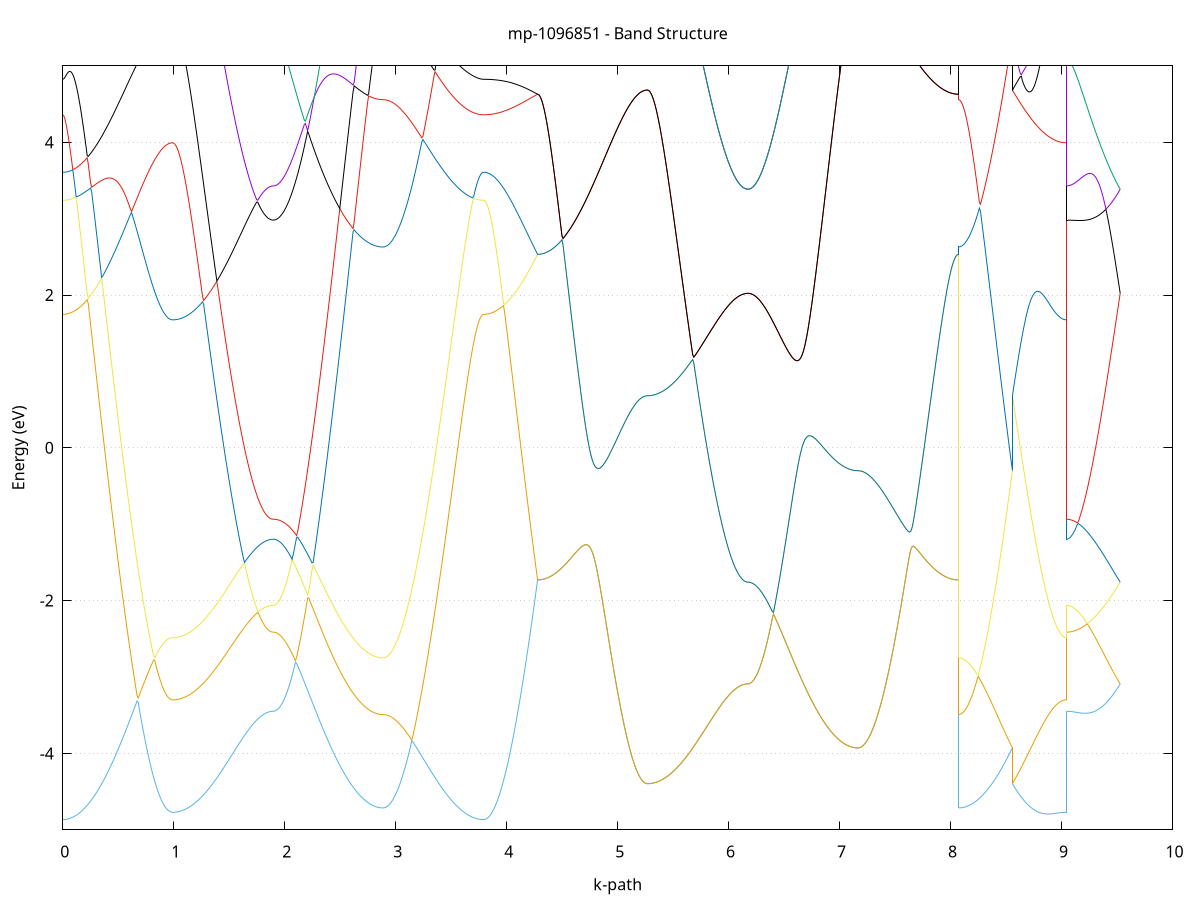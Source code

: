 set title 'mp-1096851 - Band Structure'
set xlabel 'k-path'
set ylabel 'Energy (eV)'
set grid y
set yrange [-5:5]
set terminal png size 800,600
set output 'mp-1096851_bands_gnuplot.png'
plot '-' using 1:2 with lines notitle, '-' using 1:2 with lines notitle, '-' using 1:2 with lines notitle, '-' using 1:2 with lines notitle, '-' using 1:2 with lines notitle, '-' using 1:2 with lines notitle, '-' using 1:2 with lines notitle, '-' using 1:2 with lines notitle, '-' using 1:2 with lines notitle, '-' using 1:2 with lines notitle, '-' using 1:2 with lines notitle, '-' using 1:2 with lines notitle, '-' using 1:2 with lines notitle, '-' using 1:2 with lines notitle, '-' using 1:2 with lines notitle, '-' using 1:2 with lines notitle, '-' using 1:2 with lines notitle, '-' using 1:2 with lines notitle, '-' using 1:2 with lines notitle, '-' using 1:2 with lines notitle, '-' using 1:2 with lines notitle, '-' using 1:2 with lines notitle, '-' using 1:2 with lines notitle, '-' using 1:2 with lines notitle, '-' using 1:2 with lines notitle, '-' using 1:2 with lines notitle, '-' using 1:2 with lines notitle, '-' using 1:2 with lines notitle, '-' using 1:2 with lines notitle, '-' using 1:2 with lines notitle, '-' using 1:2 with lines notitle, '-' using 1:2 with lines notitle
0.000000 -13.014613
0.009996 -13.014313
0.019992 -13.013213
0.029988 -13.011413
0.039984 -13.008913
0.049980 -13.005713
0.059976 -13.001713
0.069972 -12.997113
0.079968 -12.991713
0.089964 -12.985613
0.099960 -12.978813
0.109956 -12.971313
0.119952 -12.963113
0.129948 -12.954213
0.139944 -12.944513
0.149940 -12.934213
0.159936 -12.923113
0.169932 -12.911413
0.179928 -12.898913
0.189924 -12.885813
0.199920 -12.871913
0.209916 -12.857413
0.219912 -12.842213
0.229908 -12.826313
0.239904 -12.809613
0.249900 -12.792413
0.259896 -12.774413
0.269892 -12.755713
0.279888 -12.736413
0.289884 -12.716413
0.299880 -12.695813
0.309876 -12.674513
0.319872 -12.652513
0.329868 -12.629913
0.339864 -12.606713
0.349860 -12.582813
0.359856 -12.558313
0.369852 -12.533213
0.379848 -12.507413
0.389844 -12.481113
0.399840 -12.454113
0.409836 -12.426613
0.419832 -12.398513
0.429828 -12.369813
0.439824 -12.340513
0.449820 -12.310713
0.459816 -12.280413
0.469812 -12.249513
0.479808 -12.218113
0.489804 -12.186313
0.499800 -12.153913
0.509796 -12.121113
0.519792 -12.087813
0.529788 -12.054113
0.539784 -12.020013
0.549780 -11.985513
0.559776 -11.950713
0.569772 -11.915513
0.579768 -11.879913
0.589764 -11.844113
0.599760 -11.808013
0.609756 -11.771713
0.619752 -11.735213
0.629748 -11.698513
0.639744 -11.661713
0.649740 -11.624713
0.659736 -11.587713
0.669732 -11.550713
0.679728 -11.513713
0.689724 -11.476813
0.699720 -11.440113
0.709716 -11.403513
0.719712 -11.367113
0.729708 -11.331013
0.739704 -11.295313
0.749700 -11.260013
0.759696 -11.225213
0.769692 -11.191013
0.779688 -11.157413
0.789684 -11.124513
0.799680 -11.092413
0.809676 -11.061213
0.819672 -11.030913
0.829668 -11.001713
0.839664 -10.973613
0.849660 -10.946813
0.859656 -10.921313
0.869652 -10.897213
0.879648 -10.874713
0.889644 -10.853713
0.899640 -10.834413
0.909636 -10.816913
0.919632 -10.801313
0.929628 -10.787513
0.939624 -10.775813
0.949620 -10.766113
0.959616 -10.758513
0.969612 -10.753113
0.979608 -10.749813
0.989604 -10.748713
0.989604 -10.748713
0.999569 -10.748413
1.009533 -10.747613
1.019498 -10.746213
1.029462 -10.744213
1.039427 -10.741713
1.049391 -10.738613
1.059356 -10.734913
1.069320 -10.730713
1.079285 -10.725913
1.089249 -10.720613
1.099214 -10.714713
1.109178 -10.708313
1.119143 -10.701313
1.129107 -10.693813
1.139072 -10.685813
1.149036 -10.677213
1.159001 -10.668013
1.168965 -10.658413
1.178930 -10.648213
1.188894 -10.637513
1.198859 -10.626313
1.208823 -10.614613
1.218788 -10.602413
1.228752 -10.589613
1.238717 -10.576413
1.248681 -10.562713
1.258646 -10.548613
1.268610 -10.533913
1.278575 -10.518813
1.288539 -10.503313
1.298504 -10.487313
1.308468 -10.470913
1.318433 -10.454113
1.328397 -10.436813
1.338362 -10.419213
1.348326 -10.401213
1.358291 -10.382813
1.368255 -10.364013
1.378220 -10.344913
1.388184 -10.325513
1.398149 -10.305713
1.408113 -10.285713
1.418078 -10.265313
1.428042 -10.244713
1.438007 -10.223913
1.447971 -10.202813
1.457936 -10.181513
1.467900 -10.160013
1.477865 -10.138313
1.487829 -10.116513
1.497794 -10.094613
1.507758 -10.072613
1.517723 -10.050513
1.527687 -10.028313
1.537652 -10.006213
1.547616 -9.984013
1.557581 -9.961913
1.567545 -9.939813
1.577510 -9.917913
1.587474 -9.896113
1.597439 -9.874413
1.607403 -9.852913
1.617368 -9.831713
1.627332 -9.810813
1.637297 -9.790113
1.647261 -9.769813
1.657226 -9.749813
1.667190 -9.730313
1.677155 -9.711213
1.687119 -9.692713
1.697084 -9.674613
1.707048 -9.657113
1.717013 -9.640313
1.726977 -9.624013
1.736942 -9.608513
1.746906 -9.593713
1.756871 -9.579613
1.766835 -9.566413
1.776800 -9.553913
1.786764 -9.542413
1.796729 -9.531713
1.806693 -9.521913
1.816658 -9.513113
1.826622 -9.505313
1.836587 -9.498413
1.846551 -9.492613
1.856516 -9.487813
1.866480 -9.484113
1.876445 -9.481413
1.886409 -9.479813
1.896374 -9.479313
1.896374 -9.479313
1.906370 -9.480413
1.916366 -9.483713
1.926362 -9.489213
1.936358 -9.496813
1.946354 -9.506613
1.956350 -9.518413
1.966346 -9.532313
1.976342 -9.548113
1.986338 -9.565713
1.996334 -9.585113
2.006330 -9.606313
2.016326 -9.629013
2.026322 -9.653313
2.036318 -9.679013
2.046314 -9.706113
2.056310 -9.734313
2.066306 -9.763813
2.076302 -9.794213
2.086298 -9.825713
2.096294 -9.858013
2.106290 -9.891213
2.116286 -9.925013
2.126282 -9.959513
2.136278 -9.994513
2.146274 -10.030013
2.156270 -10.066013
2.166266 -10.102213
2.176262 -10.138813
2.186258 -10.175613
2.196254 -10.212613
2.206250 -10.249713
2.216246 -10.286813
2.226242 -10.324013
2.236238 -10.361213
2.246234 -10.398313
2.256230 -10.435313
2.266226 -10.472113
2.276222 -10.508813
2.286218 -10.545213
2.296214 -10.581413
2.306210 -10.617313
2.316206 -10.653013
2.326202 -10.688313
2.336198 -10.723213
2.346194 -10.757813
2.356190 -10.791913
2.366186 -10.825713
2.376182 -10.859013
2.386178 -10.891913
2.396174 -10.924313
2.406170 -10.956213
2.416166 -10.987613
2.426162 -11.018413
2.436158 -11.048813
2.446154 -11.078613
2.456150 -11.107913
2.466146 -11.136513
2.476142 -11.164713
2.486138 -11.192213
2.496134 -11.219113
2.506130 -11.245413
2.516126 -11.271213
2.526122 -11.296313
2.536118 -11.320713
2.546114 -11.344613
2.556110 -11.367813
2.566106 -11.390413
2.576102 -11.412313
2.586098 -11.433513
2.596094 -11.454113
2.606090 -11.474113
2.616086 -11.493313
2.626082 -11.511913
2.636078 -11.529813
2.646074 -11.547113
2.656070 -11.563613
2.666066 -11.579513
2.676062 -11.594713
2.686058 -11.609213
2.696054 -11.623013
2.706050 -11.636113
2.716046 -11.648513
2.726042 -11.660213
2.736038 -11.671213
2.746034 -11.681513
2.756030 -11.691113
2.766026 -11.700013
2.776022 -11.708213
2.786018 -11.715713
2.796014 -11.722413
2.806010 -11.728513
2.816006 -11.733913
2.826002 -11.738513
2.835998 -11.742413
2.845994 -11.745613
2.855990 -11.748113
2.865986 -11.749913
2.875982 -11.751013
2.885978 -11.751313
2.885978 -11.751313
2.895942 -11.751913
2.905907 -11.753413
2.915871 -11.756113
2.925836 -11.759813
2.935800 -11.764513
2.945765 -11.770213
2.955729 -11.777013
2.965694 -11.784713
2.975658 -11.793413
2.985623 -11.803013
2.995587 -11.813513
3.005552 -11.824913
3.015516 -11.837213
3.025481 -11.850313
3.035445 -11.864213
3.045410 -11.878813
3.055374 -11.894213
3.065339 -11.910213
3.075303 -11.926913
3.085268 -11.944213
3.095232 -11.962013
3.105197 -11.980413
3.115161 -11.999313
3.125126 -12.018613
3.135090 -12.038313
3.145055 -12.058513
3.155019 -12.078913
3.164984 -12.099713
3.174948 -12.120813
3.184913 -12.142113
3.194877 -12.163513
3.204842 -12.185213
3.214806 -12.207013
3.224771 -12.228913
3.234735 -12.250913
3.244700 -12.272913
3.254664 -12.294913
3.264629 -12.316913
3.274593 -12.338913
3.284558 -12.360813
3.294522 -12.382713
3.304487 -12.404413
3.314451 -12.425913
3.324416 -12.447313
3.334380 -12.468613
3.344345 -12.489613
3.354309 -12.510413
3.364274 -12.530913
3.374238 -12.551213
3.384203 -12.571313
3.394167 -12.591013
3.404132 -12.610413
3.414096 -12.629513
3.424061 -12.648213
3.434025 -12.666613
3.443990 -12.684613
3.453954 -12.702213
3.463919 -12.719513
3.473883 -12.736313
3.483848 -12.752713
3.493812 -12.768713
3.503777 -12.784313
3.513741 -12.799413
3.523706 -12.814013
3.533670 -12.828213
3.543635 -12.841913
3.553599 -12.855113
3.563564 -12.867913
3.573528 -12.880113
3.583493 -12.891913
3.593457 -12.903113
3.603422 -12.913813
3.613386 -12.924013
3.623351 -12.933713
3.633315 -12.942813
3.643280 -12.951513
3.653244 -12.959513
3.663209 -12.967113
3.673173 -12.974113
3.683138 -12.980513
3.693102 -12.986413
3.703067 -12.991813
3.713031 -12.996613
3.722996 -13.000813
3.732960 -13.004413
3.742925 -13.007613
3.752889 -13.010113
3.762854 -13.012113
3.772818 -13.013513
3.782783 -13.014313
3.792747 -13.014613
3.792747 -13.014613
3.802662 -13.014313
3.812577 -13.013313
3.822491 -13.011713
3.832406 -13.009413
3.842320 -13.006513
3.852235 -13.002913
3.862150 -12.998713
3.872064 -12.993813
3.881979 -12.988313
3.891893 -12.982113
3.901808 -12.975313
3.911722 -12.967813
3.921637 -12.959713
3.931552 -12.951013
3.941466 -12.941613
3.951381 -12.931613
3.961295 -12.921013
3.971210 -12.909713
3.981125 -12.897813
3.991039 -12.885313
4.000954 -12.872213
4.010868 -12.858513
4.020783 -12.844113
4.030697 -12.829213
4.040612 -12.813613
4.050527 -12.797513
4.060441 -12.780713
4.070356 -12.763413
4.080270 -12.745513
4.090185 -12.727013
4.100100 -12.707913
4.110014 -12.688313
4.119929 -12.668213
4.129843 -12.647513
4.139758 -12.626213
4.149672 -12.604513
4.159587 -12.582213
4.169502 -12.559413
4.179416 -12.536113
4.189331 -12.512313
4.199245 -12.488113
4.209160 -12.463313
4.219075 -12.438213
4.228989 -12.412613
4.238904 -12.386513
4.248818 -12.360113
4.258733 -12.333213
4.268647 -12.306013
4.278562 -12.278413
4.278562 -12.278413
4.288558 -12.278113
4.298554 -12.277013
4.308550 -12.275313
4.318546 -12.272813
4.328542 -12.269613
4.338538 -12.265713
4.348534 -12.261113
4.358530 -12.255813
4.368526 -12.249813
4.378522 -12.243113
4.388518 -12.235713
4.398514 -12.227613
4.408510 -12.218813
4.418506 -12.209313
4.428502 -12.199113
4.438498 -12.188213
4.448494 -12.176613
4.458490 -12.164413
4.468486 -12.151413
4.478482 -12.137813
4.488478 -12.123413
4.498474 -12.108413
4.508470 -12.092713
4.518466 -12.076413
4.528462 -12.059313
4.538458 -12.041613
4.548454 -12.023313
4.558450 -12.004313
4.568446 -11.984613
4.578442 -11.964313
4.588438 -11.943313
4.598434 -11.921713
4.608430 -11.899513
4.618426 -11.876613
4.628422 -11.853213
4.638418 -11.829113
4.648414 -11.804413
4.658410 -11.779113
4.668406 -11.753213
4.678402 -11.726713
4.688398 -11.699713
4.698394 -11.672113
4.708390 -11.644013
4.718386 -11.615313
4.728382 -11.586113
4.738378 -11.556413
4.748374 -11.526213
4.758370 -11.495513
4.768366 -11.464313
4.778362 -11.432713
4.788358 -11.400613
4.798354 -11.368113
4.808350 -11.335313
4.818346 -11.302013
4.828342 -11.268413
4.838338 -11.234413
4.848334 -11.200213
4.858330 -11.165713
4.868326 -11.130913
4.878322 -11.095813
4.888318 -11.060613
4.898314 -11.025313
4.908310 -10.989813
4.918306 -10.954213
4.928302 -10.918513
4.938298 -10.882913
4.948294 -10.847213
4.958290 -10.811713
4.968286 -10.776213
4.978282 -10.741013
4.988278 -10.706013
4.998274 -10.671213
5.008270 -10.636813
5.018266 -10.602813
5.028262 -10.569313
5.038258 -10.536313
5.048254 -10.503813
5.058250 -10.472113
5.068246 -10.441113
5.078242 -10.410913
5.088238 -10.381613
5.098234 -10.353313
5.108230 -10.326013
5.118226 -10.299913
5.128222 -10.274913
5.138218 -10.251313
5.148214 -10.229013
5.158210 -10.208113
5.168206 -10.188813
5.178202 -10.171113
5.188198 -10.155013
5.198194 -10.140713
5.208190 -10.128113
5.218186 -10.117413
5.228182 -10.108613
5.238178 -10.101713
5.248174 -10.096713
5.258170 -10.093713
5.268166 -10.092713
5.268166 -10.092713
5.278131 -10.092513
5.288095 -10.091613
5.298060 -10.090213
5.308024 -10.088213
5.317989 -10.085713
5.327953 -10.082613
5.337918 -10.078913
5.347882 -10.074713
5.357847 -10.069913
5.367811 -10.064613
5.377776 -10.058713
5.387740 -10.052313
5.397705 -10.045313
5.407669 -10.037813
5.417634 -10.029713
5.427598 -10.021113
5.437563 -10.012013
5.447527 -10.002313
5.457492 -9.992113
5.467456 -9.981413
5.477421 -9.970213
5.487385 -9.958513
5.497350 -9.946213
5.507314 -9.933513
5.517279 -9.920313
5.527243 -9.906613
5.537208 -9.892413
5.547172 -9.877713
5.557137 -9.862613
5.567101 -9.847013
5.577066 -9.831013
5.587030 -9.814613
5.596995 -9.797713
5.606959 -9.780413
5.616924 -9.762813
5.626888 -9.744713
5.636853 -9.726313
5.646817 -9.707413
5.656782 -9.688313
5.666746 -9.668813
5.676711 -9.649013
5.686675 -9.628913
5.696640 -9.608513
5.706604 -9.587813
5.716569 -9.566913
5.726533 -9.545713
5.736498 -9.524413
5.746462 -9.502813
5.756427 -9.481113
5.766391 -9.459213
5.776356 -9.437213
5.786320 -9.415113
5.796285 -9.392913
5.806249 -9.370713
5.816214 -9.348413
5.826178 -9.326113
5.836143 -9.303913
5.846107 -9.281813
5.856072 -9.259713
5.866036 -9.237813
5.876001 -9.216013
5.885965 -9.194513
5.895930 -9.173113
5.905894 -9.152113
5.915859 -9.131313
5.925823 -9.110913
5.935788 -9.090813
5.945752 -9.071213
5.955717 -9.052013
5.965681 -9.033313
5.975646 -9.015113
5.985610 -8.997513
5.995575 -8.980513
6.005539 -8.964213
6.015504 -8.948613
6.025468 -8.933713
6.035433 -8.919513
6.045397 -8.906113
6.055362 -8.893613
6.065326 -8.882013
6.075291 -8.871213
6.085255 -8.861413
6.095220 -8.852513
6.105184 -8.844613
6.115149 -8.837713
6.125113 -8.831913
6.135078 -8.827113
6.145042 -8.823313
6.155007 -8.820613
6.164971 -8.819013
6.174936 -8.818413
6.174936 -8.818413
6.184932 -8.819413
6.194928 -8.822513
6.204924 -8.827513
6.214920 -8.834613
6.224916 -8.843613
6.234912 -8.854513
6.244908 -8.867313
6.254904 -8.881913
6.264900 -8.898313
6.274896 -8.916313
6.284892 -8.936013
6.294888 -8.957213
6.304884 -8.979913
6.314880 -9.003913
6.324876 -9.029313
6.334872 -9.055813
6.344868 -9.083613
6.354864 -9.112313
6.364860 -9.142113
6.374856 -9.172713
6.384852 -9.204113
6.394848 -9.236313
6.404844 -9.269213
6.414840 -9.302613
6.424836 -9.336613
6.434832 -9.371013
6.444828 -9.405813
6.454824 -9.440913
6.464820 -9.476313
6.474816 -9.512013
6.484812 -9.547813
6.494808 -9.583713
6.504804 -9.619613
6.514800 -9.655613
6.524796 -9.691613
6.534792 -9.727413
6.544788 -9.763213
6.554784 -9.798913
6.564780 -9.834313
6.574776 -9.869613
6.584772 -9.904613
6.594768 -9.939413
6.604764 -9.973813
6.614760 -10.007913
6.624756 -10.041713
6.634752 -10.075213
6.644748 -10.108213
6.654744 -10.140813
6.664740 -10.173013
6.674736 -10.204713
6.684732 -10.236013
6.694728 -10.266813
6.704724 -10.297113
6.714720 -10.326913
6.724716 -10.356213
6.734712 -10.384913
6.744708 -10.413113
6.754704 -10.440713
6.764700 -10.467813
6.774696 -10.494313
6.784692 -10.520213
6.794688 -10.545513
6.804684 -10.570213
6.814680 -10.594313
6.824676 -10.617813
6.834672 -10.640713
6.844668 -10.662913
6.854664 -10.684513
6.864660 -10.705413
6.874656 -10.725713
6.884652 -10.745413
6.894648 -10.764413
6.904644 -10.782713
6.914640 -10.800413
6.924636 -10.817413
6.934632 -10.833713
6.944628 -10.849413
6.954624 -10.864413
6.964620 -10.878713
6.974616 -10.892313
6.984612 -10.905213
6.994608 -10.917413
7.004604 -10.929013
7.014600 -10.939913
7.024596 -10.950013
7.034592 -10.959513
7.044588 -10.968313
7.054584 -10.976413
7.064580 -10.983813
7.074576 -10.990413
7.084572 -10.996413
7.094568 -11.001713
7.104564 -11.006313
7.114560 -11.010213
7.124556 -11.013313
7.134552 -11.015813
7.144548 -11.017613
7.154544 -11.018613
7.164540 -11.019013
7.164540 -11.019013
7.174505 -11.019513
7.184469 -11.021113
7.194434 -11.023713
7.204398 -11.027413
7.214363 -11.032113
7.224327 -11.037813
7.234292 -11.044513
7.244256 -11.052213
7.254221 -11.060813
7.264185 -11.070413
7.274150 -11.080913
7.284114 -11.092313
7.294079 -11.104513
7.304043 -11.117613
7.314008 -11.131413
7.323972 -11.146013
7.333937 -11.161313
7.343901 -11.177313
7.353866 -11.193913
7.363830 -11.211113
7.373795 -11.228913
7.383759 -11.247213
7.393724 -11.266013
7.403688 -11.285313
7.413653 -11.305013
7.423617 -11.325113
7.433582 -11.345513
7.443546 -11.366213
7.453511 -11.387213
7.463475 -11.408413
7.473440 -11.429813
7.483404 -11.451413
7.493369 -11.473113
7.503333 -11.495013
7.513298 -11.516913
7.523262 -11.538813
7.533227 -11.560813
7.543191 -11.582813
7.553156 -11.604713
7.563120 -11.626513
7.573085 -11.648313
7.583049 -11.669913
7.593014 -11.691413
7.602978 -11.712813
7.612943 -11.733913
7.622907 -11.754913
7.632872 -11.775613
7.642836 -11.796113
7.652801 -11.816413
7.662765 -11.836313
7.672730 -11.856013
7.682694 -11.875413
7.692659 -11.894413
7.702623 -11.913113
7.712588 -11.931413
7.722552 -11.949413
7.732517 -11.966913
7.742481 -11.984113
7.752446 -12.000913
7.762410 -12.017313
7.772375 -12.033213
7.782339 -12.048713
7.792304 -12.063813
7.802268 -12.078413
7.812233 -12.092513
7.822197 -12.106213
7.832162 -12.119413
7.842126 -12.132113
7.852091 -12.144313
7.862055 -12.156013
7.872020 -12.167213
7.881984 -12.177913
7.891949 -12.188113
7.901913 -12.197713
7.911878 -12.206913
7.921842 -12.215513
7.931807 -12.223513
7.941771 -12.231013
7.951735 -12.238013
7.961700 -12.244413
7.971665 -12.250313
7.981629 -12.255613
7.991594 -12.260413
8.001558 -12.264613
8.011523 -12.268313
8.021487 -12.271413
8.031452 -12.273913
8.041416 -12.275913
8.051381 -12.277313
8.061345 -12.278213
8.071310 -12.278413
8.071310 -11.751313
8.081224 -11.751013
8.091139 -11.750013
8.101053 -11.748413
8.110968 -11.746213
8.120882 -11.743213
8.130797 -11.739713
8.140712 -11.735513
8.150626 -11.730613
8.160541 -11.725113
8.170455 -11.719013
8.180370 -11.712213
8.190285 -11.704813
8.200199 -11.696813
8.210114 -11.688113
8.220028 -11.678813
8.229943 -11.668913
8.239857 -11.658313
8.249772 -11.647113
8.259687 -11.635313
8.269601 -11.622813
8.279516 -11.609813
8.289430 -11.596113
8.299345 -11.581913
8.309260 -11.567013
8.319174 -11.551513
8.329089 -11.535513
8.339003 -11.518813
8.348918 -11.501613
8.358832 -11.483813
8.368747 -11.465413
8.378662 -11.446513
8.388576 -11.427013
8.398491 -11.406913
8.408405 -11.386313
8.418320 -11.365213
8.428235 -11.343513
8.438149 -11.321413
8.448064 -11.298713
8.457978 -11.275513
8.467893 -11.251813
8.477807 -11.227713
8.487722 -11.203113
8.497637 -11.178013
8.507551 -11.152513
8.517466 -11.126613
8.527380 -11.100313
8.537295 -11.073513
8.547210 -11.046413
8.557124 -11.019013
8.557124 -10.092713
8.567039 -10.116613
8.576953 -10.140213
8.586868 -10.163613
8.596782 -10.186613
8.606697 -10.209413
8.616612 -10.231813
8.626526 -10.253913
8.636441 -10.275713
8.646355 -10.297113
8.656270 -10.318113
8.666185 -10.338713
8.676099 -10.358913
8.686014 -10.378713
8.695928 -10.398113
8.705843 -10.417113
8.715757 -10.435513
8.725672 -10.453613
8.735587 -10.471113
8.745501 -10.488213
8.755416 -10.504813
8.765330 -10.520913
8.775245 -10.536513
8.785160 -10.551613
8.795074 -10.566213
8.804989 -10.580213
8.814903 -10.593713
8.824818 -10.606713
8.834732 -10.619213
8.844647 -10.631013
8.854562 -10.642413
8.864476 -10.653213
8.874391 -10.663413
8.884305 -10.673113
8.894220 -10.682213
8.904135 -10.690713
8.914049 -10.698613
8.923964 -10.706013
8.933878 -10.712813
8.943793 -10.719013
8.953707 -10.724713
8.963622 -10.729713
8.973537 -10.734113
8.983451 -10.738013
8.993366 -10.741313
9.003280 -10.743913
9.013195 -10.746013
9.023110 -10.747513
9.033024 -10.748413
9.042939 -10.748713
9.042939 -9.479313
9.052853 -9.479013
9.062768 -9.478113
9.072682 -9.476613
9.082597 -9.474513
9.092512 -9.471813
9.102426 -9.468513
9.112341 -9.464713
9.122255 -9.460213
9.132170 -9.455113
9.142085 -9.449513
9.151999 -9.443313
9.161914 -9.436413
9.171828 -9.429013
9.181743 -9.421013
9.191658 -9.412513
9.201572 -9.403313
9.211487 -9.393613
9.221401 -9.383413
9.231316 -9.372513
9.241230 -9.361113
9.251145 -9.349213
9.261060 -9.336713
9.270974 -9.323613
9.280889 -9.310013
9.290803 -9.295913
9.300718 -9.281213
9.310633 -9.266113
9.320547 -9.250413
9.330462 -9.234213
9.340376 -9.217513
9.350291 -9.200313
9.360205 -9.182613
9.370120 -9.164513
9.380035 -9.145813
9.389949 -9.126713
9.399864 -9.107213
9.409778 -9.087313
9.419693 -9.066913
9.429608 -9.046113
9.439522 -9.024913
9.449437 -9.003313
9.459351 -8.981313
9.469266 -8.959013
9.479180 -8.936313
9.489095 -8.913313
9.499010 -8.890013
9.508924 -8.866413
9.518839 -8.842613
9.528753 -8.818413
e
0.000000 -11.163113
0.009996 -11.162813
0.019992 -11.161713
0.029988 -11.160113
0.039984 -11.157713
0.049980 -11.154613
0.059976 -11.150913
0.069972 -11.146513
0.079968 -11.141413
0.089964 -11.135613
0.099960 -11.129213
0.109956 -11.122113
0.119952 -11.114313
0.129948 -11.105813
0.139944 -11.096713
0.149940 -11.086913
0.159936 -11.076513
0.169932 -11.065413
0.179928 -11.053613
0.189924 -11.041213
0.199920 -11.028113
0.209916 -11.014313
0.219912 -10.999913
0.229908 -10.984913
0.239904 -10.969213
0.249900 -10.952913
0.259896 -10.936013
0.269892 -10.918413
0.279888 -10.900313
0.289884 -10.881513
0.299880 -10.862013
0.309876 -10.842013
0.319872 -10.821413
0.329868 -10.800213
0.339864 -10.778413
0.349860 -10.756013
0.359856 -10.733113
0.369852 -10.709613
0.379848 -10.685513
0.389844 -10.660913
0.399840 -10.635813
0.409836 -10.610213
0.419832 -10.584013
0.429828 -10.557413
0.439824 -10.530313
0.449820 -10.502713
0.459816 -10.474713
0.469812 -10.446213
0.479808 -10.417313
0.489804 -10.388113
0.499800 -10.358413
0.509796 -10.328413
0.519792 -10.298013
0.529788 -10.267313
0.539784 -10.236413
0.549780 -10.205213
0.559776 -10.173713
0.569772 -10.142013
0.579768 -10.110213
0.589764 -10.078213
0.599760 -10.046113
0.609756 -10.013913
0.619752 -9.981613
0.629748 -9.949413
0.639744 -9.917213
0.649740 -9.885113
0.659736 -9.853113
0.669732 -9.821313
0.679728 -9.789713
0.689724 -9.758413
0.699720 -9.727413
0.709716 -9.696813
0.719712 -9.666613
0.729708 -9.636913
0.739704 -9.607713
0.749700 -9.579113
0.759696 -9.551213
0.769692 -9.524113
0.779688 -9.497613
0.789684 -9.472113
0.799680 -9.447413
0.809676 -9.423713
0.819672 -9.400913
0.829668 -9.379313
0.839664 -9.358713
0.849660 -9.339313
0.859656 -9.321013
0.869652 -9.304013
0.879648 -9.288313
0.889644 -9.273813
0.899640 -9.260713
0.909636 -9.248913
0.919632 -9.238413
0.929628 -9.229313
0.939624 -9.221613
0.949620 -9.215313
0.959616 -9.210413
0.969612 -9.206913
0.979608 -9.204813
0.989604 -9.204113
0.989604 -9.204113
0.999569 -9.203813
1.009533 -9.203013
1.019498 -9.201513
1.029462 -9.199613
1.039427 -9.197013
1.049391 -9.193913
1.059356 -9.190213
1.069320 -9.186013
1.079285 -9.181213
1.089249 -9.175813
1.099214 -9.169913
1.109178 -9.163513
1.119143 -9.156413
1.129107 -9.148913
1.139072 -9.140813
1.149036 -9.132113
1.159001 -9.122913
1.168965 -9.113213
1.178930 -9.103013
1.188894 -9.092213
1.198859 -9.080913
1.208823 -9.069113
1.218788 -9.056813
1.228752 -9.044013
1.238717 -9.030713
1.248681 -9.016913
1.258646 -9.002613
1.268610 -8.987813
1.278575 -8.972613
1.288539 -8.956913
1.298504 -8.940813
1.308468 -8.924213
1.318433 -8.907213
1.328397 -8.889813
1.338362 -8.872013
1.348326 -8.853813
1.358291 -8.835213
1.368255 -8.816213
1.378220 -8.796913
1.388184 -8.777213
1.398149 -8.757213
1.408113 -8.736913
1.418078 -8.716213
1.428042 -8.695413
1.438007 -8.674213
1.447971 -8.652813
1.457936 -8.631213
1.467900 -8.609413
1.477865 -8.587413
1.487829 -8.565213
1.497794 -8.542913
1.507758 -8.520513
1.517723 -8.498113
1.527687 -8.475513
1.537652 -8.452913
1.547616 -8.430413
1.557581 -8.407813
1.567545 -8.385313
1.577510 -8.362913
1.587474 -8.340613
1.597439 -8.318513
1.607403 -8.296613
1.617368 -8.274913
1.627332 -8.253413
1.637297 -8.232313
1.647261 -8.211513
1.657226 -8.191013
1.667190 -8.171013
1.677155 -8.151513
1.687119 -8.132413
1.697084 -8.113913
1.707048 -8.095913
1.717013 -8.078613
1.726977 -8.061913
1.736942 -8.045913
1.746906 -8.030713
1.756871 -8.016213
1.766835 -8.002513
1.776800 -7.989713
1.786764 -7.977813
1.796729 -7.966813
1.806693 -7.956713
1.816658 -7.947613
1.826622 -7.939513
1.836587 -7.932513
1.846551 -7.926513
1.856516 -7.921513
1.866480 -7.917713
1.876445 -7.914913
1.886409 -7.913213
1.896374 -7.912713
1.896374 -7.912713
1.906370 -7.913413
1.916366 -7.915713
1.926362 -7.919413
1.936358 -7.924613
1.946354 -7.931313
1.956350 -7.939413
1.966346 -7.949013
1.976342 -7.960013
1.986338 -7.972513
1.996334 -7.986313
2.006330 -8.001513
2.016326 -8.018113
2.026322 -8.035913
2.036318 -8.055013
2.046314 -8.075313
2.056310 -8.096813
2.066306 -8.119413
2.076302 -8.143113
2.086298 -8.167813
2.096294 -8.193413
2.106290 -8.220013
2.116286 -8.247313
2.126282 -8.275513
2.136278 -8.304313
2.146274 -8.333813
2.156270 -8.363913
2.166266 -8.394413
2.176262 -8.425513
2.186258 -8.457013
2.196254 -8.488813
2.206250 -8.520913
2.216246 -8.553213
2.226242 -8.585813
2.236238 -8.618513
2.246234 -8.651313
2.256230 -8.684113
2.266226 -8.717013
2.276222 -8.749813
2.286218 -8.782613
2.296214 -8.815213
2.306210 -8.847713
2.316206 -8.880113
2.326202 -8.912213
2.336198 -8.944113
2.346194 -8.975813
2.356190 -9.007113
2.366186 -9.038213
2.376182 -9.068913
2.386178 -9.099213
2.396174 -9.129213
2.406170 -9.158813
2.416166 -9.187913
2.426162 -9.216613
2.436158 -9.244913
2.446154 -9.272713
2.456150 -9.300013
2.466146 -9.326813
2.476142 -9.353113
2.486138 -9.378913
2.496134 -9.404213
2.506130 -9.428913
2.516126 -9.453013
2.526122 -9.476613
2.536118 -9.499713
2.546114 -9.522113
2.556110 -9.544013
2.566106 -9.565313
2.576102 -9.585913
2.586098 -9.606013
2.596094 -9.625513
2.606090 -9.644313
2.616086 -9.662513
2.626082 -9.680113
2.636078 -9.697113
2.646074 -9.713413
2.656070 -9.729113
2.666066 -9.744113
2.676062 -9.758513
2.686058 -9.772213
2.696054 -9.785313
2.706050 -9.797713
2.716046 -9.809513
2.726042 -9.820613
2.736038 -9.831013
2.746034 -9.840813
2.756030 -9.849913
2.766026 -9.858413
2.776022 -9.866213
2.786018 -9.873313
2.796014 -9.879713
2.806010 -9.885413
2.816006 -9.890513
2.826002 -9.894913
2.835998 -9.898613
2.845994 -9.901713
2.855990 -9.904113
2.865986 -9.905813
2.875982 -9.906813
2.885978 -9.907113
2.885978 -9.907113
2.895942 -9.907613
2.905907 -9.909213
2.915871 -9.911913
2.925836 -9.915513
2.935800 -9.920213
2.945765 -9.926013
2.955729 -9.932713
2.965694 -9.940413
2.975658 -9.949013
2.985623 -9.958613
2.995587 -9.969113
3.005552 -9.980513
3.015516 -9.992713
3.025481 -10.005813
3.035445 -10.019613
3.045410 -10.034213
3.055374 -10.049513
3.065339 -10.065513
3.075303 -10.082113
3.085268 -10.099313
3.095232 -10.117113
3.105197 -10.135413
3.115161 -10.154213
3.125126 -10.173513
3.135090 -10.193113
3.145055 -10.213213
3.155019 -10.233613
3.164984 -10.254313
3.174948 -10.275213
3.184913 -10.296413
3.194877 -10.317813
3.204842 -10.339413
3.214806 -10.361013
3.224771 -10.382813
3.234735 -10.404713
3.244700 -10.426613
3.254664 -10.448513
3.264629 -10.470413
3.274593 -10.492313
3.284558 -10.514113
3.294522 -10.535813
3.304487 -10.557413
3.314451 -10.578813
3.324416 -10.600113
3.334380 -10.621213
3.344345 -10.642113
3.354309 -10.662813
3.364274 -10.683213
3.374238 -10.703413
3.384203 -10.723213
3.394167 -10.742813
3.404132 -10.762113
3.414096 -10.781113
3.424061 -10.799713
3.434025 -10.817913
3.443990 -10.835813
3.453954 -10.853313
3.463919 -10.870413
3.473883 -10.887113
3.483848 -10.903413
3.493812 -10.919313
3.503777 -10.934713
3.513741 -10.949713
3.523706 -10.964213
3.533670 -10.978313
3.543635 -10.991913
3.553599 -11.005013
3.563564 -11.017613
3.573528 -11.029813
3.583493 -11.041413
3.593457 -11.052613
3.603422 -11.063213
3.613386 -11.073313
3.623351 -11.082913
3.633315 -11.092013
3.643280 -11.100513
3.653244 -11.108513
3.663209 -11.116013
3.673173 -11.122913
3.683138 -11.129313
3.693102 -11.135213
3.703067 -11.140513
3.713031 -11.145213
3.722996 -11.149413
3.732960 -11.153013
3.742925 -11.156113
3.752889 -11.158613
3.762854 -11.160613
3.772818 -11.162013
3.782783 -11.162813
3.792747 -11.163113
3.792747 -11.163113
3.802662 -11.163913
3.812577 -11.166213
3.822491 -11.170013
3.832406 -11.175413
3.842320 -11.182313
3.852235 -11.190613
3.862150 -11.200413
3.872064 -11.211713
3.881979 -11.224213
3.891893 -11.238213
3.901808 -11.253413
3.911722 -11.269913
3.921637 -11.287513
3.931552 -11.306313
3.941466 -11.326213
3.951381 -11.347113
3.961295 -11.369013
3.971210 -11.391813
3.981125 -11.415413
3.991039 -11.439913
4.000954 -11.465113
4.010868 -11.491013
4.020783 -11.517513
4.030697 -11.544613
4.040612 -11.572213
4.050527 -11.600313
4.060441 -11.628813
4.070356 -11.657713
4.080270 -11.686913
4.090185 -11.716413
4.100100 -11.746113
4.110014 -11.776013
4.119929 -11.806113
4.129843 -11.836213
4.139758 -11.866413
4.149672 -11.896713
4.159587 -11.926913
4.169502 -11.957113
4.179416 -11.987213
4.189331 -12.017313
4.199245 -12.047213
4.209160 -12.076913
4.219075 -12.106413
4.228989 -12.135813
4.238904 -12.164913
4.248818 -12.193713
4.258733 -12.222313
4.268647 -12.250513
4.278562 -12.278413
4.278562 -12.278413
4.288558 -12.278113
4.298554 -12.277013
4.308550 -12.275313
4.318546 -12.272813
4.328542 -12.269613
4.338538 -12.265713
4.348534 -12.261113
4.358530 -12.255813
4.368526 -12.249813
4.378522 -12.243113
4.388518 -12.235713
4.398514 -12.227613
4.408510 -12.218813
4.418506 -12.209313
4.428502 -12.199113
4.438498 -12.188213
4.448494 -12.176613
4.458490 -12.164413
4.468486 -12.151413
4.478482 -12.137813
4.488478 -12.123413
4.498474 -12.108413
4.508470 -12.092713
4.518466 -12.076413
4.528462 -12.059313
4.538458 -12.041613
4.548454 -12.023313
4.558450 -12.004313
4.568446 -11.984613
4.578442 -11.964313
4.588438 -11.943313
4.598434 -11.921713
4.608430 -11.899513
4.618426 -11.876613
4.628422 -11.853213
4.638418 -11.829113
4.648414 -11.804413
4.658410 -11.779113
4.668406 -11.753213
4.678402 -11.726713
4.688398 -11.699713
4.698394 -11.672113
4.708390 -11.644013
4.718386 -11.615313
4.728382 -11.586113
4.738378 -11.556413
4.748374 -11.526213
4.758370 -11.495513
4.768366 -11.464313
4.778362 -11.432713
4.788358 -11.400613
4.798354 -11.368113
4.808350 -11.335313
4.818346 -11.302013
4.828342 -11.268413
4.838338 -11.234413
4.848334 -11.200213
4.858330 -11.165713
4.868326 -11.130913
4.878322 -11.095813
4.888318 -11.060613
4.898314 -11.025313
4.908310 -10.989813
4.918306 -10.954213
4.928302 -10.918513
4.938298 -10.882913
4.948294 -10.847213
4.958290 -10.811713
4.968286 -10.776213
4.978282 -10.741013
4.988278 -10.706013
4.998274 -10.671213
5.008270 -10.636813
5.018266 -10.602813
5.028262 -10.569313
5.038258 -10.536313
5.048254 -10.503813
5.058250 -10.472113
5.068246 -10.441113
5.078242 -10.410913
5.088238 -10.381613
5.098234 -10.353313
5.108230 -10.326013
5.118226 -10.299913
5.128222 -10.274913
5.138218 -10.251313
5.148214 -10.229013
5.158210 -10.208113
5.168206 -10.188813
5.178202 -10.171113
5.188198 -10.155013
5.198194 -10.140713
5.208190 -10.128113
5.218186 -10.117413
5.228182 -10.108613
5.238178 -10.101713
5.248174 -10.096713
5.258170 -10.093713
5.268166 -10.092713
5.268166 -10.092713
5.278131 -10.092513
5.288095 -10.091613
5.298060 -10.090213
5.308024 -10.088213
5.317989 -10.085713
5.327953 -10.082613
5.337918 -10.078913
5.347882 -10.074713
5.357847 -10.069913
5.367811 -10.064613
5.377776 -10.058713
5.387740 -10.052313
5.397705 -10.045313
5.407669 -10.037813
5.417634 -10.029713
5.427598 -10.021113
5.437563 -10.012013
5.447527 -10.002313
5.457492 -9.992113
5.467456 -9.981413
5.477421 -9.970213
5.487385 -9.958513
5.497350 -9.946213
5.507314 -9.933513
5.517279 -9.920313
5.527243 -9.906613
5.537208 -9.892413
5.547172 -9.877713
5.557137 -9.862613
5.567101 -9.847013
5.577066 -9.831013
5.587030 -9.814613
5.596995 -9.797713
5.606959 -9.780413
5.616924 -9.762813
5.626888 -9.744713
5.636853 -9.726313
5.646817 -9.707413
5.656782 -9.688313
5.666746 -9.668813
5.676711 -9.649013
5.686675 -9.628913
5.696640 -9.608513
5.706604 -9.587813
5.716569 -9.566913
5.726533 -9.545713
5.736498 -9.524413
5.746462 -9.502813
5.756427 -9.481113
5.766391 -9.459213
5.776356 -9.437213
5.786320 -9.415113
5.796285 -9.392913
5.806249 -9.370713
5.816214 -9.348413
5.826178 -9.326113
5.836143 -9.303913
5.846107 -9.281813
5.856072 -9.259713
5.866036 -9.237813
5.876001 -9.216013
5.885965 -9.194513
5.895930 -9.173113
5.905894 -9.152113
5.915859 -9.131313
5.925823 -9.110913
5.935788 -9.090813
5.945752 -9.071213
5.955717 -9.052013
5.965681 -9.033313
5.975646 -9.015113
5.985610 -8.997513
5.995575 -8.980513
6.005539 -8.964213
6.015504 -8.948613
6.025468 -8.933713
6.035433 -8.919513
6.045397 -8.906113
6.055362 -8.893613
6.065326 -8.882013
6.075291 -8.871213
6.085255 -8.861413
6.095220 -8.852513
6.105184 -8.844613
6.115149 -8.837713
6.125113 -8.831913
6.135078 -8.827113
6.145042 -8.823313
6.155007 -8.820613
6.164971 -8.819013
6.174936 -8.818413
6.174936 -8.818413
6.184932 -8.819413
6.194928 -8.822513
6.204924 -8.827513
6.214920 -8.834613
6.224916 -8.843613
6.234912 -8.854513
6.244908 -8.867313
6.254904 -8.881913
6.264900 -8.898313
6.274896 -8.916313
6.284892 -8.936013
6.294888 -8.957213
6.304884 -8.979913
6.314880 -9.003913
6.324876 -9.029313
6.334872 -9.055813
6.344868 -9.083613
6.354864 -9.112313
6.364860 -9.142113
6.374856 -9.172713
6.384852 -9.204113
6.394848 -9.236313
6.404844 -9.269213
6.414840 -9.302613
6.424836 -9.336613
6.434832 -9.371013
6.444828 -9.405813
6.454824 -9.440913
6.464820 -9.476313
6.474816 -9.512013
6.484812 -9.547813
6.494808 -9.583713
6.504804 -9.619613
6.514800 -9.655613
6.524796 -9.691613
6.534792 -9.727413
6.544788 -9.763213
6.554784 -9.798913
6.564780 -9.834313
6.574776 -9.869613
6.584772 -9.904613
6.594768 -9.939413
6.604764 -9.973813
6.614760 -10.007913
6.624756 -10.041713
6.634752 -10.075213
6.644748 -10.108213
6.654744 -10.140813
6.664740 -10.173013
6.674736 -10.204713
6.684732 -10.236013
6.694728 -10.266813
6.704724 -10.297113
6.714720 -10.326913
6.724716 -10.356213
6.734712 -10.384913
6.744708 -10.413113
6.754704 -10.440713
6.764700 -10.467813
6.774696 -10.494313
6.784692 -10.520213
6.794688 -10.545513
6.804684 -10.570213
6.814680 -10.594313
6.824676 -10.617813
6.834672 -10.640713
6.844668 -10.662913
6.854664 -10.684513
6.864660 -10.705413
6.874656 -10.725713
6.884652 -10.745413
6.894648 -10.764413
6.904644 -10.782713
6.914640 -10.800413
6.924636 -10.817413
6.934632 -10.833713
6.944628 -10.849413
6.954624 -10.864413
6.964620 -10.878713
6.974616 -10.892313
6.984612 -10.905213
6.994608 -10.917413
7.004604 -10.929013
7.014600 -10.939913
7.024596 -10.950013
7.034592 -10.959513
7.044588 -10.968313
7.054584 -10.976413
7.064580 -10.983813
7.074576 -10.990413
7.084572 -10.996413
7.094568 -11.001713
7.104564 -11.006313
7.114560 -11.010213
7.124556 -11.013313
7.134552 -11.015813
7.144548 -11.017613
7.154544 -11.018613
7.164540 -11.019013
7.164540 -11.019013
7.174505 -11.019513
7.184469 -11.021113
7.194434 -11.023713
7.204398 -11.027413
7.214363 -11.032113
7.224327 -11.037813
7.234292 -11.044513
7.244256 -11.052213
7.254221 -11.060813
7.264185 -11.070413
7.274150 -11.080913
7.284114 -11.092313
7.294079 -11.104513
7.304043 -11.117613
7.314008 -11.131413
7.323972 -11.146013
7.333937 -11.161313
7.343901 -11.177313
7.353866 -11.193913
7.363830 -11.211113
7.373795 -11.228913
7.383759 -11.247213
7.393724 -11.266013
7.403688 -11.285313
7.413653 -11.305013
7.423617 -11.325113
7.433582 -11.345513
7.443546 -11.366213
7.453511 -11.387213
7.463475 -11.408413
7.473440 -11.429813
7.483404 -11.451413
7.493369 -11.473113
7.503333 -11.495013
7.513298 -11.516913
7.523262 -11.538813
7.533227 -11.560813
7.543191 -11.582813
7.553156 -11.604713
7.563120 -11.626513
7.573085 -11.648313
7.583049 -11.669913
7.593014 -11.691413
7.602978 -11.712813
7.612943 -11.733913
7.622907 -11.754913
7.632872 -11.775613
7.642836 -11.796113
7.652801 -11.816413
7.662765 -11.836313
7.672730 -11.856013
7.682694 -11.875413
7.692659 -11.894413
7.702623 -11.913113
7.712588 -11.931413
7.722552 -11.949413
7.732517 -11.966913
7.742481 -11.984113
7.752446 -12.000913
7.762410 -12.017313
7.772375 -12.033213
7.782339 -12.048713
7.792304 -12.063813
7.802268 -12.078413
7.812233 -12.092513
7.822197 -12.106213
7.832162 -12.119413
7.842126 -12.132113
7.852091 -12.144313
7.862055 -12.156013
7.872020 -12.167213
7.881984 -12.177913
7.891949 -12.188113
7.901913 -12.197713
7.911878 -12.206913
7.921842 -12.215513
7.931807 -12.223513
7.941771 -12.231013
7.951735 -12.238013
7.961700 -12.244413
7.971665 -12.250313
7.981629 -12.255613
7.991594 -12.260413
8.001558 -12.264613
8.011523 -12.268313
8.021487 -12.271413
8.031452 -12.273913
8.041416 -12.275913
8.051381 -12.277313
8.061345 -12.278213
8.071310 -12.278413
8.071310 -9.907113
8.081224 -9.907913
8.091139 -9.910213
8.101053 -9.914013
8.110968 -9.919413
8.120882 -9.926213
8.130797 -9.934613
8.140712 -9.944313
8.150626 -9.955513
8.160541 -9.968113
8.170455 -9.982013
8.180370 -9.997113
8.190285 -10.013613
8.200199 -10.031213
8.210114 -10.049913
8.220028 -10.069713
8.229943 -10.090613
8.239857 -10.112413
8.249772 -10.135113
8.259687 -10.158713
8.269601 -10.183113
8.279516 -10.208213
8.289430 -10.234113
8.299345 -10.260513
8.309260 -10.287513
8.319174 -10.315113
8.329089 -10.343113
8.339003 -10.371513
8.348918 -10.400313
8.358832 -10.429413
8.368747 -10.458813
8.378662 -10.488513
8.388576 -10.518313
8.398491 -10.548213
8.408405 -10.578313
8.418320 -10.608413
8.428235 -10.638613
8.438149 -10.668713
8.448064 -10.698813
8.457978 -10.728813
8.467893 -10.758813
8.477807 -10.788613
8.487722 -10.818213
8.497637 -10.847613
8.507551 -10.876913
8.517466 -10.905813
8.527380 -10.934613
8.537295 -10.963013
8.547210 -10.991113
8.557124 -11.019013
8.557124 -10.092713
8.567039 -10.068713
8.576953 -10.044413
8.586868 -10.019913
8.596782 -9.995213
8.606697 -9.970513
8.616612 -9.945613
8.626526 -9.920613
8.636441 -9.895513
8.646355 -9.870413
8.656270 -9.845313
8.666185 -9.820213
8.676099 -9.795113
8.686014 -9.770113
8.695928 -9.745213
8.705843 -9.720513
8.715757 -9.695913
8.725672 -9.671513
8.735587 -9.647413
8.745501 -9.623513
8.755416 -9.600013
8.765330 -9.576713
8.775245 -9.553913
8.785160 -9.531513
8.795074 -9.509513
8.804989 -9.488013
8.814903 -9.467013
8.824818 -9.446613
8.834732 -9.426713
8.844647 -9.407513
8.854562 -9.389013
8.864476 -9.371213
8.874391 -9.354113
8.884305 -9.337813
8.894220 -9.322313
8.904135 -9.307613
8.914049 -9.293813
8.923964 -9.280913
8.933878 -9.268913
8.943793 -9.257913
8.953707 -9.247813
8.963622 -9.238713
8.973537 -9.230713
8.983451 -9.223713
8.993366 -9.217713
9.003280 -9.212813
9.013195 -9.209013
9.023110 -9.206313
9.033024 -9.204613
9.042939 -9.204113
9.042939 -7.912713
9.052853 -7.913313
9.062768 -7.914913
9.072682 -7.917813
9.082597 -7.921713
9.092512 -7.926713
9.102426 -7.932813
9.112341 -7.940013
9.122255 -7.948313
9.132170 -7.957613
9.142085 -7.968013
9.151999 -7.979313
9.161914 -7.991613
9.171828 -8.004813
9.181743 -8.019013
9.191658 -8.034013
9.201572 -8.049913
9.211487 -8.066713
9.221401 -8.084213
9.231316 -8.102413
9.241230 -8.121413
9.251145 -8.141013
9.261060 -8.161313
9.270974 -8.182213
9.280889 -8.203613
9.290803 -8.225613
9.300718 -8.248113
9.310633 -8.271013
9.320547 -8.294313
9.330462 -8.318013
9.340376 -8.342013
9.350291 -8.366313
9.360205 -8.390913
9.370120 -8.415713
9.380035 -8.440813
9.389949 -8.465913
9.399864 -8.491213
9.409778 -8.516613
9.419693 -8.542113
9.429608 -8.567613
9.439522 -8.593113
9.449437 -8.618613
9.459351 -8.644013
9.469266 -8.669313
9.479180 -8.694613
9.489095 -8.719713
9.499010 -8.744713
9.508924 -8.769513
9.518839 -8.794113
9.528753 -8.818413
e
0.000000 -4.866713
0.009996 -4.866313
0.019992 -4.865213
0.029988 -4.863213
0.039984 -4.860513
0.049980 -4.857013
0.059976 -4.852713
0.069972 -4.847613
0.079968 -4.841713
0.089964 -4.835113
0.099960 -4.827713
0.109956 -4.819513
0.119952 -4.810513
0.129948 -4.800813
0.139944 -4.790313
0.149940 -4.779113
0.159936 -4.767013
0.169932 -4.754313
0.179928 -4.740713
0.189924 -4.726513
0.199920 -4.711413
0.209916 -4.695713
0.219912 -4.679113
0.229908 -4.661913
0.239904 -4.643913
0.249900 -4.625213
0.259896 -4.605813
0.269892 -4.585713
0.279888 -4.564813
0.289884 -4.543313
0.299880 -4.521013
0.309876 -4.498113
0.319872 -4.474513
0.329868 -4.450213
0.339864 -4.425313
0.349860 -4.399613
0.359856 -4.373413
0.369852 -4.346513
0.379848 -4.319013
0.389844 -4.290813
0.399840 -4.262013
0.409836 -4.232713
0.419832 -4.202713
0.429828 -4.172213
0.439824 -4.141113
0.449820 -4.109513
0.459816 -4.077313
0.469812 -4.044613
0.479808 -4.011413
0.489804 -3.977813
0.499800 -3.943613
0.509796 -3.909013
0.519792 -3.873913
0.529788 -3.838513
0.539784 -3.802613
0.549780 -3.766413
0.559776 -3.729813
0.569772 -3.693013
0.579768 -3.655813
0.589764 -3.618313
0.599760 -3.580613
0.609756 -3.542713
0.619752 -3.504613
0.629748 -3.466413
0.639744 -3.428013
0.649740 -3.389613
0.659736 -3.351213
0.669732 -3.312813
0.679728 -3.332313
0.689724 -3.417913
0.699720 -3.501513
0.709716 -3.582913
0.719712 -3.662213
0.729708 -3.739113
0.739704 -3.813813
0.749700 -3.886113
0.759696 -3.955913
0.769692 -4.023213
0.779688 -4.087913
0.789684 -4.150013
0.799680 -4.209313
0.809676 -4.266013
0.819672 -4.319813
0.829668 -4.370713
0.839664 -4.418713
0.849660 -4.463813
0.859656 -4.505913
0.869652 -4.544913
0.879648 -4.580913
0.889644 -4.613913
0.899640 -4.643713
0.909636 -4.670413
0.919632 -4.693913
0.929628 -4.714413
0.939624 -4.731713
0.949620 -4.745813
0.959616 -4.756813
0.969612 -4.764713
0.979608 -4.769413
0.989604 -4.771013
0.989604 -4.771013
0.999569 -4.770713
1.009533 -4.769813
1.019498 -4.768313
1.029462 -4.766113
1.039427 -4.763413
1.049391 -4.760113
1.059356 -4.756213
1.069320 -4.751713
1.079285 -4.746513
1.089249 -4.740813
1.099214 -4.734513
1.109178 -4.727613
1.119143 -4.720213
1.129107 -4.712113
1.139072 -4.703513
1.149036 -4.694313
1.159001 -4.684513
1.168965 -4.674213
1.178930 -4.663313
1.188894 -4.651913
1.198859 -4.639913
1.208823 -4.627413
1.218788 -4.614413
1.228752 -4.600813
1.238717 -4.586813
1.248681 -4.572213
1.258646 -4.557113
1.268610 -4.541613
1.278575 -4.525613
1.288539 -4.509113
1.298504 -4.492113
1.308468 -4.474713
1.318433 -4.456913
1.328397 -4.438713
1.338362 -4.420113
1.348326 -4.401013
1.358291 -4.381613
1.368255 -4.361813
1.378220 -4.341713
1.388184 -4.321313
1.398149 -4.300513
1.408113 -4.279513
1.418078 -4.258113
1.428042 -4.236513
1.438007 -4.214713
1.447971 -4.192613
1.457936 -4.170413
1.467900 -4.148013
1.477865 -4.125413
1.487829 -4.102713
1.497794 -4.079813
1.507758 -4.057013
1.517723 -4.034013
1.527687 -4.011013
1.537652 -3.988113
1.547616 -3.965113
1.557581 -3.942313
1.567545 -3.919513
1.577510 -3.896813
1.587474 -3.874313
1.597439 -3.852013
1.607403 -3.829913
1.617368 -3.808113
1.627332 -3.786613
1.637297 -3.765413
1.647261 -3.744513
1.657226 -3.724113
1.667190 -3.704113
1.677155 -3.684613
1.687119 -3.665613
1.697084 -3.647213
1.707048 -3.629413
1.717013 -3.612213
1.726977 -3.595713
1.736942 -3.579813
1.746906 -3.564813
1.756871 -3.550513
1.766835 -3.537013
1.776800 -3.524413
1.786764 -3.512613
1.796729 -3.501813
1.806693 -3.491913
1.816658 -3.483013
1.826622 -3.475013
1.836587 -3.468113
1.846551 -3.462213
1.856516 -3.457313
1.866480 -3.453613
1.876445 -3.450913
1.886409 -3.449213
1.896374 -3.448713
1.896374 -3.448713
1.906370 -3.447113
1.916366 -3.442213
1.926362 -3.434213
1.936358 -3.422913
1.946354 -3.408313
1.956350 -3.390613
1.966346 -3.369613
1.976342 -3.345313
1.986338 -3.317913
1.996334 -3.287213
2.006330 -3.253413
2.016326 -3.216313
2.026322 -3.176213
2.036318 -3.132913
2.046314 -3.086513
2.056310 -3.037013
2.066306 -2.984613
2.076302 -2.929213
2.086298 -2.870913
2.096294 -2.809813
2.106290 -2.819513
2.116286 -2.852913
2.126282 -2.886913
2.136278 -2.921513
2.146274 -2.956613
2.156270 -2.992213
2.166266 -3.028113
2.176262 -3.064313
2.186258 -3.100813
2.196254 -3.137513
2.206250 -3.174413
2.216246 -3.211313
2.226242 -3.248413
2.236238 -3.285413
2.246234 -3.322413
2.256230 -3.359413
2.266226 -3.396213
2.276222 -3.433013
2.286218 -3.469513
2.296214 -3.505913
2.306210 -3.542013
2.316206 -3.577913
2.326202 -3.613513
2.336198 -3.648813
2.346194 -3.683813
2.356190 -3.718413
2.366186 -3.752713
2.376182 -3.786513
2.386178 -3.820013
2.396174 -3.853013
2.406170 -3.885613
2.416166 -3.917613
2.426162 -3.949313
2.436158 -3.980413
2.446154 -4.011013
2.456150 -4.041013
2.466146 -4.070613
2.476142 -4.099513
2.486138 -4.128013
2.496134 -4.155813
2.506130 -4.183113
2.516126 -4.209713
2.526122 -4.235813
2.536118 -4.261213
2.546114 -4.286013
2.556110 -4.310213
2.566106 -4.333713
2.576102 -4.356613
2.586098 -4.378813
2.596094 -4.400413
2.606090 -4.421213
2.616086 -4.441413
2.626082 -4.461013
2.636078 -4.479813
2.646074 -4.497913
2.656070 -4.515413
2.666066 -4.532113
2.676062 -4.548113
2.686058 -4.563413
2.696054 -4.578013
2.706050 -4.591813
2.716046 -4.604913
2.726042 -4.617313
2.736038 -4.629013
2.746034 -4.639913
2.756030 -4.650113
2.766026 -4.659513
2.776022 -4.668213
2.786018 -4.676213
2.796014 -4.683413
2.806010 -4.689813
2.816006 -4.695513
2.826002 -4.700413
2.835998 -4.704613
2.845994 -4.708013
2.855990 -4.710713
2.865986 -4.712613
2.875982 -4.713713
2.885978 -4.714113
2.885978 -4.714113
2.895942 -4.712713
2.905907 -4.708613
2.915871 -4.701713
2.925836 -4.692013
2.935800 -4.679613
2.945765 -4.664513
2.955729 -4.646713
2.965694 -4.626213
2.975658 -4.603013
2.985623 -4.577213
2.995587 -4.548913
3.005552 -4.517913
3.015516 -4.484413
3.025481 -4.448413
3.035445 -4.409913
3.045410 -4.369013
3.055374 -4.325713
3.065339 -4.280013
3.075303 -4.232113
3.085268 -4.181813
3.095232 -4.129413
3.105197 -4.074813
3.115161 -4.018013
3.125126 -3.959213
3.135090 -3.898313
3.145055 -3.835413
3.155019 -3.849013
3.164984 -3.871513
3.174948 -3.894413
3.184913 -3.917513
3.194877 -3.940813
3.204842 -3.964313
3.214806 -3.987913
3.224771 -4.011713
3.234735 -4.035513
3.244700 -4.059413
3.254664 -4.083313
3.264629 -4.107213
3.274593 -4.131113
3.284558 -4.154813
3.294522 -4.178513
3.304487 -4.202113
3.314451 -4.225513
3.324416 -4.248713
3.334380 -4.271813
3.344345 -4.294613
3.354309 -4.317213
3.364274 -4.339513
3.374238 -4.361513
3.384203 -4.383313
3.394167 -4.404713
3.404132 -4.425813
3.414096 -4.446613
3.424061 -4.466913
3.434025 -4.486913
3.443990 -4.506513
3.453954 -4.525713
3.463919 -4.544513
3.473883 -4.562813
3.483848 -4.580713
3.493812 -4.598113
3.503777 -4.615113
3.513741 -4.631513
3.523706 -4.647513
3.533670 -4.663013
3.543635 -4.677913
3.553599 -4.692413
3.563564 -4.706313
3.573528 -4.719713
3.583493 -4.732513
3.593457 -4.744713
3.603422 -4.756513
3.613386 -4.767613
3.623351 -4.778213
3.633315 -4.788213
3.643280 -4.797613
3.653244 -4.806513
3.663209 -4.814713
3.673173 -4.822413
3.683138 -4.829413
3.693102 -4.835913
3.703067 -4.841713
3.713031 -4.846913
3.722996 -4.851613
3.732960 -4.855613
3.742925 -4.859013
3.752889 -4.861813
3.762854 -4.863913
3.772818 -4.865513
3.782783 -4.866413
3.792747 -4.866713
3.792747 -4.866713
3.802662 -4.865113
3.812577 -4.860213
3.822491 -4.852013
3.832406 -4.840613
3.842320 -4.825913
3.852235 -4.808013
3.862150 -4.787013
3.872064 -4.762813
3.881979 -4.735513
3.891893 -4.705113
3.901808 -4.671813
3.911722 -4.635413
3.921637 -4.596213
3.931552 -4.554113
3.941466 -4.509213
3.951381 -4.461613
3.961295 -4.411313
3.971210 -4.358413
3.981125 -4.302913
3.991039 -4.244913
4.000954 -4.184613
4.010868 -4.121813
4.020783 -4.056713
4.030697 -3.989413
4.040612 -3.919913
4.050527 -3.848213
4.060441 -3.774513
4.070356 -3.698813
4.080270 -3.621113
4.090185 -3.541513
4.100100 -3.460013
4.110014 -3.376813
4.119929 -3.291713
4.129843 -3.205013
4.139758 -3.116613
4.149672 -3.026613
4.159587 -2.935113
4.169502 -2.842013
4.179416 -2.747413
4.189331 -2.651413
4.199245 -2.554013
4.209160 -2.455213
4.219075 -2.355113
4.228989 -2.253713
4.238904 -2.151113
4.248818 -2.047313
4.258733 -1.942313
4.268647 -1.836213
4.278562 -1.729013
4.278562 -1.729013
4.288558 -1.728713
4.298554 -1.727713
4.308550 -1.725913
4.318546 -1.723513
4.328542 -1.720513
4.338538 -1.716713
4.348534 -1.712313
4.358530 -1.707213
4.368526 -1.701413
4.378522 -1.695013
4.388518 -1.687913
4.398514 -1.680113
4.408510 -1.671813
4.418506 -1.662813
4.428502 -1.653113
4.438498 -1.642913
4.448494 -1.632013
4.458490 -1.620613
4.468486 -1.608513
4.478482 -1.596013
4.488478 -1.582913
4.498474 -1.569213
4.508470 -1.555113
4.518466 -1.540513
4.528462 -1.525513
4.538458 -1.510013
4.548454 -1.494213
4.558450 -1.478113
4.568446 -1.461713
4.578442 -1.445113
4.588438 -1.428313
4.598434 -1.411513
4.608430 -1.394713
4.618426 -1.378013
4.628422 -1.361713
4.638418 -1.345713
4.648414 -1.330413
4.658410 -1.315913
4.668406 -1.302613
4.678402 -1.290813
4.688398 -1.280813
4.698394 -1.273313
4.708390 -1.268913
4.718386 -1.268213
4.728382 -1.272213
4.738378 -1.281813
4.748374 -1.298013
4.758370 -1.321613
4.768366 -1.353513
4.778362 -1.394013
4.788358 -1.443013
4.798354 -1.500213
4.808350 -1.564713
4.818346 -1.635513
4.828342 -1.711513
4.838338 -1.791813
4.848334 -1.875313
4.858330 -1.961313
4.868326 -2.049213
4.878322 -2.138213
4.888318 -2.227913
4.898314 -2.318013
4.908310 -2.408113
4.918306 -2.497913
4.928302 -2.587213
4.938298 -2.675713
4.948294 -2.763413
4.958290 -2.849913
4.968286 -2.935313
4.978282 -3.019213
4.988278 -3.101713
4.998274 -3.182613
5.008270 -3.261713
5.018266 -3.339013
5.028262 -3.414413
5.038258 -3.487813
5.048254 -3.559013
5.058250 -3.627913
5.068246 -3.694613
5.078242 -3.758813
5.088238 -3.820413
5.098234 -3.879513
5.108230 -3.935813
5.118226 -3.989313
5.128222 -4.039913
5.138218 -4.087413
5.148214 -4.131913
5.158210 -4.173213
5.168206 -4.211213
5.178202 -4.245813
5.188198 -4.277113
5.198194 -4.304813
5.208190 -4.329013
5.218186 -4.349513
5.228182 -4.366413
5.238178 -4.379613
5.248174 -4.389113
5.258170 -4.394713
5.268166 -4.396613
5.268166 -4.396613
5.278131 -4.396313
5.288095 -4.395413
5.298060 -4.393913
5.308024 -4.391813
5.317989 -4.389113
5.327953 -4.385813
5.337918 -4.381913
5.347882 -4.377413
5.357847 -4.372313
5.367811 -4.366613
5.377776 -4.360313
5.387740 -4.353513
5.397705 -4.346113
5.407669 -4.338013
5.417634 -4.329513
5.427598 -4.320313
5.437563 -4.310613
5.447527 -4.300313
5.457492 -4.289513
5.467456 -4.278213
5.477421 -4.266313
5.487385 -4.253813
5.497350 -4.240913
5.507314 -4.227413
5.517279 -4.213413
5.527243 -4.199013
5.537208 -4.184013
5.547172 -4.168613
5.557137 -4.152713
5.567101 -4.136313
5.577066 -4.119513
5.587030 -4.102213
5.596995 -4.084513
5.606959 -4.066413
5.616924 -4.047913
5.626888 -4.029113
5.636853 -4.009813
5.646817 -3.990213
5.656782 -3.970313
5.666746 -3.950013
5.676711 -3.929413
5.686675 -3.908613
5.696640 -3.887413
5.706604 -3.866013
5.716569 -3.844413
5.726533 -3.822613
5.736498 -3.800613
5.746462 -3.778413
5.756427 -3.756013
5.766391 -3.733613
5.776356 -3.711013
5.786320 -3.688413
5.796285 -3.665713
5.806249 -3.643113
5.816214 -3.620413
5.826178 -3.597713
5.836143 -3.575213
5.846107 -3.552713
5.856072 -3.530413
5.866036 -3.508213
5.876001 -3.486213
5.885965 -3.464413
5.895930 -3.442913
5.905894 -3.421713
5.915859 -3.400813
5.925823 -3.380313
5.935788 -3.360213
5.945752 -3.340613
5.955717 -3.321413
5.965681 -3.302813
5.975646 -3.284613
5.985610 -3.267113
5.995575 -3.250213
6.005539 -3.234013
6.015504 -3.218513
6.025468 -3.203713
6.035433 -3.189713
6.045397 -3.176513
6.055362 -3.164113
6.065326 -3.152613
6.075291 -3.141913
6.085255 -3.132213
6.095220 -3.123513
6.105184 -3.115713
6.115149 -3.108913
6.125113 -3.103113
6.135078 -3.098413
6.145042 -3.094713
6.155007 -3.092013
6.164971 -3.090413
6.174936 -3.089913
6.174936 -3.089913
6.184932 -3.088013
6.194928 -3.082113
6.204924 -3.072313
6.214920 -3.058713
6.224916 -3.041313
6.234912 -3.020113
6.244908 -2.995113
6.254904 -2.966413
6.264900 -2.934213
6.274896 -2.898413
6.284892 -2.859213
6.294888 -2.816613
6.304884 -2.770713
6.314880 -2.721613
6.324876 -2.669413
6.334872 -2.614213
6.344868 -2.556013
6.354864 -2.495113
6.364860 -2.431513
6.374856 -2.365213
6.384852 -2.296513
6.394848 -2.225313
6.404844 -2.176213
6.414840 -2.207713
6.424836 -2.239813
6.434832 -2.272513
6.444828 -2.305613
6.454824 -2.339013
6.464820 -2.372913
6.474816 -2.407013
6.484812 -2.441313
6.494808 -2.475913
6.504804 -2.510613
6.514800 -2.545413
6.524796 -2.580313
6.534792 -2.615213
6.544788 -2.650013
6.554784 -2.684813
6.564780 -2.719613
6.574776 -2.754213
6.584772 -2.788613
6.594768 -2.822913
6.604764 -2.857013
6.614760 -2.890813
6.624756 -2.924313
6.634752 -2.957613
6.644748 -2.990513
6.654744 -3.023113
6.664740 -3.055413
6.674736 -3.087313
6.684732 -3.118713
6.694728 -3.149813
6.704724 -3.180413
6.714720 -3.210613
6.724716 -3.240313
6.734712 -3.269513
6.744708 -3.298213
6.754704 -3.326413
6.764700 -3.354113
6.774696 -3.381213
6.784692 -3.407813
6.794688 -3.433813
6.804684 -3.459213
6.814680 -3.484113
6.824676 -3.508313
6.834672 -3.532013
6.844668 -3.555013
6.854664 -3.577413
6.864660 -3.599213
6.874656 -3.620313
6.884652 -3.640813
6.894648 -3.660613
6.904644 -3.679713
6.914640 -3.698213
6.924636 -3.716013
6.934632 -3.733213
6.944628 -3.749613
6.954624 -3.765313
6.964620 -3.780413
6.974616 -3.794713
6.984612 -3.808313
6.994608 -3.821313
7.004604 -3.833513
7.014600 -3.844913
7.024596 -3.855713
7.034592 -3.865713
7.044588 -3.875013
7.054584 -3.883613
7.064580 -3.891413
7.074576 -3.898513
7.084572 -3.904813
7.094568 -3.910413
7.104564 -3.915313
7.114560 -3.919413
7.124556 -3.922813
7.134552 -3.925413
7.144548 -3.927313
7.154544 -3.928413
7.164540 -3.928813
7.164540 -3.928813
7.174505 -3.927413
7.184469 -3.923213
7.194434 -3.916313
7.204398 -3.906613
7.214363 -3.894213
7.224327 -3.879013
7.234292 -3.861213
7.244256 -3.840613
7.254221 -3.817413
7.264185 -3.791513
7.274150 -3.763113
7.284114 -3.732013
7.294079 -3.698413
7.304043 -3.662313
7.314008 -3.623713
7.323972 -3.582713
7.333937 -3.539313
7.343901 -3.493513
7.353866 -3.445413
7.363830 -3.395113
7.373795 -3.342513
7.383759 -3.287813
7.393724 -3.230913
7.403688 -3.171913
7.413653 -3.110913
7.423617 -3.048013
7.433582 -2.983013
7.443546 -2.916213
7.453511 -2.847513
7.463475 -2.777013
7.473440 -2.704813
7.483404 -2.630913
7.493369 -2.555313
7.503333 -2.478113
7.513298 -2.399413
7.523262 -2.319213
7.533227 -2.237513
7.543191 -2.154613
7.553156 -2.070413
7.563120 -1.985013
7.573085 -1.898713
7.583049 -1.811513
7.593014 -1.723913
7.602978 -1.636313
7.612943 -1.549713
7.622907 -1.466113
7.632872 -1.389713
7.642836 -1.329613
7.652801 -1.296213
7.662765 -1.287813
7.672730 -1.293513
7.682694 -1.305813
7.692659 -1.321113
7.702623 -1.338013
7.712588 -1.355513
7.722552 -1.373413
7.732517 -1.391313
7.742481 -1.409213
7.752446 -1.426813
7.762410 -1.444113
7.772375 -1.461213
7.782339 -1.477813
7.792304 -1.494013
7.802268 -1.509813
7.812233 -1.525213
7.822197 -1.540013
7.832162 -1.554413
7.842126 -1.568213
7.852091 -1.581613
7.862055 -1.594413
7.872020 -1.606713
7.881984 -1.618413
7.891949 -1.629613
7.901913 -1.640213
7.911878 -1.650213
7.921842 -1.659613
7.931807 -1.668513
7.941771 -1.676813
7.951735 -1.684513
7.961700 -1.691513
7.971665 -1.698013
7.981629 -1.703913
7.991594 -1.709113
8.001558 -1.713813
8.011523 -1.717813
8.021487 -1.721213
8.031452 -1.724013
8.041416 -1.726213
8.051381 -1.727813
8.061345 -1.728713
8.071310 -1.729013
8.071310 -4.714113
8.081224 -4.713713
8.091139 -4.712713
8.101053 -4.710913
8.110968 -4.708513
8.120882 -4.705313
8.130797 -4.701513
8.140712 -4.696913
8.150626 -4.691713
8.160541 -4.685713
8.170455 -4.679113
8.180370 -4.671713
8.190285 -4.663713
8.200199 -4.655013
8.210114 -4.645613
8.220028 -4.635613
8.229943 -4.624813
8.239857 -4.613413
8.249772 -4.601313
8.259687 -4.588513
8.269601 -4.575113
8.279516 -4.561013
8.289430 -4.546313
8.299345 -4.530913
8.309260 -4.514913
8.319174 -4.498313
8.329089 -4.481013
8.339003 -4.463113
8.348918 -4.444513
8.358832 -4.425413
8.368747 -4.405613
8.378662 -4.385313
8.388576 -4.364413
8.398491 -4.342813
8.408405 -4.320813
8.418320 -4.298113
8.428235 -4.274913
8.438149 -4.251213
8.448064 -4.226913
8.457978 -4.202213
8.467893 -4.176913
8.477807 -4.151113
8.487722 -4.124813
8.497637 -4.098113
8.507551 -4.070913
8.517466 -4.043313
8.527380 -4.015213
8.537295 -3.986813
8.547210 -3.958013
8.557124 -3.928813
8.557124 -4.396613
8.567039 -4.420613
8.576953 -4.444113
8.586868 -4.466913
8.596782 -4.489013
8.606697 -4.510513
8.616612 -4.531313
8.626526 -4.551313
8.636441 -4.570713
8.646355 -4.589313
8.656270 -4.607113
8.666185 -4.624213
8.676099 -4.640413
8.686014 -4.655913
8.695928 -4.670513
8.705843 -4.684313
8.715757 -4.697313
8.725672 -4.709413
8.735587 -4.720713
8.745501 -4.731113
8.755416 -4.740713
8.765330 -4.749413
8.775245 -4.757313
8.785160 -4.764313
8.795074 -4.770613
8.804989 -4.776013
8.814903 -4.780613
8.824818 -4.784513
8.834732 -4.787613
8.844647 -4.790013
8.854562 -4.791713
8.864476 -4.792813
8.874391 -4.793413
8.884305 -4.793313
8.894220 -4.792813
8.904135 -4.791913
8.914049 -4.790613
8.923964 -4.789013
8.933878 -4.787213
8.943793 -4.785213
8.953707 -4.783213
8.963622 -4.781113
8.973537 -4.779013
8.983451 -4.777113
8.993366 -4.775413
9.003280 -4.773913
9.013195 -4.772613
9.023110 -4.771713
9.033024 -4.771213
9.042939 -4.771013
9.042939 -3.448713
9.052853 -3.448913
9.062768 -3.449513
9.072682 -3.450513
9.082597 -3.451913
9.092512 -3.453513
9.102426 -3.455513
9.112341 -3.457613
9.122255 -3.459913
9.132170 -3.462313
9.142085 -3.464613
9.151999 -3.466913
9.161914 -3.469013
9.171828 -3.470913
9.181743 -3.472513
9.191658 -3.473713
9.201572 -3.474513
9.211487 -3.474813
9.221401 -3.474613
9.231316 -3.473713
9.241230 -3.472313
9.251145 -3.470113
9.261060 -3.467313
9.270974 -3.463613
9.280889 -3.459313
9.290803 -3.454113
9.300718 -3.448113
9.310633 -3.441313
9.320547 -3.433713
9.330462 -3.425213
9.340376 -3.415913
9.350291 -3.405713
9.360205 -3.394813
9.370120 -3.382913
9.380035 -3.370213
9.389949 -3.356813
9.399864 -3.342513
9.409778 -3.327413
9.419693 -3.311513
9.429608 -3.294813
9.439522 -3.277413
9.449437 -3.259213
9.459351 -3.240413
9.469266 -3.220813
9.479180 -3.200513
9.489095 -3.179613
9.499010 -3.158113
9.508924 -3.135913
9.518839 -3.113213
9.528753 -3.089913
e
0.000000 1.747287
0.009996 1.747787
0.019992 1.748987
0.029988 1.750987
0.039984 1.753787
0.049980 1.757387
0.059976 1.761787
0.069972 1.766987
0.079968 1.773087
0.089964 1.779887
0.099960 1.787487
0.109956 1.795887
0.119952 1.805087
0.129948 1.814987
0.139944 1.825787
0.149940 1.837287
0.159936 1.849587
0.169932 1.862687
0.179928 1.876487
0.189924 1.891087
0.199920 1.906387
0.209916 1.922487
0.219912 1.939287
0.229908 1.884687
0.239904 1.753787
0.249900 1.622887
0.259896 1.491987
0.269892 1.361287
0.279888 1.230687
0.289884 1.100387
0.299880 0.970387
0.309876 0.840687
0.319872 0.711387
0.329868 0.582587
0.339864 0.454287
0.349860 0.326487
0.359856 0.199287
0.369852 0.072687
0.379848 -0.053213
0.389844 -0.178413
0.399840 -0.302813
0.409836 -0.426513
0.419832 -0.549413
0.429828 -0.671413
0.439824 -0.792613
0.449820 -0.912813
0.459816 -1.032013
0.469812 -1.150313
0.479808 -1.267513
0.489804 -1.383713
0.499800 -1.498713
0.509796 -1.612613
0.519792 -1.725313
0.529788 -1.836813
0.539784 -1.947013
0.549780 -2.056013
0.559776 -2.163513
0.569772 -2.269713
0.579768 -2.374513
0.589764 -2.477713
0.599760 -2.579513
0.609756 -2.679613
0.619752 -2.778213
0.629748 -2.875013
0.639744 -2.970113
0.649740 -3.063513
0.659736 -3.155013
0.669732 -3.244613
0.679728 -3.274413
0.689724 -3.236113
0.699720 -3.198113
0.709716 -3.160213
0.719712 -3.122613
0.729708 -3.085313
0.739704 -3.048413
0.749700 -3.011913
0.759696 -2.976013
0.769692 -2.940713
0.779688 -2.906013
0.789684 -2.872113
0.799680 -2.839013
0.809676 -2.806913
0.819672 -2.775713
0.829668 -2.788213
0.839664 -2.847113
0.849660 -2.902913
0.859656 -2.955413
0.869652 -3.004613
0.879648 -3.050413
0.889644 -3.092513
0.899640 -3.131013
0.909636 -3.165813
0.919632 -3.196713
0.929628 -3.223713
0.939624 -3.246613
0.949620 -3.265513
0.959616 -3.280313
0.969612 -3.290813
0.979608 -3.297213
0.989604 -3.299313
0.989604 -3.299313
0.999569 -3.299013
1.009533 -3.298113
1.019498 -3.296713
1.029462 -3.294613
1.039427 -3.292013
1.049391 -3.288813
1.059356 -3.285013
1.069320 -3.280613
1.079285 -3.275613
1.089249 -3.270113
1.099214 -3.264013
1.109178 -3.257313
1.119143 -3.250113
1.129107 -3.242313
1.139072 -3.234013
1.149036 -3.225113
1.159001 -3.215713
1.168965 -3.205713
1.178930 -3.195213
1.188894 -3.184213
1.198859 -3.172713
1.208823 -3.160613
1.218788 -3.148113
1.228752 -3.135013
1.238717 -3.121513
1.248681 -3.107513
1.258646 -3.093013
1.268610 -3.078113
1.278575 -3.062713
1.288539 -3.046913
1.298504 -3.030713
1.308468 -3.014113
1.318433 -2.997013
1.328397 -2.979613
1.338362 -2.961813
1.348326 -2.943713
1.358291 -2.925213
1.368255 -2.906313
1.378220 -2.887213
1.388184 -2.867813
1.398149 -2.848113
1.408113 -2.828113
1.418078 -2.807913
1.428042 -2.787513
1.438007 -2.766913
1.447971 -2.746113
1.457936 -2.725113
1.467900 -2.704013
1.477865 -2.682813
1.487829 -2.661513
1.497794 -2.640113
1.507758 -2.618713
1.517723 -2.597213
1.527687 -2.575813
1.537652 -2.554413
1.547616 -2.533113
1.557581 -2.511813
1.567545 -2.490713
1.577510 -2.469713
1.587474 -2.448913
1.597439 -2.428313
1.607403 -2.408013
1.617368 -2.387913
1.627332 -2.368213
1.637297 -2.348713
1.647261 -2.329713
1.657226 -2.311013
1.667190 -2.292813
1.677155 -2.275013
1.687119 -2.257813
1.697084 -2.241113
1.707048 -2.225013
1.717013 -2.209413
1.726977 -2.194613
1.736942 -2.180413
1.746906 -2.167113
1.756871 -2.156113
1.766835 -2.177513
1.776800 -2.211313
1.786764 -2.243013
1.796729 -2.272213
1.806693 -2.298713
1.816658 -2.322513
1.826622 -2.343513
1.836587 -2.361913
1.846551 -2.377413
1.856516 -2.390213
1.866480 -2.400113
1.876445 -2.407213
1.886409 -2.411513
1.896374 -2.412913
1.896374 -2.412913
1.906370 -2.414013
1.916366 -2.417313
1.926362 -2.422713
1.936358 -2.430313
1.946354 -2.439913
1.956350 -2.451613
1.966346 -2.465313
1.976342 -2.480913
1.986338 -2.498413
1.996334 -2.517613
2.006330 -2.538513
2.016326 -2.560913
2.026322 -2.584913
2.036318 -2.610213
2.046314 -2.636913
2.056310 -2.664813
2.066306 -2.693813
2.076302 -2.723913
2.086298 -2.754913
2.096294 -2.786813
2.106290 -2.745913
2.116286 -2.679313
2.126282 -2.610013
2.136278 -2.538113
2.146274 -2.463713
2.156270 -2.386913
2.166266 -2.307613
2.176262 -2.226113
2.186258 -2.142313
2.196254 -2.056213
2.206250 -1.968113
2.216246 -1.962713
2.226242 -1.999413
2.236238 -2.036213
2.246234 -2.073113
2.256230 -2.110013
2.266226 -2.146813
2.276222 -2.183613
2.286218 -2.220313
2.296214 -2.256813
2.306210 -2.293113
2.316206 -2.329313
2.326202 -2.365213
2.336198 -2.400813
2.346194 -2.436213
2.356190 -2.471213
2.366186 -2.505913
2.376182 -2.540213
2.386178 -2.574213
2.396174 -2.607713
2.406170 -2.640913
2.416166 -2.673513
2.426162 -2.705813
2.436158 -2.737513
2.446154 -2.768713
2.456150 -2.799413
2.466146 -2.829613
2.476142 -2.859313
2.486138 -2.888413
2.496134 -2.916913
2.506130 -2.944813
2.516126 -2.972213
2.526122 -2.998913
2.536118 -3.025013
2.546114 -3.050513
2.556110 -3.075413
2.566106 -3.099613
2.576102 -3.123113
2.586098 -3.146013
2.596094 -3.168213
2.606090 -3.189713
2.616086 -3.210513
2.626082 -3.230613
2.636078 -3.250113
2.646074 -3.268813
2.656070 -3.286813
2.666066 -3.304013
2.676062 -3.320613
2.686058 -3.336413
2.696054 -3.351413
2.706050 -3.365813
2.716046 -3.379313
2.726042 -3.392113
2.736038 -3.404213
2.746034 -3.415513
2.756030 -3.426013
2.766026 -3.435813
2.776022 -3.444813
2.786018 -3.453013
2.796014 -3.460513
2.806010 -3.467113
2.816006 -3.473013
2.826002 -3.478113
2.835998 -3.482413
2.845994 -3.486013
2.855990 -3.488713
2.865986 -3.490713
2.875982 -3.491913
2.885978 -3.492313
2.885978 -3.492313
2.895942 -3.492813
2.905907 -3.494613
2.915871 -3.497513
2.925836 -3.501513
2.935800 -3.506613
2.945765 -3.512913
2.955729 -3.520313
2.965694 -3.528713
2.975658 -3.538213
2.985623 -3.548713
2.995587 -3.560213
3.005552 -3.572613
3.015516 -3.586013
3.025481 -3.600313
3.035445 -3.615413
3.045410 -3.631413
3.055374 -3.648113
3.065339 -3.665513
3.075303 -3.683713
3.085268 -3.702513
3.095232 -3.721913
3.105197 -3.741913
3.115161 -3.762413
3.125126 -3.783413
3.135090 -3.804913
3.145055 -3.826713
3.155019 -3.770513
3.164984 -3.703813
3.174948 -3.635213
3.184913 -3.564713
3.194877 -3.492513
3.204842 -3.418513
3.214806 -3.342813
3.224771 -3.265513
3.234735 -3.186513
3.244700 -3.106013
3.254664 -3.023913
3.264629 -2.940413
3.274593 -2.855413
3.284558 -2.769013
3.294522 -2.681313
3.304487 -2.592213
3.314451 -2.501813
3.324416 -2.410213
3.334380 -2.317313
3.344345 -2.223313
3.354309 -2.128213
3.364274 -2.032013
3.374238 -1.934713
3.384203 -1.836413
3.394167 -1.737213
3.404132 -1.637113
3.414096 -1.536113
3.424061 -1.434313
3.434025 -1.331713
3.443990 -1.228513
3.453954 -1.124513
3.463919 -1.020013
3.473883 -0.914913
3.483848 -0.809413
3.493812 -0.703413
3.503777 -0.597113
3.513741 -0.490613
3.523706 -0.384013
3.533670 -0.277213
3.543635 -0.170513
3.553599 -0.064013
3.563564 0.042187
3.573528 0.148087
3.583493 0.253287
3.593457 0.357787
3.603422 0.461287
3.613386 0.563587
3.623351 0.664587
3.633315 0.763787
3.643280 0.861087
3.653244 0.955987
3.663209 1.048187
3.673173 1.137287
3.683138 1.222687
3.693102 1.303887
3.703067 1.380387
3.713031 1.451487
3.722996 1.516587
3.732960 1.574887
3.742925 1.625787
3.752889 1.668587
3.762854 1.702587
3.772818 1.727287
3.782783 1.742287
3.792747 1.747287
3.792747 1.747287
3.802662 1.747687
3.812577 1.748787
3.822491 1.750587
3.832406 1.753087
3.842320 1.756287
3.852235 1.760287
3.862150 1.764887
3.872064 1.770287
3.881979 1.776387
3.891893 1.783187
3.901808 1.790687
3.911722 1.798887
3.921637 1.807787
3.931552 1.817387
3.941466 1.827687
3.951381 1.838587
3.961295 1.850287
3.971210 1.862587
3.981125 1.777087
3.991039 1.660787
4.000954 1.543387
4.010868 1.425187
4.020783 1.306187
4.030697 1.186587
4.040612 1.066587
4.050527 0.946287
4.060441 0.825887
4.070356 0.705287
4.080270 0.584687
4.090185 0.464287
4.100100 0.343887
4.110014 0.223887
4.119929 0.104087
4.129843 -0.015313
4.139758 -0.134313
4.149672 -0.252813
4.159587 -0.370813
4.169502 -0.488213
4.179416 -0.604913
4.189331 -0.721013
4.199245 -0.836413
4.209160 -0.951013
4.219075 -1.064913
4.228989 -1.177913
4.238904 -1.290013
4.248818 -1.401213
4.258733 -1.511513
4.268647 -1.620813
4.278562 -1.729013
4.278562 -1.729013
4.288558 -1.728713
4.298554 -1.727713
4.308550 -1.725913
4.318546 -1.723513
4.328542 -1.720513
4.338538 -1.716713
4.348534 -1.712313
4.358530 -1.707213
4.368526 -1.701413
4.378522 -1.695013
4.388518 -1.687913
4.398514 -1.680113
4.408510 -1.671813
4.418506 -1.662813
4.428502 -1.653113
4.438498 -1.642913
4.448494 -1.632013
4.458490 -1.620613
4.468486 -1.608513
4.478482 -1.596013
4.488478 -1.582913
4.498474 -1.569213
4.508470 -1.555113
4.518466 -1.540513
4.528462 -1.525513
4.538458 -1.510013
4.548454 -1.494213
4.558450 -1.478113
4.568446 -1.461713
4.578442 -1.445113
4.588438 -1.428313
4.598434 -1.411513
4.608430 -1.394713
4.618426 -1.378013
4.628422 -1.361713
4.638418 -1.345713
4.648414 -1.330413
4.658410 -1.315913
4.668406 -1.302613
4.678402 -1.290813
4.688398 -1.280813
4.698394 -1.273313
4.708390 -1.268913
4.718386 -1.268213
4.728382 -1.272213
4.738378 -1.281813
4.748374 -1.298013
4.758370 -1.321613
4.768366 -1.353513
4.778362 -1.394013
4.788358 -1.443013
4.798354 -1.500213
4.808350 -1.564713
4.818346 -1.635513
4.828342 -1.711513
4.838338 -1.791813
4.848334 -1.875313
4.858330 -1.961313
4.868326 -2.049213
4.878322 -2.138213
4.888318 -2.227913
4.898314 -2.318013
4.908310 -2.408113
4.918306 -2.497913
4.928302 -2.587213
4.938298 -2.675713
4.948294 -2.763413
4.958290 -2.849913
4.968286 -2.935313
4.978282 -3.019213
4.988278 -3.101713
4.998274 -3.182613
5.008270 -3.261713
5.018266 -3.339013
5.028262 -3.414413
5.038258 -3.487813
5.048254 -3.559013
5.058250 -3.627913
5.068246 -3.694613
5.078242 -3.758813
5.088238 -3.820413
5.098234 -3.879513
5.108230 -3.935813
5.118226 -3.989313
5.128222 -4.039913
5.138218 -4.087413
5.148214 -4.131913
5.158210 -4.173213
5.168206 -4.211213
5.178202 -4.245813
5.188198 -4.277113
5.198194 -4.304813
5.208190 -4.329013
5.218186 -4.349513
5.228182 -4.366413
5.238178 -4.379613
5.248174 -4.389113
5.258170 -4.394713
5.268166 -4.396613
5.268166 -4.396613
5.278131 -4.396313
5.288095 -4.395413
5.298060 -4.393913
5.308024 -4.391813
5.317989 -4.389113
5.327953 -4.385813
5.337918 -4.381913
5.347882 -4.377413
5.357847 -4.372313
5.367811 -4.366613
5.377776 -4.360313
5.387740 -4.353513
5.397705 -4.346113
5.407669 -4.338013
5.417634 -4.329513
5.427598 -4.320313
5.437563 -4.310613
5.447527 -4.300313
5.457492 -4.289513
5.467456 -4.278213
5.477421 -4.266313
5.487385 -4.253813
5.497350 -4.240913
5.507314 -4.227413
5.517279 -4.213413
5.527243 -4.199013
5.537208 -4.184013
5.547172 -4.168613
5.557137 -4.152713
5.567101 -4.136313
5.577066 -4.119513
5.587030 -4.102213
5.596995 -4.084513
5.606959 -4.066413
5.616924 -4.047913
5.626888 -4.029113
5.636853 -4.009813
5.646817 -3.990213
5.656782 -3.970313
5.666746 -3.950013
5.676711 -3.929413
5.686675 -3.908613
5.696640 -3.887413
5.706604 -3.866013
5.716569 -3.844413
5.726533 -3.822613
5.736498 -3.800613
5.746462 -3.778413
5.756427 -3.756013
5.766391 -3.733613
5.776356 -3.711013
5.786320 -3.688413
5.796285 -3.665713
5.806249 -3.643113
5.816214 -3.620413
5.826178 -3.597713
5.836143 -3.575213
5.846107 -3.552713
5.856072 -3.530413
5.866036 -3.508213
5.876001 -3.486213
5.885965 -3.464413
5.895930 -3.442913
5.905894 -3.421713
5.915859 -3.400813
5.925823 -3.380313
5.935788 -3.360213
5.945752 -3.340613
5.955717 -3.321413
5.965681 -3.302813
5.975646 -3.284613
5.985610 -3.267113
5.995575 -3.250213
6.005539 -3.234013
6.015504 -3.218513
6.025468 -3.203713
6.035433 -3.189713
6.045397 -3.176513
6.055362 -3.164113
6.065326 -3.152613
6.075291 -3.141913
6.085255 -3.132213
6.095220 -3.123513
6.105184 -3.115713
6.115149 -3.108913
6.125113 -3.103113
6.135078 -3.098413
6.145042 -3.094713
6.155007 -3.092013
6.164971 -3.090413
6.174936 -3.089913
6.174936 -3.089913
6.184932 -3.088013
6.194928 -3.082113
6.204924 -3.072313
6.214920 -3.058713
6.224916 -3.041313
6.234912 -3.020113
6.244908 -2.995113
6.254904 -2.966413
6.264900 -2.934213
6.274896 -2.898413
6.284892 -2.859213
6.294888 -2.816613
6.304884 -2.770713
6.314880 -2.721613
6.324876 -2.669413
6.334872 -2.614213
6.344868 -2.556013
6.354864 -2.495113
6.364860 -2.431513
6.374856 -2.365213
6.384852 -2.296513
6.394848 -2.225313
6.404844 -2.176213
6.414840 -2.207713
6.424836 -2.239813
6.434832 -2.272513
6.444828 -2.305613
6.454824 -2.339013
6.464820 -2.372913
6.474816 -2.407013
6.484812 -2.441313
6.494808 -2.475913
6.504804 -2.510613
6.514800 -2.545413
6.524796 -2.580313
6.534792 -2.615213
6.544788 -2.650013
6.554784 -2.684813
6.564780 -2.719613
6.574776 -2.754213
6.584772 -2.788613
6.594768 -2.822913
6.604764 -2.857013
6.614760 -2.890813
6.624756 -2.924313
6.634752 -2.957613
6.644748 -2.990513
6.654744 -3.023113
6.664740 -3.055413
6.674736 -3.087313
6.684732 -3.118713
6.694728 -3.149813
6.704724 -3.180413
6.714720 -3.210613
6.724716 -3.240313
6.734712 -3.269513
6.744708 -3.298213
6.754704 -3.326413
6.764700 -3.354113
6.774696 -3.381213
6.784692 -3.407813
6.794688 -3.433813
6.804684 -3.459213
6.814680 -3.484113
6.824676 -3.508313
6.834672 -3.532013
6.844668 -3.555013
6.854664 -3.577413
6.864660 -3.599213
6.874656 -3.620313
6.884652 -3.640813
6.894648 -3.660613
6.904644 -3.679713
6.914640 -3.698213
6.924636 -3.716013
6.934632 -3.733213
6.944628 -3.749613
6.954624 -3.765313
6.964620 -3.780413
6.974616 -3.794713
6.984612 -3.808313
6.994608 -3.821313
7.004604 -3.833513
7.014600 -3.844913
7.024596 -3.855713
7.034592 -3.865713
7.044588 -3.875013
7.054584 -3.883613
7.064580 -3.891413
7.074576 -3.898513
7.084572 -3.904813
7.094568 -3.910413
7.104564 -3.915313
7.114560 -3.919413
7.124556 -3.922813
7.134552 -3.925413
7.144548 -3.927313
7.154544 -3.928413
7.164540 -3.928813
7.164540 -3.928813
7.174505 -3.927413
7.184469 -3.923213
7.194434 -3.916313
7.204398 -3.906613
7.214363 -3.894213
7.224327 -3.879013
7.234292 -3.861213
7.244256 -3.840613
7.254221 -3.817413
7.264185 -3.791513
7.274150 -3.763113
7.284114 -3.732013
7.294079 -3.698413
7.304043 -3.662313
7.314008 -3.623713
7.323972 -3.582713
7.333937 -3.539313
7.343901 -3.493513
7.353866 -3.445413
7.363830 -3.395113
7.373795 -3.342513
7.383759 -3.287813
7.393724 -3.230913
7.403688 -3.171913
7.413653 -3.110913
7.423617 -3.048013
7.433582 -2.983013
7.443546 -2.916213
7.453511 -2.847513
7.463475 -2.777013
7.473440 -2.704813
7.483404 -2.630913
7.493369 -2.555313
7.503333 -2.478113
7.513298 -2.399413
7.523262 -2.319213
7.533227 -2.237513
7.543191 -2.154613
7.553156 -2.070413
7.563120 -1.985013
7.573085 -1.898713
7.583049 -1.811513
7.593014 -1.723913
7.602978 -1.636313
7.612943 -1.549713
7.622907 -1.466113
7.632872 -1.389713
7.642836 -1.329613
7.652801 -1.296213
7.662765 -1.287813
7.672730 -1.293513
7.682694 -1.305813
7.692659 -1.321113
7.702623 -1.338013
7.712588 -1.355513
7.722552 -1.373413
7.732517 -1.391313
7.742481 -1.409213
7.752446 -1.426813
7.762410 -1.444113
7.772375 -1.461213
7.782339 -1.477813
7.792304 -1.494013
7.802268 -1.509813
7.812233 -1.525213
7.822197 -1.540013
7.832162 -1.554413
7.842126 -1.568213
7.852091 -1.581613
7.862055 -1.594413
7.872020 -1.606713
7.881984 -1.618413
7.891949 -1.629613
7.901913 -1.640213
7.911878 -1.650213
7.921842 -1.659613
7.931807 -1.668513
7.941771 -1.676813
7.951735 -1.684513
7.961700 -1.691513
7.971665 -1.698013
7.981629 -1.703913
7.991594 -1.709113
8.001558 -1.713813
8.011523 -1.717813
8.021487 -1.721213
8.031452 -1.724013
8.041416 -1.726213
8.051381 -1.727813
8.061345 -1.728713
8.071310 -1.729013
8.071310 -3.492313
8.081224 -3.490613
8.091139 -3.485613
8.101053 -3.477313
8.110968 -3.465713
8.120882 -3.450813
8.130797 -3.432613
8.140712 -3.411213
8.150626 -3.386613
8.160541 -3.358913
8.170455 -3.328013
8.180370 -3.294113
8.190285 -3.257213
8.200199 -3.217313
8.210114 -3.174513
8.220028 -3.128813
8.229943 -3.080413
8.239857 -3.029213
8.249772 -2.992413
8.259687 -3.017413
8.269601 -3.043313
8.279516 -3.070013
8.289430 -3.097413
8.299345 -3.125413
8.309260 -3.154013
8.319174 -3.183213
8.329089 -3.212913
8.339003 -3.243013
8.348918 -3.273413
8.358832 -3.304313
8.368747 -3.335413
8.378662 -3.366713
8.388576 -3.398213
8.398491 -3.429913
8.408405 -3.461713
8.418320 -3.493613
8.428235 -3.525513
8.438149 -3.557413
8.448064 -3.589313
8.457978 -3.621113
8.467893 -3.652713
8.477807 -3.684313
8.487722 -3.715713
8.497637 -3.746913
8.507551 -3.777913
8.517466 -3.808613
8.527380 -3.839113
8.537295 -3.869313
8.547210 -3.899213
8.557124 -3.928813
8.557124 -4.396613
8.567039 -4.372013
8.576953 -4.346913
8.586868 -4.321213
8.596782 -4.295013
8.606697 -4.268413
8.616612 -4.241313
8.626526 -4.213913
8.636441 -4.186013
8.646355 -4.157813
8.656270 -4.129313
8.666185 -4.100613
8.676099 -4.071613
8.686014 -4.042413
8.695928 -4.013113
8.705843 -3.983613
8.715757 -3.954113
8.725672 -3.924613
8.735587 -3.895113
8.745501 -3.865613
8.755416 -3.836313
8.765330 -3.807113
8.775245 -3.778213
8.785160 -3.749513
8.795074 -3.721213
8.804989 -3.693313
8.814903 -3.665813
8.824818 -3.638813
8.834732 -3.612413
8.844647 -3.586613
8.854562 -3.561513
8.864476 -3.537213
8.874391 -3.513813
8.884305 -3.491213
8.894220 -3.469513
8.904135 -3.448913
8.914049 -3.429413
8.923964 -3.411113
8.933878 -3.393913
8.943793 -3.378013
8.953707 -3.363513
8.963622 -3.350313
8.973537 -3.338513
8.983451 -3.328313
8.993366 -3.319513
9.003280 -3.312313
9.013195 -3.306613
9.023110 -3.302613
9.033024 -3.300113
9.042939 -3.299313
9.042939 -2.412913
9.052853 -2.412613
9.062768 -2.411713
9.072682 -2.410113
9.082597 -2.408013
9.092512 -2.405313
9.102426 -2.401913
9.112341 -2.398013
9.122255 -2.393413
9.132170 -2.388313
9.142085 -2.382513
9.151999 -2.376213
9.161914 -2.369213
9.171828 -2.361713
9.181743 -2.353613
9.191658 -2.344913
9.201572 -2.335613
9.211487 -2.325813
9.221401 -2.315413
9.231316 -2.304413
9.241230 -2.322913
9.251145 -2.346613
9.261060 -2.371013
9.270974 -2.395913
9.280889 -2.421413
9.290803 -2.447413
9.300718 -2.473813
9.310633 -2.500513
9.320547 -2.527613
9.330462 -2.554913
9.340376 -2.582413
9.350291 -2.610213
9.360205 -2.638013
9.370120 -2.665913
9.380035 -2.693913
9.389949 -2.721813
9.399864 -2.749713
9.409778 -2.777513
9.419693 -2.805113
9.429608 -2.832613
9.439522 -2.859813
9.449437 -2.886813
9.459351 -2.913613
9.469266 -2.940013
9.479180 -2.966013
9.489095 -2.991713
9.499010 -3.016913
9.508924 -3.041813
9.518839 -3.066113
9.528753 -3.089913
e
0.000000 3.240687
0.009996 3.240987
0.019992 3.241787
0.029988 3.243287
0.039984 3.245287
0.049980 3.247887
0.059976 3.251087
0.069972 3.254787
0.079968 3.259087
0.089964 3.263887
0.099960 3.269187
0.109956 3.275087
0.119952 3.281387
0.129948 3.168687
0.139944 3.044487
0.149940 2.918787
0.159936 2.791887
0.169932 2.664087
0.179928 2.535487
0.189924 2.406087
0.199920 2.276287
0.209916 2.145987
0.219912 2.015387
0.229908 1.956887
0.239904 1.975087
0.249900 1.994087
0.259896 2.013887
0.269892 2.034287
0.279888 2.055387
0.289884 2.077187
0.299880 2.099587
0.309876 2.122787
0.319872 2.146587
0.329868 2.170987
0.339864 2.196087
0.349860 2.221787
0.359856 2.105987
0.369852 1.979387
0.379848 1.852887
0.389844 1.726587
0.399840 1.600487
0.409836 1.474887
0.419832 1.349587
0.429828 1.224787
0.439824 1.100487
0.449820 0.976787
0.459816 0.853787
0.469812 0.731487
0.479808 0.609887
0.489804 0.489087
0.499800 0.369187
0.509796 0.250087
0.519792 0.131987
0.529788 0.014787
0.539784 -0.101313
0.549780 -0.216313
0.559776 -0.330213
0.569772 -0.443013
0.579768 -0.554513
0.589764 -0.664813
0.599760 -0.773813
0.609756 -0.881413
0.619752 -0.987613
0.629748 -1.092413
0.639744 -1.195713
0.649740 -1.297413
0.659736 -1.397513
0.669732 -1.495913
0.679728 -1.592613
0.689724 -1.687513
0.699720 -1.780613
0.709716 -1.871813
0.719712 -1.960913
0.729708 -2.048013
0.739704 -2.133013
0.749700 -2.215813
0.759696 -2.296313
0.769692 -2.374413
0.779688 -2.450013
0.789684 -2.523113
0.799680 -2.593613
0.809676 -2.661313
0.819672 -2.726213
0.829668 -2.745713
0.839664 -2.716813
0.849660 -2.689213
0.859656 -2.662913
0.869652 -2.638213
0.879648 -2.615013
0.889644 -2.593413
0.899640 -2.573613
0.909636 -2.555613
0.919632 -2.539513
0.929628 -2.525413
0.939624 -2.513313
0.949620 -2.503413
0.959616 -2.495613
0.969612 -2.490013
0.979608 -2.486613
0.989604 -2.485513
0.989604 -2.485513
0.999569 -2.485213
1.009533 -2.484313
1.019498 -2.482813
1.029462 -2.480713
1.039427 -2.478013
1.049391 -2.474713
1.059356 -2.470713
1.069320 -2.466313
1.079285 -2.461213
1.089249 -2.455513
1.099214 -2.449213
1.109178 -2.442413
1.119143 -2.434913
1.129107 -2.426913
1.139072 -2.418413
1.149036 -2.409213
1.159001 -2.399513
1.168965 -2.389313
1.178930 -2.378513
1.188894 -2.367113
1.198859 -2.355313
1.208823 -2.342913
1.218788 -2.329913
1.228752 -2.316513
1.238717 -2.302613
1.248681 -2.288213
1.258646 -2.273213
1.268610 -2.257913
1.278575 -2.242013
1.288539 -2.225713
1.298504 -2.209013
1.308468 -2.191813
1.318433 -2.174213
1.328397 -2.156213
1.338362 -2.137813
1.348326 -2.119013
1.358291 -2.099913
1.368255 -2.080513
1.378220 -2.060713
1.388184 -2.040513
1.398149 -2.020113
1.408113 -1.999413
1.418078 -1.978513
1.428042 -1.957313
1.438007 -1.935913
1.447971 -1.914313
1.457936 -1.892513
1.467900 -1.870613
1.477865 -1.848513
1.487829 -1.826313
1.497794 -1.804113
1.507758 -1.781813
1.517723 -1.759413
1.527687 -1.737013
1.537652 -1.714713
1.547616 -1.692413
1.557581 -1.670213
1.567545 -1.648113
1.577510 -1.626213
1.587474 -1.604413
1.597439 -1.582813
1.607403 -1.561513
1.617368 -1.540413
1.627332 -1.519613
1.637297 -1.509313
1.647261 -1.573813
1.657226 -1.636413
1.667190 -1.696813
1.677155 -1.755113
1.687119 -1.811213
1.697084 -1.865113
1.707048 -1.916713
1.717013 -1.966013
1.726977 -2.012813
1.736942 -2.057313
1.746906 -2.099113
1.756871 -2.136813
1.766835 -2.140413
1.776800 -2.129713
1.786764 -2.119313
1.796729 -2.109713
1.806693 -2.100913
1.816658 -2.093013
1.826622 -2.085913
1.836587 -2.079813
1.846551 -2.074513
1.856516 -2.070213
1.866480 -2.066813
1.876445 -2.064413
1.886409 -2.063013
1.896374 -2.062513
1.896374 -2.062513
1.906370 -2.060313
1.916366 -2.053613
1.926362 -2.042613
1.936358 -2.027213
1.946354 -2.007413
1.956350 -1.983413
1.966346 -1.955313
1.976342 -1.923013
1.986338 -1.886713
1.996334 -1.846513
2.006330 -1.802613
2.016326 -1.754913
2.026322 -1.703713
2.036318 -1.648913
2.046314 -1.590913
2.056310 -1.529613
2.066306 -1.465113
2.076302 -1.487613
2.086298 -1.517313
2.096294 -1.547813
2.106290 -1.579313
2.116286 -1.611513
2.126282 -1.644513
2.136278 -1.678113
2.146274 -1.712213
2.156270 -1.746913
2.166266 -1.782113
2.176262 -1.817613
2.186258 -1.853513
2.196254 -1.889713
2.206250 -1.926113
2.216246 -1.877913
2.226242 -1.785713
2.236238 -1.691613
2.246234 -1.595613
2.256230 -1.535413
2.266226 -1.564813
2.276222 -1.594513
2.286218 -1.624213
2.296214 -1.654113
2.306210 -1.684113
2.316206 -1.714113
2.326202 -1.744113
2.336198 -1.774013
2.346194 -1.803913
2.356190 -1.833713
2.366186 -1.863313
2.376182 -1.892713
2.386178 -1.922013
2.396174 -1.951013
2.406170 -1.979813
2.416166 -2.008313
2.426162 -2.036513
2.436158 -2.064413
2.446154 -2.092013
2.456150 -2.119113
2.466146 -2.145913
2.476142 -2.172313
2.486138 -2.198213
2.496134 -2.223713
2.506130 -2.248813
2.516126 -2.273313
2.526122 -2.297413
2.536118 -2.321013
2.546114 -2.344013
2.556110 -2.366513
2.566106 -2.388513
2.576102 -2.409913
2.586098 -2.430713
2.596094 -2.450913
2.606090 -2.470613
2.616086 -2.489613
2.626082 -2.508013
2.636078 -2.525813
2.646074 -2.543013
2.656070 -2.559513
2.666066 -2.575413
2.676062 -2.590613
2.686058 -2.605213
2.696054 -2.619013
2.706050 -2.632313
2.716046 -2.644813
2.726042 -2.656613
2.736038 -2.667813
2.746034 -2.678213
2.756030 -2.688013
2.766026 -2.697013
2.776022 -2.705313
2.786018 -2.713013
2.796014 -2.719913
2.806010 -2.726113
2.816006 -2.731513
2.826002 -2.736313
2.835998 -2.740313
2.845994 -2.743613
2.855990 -2.746113
2.865986 -2.747913
2.875982 -2.749013
2.885978 -2.749413
2.885978 -2.749413
2.895942 -2.748013
2.905907 -2.743813
2.915871 -2.736713
2.925836 -2.726913
2.935800 -2.714213
2.945765 -2.698813
2.955729 -2.680713
2.965694 -2.659813
2.975658 -2.636113
2.985623 -2.609813
2.995587 -2.580913
3.005552 -2.549313
3.015516 -2.515113
3.025481 -2.478413
3.035445 -2.439213
3.045410 -2.397413
3.055374 -2.353313
3.065339 -2.306713
3.075303 -2.257813
3.085268 -2.206613
3.095232 -2.153213
3.105197 -2.097513
3.115161 -2.039613
3.125126 -1.979713
3.135090 -1.917613
3.145055 -1.853513
3.155019 -1.787413
3.164984 -1.719413
3.174948 -1.649513
3.184913 -1.577813
3.194877 -1.504213
3.204842 -1.428913
3.214806 -1.351913
3.224771 -1.273213
3.234735 -1.192913
3.244700 -1.111113
3.254664 -1.027713
3.264629 -0.942813
3.274593 -0.856513
3.284558 -0.768813
3.294522 -0.679713
3.304487 -0.589413
3.314451 -0.497813
3.324416 -0.404913
3.334380 -0.311013
3.344345 -0.215913
3.354309 -0.119713
3.364274 -0.022513
3.374238 0.075687
3.384203 0.174687
3.394167 0.274687
3.404132 0.375387
3.414096 0.476887
3.424061 0.579087
3.434025 0.681887
3.443990 0.785287
3.453954 0.889187
3.463919 0.993487
3.473883 1.098187
3.483848 1.203087
3.493812 1.308187
3.503777 1.413387
3.513741 1.518587
3.523706 1.623687
3.533670 1.728487
3.543635 1.832987
3.553599 1.936887
3.563564 2.040187
3.573528 2.142687
3.583493 2.244187
3.593457 2.344487
3.603422 2.443387
3.613386 2.540687
3.623351 2.636087
3.633315 2.729287
3.643280 2.819987
3.653244 2.907887
3.663209 2.992587
3.673173 3.073787
3.683138 3.150987
3.693102 3.223787
3.703067 3.266087
3.713031 3.260787
3.722996 3.256087
3.732960 3.251987
3.742925 3.248487
3.752889 3.245687
3.762854 3.243487
3.772818 3.241887
3.782783 3.240987
3.792747 3.240687
3.792747 3.240687
3.802662 3.234687
3.812577 3.217087
3.822491 3.187987
3.832406 3.148187
3.842320 3.098387
3.852235 3.039287
3.862150 2.971887
3.872064 2.896987
3.881979 2.815487
3.891893 2.728087
3.901808 2.635687
3.911722 2.538687
3.921637 2.437987
3.931552 2.333787
3.941466 2.226787
3.951381 2.117287
3.961295 2.005587
3.971210 1.892187
3.981125 1.875587
3.991039 1.889187
4.000954 1.903587
4.010868 1.918487
4.020783 1.934087
4.030697 1.950387
4.040612 1.967287
4.050527 1.984687
4.060441 2.002887
4.070356 2.021587
4.080270 2.040887
4.090185 2.060787
4.100100 2.081187
4.110014 2.102287
4.119929 2.123787
4.129843 2.145987
4.139758 2.168587
4.149672 2.191787
4.159587 2.215387
4.169502 2.239587
4.179416 2.264187
4.189331 2.289287
4.199245 2.314787
4.209160 2.340787
4.219075 2.367087
4.228989 2.393887
4.238904 2.420987
4.248818 2.448487
4.258733 2.476287
4.268647 2.504387
4.278562 2.532887
4.278562 2.532887
4.288558 2.533287
4.298554 2.534487
4.308550 2.536487
4.318546 2.539287
4.328542 2.542887
4.338538 2.547287
4.348534 2.552487
4.358530 2.558487
4.368526 2.565187
4.378522 2.572787
4.388518 2.581187
4.398514 2.590287
4.408510 2.600187
4.418506 2.610887
4.428502 2.622387
4.438498 2.634587
4.448494 2.647587
4.458490 2.661287
4.468486 2.675787
4.478482 2.690987
4.488478 2.706987
4.498474 2.723687
4.508470 2.649187
4.518466 2.526087
4.528462 2.402587
4.538458 2.278787
4.548454 2.155087
4.558450 2.031387
4.568446 1.907987
4.578442 1.784887
4.588438 1.662387
4.598434 1.540487
4.608430 1.419487
4.618426 1.299387
4.628422 1.180587
4.638418 1.063087
4.648414 0.947287
4.658410 0.833387
4.668406 0.721687
4.678402 0.612587
4.688398 0.506587
4.698394 0.404187
4.708390 0.306087
4.718386 0.213087
4.728382 0.125887
4.738378 0.045687
4.748374 -0.026713
4.758370 -0.090113
4.768366 -0.144013
4.778362 -0.187913
4.788358 -0.221913
4.798354 -0.246213
4.808350 -0.261813
4.818346 -0.269613
4.828342 -0.270713
4.838338 -0.266113
4.848334 -0.256713
4.858330 -0.243213
4.868326 -0.226413
4.878322 -0.206913
4.888318 -0.185013
4.898314 -0.161213
4.908310 -0.135713
4.918306 -0.109013
4.928302 -0.081113
4.938298 -0.052313
4.948294 -0.022713
4.958290 0.007387
4.968286 0.037987
4.978282 0.068887
4.988278 0.099987
4.998274 0.131287
5.008270 0.162587
5.018266 0.193687
5.028262 0.224687
5.038258 0.255387
5.048254 0.285787
5.058250 0.315587
5.068246 0.344987
5.078242 0.373587
5.088238 0.401587
5.098234 0.428687
5.108230 0.454887
5.118226 0.480087
5.128222 0.504187
5.138218 0.527087
5.148214 0.548687
5.158210 0.568987
5.168206 0.587787
5.178202 0.605087
5.188198 0.620787
5.198194 0.634887
5.208190 0.647187
5.218186 0.657687
5.228182 0.666387
5.238178 0.673187
5.248174 0.677987
5.258170 0.680987
5.268166 0.681987
5.268166 0.681987
5.278131 0.682287
5.288095 0.683187
5.298060 0.684787
5.308024 0.686887
5.317989 0.689687
5.327953 0.693087
5.337918 0.697087
5.347882 0.701687
5.357847 0.706987
5.367811 0.712787
5.377776 0.719187
5.387740 0.726287
5.397705 0.733887
5.407669 0.742087
5.417634 0.750987
5.427598 0.760387
5.437563 0.770287
5.447527 0.780887
5.457492 0.791987
5.467456 0.803587
5.477421 0.815887
5.487385 0.828587
5.497350 0.841887
5.507314 0.855687
5.517279 0.870087
5.527243 0.884887
5.537208 0.900287
5.547172 0.916087
5.557137 0.932387
5.567101 0.949187
5.577066 0.966487
5.587030 0.984087
5.596995 1.002287
5.606959 1.020787
5.616924 1.039687
5.626888 1.058987
5.636853 1.078587
5.646817 1.098487
5.656782 1.118687
5.666746 1.138687
5.676711 1.155787
5.686675 1.106987
5.696640 1.010187
5.706604 0.912387
5.716569 0.815187
5.726533 0.718987
5.736498 0.623887
5.746462 0.529787
5.756427 0.436987
5.766391 0.345387
5.776356 0.255087
5.786320 0.166187
5.796285 0.078587
5.806249 -0.007513
5.816214 -0.092113
5.826178 -0.175213
5.836143 -0.256713
5.846107 -0.336613
5.856072 -0.414813
5.866036 -0.491213
5.876001 -0.566013
5.885965 -0.638913
5.895930 -0.709913
5.905894 -0.779013
5.915859 -0.846213
5.925823 -0.911413
5.935788 -0.974513
5.945752 -1.035513
5.955717 -1.094413
5.965681 -1.151013
5.975646 -1.205413
5.985610 -1.257613
5.995575 -1.307413
6.005539 -1.354813
6.015504 -1.399713
6.025468 -1.442213
6.035433 -1.482213
6.045397 -1.519713
6.055362 -1.554513
6.065326 -1.586713
6.075291 -1.616213
6.085255 -1.643013
6.095220 -1.667113
6.105184 -1.688413
6.115149 -1.707013
6.125113 -1.722713
6.135078 -1.735613
6.145042 -1.745613
6.155007 -1.752813
6.164971 -1.757113
6.174936 -1.758613
6.174936 -1.758613
6.184932 -1.759513
6.194928 -1.762313
6.204924 -1.766913
6.214920 -1.773313
6.224916 -1.781513
6.234912 -1.791413
6.244908 -1.803113
6.254904 -1.816513
6.264900 -1.831413
6.274896 -1.848013
6.284892 -1.866013
6.294888 -1.885513
6.304884 -1.906413
6.314880 -1.928613
6.324876 -1.952113
6.334872 -1.976713
6.344868 -2.002413
6.354864 -2.029213
6.364860 -2.056913
6.374856 -2.085613
6.384852 -2.115013
6.394848 -2.145213
6.404844 -2.151813
6.414840 -2.076113
6.424836 -1.998313
6.434832 -1.918513
6.444828 -1.836913
6.454824 -1.753413
6.464820 -1.668313
6.474816 -1.581613
6.484812 -1.493513
6.494808 -1.404113
6.504804 -1.313513
6.514800 -1.222013
6.524796 -1.129713
6.534792 -1.036913
6.544788 -0.943713
6.554784 -0.850413
6.564780 -0.757413
6.574776 -0.665113
6.584772 -0.573913
6.594768 -0.484413
6.604764 -0.397413
6.614760 -0.313613
6.624756 -0.234013
6.634752 -0.159713
6.644748 -0.091713
6.654744 -0.031313
6.664740 0.020887
6.674736 0.064187
6.684732 0.098487
6.694728 0.124187
6.704724 0.141987
6.714720 0.152987
6.724716 0.158087
6.734712 0.158287
6.744708 0.154487
6.754704 0.147587
6.764700 0.138087
6.774696 0.126687
6.784692 0.113687
6.794688 0.099387
6.804684 0.084287
6.814680 0.068487
6.824676 0.052287
6.834672 0.035687
6.844668 0.018987
6.854664 0.002187
6.864660 -0.014513
6.874656 -0.031113
6.884652 -0.047513
6.894648 -0.063613
6.904644 -0.079413
6.914640 -0.094913
6.924636 -0.109913
6.934632 -0.124613
6.944628 -0.138813
6.954624 -0.152413
6.964620 -0.165613
6.974616 -0.178213
6.984612 -0.190313
6.994608 -0.201813
7.004604 -0.212713
7.014600 -0.223013
7.024596 -0.232713
7.034592 -0.241813
7.044588 -0.250213
7.054584 -0.258013
7.064580 -0.265213
7.074576 -0.271613
7.084572 -0.277513
7.094568 -0.282613
7.104564 -0.287113
7.114560 -0.290813
7.124556 -0.293913
7.134552 -0.296413
7.144548 -0.298113
7.154544 -0.299113
7.164540 -0.299513
7.164540 -0.299513
7.174505 -0.300113
7.184469 -0.301913
7.194434 -0.305013
7.204398 -0.309313
7.214363 -0.314713
7.224327 -0.321413
7.234292 -0.329213
7.244256 -0.338213
7.254221 -0.348213
7.264185 -0.359313
7.274150 -0.371513
7.284114 -0.384713
7.294079 -0.398813
7.304043 -0.413913
7.314008 -0.429813
7.323972 -0.446613
7.333937 -0.464113
7.343901 -0.482513
7.353866 -0.501513
7.363830 -0.521213
7.373795 -0.541513
7.383759 -0.562413
7.393724 -0.583813
7.403688 -0.605613
7.413653 -0.627913
7.423617 -0.650613
7.433582 -0.673613
7.443546 -0.696913
7.453511 -0.720513
7.463475 -0.744313
7.473440 -0.768213
7.483404 -0.792313
7.493369 -0.816413
7.503333 -0.840613
7.513298 -0.864713
7.523262 -0.888813
7.533227 -0.912713
7.543191 -0.936513
7.553156 -0.960013
7.563120 -0.983113
7.573085 -1.005813
7.583049 -1.027713
7.593014 -1.048713
7.602978 -1.068313
7.612943 -1.085413
7.622907 -1.098113
7.632872 -1.102213
7.642836 -1.088713
7.652801 -1.047113
7.662765 -0.979313
7.672730 -0.896013
7.682694 -0.805013
7.692659 -0.709613
7.702623 -0.611613
7.712588 -0.511713
7.722552 -0.410413
7.732517 -0.307913
7.742481 -0.204613
7.752446 -0.100513
7.762410 0.004287
7.772375 0.109487
7.782339 0.215087
7.792304 0.320987
7.802268 0.427187
7.812233 0.533287
7.822197 0.639487
7.832162 0.745387
7.842126 0.851087
7.852091 0.956287
7.862055 1.060787
7.872020 1.164587
7.881984 1.267287
7.891949 1.368787
7.901913 1.468887
7.911878 1.567087
7.921842 1.663287
7.931807 1.757087
7.941771 1.848087
7.951735 1.935887
7.961700 2.019887
7.971665 2.099787
7.981629 2.174787
7.991594 2.244487
8.001558 2.308087
8.011523 2.365087
8.021487 2.414687
8.031452 2.456287
8.041416 2.489387
8.051381 2.513387
8.061345 2.527987
8.071310 2.532887
8.071310 -2.749413
8.081224 -2.750213
8.091139 -2.752713
8.101053 -2.756813
8.110968 -2.762513
8.120882 -2.769913
8.130797 -2.778813
8.140712 -2.789213
8.150626 -2.801113
8.160541 -2.814513
8.170455 -2.829413
8.180370 -2.845613
8.190285 -2.863113
8.200199 -2.881813
8.210114 -2.901813
8.220028 -2.922913
8.229943 -2.945013
8.239857 -2.968213
8.249772 -2.975413
8.259687 -2.918913
8.269601 -2.860013
8.279516 -2.798513
8.289430 -2.734613
8.299345 -2.668413
8.309260 -2.599913
8.319174 -2.529113
8.329089 -2.456213
8.339003 -2.381213
8.348918 -2.304113
8.358832 -2.225013
8.368747 -2.143913
8.378662 -2.061013
8.388576 -1.976213
8.398491 -1.889613
8.408405 -1.801313
8.418320 -1.711313
8.428235 -1.619713
8.438149 -1.526513
8.448064 -1.431713
8.457978 -1.335413
8.467893 -1.237713
8.477807 -1.138513
8.487722 -1.038013
8.497637 -0.936113
8.507551 -0.833013
8.517466 -0.728613
8.527380 -0.623013
8.537295 -0.516313
8.547210 -0.408413
8.557124 -0.299513
8.557124 0.681987
8.567039 0.587787
8.576953 0.493287
8.586868 0.398587
8.596782 0.303887
8.606697 0.209187
8.616612 0.114687
8.626526 0.020587
8.636441 -0.073113
8.646355 -0.166213
8.656270 -0.258713
8.666185 -0.350413
8.676099 -0.441313
8.686014 -0.531313
8.695928 -0.620413
8.705843 -0.708313
8.715757 -0.795113
8.725672 -0.880713
8.735587 -0.965013
8.745501 -1.048013
8.755416 -1.129513
8.765330 -1.209513
8.775245 -1.287913
8.785160 -1.364613
8.795074 -1.439613
8.804989 -1.512813
8.814903 -1.584113
8.824818 -1.653413
8.834732 -1.720613
8.844647 -1.785713
8.854562 -1.848613
8.864476 -1.909113
8.874391 -1.967213
8.884305 -2.022713
8.894220 -2.075713
8.904135 -2.125913
8.914049 -2.173213
8.923964 -2.217613
8.933878 -2.259013
8.943793 -2.297213
8.953707 -2.332113
8.963622 -2.363713
8.973537 -2.391813
8.983451 -2.416413
8.993366 -2.437313
9.003280 -2.454613
9.013195 -2.468113
9.023110 -2.477713
9.033024 -2.483513
9.042939 -2.485513
9.042939 -2.062513
9.052853 -2.063213
9.062768 -2.065413
9.072682 -2.069013
9.082597 -2.074113
9.092512 -2.080513
9.102426 -2.088413
9.112341 -2.097613
9.122255 -2.108113
9.132170 -2.120013
9.142085 -2.133013
9.151999 -2.147413
9.161914 -2.162813
9.171828 -2.179513
9.181743 -2.197113
9.191658 -2.215913
9.201572 -2.235513
9.211487 -2.256113
9.221401 -2.277613
9.231316 -2.299913
9.241230 -2.292913
9.251145 -2.280913
9.261060 -2.268213
9.270974 -2.255113
9.280889 -2.241413
9.290803 -2.227213
9.300718 -2.212513
9.310633 -2.197313
9.320547 -2.181613
9.330462 -2.165413
9.340376 -2.148813
9.350291 -2.131713
9.360205 -2.114113
9.370120 -2.096113
9.380035 -2.077613
9.389949 -2.058713
9.399864 -2.039513
9.409778 -2.019813
9.419693 -1.999713
9.429608 -1.979313
9.439522 -1.958513
9.449437 -1.937413
9.459351 -1.916013
9.469266 -1.894313
9.479180 -1.872313
9.489095 -1.850013
9.499010 -1.827513
9.508924 -1.804713
9.518839 -1.781713
9.528753 -1.758613
e
0.000000 3.607387
0.009996 3.607787
0.019992 3.608987
0.029988 3.610987
0.039984 3.613787
0.049980 3.617387
0.059976 3.621887
0.069972 3.627087
0.079968 3.633087
0.089964 3.639887
0.099960 3.530187
0.109956 3.411887
0.119952 3.291287
0.129948 3.288287
0.139944 3.295587
0.149940 3.303387
0.159936 3.311587
0.169932 3.320187
0.179928 3.329187
0.189924 3.338487
0.199920 3.348187
0.209916 3.358087
0.219912 3.368287
0.229908 3.378687
0.239904 3.389287
0.249900 3.399987
0.259896 3.355987
0.269892 3.234387
0.279888 3.111487
0.289884 2.987687
0.299880 2.863087
0.309876 2.737787
0.319872 2.611987
0.329868 2.485787
0.339864 2.359287
0.349860 2.232687
0.359856 2.248087
0.369852 2.274987
0.379848 2.302487
0.389844 2.330487
0.399840 2.359187
0.409836 2.388287
0.419832 2.417987
0.429828 2.448187
0.439824 2.478887
0.449820 2.510087
0.459816 2.541687
0.469812 2.573787
0.479808 2.606287
0.489804 2.639187
0.499800 2.672487
0.509796 2.706087
0.519792 2.740087
0.529788 2.774287
0.539784 2.808887
0.549780 2.843687
0.559776 2.878787
0.569772 2.913987
0.579768 2.949487
0.589764 2.984987
0.599760 3.020687
0.609756 3.056487
0.619752 3.078787
0.629748 3.032387
0.639744 2.984587
0.649740 2.935587
0.659736 2.885487
0.669732 2.834487
0.679728 2.782887
0.689724 2.730687
0.699720 2.678187
0.709716 2.625487
0.719712 2.572887
0.729708 2.520387
0.739704 2.468287
0.749700 2.416587
0.759696 2.365587
0.769692 2.315387
0.779688 2.266087
0.789684 2.217787
0.799680 2.170787
0.809676 2.125187
0.819672 2.080987
0.829668 2.038487
0.839664 1.997787
0.849660 1.958887
0.859656 1.921987
0.869652 1.887287
0.879648 1.854787
0.889644 1.824787
0.899640 1.797187
0.909636 1.772187
0.919632 1.749887
0.929628 1.730387
0.939624 1.713687
0.949620 1.699987
0.959616 1.689187
0.969612 1.681487
0.979608 1.676887
0.989604 1.675287
0.989604 1.675287
0.999569 1.675687
1.009533 1.676587
1.019498 1.678287
1.029462 1.680587
1.039427 1.683487
1.049391 1.687087
1.059356 1.691287
1.069320 1.696187
1.079285 1.701787
1.089249 1.707987
1.099214 1.714787
1.109178 1.722287
1.119143 1.730387
1.129107 1.739187
1.139072 1.748587
1.149036 1.758587
1.159001 1.769287
1.168965 1.780587
1.178930 1.792487
1.188894 1.805087
1.198859 1.818287
1.208823 1.832087
1.218788 1.846487
1.228752 1.861487
1.238717 1.877087
1.248681 1.893387
1.258646 1.910187
1.268610 1.884187
1.278575 1.778287
1.288539 1.672387
1.298504 1.566587
1.308468 1.460987
1.318433 1.355687
1.328397 1.250787
1.338362 1.146287
1.348326 1.042187
1.358291 0.938787
1.368255 0.835987
1.378220 0.733887
1.388184 0.632487
1.398149 0.531987
1.408113 0.432287
1.418078 0.333587
1.428042 0.235787
1.438007 0.139087
1.447971 0.043387
1.457936 -0.051113
1.467900 -0.144513
1.477865 -0.236713
1.487829 -0.327613
1.497794 -0.417213
1.507758 -0.505513
1.517723 -0.592313
1.527687 -0.677813
1.537652 -0.761713
1.547616 -0.844113
1.557581 -0.924913
1.567545 -1.004113
1.577510 -1.081713
1.587474 -1.157513
1.597439 -1.231613
1.607403 -1.303813
1.617368 -1.374213
1.627332 -1.442713
1.637297 -1.499213
1.647261 -1.479213
1.657226 -1.459513
1.667190 -1.440313
1.677155 -1.421613
1.687119 -1.403413
1.697084 -1.385713
1.707048 -1.368713
1.717013 -1.352213
1.726977 -1.336413
1.736942 -1.321313
1.746906 -1.307013
1.756871 -1.293313
1.766835 -1.280513
1.776800 -1.268513
1.786764 -1.257313
1.796729 -1.247013
1.806693 -1.237613
1.816658 -1.229213
1.826622 -1.221613
1.836587 -1.215113
1.846551 -1.209513
1.856516 -1.204913
1.866480 -1.201313
1.876445 -1.198713
1.886409 -1.197213
1.896374 -1.196713
1.896374 -1.196713
1.906370 -1.197713
1.916366 -1.200713
1.926362 -1.205613
1.936358 -1.212613
1.946354 -1.221413
1.956350 -1.232213
1.966346 -1.244813
1.976342 -1.259213
1.986338 -1.275413
1.996334 -1.293213
2.006330 -1.312613
2.016326 -1.333613
2.026322 -1.356013
2.036318 -1.379913
2.046314 -1.405013
2.056310 -1.431413
2.066306 -1.459013
2.076302 -1.397613
2.086298 -1.327313
2.096294 -1.254013
2.106290 -1.178113
2.116286 -1.168613
2.126282 -1.190613
2.136278 -1.213413
2.146274 -1.237013
2.156270 -1.261313
2.166266 -1.286313
2.176262 -1.312013
2.186258 -1.338313
2.196254 -1.365213
2.206250 -1.392613
2.216246 -1.420413
2.226242 -1.448613
2.236238 -1.477213
2.246234 -1.506213
2.256230 -1.497813
2.266226 -1.398213
2.276222 -1.296913
2.286218 -1.194013
2.296214 -1.089413
2.306210 -0.983313
2.316206 -0.875713
2.326202 -0.766613
2.336198 -0.656113
2.346194 -0.544313
2.356190 -0.431213
2.366186 -0.316713
2.376182 -0.201113
2.386178 -0.084313
2.396174 0.033687
2.406170 0.152787
2.416166 0.272887
2.426162 0.394087
2.436158 0.516187
2.446154 0.639287
2.456150 0.763187
2.466146 0.888087
2.476142 1.013687
2.486138 1.140087
2.496134 1.267187
2.506130 1.395087
2.516126 1.523487
2.526122 1.652587
2.536118 1.782187
2.546114 1.912287
2.556110 2.042787
2.566106 2.173787
2.576102 2.305087
2.586098 2.436587
2.596094 2.568387
2.606090 2.700387
2.616086 2.832387
2.626082 2.852287
2.636078 2.835487
2.646074 2.819287
2.656070 2.803687
2.666066 2.788887
2.676062 2.774687
2.686058 2.761087
2.696054 2.748287
2.706050 2.735987
2.716046 2.724487
2.726042 2.713587
2.736038 2.703287
2.746034 2.693787
2.756030 2.684787
2.766026 2.676587
2.776022 2.668987
2.786018 2.661987
2.796014 2.655787
2.806010 2.650187
2.816006 2.645187
2.826002 2.640887
2.835998 2.637287
2.845994 2.634287
2.855990 2.631987
2.865986 2.630287
2.875982 2.629287
2.885978 2.628987
2.885978 2.628987
2.895942 2.630287
2.905907 2.633987
2.915871 2.640287
2.925836 2.649087
2.935800 2.660387
2.945765 2.674087
2.955729 2.690287
2.965694 2.708887
2.975658 2.729887
2.985623 2.753287
2.995587 2.779087
3.005552 2.807187
3.015516 2.837487
3.025481 2.870087
3.035445 2.904887
3.045410 2.941887
3.055374 2.980987
3.065339 3.022187
3.075303 3.065387
3.085268 3.110687
3.095232 3.157887
3.105197 3.206987
3.115161 3.257987
3.125126 3.310787
3.135090 3.365487
3.145055 3.421887
3.155019 3.479987
3.164984 3.539687
3.174948 3.601087
3.184913 3.664087
3.194877 3.728687
3.204842 3.794787
3.214806 3.862287
3.224771 3.931287
3.234735 4.001687
3.244700 4.037387
3.254664 4.014587
3.264629 3.991887
3.274593 3.968987
3.284558 3.946187
3.294522 3.923487
3.304487 3.900787
3.314451 3.878187
3.324416 3.855687
3.334380 3.833287
3.344345 3.811087
3.354309 3.789087
3.364274 3.767287
3.374238 3.745787
3.384203 3.724487
3.394167 3.703387
3.404132 3.682587
3.414096 3.662187
3.424061 3.642087
3.434025 3.622287
3.443990 3.602887
3.453954 3.583787
3.463919 3.565187
3.473883 3.546887
3.483848 3.529087
3.493812 3.511687
3.503777 3.494787
3.513741 3.478287
3.523706 3.462287
3.533670 3.446787
3.543635 3.431687
3.553599 3.417187
3.563564 3.403187
3.573528 3.389687
3.583493 3.376787
3.593457 3.364387
3.603422 3.352587
3.613386 3.341287
3.623351 3.330587
3.633315 3.320487
3.643280 3.310887
3.653244 3.301887
3.663209 3.293587
3.673173 3.285787
3.683138 3.278587
3.693102 3.272087
3.703067 3.291687
3.713031 3.354187
3.722996 3.410887
3.732960 3.461287
3.742925 3.504787
3.752889 3.541187
3.762854 3.569887
3.772818 3.590587
3.782783 3.603187
3.792747 3.607387
3.792747 3.607387
3.802662 3.606687
3.812577 3.604587
3.822491 3.601187
3.832406 3.596387
3.842320 3.590287
3.852235 3.582787
3.862150 3.574087
3.872064 3.563987
3.881979 3.552687
3.891893 3.540187
3.901808 3.526487
3.911722 3.511587
3.921637 3.495587
3.931552 3.478487
3.941466 3.460387
3.951381 3.441287
3.961295 3.421187
3.971210 3.400187
3.981125 3.378287
3.991039 3.355587
4.000954 3.332187
4.010868 3.307987
4.020783 3.283087
4.030697 3.257587
4.040612 3.231487
4.050527 3.204787
4.060441 3.177687
4.070356 3.150087
4.080270 3.121987
4.090185 3.093587
4.100100 3.064887
4.110014 3.035887
4.119929 3.006587
4.129843 2.977187
4.139758 2.947487
4.149672 2.917687
4.159587 2.887787
4.169502 2.857887
4.179416 2.827887
4.189331 2.797887
4.199245 2.767887
4.209160 2.737987
4.219075 2.708187
4.228989 2.678587
4.238904 2.648987
4.248818 2.619687
4.258733 2.590487
4.268647 2.561487
4.278562 2.532887
4.278562 2.532887
4.288558 2.533287
4.298554 2.534487
4.308550 2.536487
4.318546 2.539287
4.328542 2.542887
4.338538 2.547287
4.348534 2.552487
4.358530 2.558487
4.368526 2.565187
4.378522 2.572787
4.388518 2.581187
4.398514 2.590287
4.408510 2.600187
4.418506 2.610887
4.428502 2.622387
4.438498 2.634587
4.448494 2.647587
4.458490 2.661287
4.468486 2.675787
4.478482 2.690987
4.488478 2.706987
4.498474 2.723687
4.508470 2.649187
4.518466 2.526087
4.528462 2.402587
4.538458 2.278787
4.548454 2.155087
4.558450 2.031387
4.568446 1.907987
4.578442 1.784887
4.588438 1.662387
4.598434 1.540487
4.608430 1.419487
4.618426 1.299387
4.628422 1.180587
4.638418 1.063087
4.648414 0.947287
4.658410 0.833387
4.668406 0.721687
4.678402 0.612587
4.688398 0.506587
4.698394 0.404187
4.708390 0.306087
4.718386 0.213087
4.728382 0.125887
4.738378 0.045687
4.748374 -0.026713
4.758370 -0.090113
4.768366 -0.144013
4.778362 -0.187913
4.788358 -0.221913
4.798354 -0.246213
4.808350 -0.261813
4.818346 -0.269613
4.828342 -0.270713
4.838338 -0.266113
4.848334 -0.256713
4.858330 -0.243213
4.868326 -0.226413
4.878322 -0.206813
4.888318 -0.185013
4.898314 -0.161213
4.908310 -0.135713
4.918306 -0.109013
4.928302 -0.081113
4.938298 -0.052313
4.948294 -0.022713
4.958290 0.007387
4.968286 0.037987
4.978282 0.068887
4.988278 0.099987
4.998274 0.131287
5.008270 0.162587
5.018266 0.193687
5.028262 0.224687
5.038258 0.255387
5.048254 0.285787
5.058250 0.315587
5.068246 0.344987
5.078242 0.373587
5.088238 0.401587
5.098234 0.428687
5.108230 0.454887
5.118226 0.480087
5.128222 0.504187
5.138218 0.527087
5.148214 0.548687
5.158210 0.568987
5.168206 0.587787
5.178202 0.605087
5.188198 0.620787
5.198194 0.634887
5.208190 0.647187
5.218186 0.657687
5.228182 0.666387
5.238178 0.673187
5.248174 0.677987
5.258170 0.680987
5.268166 0.681987
5.268166 0.681987
5.278131 0.682287
5.288095 0.683187
5.298060 0.684787
5.308024 0.686887
5.317989 0.689687
5.327953 0.693087
5.337918 0.697087
5.347882 0.701687
5.357847 0.706987
5.367811 0.712787
5.377776 0.719187
5.387740 0.726287
5.397705 0.733887
5.407669 0.742087
5.417634 0.750987
5.427598 0.760387
5.437563 0.770287
5.447527 0.780887
5.457492 0.791987
5.467456 0.803587
5.477421 0.815887
5.487385 0.828587
5.497350 0.841887
5.507314 0.855687
5.517279 0.870087
5.527243 0.884887
5.537208 0.900287
5.547172 0.916087
5.557137 0.932387
5.567101 0.949187
5.577066 0.966487
5.587030 0.984087
5.596995 1.002287
5.606959 1.020787
5.616924 1.039687
5.626888 1.058987
5.636853 1.078587
5.646817 1.098487
5.656782 1.118687
5.666746 1.138687
5.676711 1.155787
5.686675 1.106987
5.696640 1.010187
5.706604 0.912387
5.716569 0.815187
5.726533 0.718987
5.736498 0.623887
5.746462 0.529787
5.756427 0.436987
5.766391 0.345387
5.776356 0.255087
5.786320 0.166187
5.796285 0.078587
5.806249 -0.007513
5.816214 -0.092113
5.826178 -0.175213
5.836143 -0.256713
5.846107 -0.336613
5.856072 -0.414813
5.866036 -0.491213
5.876001 -0.566013
5.885965 -0.638913
5.895930 -0.709913
5.905894 -0.779013
5.915859 -0.846213
5.925823 -0.911413
5.935788 -0.974513
5.945752 -1.035513
5.955717 -1.094413
5.965681 -1.151013
5.975646 -1.205413
5.985610 -1.257613
5.995575 -1.307413
6.005539 -1.354813
6.015504 -1.399713
6.025468 -1.442213
6.035433 -1.482213
6.045397 -1.519713
6.055362 -1.554513
6.065326 -1.586713
6.075291 -1.616213
6.085255 -1.643013
6.095220 -1.667113
6.105184 -1.688413
6.115149 -1.707013
6.125113 -1.722713
6.135078 -1.735613
6.145042 -1.745613
6.155007 -1.752813
6.164971 -1.757113
6.174936 -1.758613
6.174936 -1.758613
6.184932 -1.759513
6.194928 -1.762313
6.204924 -1.766913
6.214920 -1.773313
6.224916 -1.781513
6.234912 -1.791413
6.244908 -1.803113
6.254904 -1.816513
6.264900 -1.831413
6.274896 -1.848013
6.284892 -1.866013
6.294888 -1.885513
6.304884 -1.906413
6.314880 -1.928613
6.324876 -1.952113
6.334872 -1.976713
6.344868 -2.002413
6.354864 -2.029213
6.364860 -2.056913
6.374856 -2.085613
6.384852 -2.115013
6.394848 -2.145213
6.404844 -2.151813
6.414840 -2.076113
6.424836 -1.998313
6.434832 -1.918513
6.444828 -1.836913
6.454824 -1.753413
6.464820 -1.668313
6.474816 -1.581613
6.484812 -1.493513
6.494808 -1.404113
6.504804 -1.313513
6.514800 -1.222013
6.524796 -1.129713
6.534792 -1.036913
6.544788 -0.943713
6.554784 -0.850413
6.564780 -0.757413
6.574776 -0.665113
6.584772 -0.573913
6.594768 -0.484413
6.604764 -0.397413
6.614760 -0.313613
6.624756 -0.234013
6.634752 -0.159713
6.644748 -0.091713
6.654744 -0.031313
6.664740 0.020887
6.674736 0.064187
6.684732 0.098487
6.694728 0.124187
6.704724 0.141987
6.714720 0.152987
6.724716 0.158087
6.734712 0.158287
6.744708 0.154487
6.754704 0.147587
6.764700 0.138087
6.774696 0.126687
6.784692 0.113687
6.794688 0.099387
6.804684 0.084287
6.814680 0.068487
6.824676 0.052287
6.834672 0.035687
6.844668 0.018987
6.854664 0.002187
6.864660 -0.014513
6.874656 -0.031113
6.884652 -0.047513
6.894648 -0.063613
6.904644 -0.079413
6.914640 -0.094913
6.924636 -0.109913
6.934632 -0.124613
6.944628 -0.138813
6.954624 -0.152413
6.964620 -0.165613
6.974616 -0.178213
6.984612 -0.190313
6.994608 -0.201813
7.004604 -0.212713
7.014600 -0.223013
7.024596 -0.232713
7.034592 -0.241813
7.044588 -0.250213
7.054584 -0.258013
7.064580 -0.265213
7.074576 -0.271613
7.084572 -0.277513
7.094568 -0.282613
7.104564 -0.287113
7.114560 -0.290813
7.124556 -0.293913
7.134552 -0.296413
7.144548 -0.298113
7.154544 -0.299113
7.164540 -0.299513
7.164540 -0.299513
7.174505 -0.300113
7.184469 -0.301913
7.194434 -0.305013
7.204398 -0.309313
7.214363 -0.314713
7.224327 -0.321413
7.234292 -0.329213
7.244256 -0.338213
7.254221 -0.348213
7.264185 -0.359313
7.274150 -0.371513
7.284114 -0.384713
7.294079 -0.398813
7.304043 -0.413913
7.314008 -0.429813
7.323972 -0.446613
7.333937 -0.464113
7.343901 -0.482513
7.353866 -0.501513
7.363830 -0.521213
7.373795 -0.541513
7.383759 -0.562413
7.393724 -0.583813
7.403688 -0.605613
7.413653 -0.627913
7.423617 -0.650613
7.433582 -0.673613
7.443546 -0.696913
7.453511 -0.720513
7.463475 -0.744313
7.473440 -0.768213
7.483404 -0.792313
7.493369 -0.816413
7.503333 -0.840613
7.513298 -0.864713
7.523262 -0.888813
7.533227 -0.912713
7.543191 -0.936513
7.553156 -0.960013
7.563120 -0.983113
7.573085 -1.005813
7.583049 -1.027713
7.593014 -1.048713
7.602978 -1.068313
7.612943 -1.085413
7.622907 -1.098113
7.632872 -1.102213
7.642836 -1.088713
7.652801 -1.047113
7.662765 -0.979313
7.672730 -0.896013
7.682694 -0.805013
7.692659 -0.709613
7.702623 -0.611613
7.712588 -0.511713
7.722552 -0.410413
7.732517 -0.307913
7.742481 -0.204613
7.752446 -0.100513
7.762410 0.004287
7.772375 0.109487
7.782339 0.215087
7.792304 0.320987
7.802268 0.427187
7.812233 0.533287
7.822197 0.639487
7.832162 0.745387
7.842126 0.851087
7.852091 0.956287
7.862055 1.060787
7.872020 1.164587
7.881984 1.267287
7.891949 1.368787
7.901913 1.468887
7.911878 1.567087
7.921842 1.663287
7.931807 1.757087
7.941771 1.848087
7.951735 1.935887
7.961700 2.019887
7.971665 2.099787
7.981629 2.174787
7.991594 2.244487
8.001558 2.308087
8.011523 2.365087
8.021487 2.414687
8.031452 2.456287
8.041416 2.489387
8.051381 2.513387
8.061345 2.527987
8.071310 2.532887
8.071310 2.628987
8.081224 2.630487
8.091139 2.634987
8.101053 2.642387
8.110968 2.652787
8.120882 2.666087
8.130797 2.682387
8.140712 2.701387
8.150626 2.723387
8.160541 2.748087
8.170455 2.775587
8.180370 2.805687
8.190285 2.838487
8.200199 2.873887
8.210114 2.911887
8.220028 2.952287
8.229943 2.995087
8.239857 3.040187
8.249772 3.087587
8.259687 3.137287
8.269601 3.098687
8.279516 2.984187
8.289430 2.868487
8.299345 2.751687
8.309260 2.633887
8.319174 2.515287
8.329089 2.396187
8.339003 2.276487
8.348918 2.156487
8.358832 2.036287
8.368747 1.915887
8.378662 1.795487
8.388576 1.675087
8.398491 1.554887
8.408405 1.434787
8.418320 1.315087
8.428235 1.195687
8.438149 1.076687
8.448064 0.958187
8.457978 0.840187
8.467893 0.722787
8.477807 0.605987
8.487722 0.489887
8.497637 0.374587
8.507551 0.259987
8.517466 0.146287
8.527380 0.033487
8.537295 -0.078513
8.547210 -0.189513
8.557124 -0.299513
8.557124 0.681987
8.567039 0.775487
8.576953 0.868287
8.586868 0.960087
8.596782 1.050487
8.606697 1.139487
8.616612 1.226587
8.626526 1.311487
8.636441 1.393687
8.646355 1.472987
8.656270 1.548887
8.666185 1.620787
8.676099 1.688387
8.686014 1.751087
8.695928 1.808487
8.705843 1.860087
8.715757 1.905687
8.725672 1.944987
8.735587 1.977787
8.745501 2.003987
8.755416 2.023887
8.765330 2.037687
8.775245 2.045687
8.785160 2.048387
8.795074 2.046187
8.804989 2.039687
8.814903 2.029587
8.824818 2.016187
8.834732 2.000287
8.844647 1.982187
8.854562 1.962487
8.864476 1.941587
8.874391 1.919887
8.884305 1.897787
8.894220 1.875587
8.904135 1.853587
8.914049 1.831987
8.923964 1.811187
8.933878 1.791287
8.943793 1.772487
8.953707 1.754987
8.963622 1.738987
8.973537 1.724487
8.983451 1.711787
8.993366 1.700787
9.003280 1.691687
9.013195 1.684587
9.023110 1.679487
9.033024 1.676387
9.042939 1.675287
9.042939 -1.196713
9.052853 -1.194713
9.062768 -1.188713
9.072682 -1.178713
9.082597 -1.164913
9.092512 -1.147113
9.102426 -1.125613
9.112341 -1.100313
9.122255 -1.071513
9.132170 -1.039013
9.142085 -1.003213
9.151999 -0.991813
9.161914 -1.002513
9.171828 -1.014013
9.181743 -1.026313
9.191658 -1.039413
9.201572 -1.053313
9.211487 -1.067913
9.221401 -1.083213
9.231316 -1.099313
9.241230 -1.116013
9.251145 -1.133413
9.261060 -1.151313
9.270974 -1.169913
9.280889 -1.189013
9.290803 -1.208613
9.300718 -1.228713
9.310633 -1.249313
9.320547 -1.270413
9.330462 -1.291813
9.340376 -1.313613
9.350291 -1.335713
9.360205 -1.358113
9.370120 -1.380913
9.380035 -1.403813
9.389949 -1.427013
9.399864 -1.450413
9.409778 -1.473913
9.419693 -1.497513
9.429608 -1.521313
9.439522 -1.545113
9.449437 -1.569013
9.459351 -1.592913
9.469266 -1.616813
9.479180 -1.640613
9.489095 -1.664413
9.499010 -1.688113
9.508924 -1.711713
9.518839 -1.735213
9.528753 -1.758613
e
0.000000 4.359587
0.009996 4.343887
0.019992 4.300287
0.029988 4.235787
0.039984 4.156687
0.049980 4.067087
0.059976 3.969687
0.069972 3.866287
0.079968 3.757987
0.089964 3.645687
0.099960 3.647487
0.109956 3.655887
0.119952 3.664987
0.129948 3.674887
0.139944 3.685587
0.149940 3.697087
0.159936 3.709387
0.169932 3.722287
0.179928 3.736087
0.189924 3.750487
0.199920 3.765687
0.209916 3.781687
0.219912 3.798287
0.229908 3.711387
0.239904 3.594687
0.249900 3.476187
0.259896 3.410787
0.269892 3.421487
0.279888 3.432287
0.289884 3.442887
0.299880 3.453387
0.309876 3.463587
0.319872 3.473487
0.329868 3.482887
0.339864 3.491887
0.349860 3.500287
0.359856 3.507887
0.369852 3.514687
0.379848 3.520587
0.389844 3.525387
0.399840 3.528987
0.409836 3.531287
0.419832 3.531987
0.429828 3.531187
0.439824 3.528587
0.449820 3.523987
0.459816 3.517487
0.469812 3.508687
0.479808 3.497587
0.489804 3.484087
0.499800 3.468187
0.509796 3.449587
0.519792 3.428387
0.529788 3.404487
0.539784 3.377987
0.549780 3.348787
0.559776 3.317087
0.569772 3.282887
0.579768 3.246287
0.589764 3.207387
0.599760 3.166487
0.609756 3.123487
0.619752 3.092287
0.629748 3.128087
0.639744 3.163887
0.649740 3.199587
0.659736 3.235187
0.669732 3.270587
0.679728 3.305887
0.689724 3.340887
0.699720 3.375587
0.709716 3.409987
0.719712 3.443887
0.729708 3.477487
0.739704 3.510487
0.749700 3.542987
0.759696 3.574787
0.769692 3.605987
0.779688 3.636487
0.789684 3.666087
0.799680 3.694887
0.809676 3.722687
0.819672 3.749587
0.829668 3.775387
0.839664 3.799987
0.849660 3.823487
0.859656 3.845687
0.869652 3.866487
0.879648 3.885987
0.889644 3.903987
0.899640 3.920487
0.909636 3.935487
0.919632 3.948787
0.929628 3.960387
0.939624 3.970287
0.949620 3.978487
0.959616 3.984887
0.969612 3.989387
0.979608 3.992187
0.989604 3.993087
0.989604 3.993087
0.999569 3.988887
1.009533 3.976087
1.019498 3.955087
1.029462 3.925887
1.039427 3.889087
1.049391 3.844887
1.059356 3.793787
1.069320 3.736387
1.079285 3.672987
1.089249 3.604287
1.099214 3.530587
1.109178 3.452487
1.119143 3.370387
1.129107 3.284787
1.139072 3.195987
1.149036 3.104387
1.159001 3.010287
1.168965 2.913987
1.178930 2.815887
1.188894 2.716187
1.198859 2.614987
1.208823 2.512687
1.218788 2.409487
1.228752 2.305387
1.238717 2.200687
1.248681 2.095487
1.258646 1.989887
1.268610 1.927587
1.278575 1.945687
1.288539 1.964287
1.298504 1.983387
1.308468 2.003187
1.318433 2.023487
1.328397 2.044387
1.338362 2.065787
1.348326 2.087687
1.358291 2.110187
1.368255 2.133187
1.378220 2.156787
1.388184 2.180787
1.398149 2.084987
1.408113 1.983487
1.418078 1.882887
1.428042 1.783187
1.438007 1.684487
1.447971 1.586787
1.457936 1.490287
1.467900 1.394887
1.477865 1.300687
1.487829 1.207687
1.497794 1.116087
1.507758 1.025687
1.517723 0.936787
1.527687 0.849287
1.537652 0.763287
1.547616 0.678887
1.557581 0.595987
1.567545 0.514787
1.577510 0.435287
1.587474 0.357487
1.597439 0.281387
1.607403 0.207187
1.617368 0.134887
1.627332 0.064487
1.637297 -0.003913
1.647261 -0.070313
1.657226 -0.134613
1.667190 -0.196713
1.677155 -0.256713
1.687119 -0.314513
1.697084 -0.370013
1.707048 -0.423113
1.717013 -0.473913
1.726977 -0.522313
1.736942 -0.568213
1.746906 -0.611513
1.756871 -0.652313
1.766835 -0.690613
1.776800 -0.726113
1.786764 -0.759013
1.796729 -0.789113
1.806693 -0.816513
1.816658 -0.841113
1.826622 -0.862913
1.836587 -0.881813
1.846551 -0.897913
1.856516 -0.911113
1.866480 -0.921313
1.876445 -0.928713
1.886409 -0.933113
1.896374 -0.934613
1.896374 -0.934613
1.906370 -0.935013
1.916366 -0.936313
1.926362 -0.938613
1.936358 -0.941713
1.946354 -0.945813
1.956350 -0.950813
1.966346 -0.956813
1.976342 -0.963713
1.986338 -0.971713
1.996334 -0.980613
2.006330 -0.990613
2.016326 -1.001613
2.026322 -1.013713
2.036318 -1.026913
2.046314 -1.041013
2.056310 -1.056313
2.066306 -1.072513
2.076302 -1.089813
2.086298 -1.108113
2.096294 -1.127313
2.106290 -1.147513
2.116286 -1.099613
2.126282 -1.018513
2.136278 -0.935013
2.146274 -0.849213
2.156270 -0.761113
2.166266 -0.670813
2.176262 -0.578413
2.186258 -0.484013
2.196254 -0.387613
2.206250 -0.289313
2.216246 -0.189213
2.226242 -0.087313
2.236238 0.016287
2.246234 0.121487
2.256230 0.228387
2.266226 0.336687
2.276222 0.446587
2.286218 0.557887
2.296214 0.670487
2.306210 0.784487
2.316206 0.899687
2.326202 1.016187
2.336198 1.133887
2.346194 1.252587
2.356190 1.372487
2.366186 1.493387
2.376182 1.615187
2.386178 1.737987
2.396174 1.861587
2.406170 1.986087
2.416166 2.111287
2.426162 2.237287
2.436158 2.363887
2.446154 2.491087
2.456150 2.618787
2.466146 2.746987
2.476142 2.875487
2.486138 3.004387
2.496134 3.131487
2.506130 3.105987
2.516126 3.081187
2.526122 3.057087
2.536118 3.033687
2.546114 3.010887
2.556110 2.988687
2.566106 2.967287
2.576102 2.946487
2.586098 2.926287
2.596094 2.906787
2.606090 2.887987
2.616086 2.869787
2.626082 2.964487
2.636078 3.096387
2.646074 3.228287
2.656070 3.359887
2.666066 3.491087
2.676062 3.621887
2.686058 3.752087
2.696054 3.881587
2.706050 4.010287
2.716046 4.137887
2.726042 4.264287
2.736038 4.389287
2.746034 4.512587
2.756030 4.607787
2.766026 4.600587
2.776022 4.593887
2.786018 4.587687
2.796014 4.582087
2.806010 4.576987
2.816006 4.572487
2.826002 4.568587
2.835998 4.565287
2.845994 4.562587
2.855990 4.560487
2.865986 4.558887
2.875982 4.557987
2.885978 4.557687
2.885978 4.557687
2.895942 4.557187
2.905907 4.555687
2.915871 4.553087
2.925836 4.549587
2.935800 4.544987
2.945765 4.539487
2.955729 4.532987
2.965694 4.525487
2.975658 4.517087
2.985623 4.507787
2.995587 4.497587
3.005552 4.486487
3.015516 4.474487
3.025481 4.461787
3.035445 4.448187
3.045410 4.433887
3.055374 4.418787
3.065339 4.403087
3.075303 4.386587
3.085268 4.369487
3.095232 4.351887
3.105197 4.333587
3.115161 4.314787
3.125126 4.295487
3.135090 4.275787
3.145055 4.255587
3.155019 4.234987
3.164984 4.214087
3.174948 4.192787
3.184913 4.171187
3.194877 4.149387
3.204842 4.127287
3.214806 4.105087
3.224771 4.082587
3.234735 4.060087
3.244700 4.073487
3.254664 4.146587
3.264629 4.221087
3.274593 4.296787
3.284558 4.373787
3.294522 4.451987
3.304487 4.531287
3.314451 4.611887
3.324416 4.693587
3.334380 4.776387
3.344345 4.860187
3.354309 4.924387
3.364274 4.901887
3.374238 4.879587
3.384203 4.857587
3.394167 4.835887
3.404132 4.814487
3.414096 4.793487
3.424061 4.772687
3.434025 4.752387
3.443990 4.732387
3.453954 4.712787
3.463919 4.693687
3.473883 4.674887
3.483848 4.656587
3.493812 4.638787
3.503777 4.621387
3.513741 4.604487
3.523706 4.587987
3.533670 4.572087
3.543635 4.556687
3.553599 4.541787
3.563564 4.527487
3.573528 4.513687
3.583493 4.500387
3.593457 4.487687
3.603422 4.475487
3.613386 4.463887
3.623351 4.452887
3.633315 4.442487
3.643280 4.432687
3.653244 4.423487
3.663209 4.414887
3.673173 4.406787
3.683138 4.399387
3.693102 4.392587
3.703067 4.386387
3.713031 4.380887
3.722996 4.375887
3.732960 4.371687
3.742925 4.367987
3.752889 4.364987
3.762854 4.362687
3.772818 4.360987
3.782783 4.359987
3.792747 4.359587
3.792747 4.359587
3.802662 4.359787
3.812577 4.360187
3.822491 4.360887
3.832406 4.361887
3.842320 4.363187
3.852235 4.364787
3.862150 4.366587
3.872064 4.368787
3.881979 4.371187
3.891893 4.373887
3.901808 4.376887
3.911722 4.380087
3.921637 4.383587
3.931552 4.387287
3.941466 4.391387
3.951381 4.395587
3.961295 4.400087
3.971210 4.404887
3.981125 4.409887
3.991039 4.415087
4.000954 4.420587
4.010868 4.426187
4.020783 4.432087
4.030697 4.438187
4.040612 4.444387
4.050527 4.450887
4.060441 4.457487
4.070356 4.464287
4.080270 4.471287
4.090185 4.478387
4.100100 4.485687
4.110014 4.493087
4.119929 4.500587
4.129843 4.508187
4.139758 4.515987
4.149672 4.523787
4.159587 4.531687
4.169502 4.539687
4.179416 4.547687
4.189331 4.555787
4.199245 4.563887
4.209160 4.572087
4.219075 4.580187
4.228989 4.588387
4.238904 4.596487
4.248818 4.604687
4.258733 4.612787
4.268647 4.620787
4.278562 4.628787
4.278562 4.628787
4.288558 4.622787
4.298554 4.605087
4.308550 4.575987
4.318546 4.535887
4.328542 4.485687
4.338538 4.426087
4.348534 4.357787
4.358530 4.281887
4.368526 4.199087
4.378522 4.110187
4.388518 4.015887
4.398514 3.916787
4.408510 3.813687
4.418506 3.706887
4.428502 3.597087
4.438498 3.484487
4.448494 3.369687
4.458490 3.252887
4.468486 3.134487
4.478482 3.014687
4.488478 2.893687
4.498474 2.771787
4.508470 2.741087
4.518466 2.759187
4.528462 2.778087
4.538458 2.797587
4.548454 2.817787
4.558450 2.838687
4.568446 2.860287
4.578442 2.882487
4.588438 2.905387
4.598434 2.928887
4.608430 2.952987
4.618426 2.977787
4.628422 3.003087
4.638418 3.029087
4.648414 3.055587
4.658410 3.082687
4.668406 3.110287
4.678402 3.138387
4.688398 3.167087
4.698394 3.196187
4.708390 3.225787
4.718386 3.255887
4.728382 3.286387
4.738378 3.317387
4.748374 3.348687
4.758370 3.380487
4.768366 3.412487
4.778362 3.444987
4.788358 3.477687
4.798354 3.510687
4.808350 3.543987
4.818346 3.577487
4.828342 3.611187
4.838338 3.645087
4.848334 3.679087
4.858330 3.713187
4.868326 3.747487
4.878322 3.781687
4.888318 3.815987
4.898314 3.850287
4.908310 3.884487
4.918306 3.918687
4.928302 3.952587
4.938298 3.986487
4.948294 4.020087
4.958290 4.053387
4.968286 4.086387
4.978282 4.119087
4.988278 4.151387
4.998274 4.183187
5.008270 4.214487
5.018266 4.245287
5.028262 4.275487
5.038258 4.304987
5.048254 4.333887
5.058250 4.361887
5.068246 4.389187
5.078242 4.415587
5.088238 4.440987
5.098234 4.465487
5.108230 4.488887
5.118226 4.511187
5.128222 4.532387
5.138218 4.552387
5.148214 4.571087
5.158210 4.588587
5.168206 4.604687
5.178202 4.619387
5.188198 4.632687
5.198194 4.644487
5.208190 4.654787
5.218186 4.663587
5.228182 4.670787
5.238178 4.676387
5.248174 4.680487
5.258170 4.682887
5.268166 4.683687
5.268166 4.683687
5.278131 4.679387
5.288095 4.666487
5.298060 4.645287
5.308024 4.615987
5.317989 4.578887
5.327953 4.534487
5.337918 4.483287
5.347882 4.425687
5.357847 4.362187
5.367811 4.293387
5.377776 4.219787
5.387740 4.141687
5.397705 4.059587
5.407669 3.973987
5.417634 3.885187
5.427598 3.793487
5.437563 3.699387
5.447527 3.603187
5.457492 3.504987
5.467456 3.405087
5.477421 3.303887
5.487385 3.201387
5.497350 3.097887
5.507314 2.993587
5.517279 2.888587
5.527243 2.783187
5.537208 2.677287
5.547172 2.571087
5.557137 2.464887
5.567101 2.358587
5.577066 2.252387
5.587030 2.146287
5.596995 2.040487
5.606959 1.935087
5.616924 1.829987
5.626888 1.725487
5.636853 1.621587
5.646817 1.518287
5.656782 1.415887
5.666746 1.314687
5.676711 1.217487
5.686675 1.187387
5.696640 1.206387
5.706604 1.227687
5.716569 1.249587
5.726533 1.271787
5.736498 1.294287
5.746462 1.316887
5.756427 1.339687
5.766391 1.362687
5.776356 1.385787
5.786320 1.408887
5.796285 1.432087
5.806249 1.455387
5.816214 1.478587
5.826178 1.501787
5.836143 1.524887
5.846107 1.547887
5.856072 1.570787
5.866036 1.593487
5.876001 1.615987
5.885965 1.638287
5.895930 1.660287
5.905894 1.681987
5.915859 1.703387
5.925823 1.724387
5.935788 1.744987
5.945752 1.765187
5.955717 1.784787
5.965681 1.803987
5.975646 1.822487
5.985610 1.840487
5.995575 1.857787
6.005539 1.874487
6.015504 1.890387
6.025468 1.905587
6.035433 1.919987
6.045397 1.933487
6.055362 1.946287
6.065326 1.958087
6.075291 1.968987
6.085255 1.978987
6.095220 1.987987
6.105184 1.995987
6.115149 2.002987
6.125113 2.008887
6.135078 2.013787
6.145042 2.017587
6.155007 2.020287
6.164971 2.021987
6.174936 2.022487
6.174936 2.022487
6.184932 2.021687
6.194928 2.019087
6.204924 2.014687
6.214920 2.008687
6.224916 2.001087
6.234912 1.991687
6.244908 1.980787
6.254904 1.968287
6.264900 1.954287
6.274896 1.938887
6.284892 1.921987
6.294888 1.903787
6.304884 1.884387
6.314880 1.863687
6.324876 1.841887
6.334872 1.819087
6.344868 1.795287
6.354864 1.770587
6.364860 1.744987
6.374856 1.718787
6.384852 1.691787
6.394848 1.664287
6.404844 1.636287
6.414840 1.607787
6.424836 1.578987
6.434832 1.549987
6.444828 1.520787
6.454824 1.491587
6.464820 1.462387
6.474816 1.433287
6.484812 1.404487
6.494808 1.375987
6.504804 1.348087
6.514800 1.320787
6.524796 1.294287
6.534792 1.268787
6.544788 1.244587
6.554784 1.221887
6.564780 1.200987
6.574776 1.182287
6.584772 1.166287
6.594768 1.153487
6.604764 1.144587
6.614760 1.140387
6.624756 1.141887
6.634752 1.149987
6.644748 1.165987
6.654744 1.190787
6.664740 1.225287
6.674736 1.269987
6.684732 1.324987
6.694728 1.389887
6.704724 1.463987
6.714720 1.546087
6.724716 1.635387
6.734712 1.730687
6.744708 1.831187
6.754704 1.935887
6.764700 2.044287
6.774696 2.155687
6.784692 2.269687
6.794688 2.385887
6.804684 2.503787
6.814680 2.623287
6.824676 2.744087
6.834672 2.865887
6.844668 2.988587
6.854664 3.111887
6.864660 3.235787
6.874656 3.359887
6.884652 3.484287
6.894648 3.608587
6.904644 3.732787
6.914640 3.856587
6.924636 3.979987
6.934632 4.102687
6.944628 4.224487
6.954624 4.345187
6.964620 4.464687
6.974616 4.582587
6.984612 4.698687
6.994608 4.812687
7.004604 4.924187
7.014600 5.032987
7.024596 5.138687
7.034592 5.240687
7.044588 5.338787
7.054584 5.432187
7.064580 5.428487
7.074576 5.422987
7.084572 5.418087
7.094568 5.413687
7.104564 5.409987
7.114560 5.406687
7.124556 5.404087
7.134552 5.402087
7.144548 5.400587
7.154544 5.399687
7.164540 5.399387
7.164540 5.399387
7.174505 5.400687
7.184469 5.404487
7.194434 5.410887
7.204398 5.419787
7.214363 5.431187
7.224327 5.445087
7.234292 5.461387
7.244256 5.480087
7.254221 5.501187
7.264185 5.524587
7.274150 5.550187
7.284114 5.577787
7.294079 5.607387
7.304043 5.638587
7.314008 5.670987
7.323972 5.703487
7.333937 5.733987
7.343901 5.757487
7.353866 5.768087
7.363830 5.765587
7.373795 5.755287
7.383759 5.741087
7.393724 5.724587
7.403688 5.706587
7.413653 5.687687
7.423617 5.667887
7.433582 5.647487
7.443546 5.626587
7.453511 5.605187
7.463475 5.583387
7.473440 5.561287
7.483404 5.538887
7.493369 5.516187
7.503333 5.493387
7.513298 5.470287
7.523262 5.447187
7.533227 5.423987
7.543191 5.400687
7.553156 5.377387
7.563120 5.353987
7.573085 5.330787
7.583049 5.307487
7.593014 5.284387
7.602978 5.261387
7.612943 5.238487
7.622907 5.215787
7.632872 5.193187
7.642836 5.170887
7.652801 5.148787
7.662765 5.126987
7.672730 5.105387
7.682694 5.084087
7.692659 5.063187
7.702623 5.042587
7.712588 5.022287
7.722552 5.002387
7.732517 4.982887
7.742481 4.963787
7.752446 4.945087
7.762410 4.926787
7.772375 4.908987
7.782339 4.891587
7.792304 4.874687
7.802268 4.858287
7.812233 4.842387
7.822197 4.826887
7.832162 4.811987
7.842126 4.797687
7.852091 4.783787
7.862055 4.770487
7.872020 4.757787
7.881984 4.745587
7.891949 4.733887
7.901913 4.722887
7.911878 4.712387
7.921842 4.702587
7.931807 4.693287
7.941771 4.684587
7.951735 4.676487
7.961700 4.668987
7.971665 4.662087
7.981629 4.655887
7.991594 4.650287
8.001558 4.645287
8.011523 4.640987
8.021487 4.637287
8.031452 4.634187
8.041416 4.631887
8.051381 4.630187
8.061345 4.629087
8.071310 4.628787
8.071310 4.557687
8.081224 4.552687
8.091139 4.537887
8.101053 4.513287
8.110968 4.479387
8.120882 4.436487
8.130797 4.385287
8.140712 4.326287
8.150626 4.259987
8.160541 4.187087
8.170455 4.108087
8.180370 4.023787
8.190285 3.934487
8.200199 3.840887
8.210114 3.743387
8.220028 3.642387
8.229943 3.538387
8.239857 3.431687
8.249772 3.322687
8.259687 3.211487
8.269601 3.189087
8.279516 3.243087
8.289430 3.298987
8.299345 3.356987
8.309260 3.416787
8.319174 3.478587
8.329089 3.542087
8.339003 3.607387
8.348918 3.674387
8.358832 3.743087
8.368747 3.813387
8.378662 3.885187
8.388576 3.958487
8.398491 4.033287
8.408405 4.109587
8.418320 4.187187
8.428235 4.266087
8.438149 4.346387
8.448064 4.427887
8.457978 4.510687
8.467893 4.594587
8.477807 4.679787
8.487722 4.766087
8.497637 4.853387
8.507551 4.941887
8.517466 5.031387
8.527380 5.121887
8.537295 5.213487
8.547210 5.305987
8.557124 5.399387
8.557124 4.683687
8.567039 4.659487
8.576953 4.635387
8.586868 4.611487
8.596782 4.587887
8.606697 4.564487
8.616612 4.541387
8.626526 4.518587
8.636441 4.496087
8.646355 4.473887
8.656270 4.451987
8.666185 4.430587
8.676099 4.409387
8.686014 4.388687
8.695928 4.368387
8.705843 4.348487
8.715757 4.328987
8.725672 4.309987
8.735587 4.291387
8.745501 4.273287
8.755416 4.255687
8.765330 4.238587
8.775245 4.221987
8.785160 4.205887
8.795074 4.190287
8.804989 4.175287
8.814903 4.160787
8.824818 4.146787
8.834732 4.133487
8.844647 4.120687
8.854562 4.108387
8.864476 4.096787
8.874391 4.085687
8.884305 4.075287
8.894220 4.065387
8.904135 4.056187
8.914049 4.047587
8.923964 4.039587
8.933878 4.032187
8.943793 4.025387
8.953707 4.019287
8.963622 4.013787
8.973537 4.008987
8.983451 4.004787
8.993366 4.001187
9.003280 3.998287
9.013195 3.995987
9.023110 3.994387
9.033024 3.993387
9.042939 3.993087
9.042939 -0.934613
9.052853 -0.935013
9.062768 -0.936513
9.072682 -0.938913
9.082597 -0.942313
9.092512 -0.946613
9.102426 -0.951813
9.112341 -0.958013
9.122255 -0.965113
9.132170 -0.973113
9.142085 -0.982113
9.151999 -0.964013
9.161914 -0.921513
9.171828 -0.876013
9.181743 -0.827513
9.191658 -0.776113
9.201572 -0.721913
9.211487 -0.665113
9.221401 -0.605713
9.231316 -0.543813
9.241230 -0.479613
9.251145 -0.413113
9.261060 -0.344513
9.270974 -0.273813
9.280889 -0.201013
9.290803 -0.126413
9.300718 -0.050013
9.310633 0.028087
9.320547 0.107887
9.330462 0.189287
9.340376 0.272187
9.350291 0.356487
9.360205 0.442187
9.370120 0.529087
9.380035 0.617187
9.389949 0.706387
9.399864 0.796587
9.409778 0.887787
9.419693 0.979887
9.429608 1.072787
9.439522 1.166287
9.449437 1.260487
9.459351 1.355087
9.469266 1.450187
9.479180 1.545587
9.489095 1.641087
9.499010 1.736687
9.508924 1.832287
9.518839 1.927587
9.528753 2.022487
e
0.000000 4.824487
0.009996 4.832387
0.019992 4.852487
0.029988 4.877687
0.039984 4.901287
0.049980 4.918887
0.059976 4.927587
0.069972 4.925687
0.079968 4.912287
0.089964 4.887387
0.099960 4.851187
0.109956 4.804587
0.119952 4.748187
0.129948 4.682987
0.139944 4.609887
0.149940 4.529587
0.159936 4.442987
0.169932 4.350687
0.179928 4.253487
0.189924 4.151887
0.199920 4.046387
0.209916 3.937587
0.219912 3.825787
0.229908 3.815587
0.239904 3.833687
0.249900 3.852387
0.259896 3.871787
0.269892 3.891887
0.279888 3.912587
0.289884 3.933887
0.299880 3.955887
0.309876 3.978487
0.319872 4.001687
0.329868 4.025487
0.339864 4.049787
0.349860 4.074687
0.359856 4.100087
0.369852 4.126087
0.379848 4.152487
0.389844 4.179487
0.399840 4.206887
0.409836 4.234687
0.419832 4.262887
0.429828 4.291587
0.439824 4.320587
0.449820 4.349987
0.459816 4.379687
0.469812 4.409687
0.479808 4.439987
0.489804 4.470487
0.499800 4.501187
0.509796 4.532187
0.519792 4.563287
0.529788 4.594487
0.539784 4.625787
0.549780 4.657187
0.559776 4.688587
0.569772 4.720087
0.579768 4.751387
0.589764 4.782687
0.599760 4.813887
0.609756 4.844887
0.619752 4.875787
0.629748 4.906387
0.639744 4.936687
0.649740 4.966687
0.659736 4.996387
0.669732 5.025587
0.679728 5.054387
0.689724 5.082687
0.699720 5.110487
0.709716 5.137787
0.719712 5.164387
0.729708 5.190287
0.739704 5.215587
0.749700 5.240087
0.759696 5.263887
0.769692 5.286787
0.779688 5.308887
0.789684 5.330187
0.799680 5.350487
0.809676 5.369887
0.819672 5.388287
0.829668 5.405787
0.839664 5.422187
0.849660 5.437587
0.859656 5.451987
0.869652 5.465287
0.879648 5.477587
0.889644 5.488787
0.899640 5.498987
0.909636 5.508087
0.919632 5.516087
0.929628 5.522987
0.939624 5.528887
0.949620 5.533587
0.959616 5.537387
0.969612 5.539987
0.979608 5.541587
0.989604 5.542087
0.989604 5.542087
0.999569 5.538087
1.009533 5.525787
1.019498 5.505587
1.029462 5.477587
1.039427 5.442087
1.049391 5.399487
1.059356 5.350087
1.069320 5.294387
1.079285 5.232787
1.089249 5.165887
1.099214 5.093987
1.109178 5.017487
1.119143 4.936987
1.129107 4.852787
1.139072 4.765287
1.149036 4.674787
1.159001 4.581687
1.168965 4.486187
1.178930 4.388687
1.188894 4.289387
1.198859 4.188587
1.208823 4.086387
1.218788 3.983087
1.228752 3.878787
1.238717 3.773787
1.248681 3.668087
1.258646 3.561887
1.268610 3.455387
1.278575 3.348687
1.288539 3.241787
1.298504 3.134887
1.308468 3.028187
1.318433 2.921587
1.328397 2.815287
1.338362 2.709287
1.348326 2.603787
1.358291 2.498687
1.368255 2.394287
1.378220 2.290487
1.388184 2.187387
1.398149 2.205387
1.408113 2.230387
1.418078 2.255887
1.428042 2.281887
1.438007 2.308287
1.447971 2.335087
1.457936 2.362387
1.467900 2.390087
1.477865 2.418087
1.487829 2.446587
1.497794 2.475387
1.507758 2.504487
1.517723 2.533887
1.527687 2.563687
1.537652 2.593587
1.547616 2.623887
1.557581 2.654287
1.567545 2.684887
1.577510 2.715687
1.587474 2.746587
1.597439 2.777587
1.607403 2.808587
1.617368 2.839587
1.627332 2.870487
1.637297 2.901387
1.647261 2.932087
1.657226 2.962587
1.667190 2.992887
1.677155 3.022787
1.687119 3.052287
1.697084 3.081387
1.707048 3.109987
1.717013 3.137887
1.726977 3.165087
1.736942 3.191487
1.746906 3.217087
1.756871 3.214687
1.766835 3.182987
1.776800 3.153587
1.786764 3.126387
1.796729 3.101387
1.806693 3.078687
1.816658 3.058387
1.826622 3.040287
1.836587 3.024687
1.846551 3.011387
1.856516 3.000487
1.866480 2.991987
1.876445 2.985887
1.886409 2.982287
1.896374 2.980987
1.896374 2.980987
1.906370 2.982287
1.916366 2.986087
1.926362 2.992387
1.936358 3.001187
1.946354 3.012587
1.956350 3.026387
1.966346 3.042787
1.976342 3.061687
1.986338 3.083187
1.996334 3.107087
2.006330 3.133487
2.016326 3.162387
2.026322 3.193787
2.036318 3.227587
2.046314 3.263887
2.056310 3.302487
2.066306 3.343487
2.076302 3.386787
2.086298 3.432487
2.096294 3.480387
2.106290 3.530487
2.116286 3.582787
2.126282 3.637187
2.136278 3.693687
2.146274 3.752187
2.156270 3.812787
2.166266 3.875187
2.176262 3.939587
2.186258 4.005687
2.196254 4.073687
2.206250 4.143387
2.216246 4.109887
2.226242 4.066187
2.236238 4.023187
2.246234 3.980787
2.256230 3.938987
2.266226 3.897887
2.276222 3.857387
2.286218 3.817587
2.296214 3.778387
2.306210 3.739787
2.316206 3.701887
2.326202 3.664587
2.336198 3.627987
2.346194 3.592087
2.356190 3.556787
2.366186 3.522087
2.376182 3.488087
2.386178 3.454787
2.396174 3.422087
2.406170 3.390087
2.416166 3.358687
2.426162 3.327987
2.436158 3.297887
2.446154 3.268487
2.456150 3.239787
2.466146 3.211687
2.476142 3.184287
2.486138 3.157587
2.496134 3.133587
2.506130 3.262887
2.516126 3.392287
2.526122 3.521587
2.536118 3.650787
2.546114 3.779787
2.556110 3.908487
2.566106 4.036587
2.576102 4.164187
2.586098 4.290887
2.596094 4.416787
2.606090 4.541387
2.616086 4.664787
2.626082 4.738187
2.636078 4.726587
2.646074 4.715087
2.656070 4.703687
2.666066 4.692587
2.676062 4.681687
2.686058 4.671087
2.696054 4.660887
2.706050 4.650987
2.716046 4.641387
2.726042 4.632387
2.736038 4.623687
2.746034 4.615487
2.756030 4.633987
2.766026 4.753187
2.776022 4.869787
2.786018 4.983387
2.796014 5.093487
2.806010 5.199487
2.816006 5.300587
2.826002 5.395787
2.835998 5.483787
2.845994 5.562987
2.855990 5.630787
2.865986 5.683987
2.875982 5.718587
2.885978 5.730687
2.885978 5.730687
2.895942 5.730087
2.905907 5.728487
2.915871 5.725787
2.925836 5.721987
2.935800 5.717087
2.945765 5.711187
2.955729 5.704187
2.965694 5.696187
2.975658 5.687187
2.985623 5.677287
2.995587 5.666387
3.005552 5.654487
3.015516 5.641787
3.025481 5.628187
3.035445 5.613787
3.045410 5.598587
3.055374 5.582587
3.065339 5.565787
3.075303 5.548387
3.085268 5.530287
3.095232 5.511587
3.105197 5.492387
3.115161 5.472487
3.125126 5.452187
3.135090 5.431387
3.145055 5.410187
3.155019 5.388487
3.164984 5.366487
3.174948 5.344187
3.184913 5.321587
3.194877 5.298687
3.204842 5.275587
3.214806 5.252387
3.224771 5.228987
3.234735 5.205387
3.244700 5.181787
3.254664 5.158087
3.264629 5.134387
3.274593 5.110687
3.284558 5.086987
3.294522 5.063387
3.304487 5.039887
3.314451 5.016487
3.324416 4.993187
3.334380 4.969987
3.344345 4.947087
3.354309 4.945187
3.364274 5.031087
3.374238 5.118087
3.384203 5.206087
3.394167 5.294987
3.404132 5.314587
3.414096 5.293087
3.424061 5.271987
3.434025 5.251287
3.443990 5.230887
3.453954 5.210987
3.463919 5.191387
3.473883 5.172287
3.483848 5.153587
3.493812 5.135287
3.503777 5.117487
3.513741 5.100187
3.523706 5.083287
3.533670 5.066887
3.543635 5.050987
3.553599 5.035587
3.563564 5.020787
3.573528 5.006387
3.583493 4.992487
3.593457 4.979087
3.603422 4.966287
3.613386 4.953887
3.623351 4.942087
3.633315 4.930787
3.643280 4.919987
3.653244 4.909587
3.663209 4.899787
3.673173 4.890387
3.683138 4.881587
3.693102 4.873087
3.703067 4.865187
3.713031 4.857787
3.722996 4.850887
3.732960 4.844487
3.742925 4.838887
3.752889 4.833987
3.762854 4.829987
3.772818 4.826987
3.782783 4.825087
3.792747 4.824487
3.792747 4.824487
3.802662 4.824387
3.812577 4.824187
3.822491 4.823887
3.832406 4.823487
3.842320 4.822887
3.852235 4.822187
3.862150 4.821387
3.872064 4.820387
3.881979 4.819287
3.891893 4.818087
3.901808 4.816687
3.911722 4.815087
3.921637 4.813387
3.931552 4.811587
3.941466 4.809587
3.951381 4.807387
3.961295 4.804987
3.971210 4.802387
3.981125 4.799687
3.991039 4.796787
4.000954 4.793687
4.010868 4.790287
4.020783 4.786787
4.030697 4.783087
4.040612 4.779187
4.050527 4.775087
4.060441 4.770787
4.070356 4.766187
4.080270 4.761487
4.090185 4.756487
4.100100 4.751387
4.110014 4.745987
4.119929 4.740487
4.129843 4.734687
4.139758 4.728787
4.149672 4.722587
4.159587 4.716287
4.169502 4.709787
4.179416 4.703087
4.189331 4.696287
4.199245 4.689287
4.209160 4.682187
4.219075 4.674887
4.228989 4.667487
4.238904 4.659887
4.248818 4.652287
4.258733 4.644487
4.268647 4.636687
4.278562 4.628787
4.278562 4.628787
4.288558 4.622787
4.298554 4.605087
4.308550 4.575987
4.318546 4.535887
4.328542 4.485687
4.338538 4.426087
4.348534 4.357787
4.358530 4.281887
4.368526 4.199087
4.378522 4.110187
4.388518 4.015887
4.398514 3.916787
4.408510 3.813687
4.418506 3.706887
4.428502 3.597087
4.438498 3.484487
4.448494 3.369687
4.458490 3.252887
4.468486 3.134487
4.478482 3.014687
4.488478 2.893687
4.498474 2.771787
4.508470 2.741087
4.518466 2.759187
4.528462 2.778087
4.538458 2.797587
4.548454 2.817787
4.558450 2.838687
4.568446 2.860287
4.578442 2.882487
4.588438 2.905387
4.598434 2.928887
4.608430 2.952987
4.618426 2.977787
4.628422 3.003087
4.638418 3.029087
4.648414 3.055587
4.658410 3.082687
4.668406 3.110287
4.678402 3.138387
4.688398 3.167087
4.698394 3.196187
4.708390 3.225787
4.718386 3.255887
4.728382 3.286387
4.738378 3.317387
4.748374 3.348687
4.758370 3.380487
4.768366 3.412487
4.778362 3.444987
4.788358 3.477687
4.798354 3.510687
4.808350 3.543987
4.818346 3.577487
4.828342 3.611187
4.838338 3.645087
4.848334 3.679087
4.858330 3.713187
4.868326 3.747487
4.878322 3.781687
4.888318 3.815987
4.898314 3.850287
4.908310 3.884487
4.918306 3.918687
4.928302 3.952587
4.938298 3.986487
4.948294 4.020087
4.958290 4.053387
4.968286 4.086387
4.978282 4.119087
4.988278 4.151387
4.998274 4.183187
5.008270 4.214487
5.018266 4.245287
5.028262 4.275487
5.038258 4.304987
5.048254 4.333887
5.058250 4.361887
5.068246 4.389187
5.078242 4.415587
5.088238 4.440987
5.098234 4.465487
5.108230 4.488887
5.118226 4.511187
5.128222 4.532387
5.138218 4.552387
5.148214 4.571087
5.158210 4.588587
5.168206 4.604687
5.178202 4.619387
5.188198 4.632687
5.198194 4.644487
5.208190 4.654787
5.218186 4.663587
5.228182 4.670787
5.238178 4.676387
5.248174 4.680487
5.258170 4.682887
5.268166 4.683687
5.268166 4.683687
5.278131 4.679387
5.288095 4.666487
5.298060 4.645287
5.308024 4.615987
5.317989 4.578887
5.327953 4.534487
5.337918 4.483287
5.347882 4.425687
5.357847 4.362187
5.367811 4.293387
5.377776 4.219787
5.387740 4.141687
5.397705 4.059587
5.407669 3.973987
5.417634 3.885187
5.427598 3.793487
5.437563 3.699387
5.447527 3.603187
5.457492 3.504987
5.467456 3.405087
5.477421 3.303887
5.487385 3.201387
5.497350 3.097887
5.507314 2.993587
5.517279 2.888587
5.527243 2.783187
5.537208 2.677287
5.547172 2.571087
5.557137 2.464887
5.567101 2.358587
5.577066 2.252387
5.587030 2.146287
5.596995 2.040487
5.606959 1.935087
5.616924 1.829987
5.626888 1.725487
5.636853 1.621587
5.646817 1.518287
5.656782 1.415887
5.666746 1.314687
5.676711 1.217487
5.686675 1.187387
5.696640 1.206387
5.706604 1.227687
5.716569 1.249587
5.726533 1.271787
5.736498 1.294287
5.746462 1.316887
5.756427 1.339687
5.766391 1.362687
5.776356 1.385787
5.786320 1.408887
5.796285 1.432087
5.806249 1.455387
5.816214 1.478587
5.826178 1.501787
5.836143 1.524887
5.846107 1.547887
5.856072 1.570787
5.866036 1.593487
5.876001 1.615987
5.885965 1.638287
5.895930 1.660287
5.905894 1.681987
5.915859 1.703387
5.925823 1.724387
5.935788 1.744987
5.945752 1.765187
5.955717 1.784787
5.965681 1.803987
5.975646 1.822487
5.985610 1.840487
5.995575 1.857787
6.005539 1.874487
6.015504 1.890387
6.025468 1.905587
6.035433 1.919987
6.045397 1.933487
6.055362 1.946287
6.065326 1.958087
6.075291 1.968987
6.085255 1.978987
6.095220 1.987987
6.105184 1.995987
6.115149 2.002987
6.125113 2.008887
6.135078 2.013787
6.145042 2.017587
6.155007 2.020287
6.164971 2.021987
6.174936 2.022487
6.174936 2.022487
6.184932 2.021687
6.194928 2.019087
6.204924 2.014687
6.214920 2.008687
6.224916 2.001087
6.234912 1.991687
6.244908 1.980787
6.254904 1.968287
6.264900 1.954287
6.274896 1.938887
6.284892 1.921987
6.294888 1.903787
6.304884 1.884387
6.314880 1.863687
6.324876 1.841887
6.334872 1.819087
6.344868 1.795287
6.354864 1.770587
6.364860 1.744987
6.374856 1.718787
6.384852 1.691787
6.394848 1.664287
6.404844 1.636287
6.414840 1.607787
6.424836 1.578987
6.434832 1.549987
6.444828 1.520787
6.454824 1.491587
6.464820 1.462387
6.474816 1.433287
6.484812 1.404487
6.494808 1.375987
6.504804 1.348087
6.514800 1.320787
6.524796 1.294287
6.534792 1.268787
6.544788 1.244587
6.554784 1.221887
6.564780 1.200987
6.574776 1.182287
6.584772 1.166287
6.594768 1.153487
6.604764 1.144587
6.614760 1.140387
6.624756 1.141887
6.634752 1.149987
6.644748 1.165987
6.654744 1.190787
6.664740 1.225287
6.674736 1.269987
6.684732 1.324987
6.694728 1.389887
6.704724 1.463987
6.714720 1.546087
6.724716 1.635387
6.734712 1.730687
6.744708 1.831187
6.754704 1.935887
6.764700 2.044287
6.774696 2.155687
6.784692 2.269687
6.794688 2.385887
6.804684 2.503787
6.814680 2.623287
6.824676 2.744087
6.834672 2.865887
6.844668 2.988587
6.854664 3.111887
6.864660 3.235787
6.874656 3.359887
6.884652 3.484287
6.894648 3.608587
6.904644 3.732787
6.914640 3.856587
6.924636 3.979987
6.934632 4.102687
6.944628 4.224487
6.954624 4.345187
6.964620 4.464687
6.974616 4.582587
6.984612 4.698687
6.994608 4.812687
7.004604 4.924187
7.014600 5.032987
7.024596 5.138687
7.034592 5.240687
7.044588 5.338787
7.054584 5.432187
7.064580 5.428487
7.074576 5.422987
7.084572 5.418087
7.094568 5.413687
7.104564 5.409987
7.114560 5.406687
7.124556 5.404087
7.134552 5.402087
7.144548 5.400587
7.154544 5.399687
7.164540 5.399387
7.164540 5.399387
7.174505 5.400687
7.184469 5.404487
7.194434 5.410887
7.204398 5.419787
7.214363 5.431187
7.224327 5.445087
7.234292 5.461387
7.244256 5.480087
7.254221 5.501187
7.264185 5.524587
7.274150 5.550187
7.284114 5.577787
7.294079 5.607387
7.304043 5.638587
7.314008 5.670987
7.323972 5.703487
7.333937 5.733987
7.343901 5.757487
7.353866 5.768087
7.363830 5.765587
7.373795 5.755287
7.383759 5.741087
7.393724 5.724587
7.403688 5.706587
7.413653 5.687687
7.423617 5.667887
7.433582 5.647487
7.443546 5.626587
7.453511 5.605187
7.463475 5.583387
7.473440 5.561287
7.483404 5.538887
7.493369 5.516187
7.503333 5.493387
7.513298 5.470287
7.523262 5.447187
7.533227 5.423987
7.543191 5.400687
7.553156 5.377387
7.563120 5.353987
7.573085 5.330787
7.583049 5.307487
7.593014 5.284387
7.602978 5.261387
7.612943 5.238487
7.622907 5.215787
7.632872 5.193187
7.642836 5.170887
7.652801 5.148787
7.662765 5.126987
7.672730 5.105387
7.682694 5.084087
7.692659 5.063187
7.702623 5.042587
7.712588 5.022287
7.722552 5.002387
7.732517 4.982887
7.742481 4.963787
7.752446 4.945087
7.762410 4.926787
7.772375 4.908987
7.782339 4.891587
7.792304 4.874687
7.802268 4.858287
7.812233 4.842387
7.822197 4.826887
7.832162 4.811987
7.842126 4.797687
7.852091 4.783787
7.862055 4.770487
7.872020 4.757787
7.881984 4.745587
7.891949 4.733887
7.901913 4.722887
7.911878 4.712387
7.921842 4.702587
7.931807 4.693287
7.941771 4.684587
7.951735 4.676487
7.961700 4.668987
7.971665 4.662087
7.981629 4.655887
7.991594 4.650287
8.001558 4.645287
8.011523 4.640987
8.021487 4.637287
8.031452 4.634187
8.041416 4.631887
8.051381 4.630187
8.061345 4.629087
8.071310 4.628787
8.071310 5.730687
8.081224 5.730787
8.091139 5.731187
8.101053 5.731787
8.110968 5.732687
8.120882 5.733787
8.130797 5.735187
8.140712 5.736887
8.150626 5.738787
8.160541 5.740987
8.170455 5.743387
8.180370 5.745987
8.190285 5.748887
8.200199 5.751987
8.210114 5.755387
8.220028 5.758987
8.229943 5.762887
8.239857 5.766987
8.249772 5.771287
8.259687 5.775787
8.269601 5.780587
8.279516 5.785587
8.289430 5.790787
8.299345 5.796187
8.309260 5.801787
8.319174 5.807587
8.329089 5.813587
8.339003 5.819787
8.348918 5.826187
8.358832 5.832787
8.368747 5.839487
8.378662 5.846387
8.388576 5.853487
8.398491 5.860787
8.408405 5.868187
8.418320 5.875687
8.428235 5.883387
8.438149 5.891187
8.448064 5.899087
8.457978 5.907087
8.467893 5.915287
8.477807 5.923487
8.487722 5.931887
8.497637 5.940287
8.507551 5.880087
8.517466 5.782287
8.527380 5.685187
8.537295 5.589087
8.547210 5.493787
8.557124 5.399387
8.557124 4.683687
8.567039 4.708087
8.576953 4.732687
8.586868 4.757387
8.596782 4.782087
8.606697 4.806987
8.616612 4.831887
8.626526 4.856787
8.636441 4.856787
8.646355 4.810587
8.656270 4.769687
8.666185 4.734387
8.676099 4.705287
8.686014 4.682787
8.695928 4.667287
8.705843 4.659287
8.715757 4.659087
8.725672 4.666987
8.735587 4.682987
8.745501 4.707087
8.755416 4.739287
8.765330 4.779187
8.775245 4.826487
8.785160 4.880687
8.795074 4.941187
8.804989 5.007387
8.814903 5.078687
8.824818 5.154487
8.834732 5.234087
8.844647 5.316887
8.854562 5.370387
8.864476 5.387087
8.874391 5.403087
8.884305 5.418287
8.894220 5.432787
8.904135 5.446387
8.914049 5.459287
8.923964 5.471187
8.933878 5.482287
8.943793 5.492587
8.953707 5.501887
8.963622 5.510187
8.973537 5.517587
8.983451 5.524087
8.993366 5.529587
9.003280 5.534087
9.013195 5.537587
9.023110 5.540087
9.033024 5.541587
9.042939 5.542087
9.042939 2.980987
9.052853 2.980987
9.062768 2.980787
9.072682 2.980387
9.082597 2.979987
9.092512 2.979387
9.102426 2.978787
9.112341 2.978187
9.122255 2.977587
9.132170 2.976987
9.142085 2.976487
9.151999 2.976087
9.161914 2.975887
9.171828 2.975887
9.181743 2.976187
9.191658 2.976787
9.201572 2.977787
9.211487 2.979087
9.221401 2.980887
9.231316 2.983187
9.241230 2.985987
9.251145 2.989387
9.261060 2.993287
9.270974 2.997887
9.280889 3.003087
9.290803 3.008987
9.300718 3.015587
9.310633 3.022887
9.320547 3.030887
9.330462 3.039687
9.340376 3.049287
9.350291 3.059587
9.360205 3.070787
9.370120 3.082687
9.380035 3.095387
9.389949 3.108987
9.399864 3.123387
9.409778 3.056287
9.419693 2.983387
9.429608 2.907087
9.439522 2.827587
9.449437 2.745387
9.459351 2.660787
9.469266 2.573987
9.479180 2.485287
9.489095 2.394987
9.499010 2.303387
9.508924 2.210587
9.518839 2.116887
9.528753 2.022487
e
0.000000 5.535387
0.009996 5.535387
0.019992 5.535587
0.029988 5.536087
0.039984 5.537287
0.049980 5.539687
0.059976 5.543487
0.069972 5.549187
0.079968 5.556887
0.089964 5.566187
0.099960 5.576987
0.109956 5.588987
0.119952 5.601687
0.129948 5.614987
0.139944 5.628587
0.149940 5.642487
0.159936 5.656487
0.169932 5.670787
0.179928 5.685287
0.189924 5.699887
0.199920 5.714887
0.209916 5.730087
0.219912 5.745587
0.229908 5.761487
0.239904 5.777787
0.249900 5.794487
0.259896 5.811587
0.269892 5.829187
0.279888 5.847187
0.289884 5.865787
0.299880 5.884887
0.309876 5.904387
0.319872 5.924587
0.329868 5.945187
0.339864 5.966387
0.349860 5.988187
0.359856 6.010587
0.369852 6.033487
0.379848 6.056987
0.389844 6.081087
0.399840 6.105887
0.409836 6.131187
0.419832 6.157087
0.429828 6.183587
0.439824 6.210787
0.449820 6.238587
0.459816 6.266987
0.469812 6.295987
0.479808 6.325687
0.489804 6.355987
0.499800 6.369087
0.509796 6.327987
0.519792 6.290687
0.529788 6.257187
0.539784 6.227687
0.549780 6.201987
0.559776 6.179987
0.569772 6.161787
0.579768 6.147187
0.589764 6.136087
0.599760 6.128287
0.609756 6.123587
0.619752 6.121987
0.629748 6.123187
0.639744 6.126987
0.649740 6.133187
0.659736 6.141687
0.669732 6.152287
0.679728 6.164787
0.689724 6.178887
0.699720 6.194487
0.709716 6.211487
0.719712 6.229687
0.729708 6.248887
0.739704 6.268887
0.749700 6.289587
0.759696 6.310787
0.769692 6.332487
0.779688 6.354287
0.789684 6.376287
0.799680 6.398287
0.809676 6.420087
0.819672 6.441587
0.829668 6.462687
0.839664 6.483187
0.849660 6.503087
0.859656 6.522087
0.869652 6.540287
0.879648 6.557487
0.889644 6.573587
0.899640 6.588387
0.909636 6.601987
0.919632 6.614187
0.929628 6.624887
0.939624 6.634087
0.949620 6.641687
0.959616 6.647687
0.969612 6.651987
0.979608 6.654487
0.989604 6.655387
0.989604 6.655387
0.999569 6.655687
1.009533 6.656587
1.019498 6.657987
1.029462 6.659987
1.039427 6.662587
1.049391 6.665787
1.059356 6.669587
1.069320 6.673887
1.079285 6.678687
1.089249 6.684187
1.099214 6.690187
1.109178 6.696687
1.119143 6.703787
1.129107 6.711387
1.139072 6.719487
1.149036 6.728187
1.159001 6.737387
1.168965 6.746987
1.178930 6.757187
1.188894 6.767787
1.198859 6.778887
1.208823 6.790487
1.218788 6.802487
1.228752 6.814887
1.238717 6.827787
1.248681 6.840987
1.258646 6.774287
1.268610 6.679387
1.278575 6.584887
1.288539 6.490687
1.298504 6.397087
1.308468 6.303887
1.318433 6.211387
1.328397 6.119387
1.338362 6.027987
1.348326 5.937387
1.358291 5.847387
1.368255 5.758287
1.378220 5.669887
1.388184 5.582287
1.398149 5.495587
1.408113 5.409687
1.418078 5.324787
1.428042 5.240787
1.438007 5.157887
1.447971 5.075887
1.457936 4.994887
1.467900 4.914987
1.477865 4.836187
1.487829 4.758587
1.497794 4.682087
1.507758 4.606787
1.517723 4.532687
1.527687 4.459887
1.537652 4.388387
1.547616 4.318187
1.557581 4.249287
1.567545 4.181787
1.577510 4.115787
1.587474 4.051287
1.597439 3.988187
1.607403 3.926687
1.617368 3.866687
1.627332 3.808387
1.637297 3.751687
1.647261 3.696687
1.657226 3.643387
1.667190 3.591887
1.677155 3.542187
1.687119 3.494387
1.697084 3.448487
1.707048 3.404387
1.717013 3.362387
1.726977 3.322387
1.736942 3.284387
1.746906 3.248487
1.756871 3.241587
1.766835 3.265087
1.776800 3.287387
1.786764 3.308387
1.796729 3.328087
1.806693 3.346187
1.816658 3.362787
1.826622 3.377687
1.836587 3.390787
1.846551 3.401987
1.856516 3.411287
1.866480 3.418587
1.876445 3.423887
1.886409 3.427087
1.896374 3.428087
1.896374 3.428087
1.906370 3.429387
1.916366 3.433387
1.926362 3.439887
1.936358 3.449087
1.946354 3.460787
1.956350 3.474887
1.966346 3.491587
1.976342 3.510587
1.986338 3.531887
1.996334 3.555387
2.006330 3.580987
2.016326 3.608687
2.026322 3.638287
2.036318 3.669787
2.046314 3.702887
2.056310 3.737687
2.066306 3.773887
2.076302 3.811487
2.086298 3.850287
2.096294 3.890187
2.106290 3.930987
2.116286 3.972687
2.126282 4.014987
2.136278 4.057887
2.146274 4.101187
2.156270 4.144687
2.166266 4.188287
2.176262 4.231887
2.186258 4.244587
2.196254 4.199087
2.206250 4.154187
2.216246 4.214787
2.226242 4.287787
2.236238 4.362387
2.246234 4.438587
2.256230 4.516287
2.266226 4.594187
2.276222 4.628287
2.286218 4.660687
2.296214 4.691087
2.306210 4.719587
2.316206 4.745987
2.326202 4.770187
2.336198 4.792287
2.346194 4.812087
2.356190 4.829787
2.366186 4.845187
2.376182 4.858387
2.386178 4.869387
2.396174 4.878387
2.406170 4.885287
2.416166 4.890387
2.426162 4.893587
2.436158 4.895087
2.446154 4.894887
2.456150 4.893287
2.466146 4.890287
2.476142 4.885987
2.486138 4.880487
2.496134 4.873987
2.506130 4.866587
2.516126 4.858287
2.526122 4.849287
2.536118 4.839687
2.546114 4.829487
2.556110 4.818887
2.566106 4.807887
2.576102 4.796587
2.586098 4.785087
2.596094 4.773487
2.606090 4.761687
2.616086 4.749987
2.626082 4.786487
2.636078 4.906487
2.646074 5.024387
2.656070 5.139787
2.666066 5.252587
2.676062 5.362187
2.686058 5.468287
2.696054 5.570487
2.706050 5.668187
2.716046 5.760987
2.726042 5.848287
2.736038 5.929487
2.746034 6.003987
2.756030 6.071187
2.766026 6.130587
2.776022 6.181587
2.786018 6.223787
2.796014 6.256987
2.806010 6.280787
2.816006 6.295587
2.826002 6.301587
2.835998 6.299787
2.845994 6.291487
2.855990 6.278987
2.865986 6.265387
2.875982 6.254687
2.885978 6.250487
2.885978 6.250487
2.895942 6.249987
2.905907 6.248287
2.915871 6.245487
2.925836 6.241587
2.935800 6.236587
2.945765 6.230487
2.955729 6.223287
2.965694 6.215087
2.975658 6.205787
2.985623 6.195587
2.995587 6.184287
3.005552 6.172187
3.015516 6.159087
3.025481 6.145087
3.035445 6.130287
3.045410 6.114587
3.055374 6.098187
3.065339 6.080987
3.075303 6.063087
3.085268 6.044587
3.095232 6.025387
3.105197 6.005687
3.115161 5.985387
3.125126 5.964587
3.135090 5.943287
3.145055 5.921487
3.155019 5.899387
3.164984 5.876887
3.174948 5.854087
3.184913 5.830987
3.194877 5.807687
3.204842 5.784087
3.214806 5.760387
3.224771 5.736487
3.234735 5.712487
3.244700 5.688387
3.254664 5.664287
3.264629 5.640187
3.274593 5.615987
3.284558 5.591887
3.294522 5.567887
3.304487 5.543887
3.314451 5.520087
3.324416 5.496387
3.334380 5.472787
3.344345 5.449487
3.354309 5.426287
3.364274 5.403387
3.374238 5.380787
3.384203 5.358387
3.394167 5.336287
3.404132 5.384887
3.414096 5.475687
3.424061 5.567287
3.434025 5.659887
3.443990 5.753287
3.453954 5.847487
3.463919 5.942487
3.473883 6.038287
3.483848 6.134887
3.493812 6.232187
3.503777 6.330187
3.513741 6.428887
3.523706 6.528187
3.533670 6.628187
3.543635 6.728787
3.553599 6.829887
3.563564 6.931487
3.573528 7.012187
3.583493 6.943487
3.593457 6.868687
3.603422 6.788387
3.613386 6.703487
3.623351 6.614887
3.633315 6.523887
3.643280 6.431587
3.653244 6.339187
3.663209 6.247687
3.673173 6.158087
3.683138 6.071287
3.693102 5.988287
3.703067 5.909787
3.713031 5.836787
3.722996 5.769987
3.732960 5.710287
3.742925 5.658387
3.752889 5.614887
3.762854 5.580487
3.772818 5.555587
3.782783 5.540487
3.792747 5.535387
3.792747 5.535387
3.802662 5.536987
3.812577 5.541787
3.822491 5.549387
3.832406 5.559487
3.842320 5.571687
3.852235 5.585587
3.862150 5.600687
3.872064 5.616587
3.881979 5.632987
3.891893 5.649587
3.901808 5.666287
3.911722 5.682887
3.921637 5.699387
3.931552 5.715787
3.941466 5.731887
3.951381 5.747987
3.961295 5.763887
3.971210 5.779687
3.981125 5.795587
3.991039 5.811387
4.000954 5.827387
4.010868 5.843387
4.020783 5.859687
4.030697 5.876087
4.040612 5.892787
4.050527 5.909787
4.060441 5.927087
4.070356 5.944787
4.080270 5.962887
4.090185 5.981387
4.100100 6.000287
4.110014 6.019587
4.119929 6.039487
4.129843 6.059787
4.139758 6.080687
4.149672 6.102087
4.159587 6.123987
4.169502 6.146387
4.179416 6.169487
4.189331 6.193087
4.199245 6.217287
4.209160 6.242087
4.219075 6.267387
4.228989 6.293387
4.238904 6.319987
4.248818 6.347287
4.258733 6.375087
4.268647 6.403587
4.278562 6.432687
4.278562 6.432687
4.288558 6.433387
4.298554 6.435387
4.308550 6.438687
4.318546 6.443187
4.328542 6.448687
4.338538 6.455087
4.348534 6.462187
4.358530 6.469887
4.368526 6.478187
4.378522 6.486987
4.388518 6.496187
4.398514 6.505787
4.408510 6.515887
4.418506 6.526287
4.428502 6.537087
4.438498 6.548287
4.448494 6.559887
4.458490 6.571887
4.468486 6.584387
4.478482 6.597287
4.488478 6.610587
4.498474 6.624387
4.508470 6.638687
4.518466 6.653387
4.528462 6.668687
4.538458 6.684387
4.548454 6.700587
4.558450 6.717387
4.568446 6.734587
4.578442 6.752387
4.588438 6.770587
4.598434 6.789387
4.608430 6.808587
4.618426 6.828387
4.628422 6.848687
4.638418 6.869387
4.648414 6.890587
4.658410 6.912287
4.668406 6.934487
4.678402 6.957087
4.688398 6.980087
4.698394 7.003387
4.708390 7.027187
4.718386 7.051187
4.728382 7.075487
4.738378 7.099987
4.748374 7.124587
4.758370 7.149087
4.768366 7.173387
4.778362 7.197187
4.788358 7.220287
4.798354 7.242087
4.808350 7.261987
4.818346 7.279087
4.828342 7.291887
4.838338 7.298587
4.848334 7.296687
4.858330 7.283687
4.868326 7.257887
4.878322 7.219287
4.888318 7.169787
4.898314 7.111887
4.908310 7.048287
4.918306 6.980987
4.928302 6.911287
4.938298 6.840387
4.948294 6.768887
4.958290 6.697387
4.968286 6.626287
4.978282 6.555787
4.988278 6.486187
4.998274 6.417687
5.008270 6.350387
5.018266 6.284487
5.028262 6.219987
5.038258 6.157187
5.048254 6.095987
5.058250 6.036687
5.068246 5.979287
5.078242 5.923887
5.088238 5.870587
5.098234 5.819487
5.108230 5.770687
5.118226 5.724287
5.128222 5.680287
5.138218 5.638887
5.148214 5.600087
5.158210 5.564087
5.168206 5.530887
5.178202 5.500487
5.188198 5.473187
5.198194 5.448887
5.208190 5.427687
5.218186 5.409587
5.228182 5.394787
5.238178 5.383187
5.248174 5.374887
5.258170 5.369887
5.268166 5.368187
5.268166 5.368187
5.278131 5.368587
5.288095 5.369587
5.298060 5.371387
5.308024 5.373787
5.317989 5.376787
5.327953 5.380387
5.337918 5.384487
5.347882 5.389087
5.357847 5.394087
5.367811 5.399587
5.377776 5.405487
5.387740 5.411787
5.397705 5.418487
5.407669 5.425587
5.417634 5.433087
5.427598 5.440987
5.437563 5.449187
5.447527 5.457687
5.457492 5.466587
5.467456 5.475687
5.477421 5.485087
5.487385 5.494687
5.497350 5.504487
5.507314 5.514287
5.517279 5.524187
5.527243 5.534087
5.537208 5.543787
5.547172 5.553287
5.557137 5.562287
5.567101 5.570687
5.577066 5.578287
5.587030 5.584687
5.596995 5.589587
5.606959 5.592687
5.616924 5.593187
5.626888 5.590587
5.636853 5.584287
5.646817 5.573287
5.656782 5.556987
5.666746 5.534687
5.676711 5.506087
5.686675 5.470987
5.696640 5.429887
5.706604 5.383287
5.716569 5.331987
5.726533 5.276787
5.736498 5.218587
5.746462 5.158087
5.756427 5.095887
5.766391 5.032587
5.776356 4.968487
5.786320 4.904087
5.796285 4.839687
5.806249 4.775387
5.816214 4.711487
5.826178 4.648087
5.836143 4.585487
5.846107 4.523687
5.856072 4.462787
5.866036 4.402887
5.876001 4.344187
5.885965 4.286687
5.895930 4.230387
5.905894 4.175487
5.915859 4.121987
5.925823 4.069987
5.935788 4.019487
5.945752 3.970587
5.955717 3.923287
5.965681 3.877787
5.975646 3.833887
5.985610 3.791887
5.995575 3.751687
6.005539 3.713287
6.015504 3.676887
6.025468 3.642487
6.035433 3.609987
6.045397 3.579687
6.055362 3.551387
6.065326 3.525187
6.075291 3.501187
6.085255 3.479287
6.095220 3.459687
6.105184 3.442287
6.115149 3.427187
6.125113 3.414387
6.135078 3.403887
6.145042 3.395687
6.155007 3.389787
6.164971 3.386287
6.174936 3.385087
6.174936 3.385087
6.184932 3.386687
6.194928 3.391187
6.204924 3.398887
6.214920 3.409487
6.224916 3.423187
6.234912 3.439787
6.244908 3.459287
6.254904 3.481687
6.264900 3.506887
6.274896 3.534787
6.284892 3.565487
6.294888 3.598787
6.304884 3.634587
6.314880 3.672887
6.324876 3.713587
6.334872 3.756687
6.344868 3.801987
6.354864 3.849387
6.364860 3.898887
6.374856 3.950387
6.384852 4.003887
6.394848 4.059087
6.404844 4.115987
6.414840 4.174587
6.424836 4.234687
6.434832 4.296287
6.444828 4.359187
6.454824 4.423387
6.464820 4.488687
6.474816 4.554987
6.484812 4.622187
6.494808 4.690187
6.504804 4.758787
6.514800 4.827787
6.524796 4.897087
6.534792 4.966487
6.544788 5.035587
6.554784 5.104287
6.564780 5.172287
6.574776 5.239087
6.584772 5.304387
6.594768 5.367587
6.604764 5.428287
6.614760 5.485787
6.624756 5.539587
6.634752 5.588987
6.644748 5.633387
6.654744 5.672387
6.664740 5.705587
6.674736 5.732987
6.684732 5.754587
6.694728 5.770587
6.704724 5.781587
6.714720 5.787987
6.724716 5.790487
6.734712 5.789587
6.744708 5.785787
6.754704 5.779587
6.764700 5.771387
6.774696 5.761687
6.784692 5.750687
6.794688 5.738687
6.804684 5.725887
6.814680 5.712487
6.824676 5.698787
6.834672 5.684687
6.844668 5.670587
6.854664 5.656287
6.864660 5.642087
6.874656 5.627887
6.884652 5.613987
6.894648 5.600187
6.904644 5.586687
6.914640 5.573487
6.924636 5.560687
6.934632 5.548187
6.944628 5.536087
6.954624 5.524487
6.964620 5.513287
6.974616 5.502487
6.984612 5.492187
6.994608 5.482387
7.004604 5.473087
7.014600 5.464387
7.024596 5.456087
7.034592 5.448387
7.044588 5.441187
7.054584 5.434587
7.064580 5.520587
7.074576 5.603287
7.084572 5.679687
7.094568 5.749187
7.104564 5.811087
7.114560 5.864887
7.124556 5.909787
7.134552 5.945387
7.144548 5.971087
7.154544 5.986687
7.164540 5.991987
7.164540 5.991987
7.174505 5.991387
7.184469 5.989887
7.194434 5.987387
7.204398 5.983887
7.214363 5.979287
7.224327 5.973887
7.234292 5.967387
7.244256 5.960087
7.254221 5.951887
7.264185 5.942887
7.274150 5.933087
7.284114 5.922687
7.294079 5.911887
7.304043 5.900787
7.314008 5.889987
7.323972 5.880387
7.333937 5.874287
7.343901 5.876387
7.353866 5.892887
7.363830 5.923687
7.373795 5.963687
7.383759 6.008887
7.393724 6.057687
7.403688 6.109187
7.413653 6.162987
7.423617 6.218787
7.433582 6.276487
7.443546 6.335887
7.453511 6.396987
7.463475 6.459587
7.473440 6.523787
7.483404 6.589387
7.493369 6.656287
7.503333 6.724587
7.513298 6.794087
7.523262 6.864687
7.533227 6.936487
7.543191 7.009387
7.553156 7.083187
7.563120 7.157887
7.573085 7.233487
7.583049 7.309787
7.593014 7.386787
7.602978 7.464287
7.612943 7.542187
7.622907 7.620287
7.632872 7.698587
7.642836 7.776687
7.652801 7.854487
7.662765 7.931587
7.672730 8.007687
7.682694 8.082187
7.692659 8.154587
7.702623 8.223987
7.712588 8.289487
7.722552 8.349687
7.732517 8.403187
7.742481 8.448087
7.752446 8.482387
7.762410 8.504187
7.772375 8.512187
7.782339 8.505487
7.792304 8.483887
7.802268 8.447587
7.812233 8.397387
7.822197 8.334487
7.832162 8.260687
7.842126 8.177587
7.852091 8.087287
7.862055 7.991387
7.872020 7.891587
7.881984 7.789187
7.891949 7.685387
7.901913 7.581087
7.911878 7.477287
7.921842 7.374487
7.931807 7.273687
7.941771 7.175387
7.951735 7.080287
7.961700 6.988987
7.971665 6.902187
7.981629 6.820687
7.991594 6.744987
8.001558 6.675887
8.011523 6.614187
8.021487 6.560387
8.031452 6.515387
8.041416 6.479687
8.051381 6.453687
8.061345 6.437987
8.071310 6.432687
8.071310 6.250487
8.081224 6.250487
8.091139 6.250387
8.101053 6.250187
8.110968 6.249887
8.120882 6.249487
8.130797 6.248887
8.140712 6.247987
8.150626 6.246887
8.160541 6.245587
8.170455 6.243887
8.180370 6.241987
8.190285 6.239687
8.200199 6.237087
8.210114 6.234187
8.220028 6.230987
8.229943 6.227387
8.239857 6.223587
8.249772 6.219387
8.259687 6.214987
8.269601 6.210187
8.279516 6.205187
8.289430 6.199887
8.299345 6.194287
8.309260 6.188487
8.319174 6.182487
8.329089 6.176187
8.339003 6.169687
8.348918 6.162987
8.358832 6.156087
8.368747 6.148987
8.378662 6.141687
8.388576 6.134287
8.398491 6.126687
8.408405 6.118887
8.418320 6.110987
8.428235 6.102987
8.438149 6.094887
8.448064 6.086687
8.457978 6.078287
8.467893 6.069887
8.477807 6.061387
8.487722 6.052787
8.497637 5.978787
8.507551 5.948787
8.517466 5.957287
8.527380 5.965887
8.537295 5.974587
8.547210 5.983187
8.557124 5.991987
8.557124 5.368187
8.567039 5.293287
8.576953 5.221087
8.586868 5.151687
8.596782 5.085287
8.606697 5.022287
8.616612 4.962987
8.626526 4.907687
8.636441 4.881687
8.646355 4.906587
8.656270 4.931487
8.666185 4.956187
8.676099 4.980787
8.686014 5.005287
8.695928 5.029587
8.705843 5.053787
8.715757 5.077587
8.725672 5.101287
8.735587 5.124587
8.745501 5.147587
8.755416 5.170287
8.765330 5.192487
8.775245 5.214387
8.785160 5.235787
8.795074 5.256687
8.804989 5.277087
8.814903 5.296987
8.824818 5.316287
8.834732 5.334987
8.844647 5.352987
8.854562 5.402287
8.864476 5.489687
8.874391 5.578487
8.884305 5.668187
8.894220 5.758087
8.904135 5.847687
8.914049 5.936287
8.923964 6.023287
8.933878 6.107987
8.943793 6.189787
8.953707 6.267687
8.963622 6.340987
8.973537 6.408787
8.983451 6.470287
8.993366 6.524287
9.003280 6.570087
9.013195 6.606787
9.023110 6.633587
9.033024 6.649887
9.042939 6.655387
9.042939 3.428087
9.052853 3.428787
9.062768 3.430887
9.072682 3.434287
9.082597 3.438987
9.092512 3.444987
9.102426 3.452087
9.112341 3.460387
9.122255 3.469587
9.132170 3.479687
9.142085 3.490387
9.151999 3.501787
9.161914 3.513387
9.171828 3.525187
9.181743 3.536887
9.191658 3.548287
9.201572 3.558987
9.211487 3.568787
9.221401 3.577287
9.231316 3.584187
9.241230 3.589087
9.251145 3.591687
9.261060 3.591387
9.270974 3.587887
9.280889 3.580887
9.290803 3.569787
9.300718 3.554487
9.310633 3.534387
9.320547 3.509487
9.330462 3.479387
9.340376 3.444087
9.350291 3.403487
9.360205 3.357687
9.370120 3.306787
9.380035 3.250887
9.389949 3.190287
9.399864 3.125387
9.409778 3.138587
9.419693 3.154587
9.429608 3.171487
9.439522 3.189087
9.449437 3.207587
9.459351 3.226987
9.469266 3.247087
9.479180 3.268087
9.489095 3.289887
9.499010 3.312487
9.508924 3.335887
9.518839 3.360087
9.528753 3.385087
e
0.000000 7.450487
0.009996 7.451087
0.019992 7.453087
0.029988 7.456387
0.039984 7.460987
0.049980 7.466787
0.059976 7.473887
0.069972 7.481887
0.079968 7.490887
0.089964 7.500687
0.099960 7.511087
0.109956 7.521987
0.119952 7.533187
0.129948 7.544587
0.139944 7.556187
0.149940 7.567887
0.159936 7.579687
0.169932 7.591587
0.179928 7.603687
0.189924 7.615887
0.199920 7.628287
0.209916 7.640987
0.219912 7.653887
0.229908 7.667087
0.239904 7.680687
0.249900 7.694587
0.259896 7.708887
0.269892 7.723587
0.279888 7.738687
0.289884 7.754187
0.299880 7.770187
0.309876 7.732487
0.319872 7.641487
0.329868 7.551787
0.339864 7.463487
0.349860 7.376787
0.359856 7.291787
0.369852 7.208787
0.379848 7.127687
0.389844 7.048787
0.399840 6.972287
0.409836 6.898287
0.419832 6.826887
0.429828 6.758287
0.439824 6.692687
0.449820 6.630187
0.459816 6.570987
0.469812 6.515087
0.479808 6.462787
0.489804 6.414087
0.499800 6.386887
0.509796 6.418487
0.519792 6.450687
0.529788 6.483587
0.539784 6.517187
0.549780 6.551387
0.559776 6.586187
0.569772 6.621687
0.579768 6.657887
0.589764 6.694787
0.599760 6.732287
0.609756 6.770487
0.619752 6.809387
0.629748 6.848887
0.639744 6.889187
0.649740 6.930087
0.659736 6.971687
0.669732 7.013987
0.679728 7.056987
0.689724 7.100687
0.699720 7.145087
0.709716 7.190187
0.719712 7.235987
0.729708 7.282387
0.739704 7.329587
0.749700 7.377487
0.759696 7.426187
0.769692 7.475487
0.779688 7.525487
0.789684 7.576287
0.799680 7.627687
0.809676 7.679887
0.819672 7.732787
0.829668 7.786387
0.839664 7.840687
0.849660 7.895787
0.859656 7.951487
0.869652 8.007887
0.879648 8.065087
0.889644 8.122887
0.899640 8.181387
0.909636 8.240487
0.919632 8.300287
0.929628 8.360687
0.939624 8.421687
0.949620 8.482987
0.959616 8.544587
0.969612 8.605587
0.979608 8.663287
0.989604 8.697287
0.989604 8.697287
0.999569 8.701687
1.009533 8.714787
1.019498 8.736287
1.029462 8.701687
1.039427 8.656887
1.049391 8.604187
1.059356 8.544487
1.069320 8.478687
1.079285 8.407587
1.089249 8.331987
1.099214 8.252587
1.109178 8.169887
1.119143 8.084487
1.129107 7.996787
1.139072 7.907287
1.149036 7.816287
1.159001 7.723987
1.168965 7.630687
1.178930 7.536587
1.188894 7.441887
1.198859 7.346787
1.208823 7.251487
1.218788 7.155887
1.228752 7.060387
1.238717 6.964787
1.248681 6.869387
1.258646 6.854587
1.268610 6.868487
1.278575 6.882687
1.288539 6.897287
1.298504 6.912087
1.308468 6.927187
1.318433 6.942487
1.328397 6.957887
1.338362 6.973487
1.348326 6.989187
1.358291 7.004987
1.368255 7.020687
1.378220 7.036387
1.388184 7.051987
1.398149 7.067387
1.408113 7.082487
1.418078 7.097287
1.428042 7.111587
1.438007 7.116287
1.447971 7.039287
1.457936 6.963187
1.467900 6.888087
1.477865 6.814087
1.487829 6.741087
1.497794 6.669287
1.507758 6.598587
1.517723 6.528987
1.527687 6.460687
1.537652 6.393587
1.547616 6.327787
1.557581 6.263187
1.567545 6.199987
1.577510 6.138187
1.587474 6.077787
1.597439 6.018787
1.607403 5.961187
1.617368 5.905187
1.627332 5.850787
1.637297 5.797887
1.647261 5.746587
1.657226 5.696987
1.667190 5.648987
1.677155 5.602787
1.687119 5.558287
1.697084 5.515587
1.707048 5.474687
1.717013 5.435687
1.726977 5.398587
1.736942 5.363387
1.746906 5.330187
1.756871 5.298887
1.766835 5.269687
1.776800 5.242487
1.786764 5.217387
1.796729 5.194287
1.806693 5.173387
1.816658 5.154587
1.826622 5.137987
1.836587 5.123587
1.846551 5.111287
1.856516 5.101287
1.866480 5.093487
1.876445 5.087887
1.886409 5.084487
1.896374 5.083387
1.896374 5.083387
1.906370 5.084987
1.916366 5.089587
1.926362 5.097387
1.936358 5.108187
1.946354 5.122087
1.956350 5.138987
1.966346 5.158887
1.976342 5.181687
1.986338 5.207387
1.996334 5.201787
2.006330 5.149587
2.016326 5.096987
2.026322 5.044287
2.036318 4.991487
2.046314 4.938887
2.056310 4.886487
2.066306 4.834287
2.076302 4.782487
2.086298 4.731087
2.096294 4.680087
2.106290 4.629487
2.116286 4.579487
2.126282 4.529987
2.136278 4.480987
2.146274 4.432587
2.156270 4.384687
2.166266 4.337387
2.176262 4.290687
2.186258 4.275187
2.196254 4.318087
2.206250 4.360487
2.216246 4.402187
2.226242 4.442987
2.236238 4.482687
2.246234 4.521287
2.256230 4.558487
2.266226 4.595387
2.276222 4.675987
2.286218 4.757887
2.296214 4.841187
2.306210 4.925787
2.316206 5.011587
2.326202 5.098687
2.336198 5.186987
2.346194 5.276387
2.356190 5.366987
2.366186 5.458687
2.376182 5.551387
2.386178 5.645187
2.396174 5.739987
2.406170 5.835787
2.416166 5.932487
2.426162 6.030187
2.436158 6.128787
2.446154 6.228187
2.456150 6.328587
2.466146 6.429687
2.476142 6.531687
2.486138 6.634487
2.496134 6.738087
2.506130 6.842387
2.516126 6.947387
2.526122 7.053087
2.536118 7.159487
2.546114 7.266587
2.556110 7.374287
2.566106 7.482687
2.576102 7.591587
2.586098 7.700987
2.596094 7.810987
2.606090 7.921487
2.616086 8.032487
2.626082 8.143887
2.636078 8.255687
2.646074 8.367787
2.656070 8.480187
2.666066 8.592787
2.676062 8.705587
2.686058 8.818287
2.696054 8.930987
2.706050 9.043487
2.716046 9.155487
2.726042 9.266687
2.736038 9.376787
2.746034 9.467287
2.756030 9.460287
2.766026 9.453487
2.776022 9.446987
2.786018 9.440687
2.796014 9.434687
2.806010 9.429087
2.816006 9.423887
2.826002 9.419187
2.835998 9.414987
2.845994 9.411487
2.855990 9.408687
2.865986 9.406587
2.875982 9.405387
2.885978 9.404887
2.885978 9.404887
2.895942 9.400987
2.905907 9.389587
2.915871 9.371287
2.925836 9.347087
2.935800 9.318187
2.945765 9.285487
2.955729 9.249987
2.965694 9.212187
2.975658 9.172787
2.985623 9.132187
2.995587 9.090787
3.005552 9.048787
3.015516 9.006487
3.025481 8.963987
3.035445 8.921487
3.045410 8.879087
3.055374 8.836787
3.065339 8.794687
3.075303 8.752987
3.085268 8.711587
3.095232 8.670487
3.105197 8.629887
3.115161 8.589687
3.125126 8.549887
3.135090 8.510687
3.145055 8.471887
3.155019 8.433587
3.164984 8.395787
3.174948 8.358487
3.184913 8.321787
3.194877 8.285487
3.204842 8.249787
3.214806 8.214587
3.224771 8.179987
3.234735 8.145787
3.244700 8.112187
3.254664 8.078987
3.264629 8.046387
3.274593 8.014287
3.284558 7.982587
3.294522 7.951487
3.304487 7.920787
3.314451 7.890487
3.324416 7.860687
3.334380 7.831287
3.344345 7.802287
3.354309 7.773587
3.364274 7.745287
3.374238 7.717287
3.384203 7.689487
3.394167 7.661887
3.404132 7.634487
3.414096 7.607187
3.424061 7.579787
3.434025 7.552387
3.443990 7.524687
3.453954 7.496687
3.463919 7.468187
3.473883 7.438887
3.483848 7.408487
3.493812 7.376887
3.503777 7.343487
3.513741 7.307887
3.523706 7.269487
3.533670 7.227687
3.543635 7.181787
3.553599 7.130987
3.563564 7.074587
3.573528 7.033587
3.583493 7.136187
3.593457 7.239087
3.603422 7.342387
3.613386 7.445887
3.623351 7.549587
3.633315 7.653287
3.643280 7.628987
3.653244 7.600187
3.663209 7.575387
3.673173 7.553787
3.683138 7.534987
3.693102 7.518687
3.703067 7.504687
3.713031 7.492487
3.722996 7.482187
3.732960 7.473487
3.742925 7.466287
3.752889 7.460487
3.762854 7.456087
3.772818 7.452887
3.782783 7.451087
3.792747 7.450487
3.792747 7.450487
3.802662 7.455387
3.812577 7.470287
3.822491 7.494987
3.832406 7.529187
3.842320 7.572587
3.852235 7.624787
3.862150 7.685287
3.872064 7.753587
3.881979 7.828987
3.891893 7.910887
3.901808 7.998587
3.911722 7.969287
3.921637 7.916987
3.931552 7.865087
3.941466 7.813587
3.951381 7.762587
3.961295 7.712087
3.971210 7.662087
3.981125 7.612687
3.991039 7.563887
4.000954 7.515687
4.010868 7.468087
4.020783 7.421187
4.030697 7.374887
4.040612 7.329187
4.050527 7.284187
4.060441 7.239887
4.070356 7.196187
4.080270 7.153187
4.090185 7.110787
4.100100 7.069087
4.110014 7.028087
4.119929 6.987787
4.129843 6.948087
4.139758 6.909087
4.149672 6.870687
4.159587 6.832987
4.169502 6.795987
4.179416 6.759687
4.189331 6.723987
4.199245 6.688987
4.209160 6.654687
4.219075 6.620987
4.228989 6.587987
4.238904 6.555587
4.248818 6.523887
4.258733 6.492887
4.268647 6.462487
4.278562 6.432687
4.278562 6.432687
4.288558 6.433387
4.298554 6.435387
4.308550 6.438687
4.318546 6.443187
4.328542 6.448687
4.338538 6.455087
4.348534 6.462187
4.358530 6.469887
4.368526 6.478187
4.378522 6.486987
4.388518 6.496187
4.398514 6.505787
4.408510 6.515887
4.418506 6.526287
4.428502 6.537087
4.438498 6.548287
4.448494 6.559887
4.458490 6.571887
4.468486 6.584387
4.478482 6.597287
4.488478 6.610587
4.498474 6.624387
4.508470 6.638687
4.518466 6.653387
4.528462 6.668687
4.538458 6.684387
4.548454 6.700587
4.558450 6.717387
4.568446 6.734587
4.578442 6.752387
4.588438 6.770587
4.598434 6.789387
4.608430 6.808587
4.618426 6.828387
4.628422 6.848687
4.638418 6.869387
4.648414 6.890587
4.658410 6.912287
4.668406 6.934487
4.678402 6.957087
4.688398 6.980087
4.698394 7.003387
4.708390 7.027187
4.718386 7.051187
4.728382 7.075487
4.738378 7.099987
4.748374 7.124587
4.758370 7.149087
4.768366 7.173387
4.778362 7.197187
4.788358 7.220287
4.798354 7.242087
4.808350 7.261987
4.818346 7.279087
4.828342 7.291887
4.838338 7.298587
4.848334 7.296687
4.858330 7.283687
4.868326 7.257887
4.878322 7.219287
4.888318 7.169787
4.898314 7.111887
4.908310 7.048287
4.918306 6.980987
4.928302 6.911287
4.938298 6.840387
4.948294 6.768887
4.958290 6.697387
4.968286 6.626287
4.978282 6.555787
4.988278 6.486187
4.998274 6.417687
5.008270 6.350387
5.018266 6.284487
5.028262 6.219987
5.038258 6.157187
5.048254 6.095987
5.058250 6.036687
5.068246 5.979287
5.078242 5.923887
5.088238 5.870587
5.098234 5.819487
5.108230 5.770687
5.118226 5.724287
5.128222 5.680287
5.138218 5.638887
5.148214 5.600087
5.158210 5.564087
5.168206 5.530887
5.178202 5.500487
5.188198 5.473187
5.198194 5.448887
5.208190 5.427687
5.218186 5.409587
5.228182 5.394787
5.238178 5.383187
5.248174 5.374887
5.258170 5.369887
5.268166 5.368187
5.268166 5.368187
5.278131 5.368587
5.288095 5.369587
5.298060 5.371387
5.308024 5.373787
5.317989 5.376787
5.327953 5.380387
5.337918 5.384487
5.347882 5.389087
5.357847 5.394087
5.367811 5.399587
5.377776 5.405487
5.387740 5.411787
5.397705 5.418487
5.407669 5.425587
5.417634 5.433087
5.427598 5.440987
5.437563 5.449187
5.447527 5.457687
5.457492 5.466587
5.467456 5.475687
5.477421 5.485087
5.487385 5.494687
5.497350 5.504487
5.507314 5.514287
5.517279 5.524187
5.527243 5.534087
5.537208 5.543787
5.547172 5.553287
5.557137 5.562287
5.567101 5.570687
5.577066 5.578287
5.587030 5.584687
5.596995 5.589587
5.606959 5.592687
5.616924 5.593187
5.626888 5.590587
5.636853 5.584287
5.646817 5.573287
5.656782 5.556987
5.666746 5.534687
5.676711 5.506087
5.686675 5.470987
5.696640 5.429887
5.706604 5.383287
5.716569 5.331987
5.726533 5.276787
5.736498 5.218587
5.746462 5.158087
5.756427 5.095887
5.766391 5.032587
5.776356 4.968487
5.786320 4.904087
5.796285 4.839687
5.806249 4.775387
5.816214 4.711487
5.826178 4.648087
5.836143 4.585487
5.846107 4.523687
5.856072 4.462787
5.866036 4.402887
5.876001 4.344187
5.885965 4.286687
5.895930 4.230387
5.905894 4.175487
5.915859 4.121987
5.925823 4.069987
5.935788 4.019487
5.945752 3.970587
5.955717 3.923287
5.965681 3.877787
5.975646 3.833887
5.985610 3.791887
5.995575 3.751687
6.005539 3.713287
6.015504 3.676887
6.025468 3.642487
6.035433 3.609987
6.045397 3.579687
6.055362 3.551387
6.065326 3.525187
6.075291 3.501187
6.085255 3.479287
6.095220 3.459687
6.105184 3.442287
6.115149 3.427187
6.125113 3.414387
6.135078 3.403887
6.145042 3.395687
6.155007 3.389787
6.164971 3.386287
6.174936 3.385087
6.174936 3.385087
6.184932 3.386687
6.194928 3.391187
6.204924 3.398887
6.214920 3.409487
6.224916 3.423187
6.234912 3.439787
6.244908 3.459287
6.254904 3.481687
6.264900 3.506887
6.274896 3.534787
6.284892 3.565487
6.294888 3.598787
6.304884 3.634587
6.314880 3.672887
6.324876 3.713587
6.334872 3.756687
6.344868 3.801987
6.354864 3.849387
6.364860 3.898887
6.374856 3.950387
6.384852 4.003887
6.394848 4.059087
6.404844 4.115987
6.414840 4.174587
6.424836 4.234687
6.434832 4.296287
6.444828 4.359187
6.454824 4.423387
6.464820 4.488687
6.474816 4.554987
6.484812 4.622187
6.494808 4.690187
6.504804 4.758787
6.514800 4.827787
6.524796 4.897087
6.534792 4.966487
6.544788 5.035587
6.554784 5.104287
6.564780 5.172287
6.574776 5.239087
6.584772 5.304387
6.594768 5.367587
6.604764 5.428287
6.614760 5.485787
6.624756 5.539587
6.634752 5.588987
6.644748 5.633387
6.654744 5.672387
6.664740 5.705587
6.674736 5.732987
6.684732 5.754587
6.694728 5.770587
6.704724 5.781587
6.714720 5.787987
6.724716 5.790487
6.734712 5.789587
6.744708 5.785787
6.754704 5.779587
6.764700 5.771387
6.774696 5.761687
6.784692 5.750687
6.794688 5.738687
6.804684 5.725887
6.814680 5.712487
6.824676 5.698787
6.834672 5.684687
6.844668 5.670587
6.854664 5.656287
6.864660 5.642087
6.874656 5.627887
6.884652 5.613987
6.894648 5.600187
6.904644 5.586687
6.914640 5.573487
6.924636 5.560687
6.934632 5.548187
6.944628 5.536087
6.954624 5.524487
6.964620 5.513287
6.974616 5.502487
6.984612 5.492187
6.994608 5.482387
7.004604 5.473087
7.014600 5.464387
7.024596 5.456087
7.034592 5.448387
7.044588 5.441187
7.054584 5.434587
7.064580 5.520587
7.074576 5.603287
7.084572 5.679687
7.094568 5.749187
7.104564 5.811087
7.114560 5.864887
7.124556 5.909787
7.134552 5.945387
7.144548 5.971087
7.154544 5.986687
7.164540 5.991987
7.164540 5.991987
7.174505 5.991387
7.184469 5.989887
7.194434 5.987387
7.204398 5.983887
7.214363 5.979287
7.224327 5.973887
7.234292 5.967387
7.244256 5.960087
7.254221 5.951887
7.264185 5.942887
7.274150 5.933087
7.284114 5.922687
7.294079 5.911887
7.304043 5.900787
7.314008 5.889987
7.323972 5.880387
7.333937 5.874287
7.343901 5.876387
7.353866 5.892887
7.363830 5.923687
7.373795 5.963687
7.383759 6.008887
7.393724 6.057687
7.403688 6.109187
7.413653 6.162987
7.423617 6.218787
7.433582 6.276487
7.443546 6.335887
7.453511 6.396987
7.463475 6.459587
7.473440 6.523787
7.483404 6.589387
7.493369 6.656287
7.503333 6.724587
7.513298 6.794087
7.523262 6.864687
7.533227 6.936487
7.543191 7.009387
7.553156 7.083187
7.563120 7.157887
7.573085 7.233487
7.583049 7.309787
7.593014 7.386787
7.602978 7.464287
7.612943 7.542187
7.622907 7.620287
7.632872 7.698587
7.642836 7.776687
7.652801 7.854487
7.662765 7.931587
7.672730 8.007687
7.682694 8.082187
7.692659 8.154587
7.702623 8.223987
7.712588 8.289487
7.722552 8.349687
7.732517 8.403187
7.742481 8.448087
7.752446 8.482387
7.762410 8.504187
7.772375 8.512187
7.782339 8.505487
7.792304 8.483887
7.802268 8.447587
7.812233 8.397387
7.822197 8.334487
7.832162 8.260687
7.842126 8.177587
7.852091 8.087287
7.862055 7.991387
7.872020 7.891587
7.881984 7.789187
7.891949 7.685387
7.901913 7.581087
7.911878 7.477287
7.921842 7.374487
7.931807 7.273687
7.941771 7.175387
7.951735 7.080287
7.961700 6.988987
7.971665 6.902187
7.981629 6.820687
7.991594 6.744987
8.001558 6.675887
8.011523 6.614187
8.021487 6.560387
8.031452 6.515387
8.041416 6.479687
8.051381 6.453687
8.061345 6.437987
8.071310 6.432687
8.071310 9.404887
8.081224 9.410287
8.091139 9.426187
8.101053 9.452487
8.110968 9.488887
8.120882 9.534987
8.130797 9.590287
8.140712 9.654187
8.150626 9.698987
8.160541 9.602587
8.170455 9.502687
8.180370 9.399987
8.190285 9.295087
8.200199 9.188587
8.210114 9.080787
8.220028 8.971987
8.229943 8.862487
8.239857 8.752487
8.249772 8.642187
8.259687 8.531687
8.269601 8.421087
8.279516 8.310487
8.289430 8.199887
8.299345 8.089587
8.309260 7.979487
8.319174 7.869587
8.329089 7.760087
8.339003 7.650887
8.348918 7.542187
8.358832 7.433887
8.368747 7.325987
8.378662 7.218687
8.388576 7.111887
8.398491 7.005687
8.408405 6.899987
8.418320 6.794887
8.428235 6.690487
8.438149 6.586687
8.448064 6.483587
8.457978 6.381187
8.467893 6.279487
8.477807 6.178487
8.487722 6.078187
8.497637 6.044187
8.507551 6.035587
8.517466 6.026887
8.527380 6.018087
8.537295 6.009387
8.547210 6.000687
8.557124 5.991987
8.557124 5.368187
8.567039 5.445487
8.576953 5.524987
8.586868 5.606487
8.596782 5.689987
8.606697 5.775187
8.616612 5.862087
8.626526 5.950587
8.636441 6.040487
8.646355 6.131687
8.656270 6.224187
8.666185 6.317887
8.676099 6.412587
8.686014 6.508387
8.695928 6.604987
8.705843 6.702587
8.715757 6.800887
8.725672 6.899887
8.735587 6.999387
8.745501 7.099487
8.755416 7.199987
8.765330 7.300687
8.775245 7.401487
8.785160 7.502287
8.795074 7.602887
8.804989 7.702887
8.814903 7.802187
8.824818 7.900387
8.834732 7.996787
8.844647 8.091087
8.854562 8.182287
8.864476 8.269687
8.874391 8.351987
8.884305 8.427987
8.894220 8.496387
8.904135 8.556387
8.914049 8.607187
8.923964 8.648987
8.933878 8.682587
8.943793 8.708987
8.953707 8.728287
8.963622 8.722387
8.973537 8.716987
8.983451 8.712187
8.993366 8.707887
9.003280 8.704187
9.013195 8.701187
9.023110 8.699087
9.033024 8.697687
9.042939 8.697287
9.042939 5.083387
9.052853 5.080387
9.062768 5.071387
9.072682 5.056787
9.082597 5.037087
9.092512 5.012787
9.102426 4.984487
9.112341 4.952887
9.122255 4.918487
9.132170 4.881787
9.142085 4.843187
9.151999 4.803187
9.161914 4.761987
9.171828 4.719887
9.181743 4.677187
9.191658 4.634087
9.201572 4.590587
9.211487 4.546987
9.221401 4.503387
9.231316 4.459787
9.241230 4.416387
9.251145 4.373087
9.261060 4.330187
9.270974 4.287587
9.280889 4.245387
9.290803 4.203587
9.300718 4.162287
9.310633 4.121387
9.320547 4.081087
9.330462 4.041287
9.340376 4.002087
9.350291 3.963487
9.360205 3.925487
9.370120 3.888087
9.380035 3.851387
9.389949 3.815287
9.399864 3.779787
9.409778 3.745087
9.419693 3.711087
9.429608 3.677687
9.439522 3.645087
9.449437 3.613187
9.459351 3.581987
9.469266 3.551587
9.479180 3.521987
9.489095 3.492987
9.499010 3.464887
9.508924 3.437487
9.518839 3.410887
9.528753 3.385087
e
0.000000 8.483387
0.009996 8.483587
0.019992 8.484187
0.029988 8.485187
0.039984 8.486687
0.049980 8.488787
0.059976 8.491587
0.069972 8.495187
0.079968 8.499687
0.089964 8.504987
0.099960 8.511087
0.109956 8.517887
0.119952 8.525387
0.129948 8.533387
0.139944 8.541987
0.149940 8.550887
0.159936 8.560287
0.169932 8.569987
0.179928 8.580187
0.189924 8.590687
0.199920 8.601687
0.209916 8.613087
0.219912 8.559787
0.229908 8.473287
0.239904 8.383487
0.249900 8.291487
0.259896 8.198387
0.269892 8.104687
0.279888 8.010887
0.289884 7.917387
0.299880 7.824487
0.309876 7.786687
0.319872 7.803587
0.329868 7.820987
0.339864 7.838887
0.349860 7.857187
0.359856 7.876087
0.369852 7.895487
0.379848 7.915387
0.389844 7.935787
0.399840 7.956687
0.409836 7.978087
0.419832 8.000087
0.429828 8.022587
0.439824 8.045587
0.449820 8.069187
0.459816 8.093287
0.469812 8.117887
0.479808 8.143087
0.489804 8.168887
0.499800 8.195087
0.509796 8.221987
0.519792 8.249387
0.529788 8.277287
0.539784 8.305787
0.549780 8.334787
0.559776 8.364387
0.569772 8.394587
0.579768 8.425287
0.589764 8.456587
0.599760 8.488387
0.609756 8.520787
0.619752 8.553787
0.629748 8.587287
0.639744 8.621387
0.649740 8.655987
0.659736 8.691187
0.669732 8.726987
0.679728 8.763187
0.689724 8.800087
0.699720 8.837387
0.709716 8.875287
0.719712 8.913687
0.729708 8.952587
0.739704 8.991887
0.749700 9.031687
0.759696 9.071787
0.769692 9.112287
0.779688 9.152887
0.789684 9.193687
0.799680 9.234387
0.809676 9.274687
0.819672 9.314087
0.829668 9.351787
0.839664 9.386287
0.849660 9.414987
0.859656 9.433187
0.869652 9.434087
0.879648 9.413587
0.889644 9.374087
0.899640 9.322287
0.909636 9.263687
0.919632 9.201387
0.929628 9.137287
0.939624 9.072287
0.949620 9.007187
0.959616 8.942487
0.969612 8.879087
0.979608 8.819887
0.989604 8.785387
0.989604 8.785387
0.999569 8.779987
1.009533 8.763887
1.019498 8.737587
1.029462 8.766087
1.039427 8.803387
1.049391 8.847687
1.059356 8.898187
1.069320 8.953887
1.079285 9.013487
1.089249 9.075587
1.099214 9.137987
1.109178 9.197987
1.119143 9.251787
1.129107 9.294787
1.139072 9.321687
1.149036 9.328487
1.159001 9.314087
1.168965 9.280587
1.178930 9.231987
1.188894 9.171987
1.198859 9.103987
1.208823 9.030287
1.218788 8.952487
1.228752 8.871787
1.238717 8.788987
1.248681 8.704787
1.258646 8.619687
1.268610 8.533887
1.278575 8.447687
1.288539 8.361387
1.298504 8.275087
1.308468 8.188887
1.318433 8.102987
1.328397 8.017387
1.338362 7.932187
1.348326 7.847487
1.358291 7.763387
1.368255 7.679887
1.378220 7.596987
1.388184 7.514887
1.398149 7.433487
1.408113 7.352887
1.418078 7.273187
1.428042 7.194287
1.438007 7.125287
1.447971 7.138387
1.457936 7.150687
1.467900 7.161987
1.477865 7.172187
1.487829 7.180987
1.497794 7.187787
1.507758 7.115587
1.517723 7.044587
1.527687 6.974887
1.537652 6.906387
1.547616 6.839187
1.557581 6.773387
1.567545 6.708887
1.577510 6.645687
1.587474 6.584087
1.597439 6.523787
1.607403 6.465087
1.617368 6.407887
1.627332 6.352187
1.637297 6.298087
1.647261 6.245687
1.657226 6.194987
1.667190 6.145887
1.677155 6.098587
1.687119 6.053087
1.697084 6.009387
1.707048 5.967487
1.717013 5.927487
1.726977 5.889487
1.736942 5.853387
1.746906 5.819287
1.756871 5.787187
1.766835 5.757187
1.776800 5.729287
1.786764 5.703487
1.796729 5.679787
1.806693 5.658287
1.816658 5.638987
1.826622 5.621887
1.836587 5.607087
1.846551 5.594487
1.856516 5.584187
1.866480 5.576087
1.876445 5.570387
1.886409 5.566887
1.896374 5.565787
1.896374 5.565787
1.906370 5.559987
1.916366 5.543187
1.926362 5.516987
1.936358 5.483087
1.946354 5.443487
1.956350 5.399687
1.966346 5.352787
1.976342 5.303787
1.986338 5.253287
1.996334 5.235887
2.006330 5.267187
2.016326 5.301087
2.026322 5.337687
2.036318 5.376887
2.046314 5.418487
2.056310 5.462487
2.066306 5.508887
2.076302 5.557587
2.086298 5.608387
2.096294 5.661387
2.106290 5.716387
2.116286 5.773487
2.126282 5.832387
2.136278 5.893187
2.146274 5.955687
2.156270 6.019987
2.166266 6.085987
2.176262 6.153487
2.186258 6.222587
2.196254 6.293187
2.206250 6.365187
2.216246 6.438587
2.226242 6.513387
2.236238 6.589387
2.246234 6.666587
2.256230 6.745087
2.266226 6.824687
2.276222 6.905287
2.286218 6.987087
2.296214 7.069787
2.306210 7.153487
2.316206 7.238187
2.326202 7.323687
2.336198 7.410087
2.346194 7.497387
2.356190 7.585287
2.366186 7.674087
2.376182 7.763487
2.386178 7.853487
2.396174 7.944187
2.406170 8.035387
2.416166 8.127087
2.426162 8.219187
2.436158 8.311787
2.446154 8.404687
2.456150 8.497887
2.466146 8.589787
2.476142 8.659187
2.486138 8.731087
2.496134 8.805187
2.506130 8.881587
2.516126 8.959987
2.526122 9.040387
2.536118 9.122687
2.546114 9.206787
2.556110 9.292487
2.566106 9.379887
2.576102 9.468887
2.586098 9.559287
2.596094 9.614387
2.606090 9.601687
2.616086 9.589387
2.626082 9.577487
2.636078 9.566187
2.646074 9.555187
2.656070 9.544687
2.666066 9.534587
2.676062 9.524987
2.686058 9.515687
2.696054 9.506787
2.706050 9.498287
2.716046 9.490087
2.726042 9.482187
2.736038 9.474687
2.746034 9.485187
2.756030 9.591087
2.766026 9.693187
2.776022 9.789587
2.786018 9.877887
2.796014 9.954787
2.806010 10.017287
2.816006 10.064687
2.826002 10.098487
2.835998 10.121687
2.845994 10.137287
2.855990 10.147687
2.865986 10.154187
2.875982 10.157787
2.885978 10.158887
2.885978 10.158887
2.895942 10.163087
2.905907 10.175287
2.915871 10.194587
2.925836 10.219987
2.935800 10.249987
2.945765 10.283087
2.955729 10.317587
2.965694 10.351687
2.975658 10.382987
2.985623 10.408687
2.995587 10.426187
3.005552 10.433787
3.015516 10.431687
3.025481 10.421587
3.035445 10.405687
3.045410 10.385787
3.055374 10.363187
3.065339 10.338687
3.075303 10.313087
3.085268 10.286687
3.095232 10.259787
3.105197 10.232487
3.115161 10.205087
3.125126 10.177587
3.135090 10.150087
3.145055 10.122587
3.155019 10.095287
3.164984 10.068087
3.174948 10.041087
3.184913 10.014387
3.194877 9.987787
3.204842 9.961487
3.214806 9.935487
3.224771 9.909687
3.234735 9.884287
3.244700 9.859087
3.254664 9.834287
3.264629 9.809787
3.274593 9.785687
3.284558 9.761787
3.294522 9.738387
3.304487 9.715187
3.314451 9.692487
3.324416 9.669987
3.334380 9.647887
3.344345 9.626187
3.354309 9.604687
3.364274 9.583487
3.374238 9.562587
3.384203 9.541887
3.394167 9.521187
3.404132 9.500387
3.414096 9.479087
3.424061 9.456487
3.434025 9.430687
3.443990 9.396187
3.453954 9.338487
3.463919 9.243387
3.473883 9.124587
3.483848 8.998187
3.493812 8.870687
3.503777 8.744787
3.513741 8.621687
3.523706 8.502687
3.533670 8.388687
3.543635 8.280487
3.553599 8.179187
3.563564 8.085587
3.573528 8.000287
3.583493 7.923787
3.593457 7.856087
3.603422 7.796687
3.613386 7.745187
3.623351 7.700587
3.633315 7.662187
3.643280 7.756987
3.653244 7.860487
3.663209 7.963587
3.673173 8.066187
3.683138 8.167787
3.693102 8.268087
3.703067 8.366687
3.713031 8.462887
3.722996 8.555787
3.732960 8.644187
3.742925 8.600587
3.752889 8.558987
3.762854 8.526187
3.772818 8.502487
3.782783 8.488187
3.792747 8.483387
3.792747 8.483387
3.802662 8.475287
3.812577 8.452587
3.822491 8.418687
3.832406 8.377487
3.842320 8.331387
3.852235 8.282387
3.862150 8.231587
3.872064 8.179687
3.881979 8.127287
3.891893 8.074587
3.901808 8.021887
3.911722 8.091187
3.921637 8.187687
3.931552 8.287087
3.941466 8.387587
3.951381 8.486787
3.961295 8.580787
3.971210 8.663887
3.981125 8.729087
3.991039 8.772587
4.000954 8.797087
4.010868 8.808487
4.020783 8.811887
4.030697 8.810487
4.040612 8.806287
4.050527 8.800487
4.060441 8.793787
4.070356 8.786587
4.080270 8.779187
4.090185 8.771987
4.100100 8.765087
4.110014 8.758487
4.119929 8.752387
4.129843 8.746987
4.139758 8.742087
4.149672 8.737887
4.159587 8.734487
4.169502 8.731787
4.179416 8.729887
4.189331 8.728887
4.199245 8.728687
4.209160 8.729287
4.219075 8.730887
4.228989 8.733287
4.238904 8.736587
4.248818 8.740787
4.258733 8.745887
4.268647 8.751987
4.278562 8.758887
4.278562 8.758887
4.288558 8.764787
4.298554 8.782287
4.308550 8.811187
4.318546 8.850987
4.328542 8.901187
4.338538 8.961087
4.348534 9.029887
4.358530 9.106987
4.368526 9.191487
4.378522 9.282587
4.388518 9.379587
4.398514 9.481887
4.408510 9.588587
4.418506 9.699187
4.428502 9.812787
4.438498 9.928787
4.448494 10.046287
4.458490 10.164187
4.468486 10.281187
4.478482 10.394987
4.488478 10.502387
4.498474 10.597587
4.508470 10.671687
4.518466 10.713187
4.528462 10.714587
4.538458 10.679787
4.548454 10.619387
4.558450 10.543187
4.568446 10.457287
4.578442 10.365687
4.588438 10.270287
4.598434 10.172587
4.608430 10.073287
4.618426 9.973087
4.628422 9.872387
4.638418 9.771287
4.648414 9.670187
4.658410 9.569187
4.668406 9.468387
4.678402 9.367887
4.688398 9.267987
4.698394 9.168587
4.708390 9.069887
4.718386 8.971887
4.728382 8.874787
4.738378 8.778687
4.748374 8.683687
4.758370 8.589987
4.768366 8.497787
4.778362 8.407387
4.788358 8.319187
4.798354 8.233487
4.808350 8.151187
4.818346 8.073187
4.828342 8.000987
4.838338 7.936387
4.848334 7.881887
4.858330 7.840087
4.868326 7.812887
4.878322 7.799987
4.888318 7.799787
4.898314 7.809687
4.908310 7.827087
4.918306 7.850087
4.928302 7.877287
4.938298 7.907587
4.948294 7.940487
4.958290 7.975387
4.968286 8.011987
4.978282 8.049987
4.988278 8.089387
4.998274 8.129787
5.008270 8.171387
5.018266 8.213887
5.028262 8.257187
5.038258 8.301487
5.048254 8.346487
5.058250 8.392387
5.068246 8.438887
5.078242 8.486187
5.088238 8.534087
5.098234 8.582587
5.108230 8.631787
5.118226 8.681487
5.128222 8.731787
5.138218 8.782487
5.148214 8.833587
5.158210 8.884987
5.168206 8.936487
5.178202 8.988087
5.188198 9.039487
5.198194 9.090387
5.208190 9.140187
5.218186 9.188287
5.228182 9.233587
5.238178 9.274087
5.248174 9.307387
5.258170 9.329787
5.268166 9.337787
5.268166 9.337787
5.278131 9.337887
5.288095 9.336987
5.298060 9.331787
5.308024 9.316887
5.317989 9.286687
5.327953 9.239087
5.337918 9.176087
5.347882 9.101587
5.357847 9.019187
5.367811 8.931387
5.377776 8.839987
5.387740 8.746087
5.397705 8.650687
5.407669 8.554087
5.417634 8.456887
5.427598 8.359287
5.437563 8.261587
5.447527 8.163987
5.457492 8.066687
5.467456 7.969787
5.477421 7.873387
5.487385 7.777587
5.497350 7.682687
5.507314 7.588487
5.517279 7.495387
5.527243 7.403387
5.537208 7.312687
5.547172 7.223287
5.557137 7.135587
5.567101 7.049687
5.577066 6.965787
5.587030 6.884387
5.596995 6.805687
5.606959 6.730287
5.616924 6.658587
5.626888 6.591387
5.636853 6.529387
5.646817 6.473287
5.656782 6.423987
5.666746 6.382087
5.676711 6.347887
5.686675 6.321687
5.696640 6.302987
5.706604 6.291187
5.716569 6.285687
5.726533 6.285487
5.736498 6.289887
5.746462 6.298187
5.756427 6.309687
5.766391 6.323987
5.776356 6.340587
5.786320 6.359087
5.796285 6.379387
5.806249 6.401087
5.816214 6.424087
5.826178 6.448287
5.836143 6.473387
5.846107 6.499387
5.856072 6.526187
5.866036 6.553687
5.876001 6.581887
5.885965 6.610487
5.895930 6.639687
5.905894 6.669287
5.915859 6.699187
5.925823 6.729387
5.935788 6.759887
5.945752 6.790487
5.955717 6.821287
5.965681 6.851987
5.975646 6.882787
5.985610 6.913487
5.995575 6.943987
6.005539 6.974187
6.015504 7.004087
6.025468 7.033487
6.035433 7.062287
6.045397 7.090387
6.055362 7.117687
6.065326 7.143987
6.075291 7.169087
6.085255 7.192887
6.095220 7.215087
6.105184 7.235487
6.115149 7.253887
6.125113 7.269987
6.135078 7.283587
6.145042 7.294487
6.155007 7.302387
6.164971 7.307287
6.174936 7.308887
6.174936 7.308887
6.184932 7.310387
6.194928 7.314987
6.204924 7.322587
6.214920 7.333187
6.224916 7.346787
6.234912 7.363387
6.244908 7.382887
6.254904 7.405187
6.264900 7.430487
6.274896 7.458487
6.284892 7.489187
6.294888 7.522587
6.304884 7.558587
6.314880 7.597087
6.324876 7.638187
6.334872 7.681587
6.344868 7.726187
6.354864 7.684687
6.364860 7.643087
6.374856 7.601487
6.384852 7.559987
6.394848 7.518687
6.404844 7.477687
6.414840 7.437187
6.424836 7.397087
6.434832 7.357587
6.444828 7.318687
6.454824 7.280587
6.464820 7.243287
6.474816 7.206887
6.484812 7.171487
6.494808 7.137187
6.504804 7.104187
6.514800 7.072587
6.524796 7.042487
6.534792 7.014187
6.544788 6.987787
6.554784 6.963587
6.564780 6.941787
6.574776 6.922887
6.584772 6.907287
6.594768 6.895187
6.604764 6.887387
6.614760 6.884287
6.624756 6.886587
6.634752 6.894787
6.644748 6.909487
6.654744 6.931187
6.664740 6.960087
6.674736 6.996387
6.684732 7.039987
6.694728 7.090487
6.704724 7.147487
6.714720 7.210487
6.724716 7.278787
6.734712 7.351887
6.744708 7.429287
6.754704 7.510387
6.764700 7.594687
6.774696 7.681987
6.784692 7.771787
6.794688 7.863987
6.804684 7.958087
6.814680 8.053987
6.824676 8.151587
6.834672 8.250687
6.844668 8.351087
6.854664 8.452687
6.864660 8.555387
6.874656 8.659187
6.884652 8.763787
6.894648 8.869287
6.904644 8.975587
6.914640 9.082587
6.924636 9.190087
6.934632 9.298187
6.944628 9.406787
6.954624 9.515687
6.964620 9.624987
6.974616 9.734387
6.984612 9.843987
6.994608 9.953487
7.004604 10.062887
7.014600 10.171887
7.024596 10.280487
7.034592 10.388287
7.044588 10.494987
7.054584 10.600387
7.064580 10.703887
7.074576 10.804887
7.084572 10.902787
7.094568 10.902187
7.104564 10.838987
7.114560 10.784187
7.124556 10.738387
7.134552 10.702087
7.144548 10.675787
7.154544 10.659787
7.164540 10.654487
7.164540 10.654487
7.174505 10.651087
7.184469 10.641287
7.194434 10.625487
7.204398 10.604587
7.214363 10.579387
7.224327 10.550987
7.234292 10.519887
7.244256 10.486787
7.254221 10.452187
7.264185 10.416487
7.274150 10.380087
7.284114 10.343087
7.294079 10.305787
7.304043 10.268387
7.314008 10.230887
7.323972 10.193387
7.333937 10.156187
7.343901 10.119087
7.353866 10.082287
7.363830 10.045787
7.373795 10.009687
7.383759 9.973887
7.393724 9.938487
7.403688 9.903587
7.413653 9.869087
7.423617 9.835087
7.433582 9.801587
7.443546 9.768487
7.453511 9.735887
7.463475 9.703887
7.473440 9.672287
7.483404 9.641287
7.493369 9.610787
7.503333 9.580787
7.513298 9.551287
7.523262 9.522387
7.533227 9.494087
7.543191 9.466187
7.553156 9.438987
7.563120 9.412287
7.573085 9.386087
7.583049 9.360587
7.593014 9.335587
7.602978 9.311187
7.612943 9.287387
7.622907 9.264287
7.632872 9.241787
7.642836 9.219987
7.652801 9.198887
7.662765 9.178587
7.672730 9.159087
7.682694 9.140587
7.692659 9.123187
7.702623 9.107087
7.712588 9.092387
7.722552 9.079387
7.732517 9.068287
7.742481 9.059387
7.752446 9.052387
7.762410 9.046587
7.772375 9.040987
7.782339 9.033687
7.792304 9.023487
7.802268 9.009687
7.812233 8.992987
7.822197 8.974387
7.832162 8.955287
7.842126 8.936587
7.852091 8.918787
7.862055 8.902287
7.872020 8.886987
7.881984 8.872887
7.891949 8.859887
7.901913 8.847987
7.911878 8.837087
7.921842 8.826987
7.931807 8.817787
7.941771 8.809287
7.951735 8.801587
7.961700 8.794587
7.971665 8.788287
7.981629 8.782587
7.991594 8.777587
8.001558 8.773187
8.011523 8.769387
8.021487 8.766187
8.031452 8.763587
8.041416 8.761487
8.051381 8.760087
8.061345 8.759187
8.071310 8.758887
8.071310 10.158887
8.081224 10.149787
8.091139 10.123087
8.101053 10.080187
8.110968 10.023287
8.120882 9.954587
8.130797 9.876387
8.140712 9.790687
8.150626 9.726187
8.160541 9.805687
8.170455 9.892087
8.180370 9.984687
8.190285 10.083087
8.200199 10.186587
8.210114 10.294487
8.220028 10.406087
8.229943 10.519987
8.239857 10.633087
8.249772 10.731687
8.259687 10.777087
8.269601 10.780587
8.279516 10.773587
8.289430 10.763787
8.299345 10.752987
8.309260 10.741987
8.319174 10.730987
8.329089 10.720287
8.339003 10.709987
8.348918 10.700087
8.358832 10.690687
8.368747 10.681887
8.378662 10.673687
8.388576 10.666087
8.398491 10.659187
8.408405 10.652987
8.418320 10.647487
8.428235 10.642787
8.438149 10.638787
8.448064 10.635587
8.457978 10.633187
8.467893 10.631587
8.477807 10.630787
8.487722 10.630787
8.497637 10.631687
8.507551 10.633287
8.517466 10.635887
8.527380 10.639287
8.537295 10.643487
8.547210 10.648587
8.557124 10.654487
8.557124 9.337787
8.567039 9.315587
8.576953 9.292987
8.586868 9.270387
8.596782 9.247987
8.606697 9.225687
8.616612 9.203687
8.626526 9.181987
8.636441 9.160687
8.646355 9.139787
8.656270 9.119287
8.666185 9.099287
8.676099 9.079687
8.686014 9.060587
8.695928 9.041987
8.705843 9.023787
8.715757 9.006187
8.725672 8.989087
8.735587 8.972387
8.745501 8.956287
8.755416 8.940587
8.765330 8.925387
8.775245 8.910787
8.785160 8.896587
8.795074 8.882987
8.804989 8.869787
8.814903 8.857087
8.824818 8.844887
8.834732 8.833187
8.844647 8.821987
8.854562 8.811187
8.864476 8.800987
8.874391 8.791087
8.884305 8.781687
8.894220 8.772787
8.904135 8.764287
8.914049 8.756187
8.923964 8.748587
8.933878 8.741387
8.943793 8.734587
8.953707 8.729387
8.963622 8.745087
8.973537 8.756987
8.983451 8.765987
8.993366 8.772787
9.003280 8.777687
9.013195 8.781187
9.023110 8.783587
9.033024 8.784887
9.042939 8.785387
9.042939 5.565787
9.052853 5.567287
9.062768 5.571787
9.072682 5.579187
9.082597 5.589587
9.092512 5.602987
9.102426 5.619187
9.112341 5.638287
9.122255 5.660187
9.132170 5.684787
9.142085 5.712187
9.151999 5.742087
9.161914 5.774687
9.171828 5.809687
9.181743 5.847187
9.191658 5.886987
9.201572 5.929087
9.211487 5.973487
9.221401 6.019987
9.231316 6.068587
9.241230 6.119187
9.251145 6.171787
9.261060 6.226187
9.270974 6.282487
9.280889 6.340487
9.290803 6.400287
9.300718 6.461687
9.310633 6.524687
9.320547 6.589187
9.330462 6.655187
9.340376 6.654287
9.350291 6.639787
9.360205 6.631987
9.370120 6.630887
9.380035 6.636287
9.389949 6.647987
9.399864 6.665687
9.409778 6.689087
9.419693 6.717987
9.429608 6.752087
9.439522 6.790887
9.449437 6.834187
9.459351 6.881587
9.469266 6.932987
9.479180 6.987987
9.489095 7.046287
9.499010 7.107787
9.508924 7.172187
9.518839 7.239287
9.528753 7.308887
e
0.000000 8.954587
0.009996 8.954687
0.019992 8.955187
0.029988 8.955887
0.039984 8.956787
0.049980 8.957887
0.059976 8.959087
0.069972 8.960187
0.079968 8.961187
0.089964 8.961787
0.099960 8.961587
0.109956 8.960387
0.119952 8.957487
0.129948 8.952187
0.139944 8.943187
0.149940 8.928987
0.159936 8.907587
0.169932 8.876887
0.179928 8.834987
0.189924 8.781087
0.199920 8.715887
0.209916 8.641387
0.219912 8.624787
0.229908 8.637087
0.239904 8.649787
0.249900 8.662887
0.259896 8.676487
0.269892 8.690587
0.279888 8.705187
0.289884 8.720187
0.299880 8.735787
0.309876 8.751787
0.319872 8.768387
0.329868 8.785487
0.339864 8.803087
0.349860 8.821187
0.359856 8.839787
0.369852 8.858987
0.379848 8.878687
0.389844 8.898887
0.399840 8.919687
0.409836 8.940887
0.419832 8.962787
0.429828 8.985187
0.439824 9.008087
0.449820 9.031587
0.459816 9.055587
0.469812 9.080187
0.479808 9.105287
0.489804 9.130987
0.499800 9.157287
0.509796 9.184087
0.519792 9.211487
0.529788 9.239387
0.539784 9.267987
0.549780 9.296987
0.559776 9.326687
0.569772 9.356887
0.579768 9.387687
0.589764 9.419087
0.599760 9.450987
0.609756 9.483487
0.619752 9.516487
0.629748 9.550187
0.639744 9.584287
0.649740 9.619087
0.659736 9.654287
0.669732 9.690087
0.679728 9.726387
0.689724 9.763287
0.699720 9.800487
0.709716 9.838187
0.719712 9.876287
0.729708 9.914687
0.739704 9.953287
0.749700 9.991687
0.759696 10.029687
0.769692 10.066387
0.779688 10.099387
0.789684 10.122387
0.799680 10.118387
0.809676 10.077687
0.819672 10.018487
0.829668 9.954887
0.839664 9.892887
0.849660 9.836587
0.859656 9.791387
0.869652 9.764287
0.879648 9.759687
0.889644 9.775187
0.899640 9.804087
0.909636 9.840987
0.919632 9.882787
0.929628 9.927487
0.939624 9.974287
0.949620 10.022187
0.959616 10.070487
0.969612 10.118087
0.979608 10.161187
0.989604 10.183687
0.989604 10.183687
0.999569 10.183587
1.009533 10.183287
1.019498 10.182587
1.029462 10.181587
1.039427 10.179887
1.049391 10.177587
1.059356 10.174087
1.069320 10.169187
1.079285 10.162487
1.089249 10.153587
1.099214 10.142587
1.109178 10.130187
1.119143 10.118987
1.129107 10.113087
1.139072 10.117887
1.149036 10.137787
1.159001 10.171187
1.168965 10.074287
1.178930 9.977387
1.188894 9.880687
1.198859 9.784187
1.208823 9.687987
1.218788 9.592087
1.228752 9.496687
1.238717 9.401687
1.248681 9.307187
1.258646 9.213287
1.268610 9.119887
1.278575 9.027087
1.288539 8.934887
1.298504 8.843387
1.308468 8.752587
1.318433 8.662487
1.328397 8.573087
1.338362 8.484387
1.348326 8.396587
1.358291 8.309487
1.368255 8.223287
1.378220 8.137887
1.388184 8.053287
1.398149 7.969687
1.408113 7.886987
1.418078 7.805187
1.428042 7.724387
1.438007 7.644587
1.447971 7.565787
1.457936 7.487987
1.467900 7.411287
1.477865 7.335587
1.487829 7.261087
1.497794 7.188387
1.507758 7.193887
1.517723 7.197387
1.527687 7.198687
1.537652 7.197387
1.547616 7.193287
1.557581 7.186187
1.567545 7.175887
1.577510 7.162187
1.587474 7.145087
1.597439 7.124587
1.607403 7.100687
1.617368 7.073787
1.627332 7.043987
1.637297 7.011587
1.647261 6.977187
1.657226 6.940887
1.667190 6.903287
1.677155 6.864687
1.687119 6.825487
1.697084 6.785887
1.707048 6.746387
1.717013 6.707187
1.726977 6.668487
1.736942 6.630687
1.746906 6.593887
1.756871 6.558487
1.766835 6.524387
1.776800 6.492087
1.786764 6.461587
1.796729 6.433187
1.806693 6.406887
1.816658 6.382987
1.826622 6.361487
1.836587 6.342587
1.846551 6.326487
1.856516 6.313087
1.866480 6.302587
1.876445 6.295087
1.886409 6.290487
1.896374 6.288987
1.896374 6.288987
1.906370 6.295487
1.916366 6.314287
1.926362 6.343987
1.936358 6.382687
1.946354 6.428587
1.956350 6.479987
1.966346 6.535887
1.976342 6.595287
1.986338 6.657587
1.996334 6.722387
2.006330 6.789087
2.016326 6.857587
2.026322 6.927687
2.036318 6.999087
2.046314 7.071887
2.056310 7.145787
2.066306 7.220887
2.076302 7.296887
2.086298 7.373987
2.096294 7.451987
2.106290 7.530987
2.116286 7.610787
2.126282 7.691487
2.136278 7.772987
2.146274 7.855387
2.156270 7.922387
2.166266 7.906587
2.176262 7.891987
2.186258 7.878787
2.196254 7.867087
2.206250 7.857087
2.216246 7.848987
2.226242 7.842987
2.236238 7.839087
2.246234 7.837587
2.256230 7.838587
2.266226 7.842287
2.276222 7.848887
2.286218 7.858287
2.296214 7.870887
2.306210 7.886687
2.316206 7.905687
2.326202 7.928087
2.336198 7.953787
2.346194 7.983087
2.356190 8.015687
2.366186 8.051787
2.376182 8.091387
2.386178 8.134287
2.396174 8.180487
2.406170 8.229987
2.416166 8.282587
2.426162 8.338387
2.436158 8.396987
2.446154 8.458587
2.456150 8.522887
2.466146 8.591187
2.476142 8.684687
2.486138 8.778187
2.496134 8.871587
2.506130 8.964687
2.516126 9.057487
2.526122 9.149687
2.536118 9.241187
2.546114 9.331687
2.556110 9.420887
2.566106 9.508387
2.576102 9.593787
2.586098 9.627687
2.596094 9.651087
2.606090 9.744287
2.616086 9.838687
2.626082 9.934287
2.636078 10.028587
2.646074 10.081587
2.656070 10.127687
2.666066 10.166987
2.676062 10.199787
2.686058 10.226787
2.696054 10.248887
2.706050 10.267087
2.716046 10.282187
2.726042 10.295287
2.736038 10.307187
2.746034 10.319087
2.756030 10.332087
2.766026 10.347787
2.776022 10.367987
2.786018 10.395687
2.796014 10.433887
2.806010 10.485487
2.816006 10.551287
2.826002 10.629487
2.835998 10.716587
2.845994 10.808987
2.855990 10.902887
2.865986 10.978587
2.875982 10.986987
2.885978 10.990087
2.885978 10.990087
2.895942 10.980587
2.905907 10.958387
2.915871 10.931387
2.925836 10.903287
2.935800 10.875687
2.945765 10.849787
2.955729 10.826687
2.965694 10.807587
2.975658 10.794387
2.985623 10.789387
2.995587 10.795087
3.005552 10.812687
3.015516 10.841987
3.025481 10.880887
3.035445 10.927287
3.045410 10.978987
3.055374 10.973887
3.065339 10.945487
3.075303 10.917087
3.085268 10.888687
3.095232 10.860387
3.105197 10.831987
3.115161 10.803787
3.125126 10.775687
3.135090 10.747787
3.145055 10.719987
3.155019 10.692387
3.164984 10.664987
3.174948 10.637887
3.184913 10.610887
3.194877 10.584287
3.204842 10.557887
3.214806 10.531887
3.224771 10.506087
3.234735 10.480687
3.244700 10.455587
3.254664 10.430787
3.264629 10.406387
3.274593 10.382387
3.284558 10.358687
3.294522 10.335387
3.304487 10.312487
3.314451 10.290087
3.324416 10.267987
3.334380 10.246287
3.344345 10.225087
3.354309 10.204187
3.364274 10.183787
3.374238 10.163887
3.384203 10.144287
3.394167 10.125187
3.404132 10.106587
3.414096 10.025687
3.424061 9.884087
3.434025 9.747487
3.443990 9.621387
3.453954 9.520587
3.463919 9.459587
3.473883 9.424887
3.483848 9.400787
3.493812 9.381087
3.503777 9.363787
3.513741 9.347887
3.523706 9.333087
3.533670 9.319187
3.543635 9.305887
3.553599 9.293287
3.563564 9.281387
3.573528 9.269987
3.583493 9.259087
3.593457 9.248787
3.603422 9.238987
3.613386 9.229787
3.623351 9.221087
3.633315 9.212787
3.643280 9.205087
3.653244 9.197887
3.663209 9.191187
3.673173 9.101887
3.683138 9.011087
3.693102 8.925887
3.703067 8.846787
3.713031 8.774187
3.722996 8.708687
3.732960 8.650687
3.742925 8.726487
3.752889 8.800587
3.762854 8.863787
3.772818 8.912587
3.782783 8.943787
3.792747 8.954587
3.792747 8.954587
3.802662 8.963387
3.812577 8.988187
3.822491 9.025387
3.832406 9.071287
3.842320 9.123387
3.852235 9.128887
3.862150 9.122187
3.872064 9.114787
3.881979 9.106887
3.891893 9.098787
3.901808 9.090787
3.911722 9.083087
3.921637 9.076487
3.931552 9.071687
3.941466 9.069887
3.951381 9.073287
3.961295 9.085487
3.971210 9.111887
3.981125 9.159387
3.991039 9.231387
4.000954 9.290087
4.010868 9.262487
4.020783 9.235187
4.030697 9.208287
4.040612 9.181887
4.050527 9.155887
4.060441 9.130387
4.070356 9.105587
4.080270 9.081287
4.090185 9.057687
4.100100 9.034687
4.110014 9.012487
4.119929 8.990987
4.129843 8.970187
4.139758 8.950187
4.149672 8.930987
4.159587 8.912587
4.169502 8.894987
4.179416 8.878187
4.189331 8.862287
4.199245 8.847287
4.209160 8.833087
4.219075 8.819787
4.228989 8.807387
4.238904 8.795887
4.248818 8.785287
4.258733 8.775587
4.268647 8.766787
4.278562 8.758887
4.278562 8.758887
4.288558 8.764787
4.298554 8.782287
4.308550 8.811187
4.318546 8.850987
4.328542 8.901187
4.338538 8.961087
4.348534 9.029887
4.358530 9.106987
4.368526 9.191487
4.378522 9.282587
4.388518 9.379587
4.398514 9.481887
4.408510 9.588587
4.418506 9.699187
4.428502 9.812787
4.438498 9.928787
4.448494 10.046287
4.458490 10.164187
4.468486 10.281187
4.478482 10.394987
4.488478 10.502387
4.498474 10.597587
4.508470 10.671687
4.518466 10.713187
4.528462 10.714587
4.538458 10.679787
4.548454 10.619387
4.558450 10.543187
4.568446 10.457287
4.578442 10.365687
4.588438 10.270287
4.598434 10.172587
4.608430 10.073287
4.618426 9.973087
4.628422 9.872387
4.638418 9.771287
4.648414 9.670187
4.658410 9.569187
4.668406 9.468387
4.678402 9.367887
4.688398 9.267987
4.698394 9.168587
4.708390 9.069887
4.718386 8.971887
4.728382 8.874787
4.738378 8.778687
4.748374 8.683687
4.758370 8.589987
4.768366 8.497787
4.778362 8.407387
4.788358 8.319187
4.798354 8.233487
4.808350 8.151187
4.818346 8.073187
4.828342 8.000987
4.838338 7.936387
4.848334 7.881887
4.858330 7.840087
4.868326 7.812887
4.878322 7.799987
4.888318 7.799787
4.898314 7.809687
4.908310 7.827087
4.918306 7.850087
4.928302 7.877287
4.938298 7.907587
4.948294 7.940487
4.958290 7.975387
4.968286 8.011987
4.978282 8.049987
4.988278 8.089387
4.998274 8.129787
5.008270 8.171387
5.018266 8.213887
5.028262 8.257187
5.038258 8.301487
5.048254 8.346487
5.058250 8.392387
5.068246 8.438887
5.078242 8.486187
5.088238 8.534087
5.098234 8.582587
5.108230 8.631787
5.118226 8.681487
5.128222 8.731787
5.138218 8.782487
5.148214 8.833587
5.158210 8.884987
5.168206 8.936487
5.178202 8.988087
5.188198 9.039487
5.198194 9.090387
5.208190 9.140187
5.218186 9.188287
5.228182 9.233587
5.238178 9.274087
5.248174 9.307387
5.258170 9.329787
5.268166 9.337787
5.268166 9.337787
5.278131 9.337887
5.288095 9.336987
5.298060 9.331787
5.308024 9.316887
5.317989 9.286687
5.327953 9.239087
5.337918 9.176087
5.347882 9.101587
5.357847 9.019187
5.367811 8.931387
5.377776 8.839987
5.387740 8.746087
5.397705 8.650687
5.407669 8.554087
5.417634 8.456887
5.427598 8.359287
5.437563 8.261587
5.447527 8.163987
5.457492 8.066687
5.467456 7.969787
5.477421 7.873387
5.487385 7.777587
5.497350 7.682687
5.507314 7.588487
5.517279 7.495387
5.527243 7.403387
5.537208 7.312687
5.547172 7.223287
5.557137 7.135587
5.567101 7.049687
5.577066 6.965787
5.587030 6.884387
5.596995 6.805687
5.606959 6.730287
5.616924 6.658587
5.626888 6.591387
5.636853 6.529387
5.646817 6.473287
5.656782 6.423987
5.666746 6.382087
5.676711 6.347887
5.686675 6.321687
5.696640 6.302987
5.706604 6.291187
5.716569 6.285687
5.726533 6.285487
5.736498 6.289887
5.746462 6.298187
5.756427 6.309687
5.766391 6.323987
5.776356 6.340587
5.786320 6.359087
5.796285 6.379387
5.806249 6.401087
5.816214 6.424087
5.826178 6.448287
5.836143 6.473387
5.846107 6.499387
5.856072 6.526187
5.866036 6.553687
5.876001 6.581887
5.885965 6.610487
5.895930 6.639687
5.905894 6.669287
5.915859 6.699187
5.925823 6.729387
5.935788 6.759887
5.945752 6.790487
5.955717 6.821287
5.965681 6.851987
5.975646 6.882787
5.985610 6.913487
5.995575 6.943987
6.005539 6.974187
6.015504 7.004087
6.025468 7.033487
6.035433 7.062287
6.045397 7.090387
6.055362 7.117687
6.065326 7.143987
6.075291 7.169087
6.085255 7.192887
6.095220 7.215087
6.105184 7.235487
6.115149 7.253887
6.125113 7.269987
6.135078 7.283587
6.145042 7.294487
6.155007 7.302387
6.164971 7.307287
6.174936 7.308887
6.174936 7.308887
6.184932 7.310387
6.194928 7.314987
6.204924 7.322587
6.214920 7.333187
6.224916 7.346787
6.234912 7.363387
6.244908 7.382887
6.254904 7.405187
6.264900 7.430487
6.274896 7.458487
6.284892 7.489187
6.294888 7.522587
6.304884 7.558587
6.314880 7.597087
6.324876 7.638187
6.334872 7.681587
6.344868 7.726187
6.354864 7.684687
6.364860 7.643087
6.374856 7.601487
6.384852 7.559987
6.394848 7.518687
6.404844 7.477687
6.414840 7.437187
6.424836 7.397087
6.434832 7.357587
6.444828 7.318687
6.454824 7.280587
6.464820 7.243287
6.474816 7.206887
6.484812 7.171487
6.494808 7.137187
6.504804 7.104187
6.514800 7.072587
6.524796 7.042487
6.534792 7.014187
6.544788 6.987787
6.554784 6.963587
6.564780 6.941787
6.574776 6.922887
6.584772 6.907287
6.594768 6.895187
6.604764 6.887387
6.614760 6.884287
6.624756 6.886587
6.634752 6.894787
6.644748 6.909487
6.654744 6.931187
6.664740 6.960087
6.674736 6.996387
6.684732 7.039987
6.694728 7.090487
6.704724 7.147487
6.714720 7.210487
6.724716 7.278787
6.734712 7.351887
6.744708 7.429287
6.754704 7.510387
6.764700 7.594687
6.774696 7.681987
6.784692 7.771787
6.794688 7.863987
6.804684 7.958087
6.814680 8.053987
6.824676 8.151587
6.834672 8.250687
6.844668 8.351087
6.854664 8.452687
6.864660 8.555387
6.874656 8.659187
6.884652 8.763787
6.894648 8.869287
6.904644 8.975587
6.914640 9.082587
6.924636 9.190087
6.934632 9.298187
6.944628 9.406787
6.954624 9.515687
6.964620 9.624987
6.974616 9.734387
6.984612 9.843987
6.994608 9.953487
7.004604 10.062887
7.014600 10.171887
7.024596 10.280487
7.034592 10.388287
7.044588 10.494987
7.054584 10.600387
7.064580 10.703887
7.074576 10.804887
7.084572 10.902787
7.094568 10.902187
7.104564 10.838987
7.114560 10.784187
7.124556 10.738387
7.134552 10.702087
7.144548 10.675787
7.154544 10.659787
7.164540 10.654487
7.164540 10.654487
7.174505 10.651087
7.184469 10.641287
7.194434 10.625487
7.204398 10.604587
7.214363 10.579387
7.224327 10.550987
7.234292 10.519887
7.244256 10.486787
7.254221 10.452187
7.264185 10.416487
7.274150 10.380087
7.284114 10.343087
7.294079 10.305787
7.304043 10.268387
7.314008 10.230887
7.323972 10.193387
7.333937 10.156187
7.343901 10.119087
7.353866 10.082287
7.363830 10.045787
7.373795 10.009687
7.383759 9.973887
7.393724 9.938487
7.403688 9.903587
7.413653 9.869087
7.423617 9.835087
7.433582 9.801587
7.443546 9.768487
7.453511 9.735887
7.463475 9.703887
7.473440 9.672287
7.483404 9.641287
7.493369 9.610787
7.503333 9.580787
7.513298 9.551287
7.523262 9.522387
7.533227 9.494087
7.543191 9.466187
7.553156 9.438987
7.563120 9.412287
7.573085 9.386087
7.583049 9.360587
7.593014 9.335587
7.602978 9.311187
7.612943 9.287387
7.622907 9.264287
7.632872 9.241787
7.642836 9.219987
7.652801 9.198887
7.662765 9.178587
7.672730 9.159087
7.682694 9.140587
7.692659 9.123187
7.702623 9.107087
7.712588 9.092387
7.722552 9.079387
7.732517 9.068287
7.742481 9.059387
7.752446 9.052387
7.762410 9.046587
7.772375 9.040987
7.782339 9.033687
7.792304 9.023487
7.802268 9.009687
7.812233 8.992987
7.822197 8.974387
7.832162 8.955287
7.842126 8.936587
7.852091 8.918787
7.862055 8.902287
7.872020 8.886987
7.881984 8.872887
7.891949 8.859887
7.901913 8.847987
7.911878 8.837087
7.921842 8.826987
7.931807 8.817787
7.941771 8.809287
7.951735 8.801587
7.961700 8.794587
7.971665 8.788287
7.981629 8.782587
7.991594 8.777587
8.001558 8.773187
8.011523 8.769387
8.021487 8.766187
8.031452 8.763587
8.041416 8.761487
8.051381 8.760087
8.061345 8.759187
8.071310 8.758887
8.071310 10.990087
8.081224 10.989487
8.091139 10.987487
8.101053 10.984187
8.110968 10.979687
8.120882 10.973987
8.130797 10.967187
8.140712 10.959387
8.150626 10.950587
8.160541 10.941087
8.170455 10.930787
8.180370 10.919887
8.190285 10.908587
8.200199 10.897087
8.210114 10.885487
8.220028 10.874487
8.229943 10.864887
8.239857 10.859687
8.249772 10.872387
8.259687 10.941287
8.269601 11.054887
8.279516 11.121187
8.289430 11.126887
8.299345 11.099687
8.309260 11.073087
8.319174 11.047187
8.329089 11.021887
8.339003 10.997287
8.348918 10.973387
8.358832 10.950287
8.368747 10.927787
8.378662 10.906087
8.388576 10.885187
8.398491 10.864987
8.408405 10.845687
8.418320 10.827087
8.428235 10.809387
8.438149 10.792387
8.448064 10.776287
8.457978 10.760987
8.467893 10.746487
8.477807 10.732887
8.487722 10.720087
8.497637 10.708187
8.507551 10.697087
8.517466 10.686887
8.527380 10.677487
8.537295 10.668987
8.547210 10.661287
8.557124 10.654487
8.557124 9.337787
8.567039 9.359587
8.576953 9.380487
8.586868 9.399887
8.596782 9.416987
8.606697 9.430787
8.616612 9.440287
8.626526 9.444687
8.636441 9.443687
8.646355 9.437787
8.656270 9.428187
8.666185 9.415787
8.676099 9.401687
8.686014 9.386587
8.695928 9.370887
8.705843 9.354987
8.715757 9.339187
8.725672 9.323787
8.735587 9.308787
8.745501 9.294487
8.755416 9.280987
8.765330 9.268287
8.775245 9.256787
8.785160 9.246387
8.795074 9.237487
8.804989 9.230187
8.814903 9.224787
8.824818 9.221687
8.834732 9.221187
8.844647 9.223987
8.854562 9.230687
8.864476 9.242287
8.874391 9.259787
8.884305 9.284187
8.894220 9.316887
8.904135 9.358587
8.914049 9.409787
8.923964 9.470187
8.933878 9.538787
8.943793 9.614187
8.953707 9.694687
8.963622 9.778687
8.973537 9.864187
8.983451 9.949287
8.993366 10.031687
9.003280 10.108787
9.013195 10.176887
9.023110 10.206387
9.033024 10.189487
9.042939 10.183687
9.042939 6.288987
9.052853 6.292687
9.062768 6.303787
9.072682 6.321887
9.082597 6.346487
9.092512 6.377087
9.102426 6.413087
9.112341 6.453887
9.122255 6.498787
9.132170 6.547387
9.142085 6.599287
9.151999 6.653987
9.161914 6.711287
9.171828 6.770887
9.181743 6.832487
9.191658 6.895887
9.201572 6.960987
9.211487 7.027587
9.221401 7.095587
9.231316 7.164887
9.241230 7.131087
9.251145 7.061787
9.261060 6.995987
9.270974 6.934287
9.280889 6.877187
9.290803 6.825087
9.300718 6.778487
9.310633 6.737887
9.320547 6.703487
9.330462 6.675587
9.340376 6.722587
9.350291 6.791387
9.360205 6.861587
9.370120 6.932987
9.380035 7.005687
9.389949 7.079487
9.399864 7.154487
9.409778 7.230587
9.419693 7.307687
9.429608 7.385787
9.439522 7.464787
9.449437 7.544687
9.459351 7.625387
9.469266 7.706787
9.479180 7.689487
9.489095 7.609487
9.499010 7.531287
9.508924 7.455087
9.518839 7.380887
9.528753 7.308887
e
0.000000 9.149187
0.009996 9.144987
0.019992 9.133887
0.029988 9.119587
0.039984 9.105987
0.049980 9.096587
0.059976 9.093587
0.069972 9.098687
0.079968 9.112787
0.089964 9.136587
0.099960 9.170287
0.109956 9.213987
0.119952 9.267487
0.129948 9.330387
0.139944 9.402187
0.149940 9.482387
0.159936 9.560387
0.169932 9.491787
0.179928 9.435887
0.189924 9.393487
0.199920 9.363987
0.209916 9.345387
0.219912 9.335487
0.229908 9.332387
0.239904 9.334287
0.249900 9.340187
0.259896 9.349087
0.269892 9.360587
0.279888 9.374087
0.289884 9.389387
0.299880 9.406187
0.309876 9.424287
0.319872 9.443687
0.329868 9.464087
0.339864 9.485587
0.349860 9.508087
0.359856 9.531487
0.369852 9.555787
0.379848 9.580887
0.389844 9.606787
0.399840 9.633387
0.409836 9.660887
0.419832 9.688987
0.429828 9.717887
0.439824 9.747387
0.449820 9.777587
0.459816 9.808487
0.469812 9.839987
0.479808 9.872087
0.489804 9.904787
0.499800 9.938087
0.509796 9.971987
0.519792 10.006387
0.529788 10.041387
0.539784 10.076887
0.549780 10.112887
0.559776 10.149287
0.569772 10.186187
0.579768 10.223587
0.589764 10.261387
0.599760 10.299487
0.609756 10.338087
0.619752 10.376887
0.629748 10.416087
0.639744 10.455487
0.649740 10.495187
0.659736 10.535087
0.669732 10.575087
0.679728 10.615287
0.689724 10.655487
0.699720 10.695787
0.709716 10.735987
0.719712 10.776087
0.729708 10.767387
0.739704 10.684787
0.749700 10.603587
0.759696 10.524287
0.769692 10.447787
0.779688 10.376287
0.789684 10.316287
0.799680 10.284987
0.809676 10.292187
0.819672 10.320087
0.829668 10.354987
0.839664 10.392287
0.849660 10.429887
0.859656 10.466387
0.869652 10.500287
0.879648 10.529587
0.889644 10.551687
0.899640 10.556387
0.909636 10.538787
0.919632 10.523187
0.929628 10.509687
0.939624 10.479787
0.949620 10.436987
0.959616 10.391287
0.969612 10.344887
0.979608 10.302087
0.989604 10.279787
0.989604 10.279787
0.999569 10.278887
1.009533 10.276587
1.019498 10.273787
1.029462 10.271087
1.039427 10.269087
1.049391 10.268087
1.059356 10.268187
1.069320 10.269387
1.079285 10.271687
1.089249 10.274887
1.099214 10.279187
1.109178 10.284287
1.119143 10.290187
1.129107 10.296987
1.139072 10.304487
1.149036 10.268087
1.159001 10.173087
1.168965 10.219287
1.178930 10.267887
1.188894 10.309387
1.198859 10.340287
1.208823 10.362987
1.218788 10.380887
1.228752 10.396387
1.238717 10.410787
1.248681 10.424687
1.258646 10.438687
1.268610 10.452787
1.278575 10.467187
1.288539 10.482087
1.298504 10.407987
1.308468 10.313287
1.318433 10.219587
1.328397 10.126687
1.338362 10.034887
1.348326 9.944087
1.358291 9.854387
1.368255 9.765787
1.378220 9.678387
1.388184 9.592187
1.398149 9.507287
1.408113 9.423787
1.418078 9.341787
1.428042 9.261287
1.438007 9.182487
1.447971 9.105387
1.457936 9.030187
1.467900 8.957087
1.477865 8.886187
1.487829 8.817687
1.497794 8.751787
1.507758 8.688687
1.517723 8.628687
1.527687 8.571987
1.537652 8.518887
1.547616 8.469587
1.557581 8.424287
1.567545 8.383387
1.577510 8.346787
1.587474 8.314687
1.597439 8.287087
1.607403 8.263787
1.617368 8.244687
1.627332 8.229387
1.637297 8.217787
1.647261 8.209387
1.657226 8.203787
1.667190 8.200787
1.677155 8.199887
1.687119 8.200787
1.697084 8.203187
1.707048 8.206787
1.717013 8.211387
1.726977 8.216687
1.736942 8.222587
1.746906 8.228887
1.756871 8.235387
1.766835 8.241987
1.776800 8.248487
1.786764 8.254787
1.796729 8.260887
1.806693 8.266687
1.816658 8.271987
1.826622 8.276787
1.836587 8.281187
1.846551 8.284887
1.856516 8.287987
1.866480 8.290387
1.876445 8.292187
1.886409 8.293287
1.896374 8.293587
1.896374 8.293587
1.906370 8.292787
1.916366 8.290387
1.926362 8.286287
1.936358 8.280587
1.946354 8.273387
1.956350 8.264587
1.966346 8.254487
1.976342 8.242887
1.986338 8.230087
1.996334 8.216087
2.006330 8.200987
2.016326 8.184787
2.026322 8.167787
2.036318 8.149987
2.046314 8.131487
2.056310 8.112487
2.066306 8.093087
2.076302 8.073287
2.086298 8.053487
2.096294 8.033587
2.106290 8.013887
2.116286 7.994387
2.126282 7.975387
2.136278 7.956987
2.146274 7.939187
2.156270 7.938587
2.166266 8.022587
2.176262 8.107387
2.186258 8.192887
2.196254 8.279187
2.206250 8.366287
2.216246 8.454187
2.226242 8.542687
2.236238 8.632087
2.246234 8.722087
2.256230 8.812887
2.266226 8.904387
2.276222 8.996687
2.286218 9.089587
2.296214 9.183187
2.306210 9.277587
2.316206 9.372587
2.326202 9.468287
2.336198 9.564687
2.346194 9.661687
2.356190 9.759387
2.366186 9.857687
2.376182 9.956687
2.386178 9.996287
2.396174 9.972987
2.406170 9.950187
2.416166 9.927887
2.426162 9.906187
2.436158 9.884987
2.446154 9.864287
2.456150 9.844087
2.466146 9.824387
2.476142 9.805287
2.486138 9.786687
2.496134 9.768487
2.506130 9.750887
2.516126 9.733787
2.526122 9.717087
2.536118 9.700987
2.546114 9.685387
2.556110 9.670187
2.566106 9.655487
2.576102 9.641387
2.586098 9.676687
2.596094 9.756287
2.606090 9.832087
2.616086 9.903187
2.626082 9.968987
2.636078 10.031087
2.646074 10.128887
2.656070 10.227787
2.666066 10.327787
2.676062 10.428587
2.686058 10.530387
2.696054 10.632987
2.706050 10.736487
2.716046 10.840687
2.726042 10.945587
2.736038 11.051287
2.746034 11.157487
2.756030 11.188287
2.766026 11.126987
2.776022 11.074487
2.786018 11.031187
2.796014 10.997387
2.806010 10.972887
2.816006 10.957487
2.826002 10.950687
2.835998 10.951287
2.845994 10.957687
2.855990 10.967787
2.865986 10.993987
2.875982 11.072587
2.885978 11.109387
2.885978 11.109387
2.895942 11.119987
2.905907 11.145287
2.915871 11.177687
2.925836 11.213587
2.935800 11.251587
2.945765 11.266187
2.955729 11.242987
2.965694 11.218687
2.975658 11.193287
2.985623 11.167287
2.995587 11.140587
3.005552 11.113487
3.015516 11.085987
3.025481 11.058287
3.035445 11.030287
3.045410 11.002087
3.055374 11.034787
3.065339 11.093687
3.075303 11.154887
3.085268 11.217987
3.095232 11.282687
3.105197 11.348587
3.115161 11.415587
3.125126 11.483487
3.135090 11.552187
3.145055 11.621387
3.155019 11.690987
3.164984 11.760887
3.174948 11.830687
3.184913 11.900187
3.194877 11.968787
3.204842 11.976687
3.214806 11.951487
3.224771 11.926387
3.234735 11.901287
3.244700 11.876287
3.254664 11.851387
3.264629 11.826587
3.274593 11.801987
3.284558 11.777587
3.294522 11.753287
3.304487 11.653587
3.314451 11.507987
3.324416 11.360187
3.334380 11.211187
3.344345 11.061487
3.354309 10.911687
3.364274 10.761887
3.374238 10.612687
3.384203 10.463987
3.394167 10.316387
3.404132 10.170087
3.414096 10.088387
3.424061 10.070587
3.434025 10.053287
3.443990 10.036387
3.453954 10.019987
3.463919 10.004087
3.473883 9.988587
3.483848 9.973487
3.493812 9.958887
3.503777 9.944787
3.513741 9.931087
3.523706 9.917887
3.533670 9.905087
3.543635 9.892787
3.553599 9.880787
3.563564 9.869187
3.573528 9.857787
3.583493 9.846387
3.593457 9.833887
3.603422 9.812087
3.613386 9.733587
3.623351 9.623087
3.633315 9.511787
3.643280 9.403287
3.653244 9.298487
3.663209 9.197887
3.673173 9.184987
3.683138 9.179287
3.693102 9.173987
3.703067 9.169287
3.713031 9.165087
3.722996 9.161387
3.732960 9.158187
3.742925 9.155387
3.752889 9.153187
3.762854 9.151487
3.772818 9.150187
3.782783 9.149487
3.792747 9.149187
3.792747 9.149187
3.802662 9.148587
3.812577 9.146887
3.822491 9.143987
3.832406 9.139887
3.842320 9.134887
3.852235 9.179587
3.862150 9.238687
3.872064 9.299787
3.881979 9.361787
3.891893 9.422787
3.901808 9.476987
3.911722 9.505787
3.921637 9.499987
3.931552 9.479887
3.941466 9.455187
3.951381 9.428787
3.961295 9.401487
3.971210 9.373687
3.981125 9.345787
3.991039 9.317887
4.000954 9.324987
4.010868 9.434287
4.020783 9.553887
4.030697 9.680487
4.040612 9.811987
4.050527 9.947087
4.060441 10.084987
4.070356 10.224987
4.080270 10.366687
4.090185 10.509887
4.100100 10.654087
4.110014 10.799187
4.119929 10.944987
4.129843 11.090987
4.139758 11.237187
4.149672 11.383187
4.159587 11.528587
4.169502 11.656187
4.179416 11.743987
4.189331 11.831987
4.199245 11.920187
4.209160 12.008187
4.219075 12.095987
4.228989 12.183187
4.238904 12.269287
4.248818 12.349887
4.258733 12.428187
4.268647 12.507187
4.278562 12.574887
4.278562 12.574887
4.288558 12.574787
4.298554 12.574387
4.308550 12.573587
4.318546 12.571987
4.328542 12.569087
4.338538 12.563887
4.348534 12.554687
4.358530 12.538687
4.368526 12.511787
4.378522 12.470287
4.388518 12.413287
4.398514 12.343387
4.408510 12.264387
4.418506 12.179387
4.428502 12.090687
4.438498 11.999687
4.448494 11.907887
4.458490 11.816487
4.468486 11.727087
4.478482 11.641887
4.488478 11.564187
4.498474 11.499587
4.508470 11.457087
4.518466 11.447987
4.528462 11.479487
4.538458 11.547887
4.548454 11.642187
4.558450 11.752587
4.568446 11.872287
4.578442 11.997387
4.588438 12.125087
4.598434 12.253387
4.608430 12.380487
4.618426 12.504087
4.628422 12.621487
4.638418 12.728787
4.648414 12.822087
4.658410 12.898187
4.668406 12.957887
4.678402 12.977487
4.688398 12.991587
4.698394 13.004587
4.708390 13.015987
4.718386 13.025087
4.728382 13.031087
4.738378 13.032987
4.748374 13.029587
4.758370 13.019287
4.768366 13.001087
4.778362 12.974187
4.788358 12.938687
4.798354 12.895187
4.808350 12.845187
4.818346 12.789987
4.828342 12.730987
4.838338 12.669187
4.848334 12.605387
4.858330 12.540487
4.868326 12.474687
4.878322 12.408587
4.888318 12.342387
4.898314 12.276287
4.908310 12.210687
4.918306 12.145487
4.928302 12.080987
4.938298 12.009187
4.948294 11.927787
4.958290 11.846487
4.968286 11.765587
4.978282 11.684887
4.988278 11.604687
4.998274 11.524887
5.008270 11.445587
5.018266 11.366787
5.028262 11.288587
5.038258 11.210887
5.048254 11.133987
5.058250 11.057587
5.068246 10.981987
5.078242 10.907087
5.088238 10.832887
5.098234 10.759487
5.108230 10.686887
5.118226 10.615187
5.128222 10.544387
5.138218 10.474487
5.148214 10.405587
5.158210 10.337887
5.168206 10.271387
5.178202 10.206187
5.188198 10.142787
5.198194 10.081187
5.208190 10.022087
5.218186 9.966187
5.228182 9.914587
5.238178 9.868987
5.248174 9.832187
5.258170 9.807587
5.268166 9.798887
5.268166 9.798887
5.278131 9.792087
5.288095 9.773887
5.298060 9.751087
5.308024 9.732687
5.317989 9.727487
5.327953 9.740287
5.337918 9.770487
5.347882 9.815487
5.357847 9.871987
5.367811 9.937987
5.377776 10.011487
5.387740 10.091487
5.397705 10.176887
5.407669 10.266787
5.417634 10.360587
5.427598 10.457387
5.437563 10.556687
5.447527 10.657687
5.457492 10.759587
5.467456 10.861487
5.477421 10.962387
5.487385 11.060987
5.497350 11.155487
5.507314 11.243687
5.517279 11.322687
5.527243 11.389087
5.537208 11.439087
5.547172 11.469487
5.557137 11.478887
5.567101 11.468187
5.577066 11.440087
5.587030 11.398187
5.596995 11.345687
5.606959 11.285387
5.616924 11.219587
5.626888 11.149687
5.636853 11.076987
5.646817 11.002287
5.656782 10.926187
5.666746 10.849187
5.676711 10.771687
5.686675 10.693887
5.696640 10.616087
5.706604 10.538387
5.716569 10.460987
5.726533 10.383987
5.736498 10.307587
5.746462 10.231687
5.756427 10.156487
5.766391 10.082087
5.776356 10.008387
5.786320 9.935687
5.796285 9.863787
5.806249 9.792887
5.816214 9.722987
5.826178 9.654087
5.836143 9.586287
5.846107 9.519587
5.856072 9.454087
5.866036 9.389787
5.876001 9.326587
5.885965 9.264787
5.895930 9.204187
5.905894 9.144887
5.915859 9.086887
5.925823 9.030387
5.935788 8.975187
5.945752 8.921487
5.955717 8.869187
5.965681 8.818387
5.975646 8.769087
5.985610 8.721387
5.995575 8.675287
6.005539 8.630787
6.015504 8.587887
6.025468 8.546787
6.035433 8.507487
6.045397 8.469987
6.055362 8.434387
6.065326 8.400787
6.075291 8.369287
6.085255 8.339987
6.095220 8.313087
6.105184 8.288687
6.115149 8.267087
6.125113 8.248187
6.135078 8.232487
6.145042 8.219987
6.155007 8.210987
6.164971 8.205487
6.174936 8.203687
6.174936 8.203687
6.184932 8.201287
6.194928 8.194187
6.204924 8.182487
6.214920 8.166487
6.224916 8.146487
6.234912 8.122887
6.244908 8.096087
6.254904 8.066487
6.264900 8.034387
6.274896 8.000187
6.284892 7.964187
6.294888 7.926787
6.304884 7.888187
6.314880 7.848687
6.324876 7.808387
6.334872 7.767487
6.344868 7.727387
6.354864 7.775487
6.364860 7.825787
6.374856 7.878287
6.384852 7.932787
6.394848 7.989287
6.404844 8.047787
6.414840 8.108187
6.424836 8.170387
6.434832 8.234287
6.444828 8.299987
6.454824 8.367287
6.464820 8.436187
6.474816 8.506687
6.484812 8.578587
6.494808 8.651987
6.504804 8.726787
6.514800 8.802887
6.524796 8.880387
6.534792 8.958987
6.544788 9.038987
6.554784 9.119987
6.564780 9.202287
6.574776 9.285587
6.584772 9.369987
6.594768 9.455387
6.604764 9.541787
6.614760 9.629187
6.624756 9.717487
6.634752 9.806587
6.644748 9.896687
6.654744 9.987487
6.664740 10.079187
6.674736 10.171587
6.684732 10.264687
6.694728 10.358587
6.704724 10.452987
6.714720 10.548187
6.724716 10.643887
6.734712 10.740087
6.744708 10.836787
6.754704 10.933987
6.764700 11.031587
6.774696 11.129587
6.784692 11.227787
6.794688 11.326187
6.804684 11.424687
6.814680 11.523187
6.824676 11.621587
6.834672 11.719587
6.844668 11.816887
6.854664 11.913187
6.864660 12.007887
6.874656 12.099987
6.884652 12.188187
6.894648 12.269887
6.904644 12.340487
6.914640 12.392287
6.924636 12.413787
6.934632 12.395787
6.944628 12.340587
6.954624 12.259487
6.964620 12.163587
6.974616 12.059787
6.984612 11.952087
6.994608 11.842987
7.004604 11.734087
7.014600 11.626387
7.024596 11.520887
7.034592 11.418287
7.044588 11.319387
7.054584 11.224687
7.064580 11.134887
7.074576 11.050787
7.084572 10.972987
7.094568 10.996487
7.104564 11.084687
7.114560 11.165787
7.124556 11.237787
7.134552 11.298187
7.144548 11.344187
7.154544 11.373087
7.164540 11.382987
7.164540 11.382987
7.174505 11.386987
7.184469 11.398887
7.194434 11.417887
7.204398 11.443387
7.214363 11.474287
7.224327 11.509887
7.234292 11.549487
7.244256 11.592287
7.254221 11.637887
7.264185 11.685887
7.274150 11.735887
7.284114 11.787687
7.294079 11.841087
7.304043 11.895887
7.314008 11.952087
7.323972 12.009387
7.333937 12.067787
7.343901 12.127287
7.353866 12.187687
7.363830 12.248987
7.373795 12.311087
7.383759 12.374087
7.393724 12.437787
7.403688 12.502187
7.413653 12.567387
7.423617 12.633087
7.433582 12.699487
7.443546 12.766387
7.453511 12.833787
7.463475 12.901687
7.473440 12.969887
7.483404 13.038487
7.493369 13.107187
7.503333 13.175887
7.513298 13.243987
7.523262 13.307987
7.533227 13.253187
7.543191 13.115487
7.553156 12.974187
7.563120 12.831287
7.573085 12.687587
7.583049 12.543287
7.593014 12.398787
7.602978 12.254387
7.612943 12.110187
7.622907 11.966487
7.632872 11.823487
7.642836 11.681487
7.652801 11.540687
7.662765 11.401487
7.672730 11.264187
7.682694 11.129287
7.692659 10.997287
7.702623 10.868887
7.712588 10.744887
7.722552 10.626287
7.732517 10.514587
7.742481 10.411487
7.752446 10.319187
7.762410 10.240187
7.772375 10.177187
7.782339 10.132787
7.792304 10.108687
7.802268 10.105187
7.812233 10.121087
7.822197 10.154087
7.832162 10.201387
7.842126 10.260287
7.852091 10.328587
7.862055 10.404187
7.872020 10.485687
7.881984 10.572087
7.891949 10.662487
7.901913 10.756087
7.911878 10.852487
7.921842 10.951187
7.931807 11.051987
7.941771 11.154487
7.951735 11.258687
7.961700 11.364187
7.971665 11.470887
7.981629 11.578787
7.991594 11.687687
8.001558 11.797387
8.011523 11.907987
8.021487 12.019187
8.031452 12.130987
8.041416 12.243187
8.051381 12.355787
8.061345 12.468387
8.071310 12.574887
8.071310 11.109387
8.081224 11.107287
8.091139 11.101787
8.101053 11.094487
8.110968 11.086987
8.120882 11.080287
8.130797 11.075087
8.140712 11.071287
8.150626 11.069087
8.160541 11.068287
8.170455 11.068587
8.180370 11.069887
8.190285 11.072187
8.200199 11.075287
8.210114 11.079087
8.220028 11.083487
8.229943 11.088587
8.239857 11.094187
8.249772 11.100287
8.259687 11.106787
8.269601 11.113787
8.279516 11.154587
8.289430 11.128987
8.299345 11.137187
8.309260 11.145587
8.319174 11.154387
8.329089 11.163387
8.339003 11.172687
8.348918 11.182187
8.358832 11.191987
8.368747 11.201887
8.378662 11.211887
8.388576 11.222087
8.398491 11.232387
8.408405 11.242787
8.418320 11.253187
8.428235 11.263587
8.438149 11.273887
8.448064 11.284187
8.457978 11.294387
8.467893 11.304487
8.477807 11.314387
8.487722 11.324087
8.497637 11.333487
8.507551 11.342687
8.517466 11.351487
8.527380 11.359987
8.537295 11.368087
8.547210 11.375787
8.557124 11.382987
8.557124 9.798887
8.567039 9.775587
8.576953 9.754387
8.586868 9.735787
8.596782 9.720587
8.606697 9.709787
8.616612 9.704487
8.626526 9.705487
8.636441 9.713187
8.646355 9.726887
8.656270 9.745687
8.666185 9.768487
8.676099 9.794287
8.686014 9.822587
8.695928 9.852687
8.705843 9.884487
8.715757 9.917487
8.725672 9.951787
8.735587 9.987087
8.745501 10.023287
8.755416 10.060487
8.765330 10.098487
8.775245 10.137287
8.785160 10.176887
8.795074 10.217287
8.804989 10.258287
8.814903 10.300087
8.824818 10.342687
8.834732 10.385887
8.844647 10.429687
8.854562 10.474287
8.864476 10.478587
8.874391 10.476687
8.884305 10.475087
8.894220 10.473787
8.904135 10.472787
8.914049 10.472087
8.923964 10.471587
8.933878 10.471187
8.943793 10.471087
8.953707 10.471087
8.963622 10.471187
8.973537 10.436287
8.983451 10.374687
8.993366 10.319487
9.003280 10.272287
9.013195 10.234287
9.023110 10.231387
9.033024 10.267187
9.042939 10.279787
9.042939 8.293587
9.052853 8.288987
9.062768 8.274987
9.072682 8.251987
9.082597 8.220487
9.092512 8.180987
9.102426 8.134187
9.112341 8.080787
9.122255 8.021687
9.132170 7.957587
9.142085 7.889287
9.151999 7.817487
9.161914 7.743087
9.171828 7.666687
9.181743 7.588987
9.191658 7.510587
9.201572 7.432287
9.211487 7.354587
9.221401 7.278087
9.231316 7.203387
9.241230 7.235387
9.251145 7.307087
9.261060 7.379687
9.270974 7.453387
9.280889 7.527887
9.290803 7.603287
9.300718 7.679387
9.310633 7.756287
9.320547 7.833687
9.330462 7.911587
9.340376 7.989887
9.350291 8.068387
9.360205 8.146887
9.370120 8.225187
9.380035 8.302687
9.389949 8.378887
9.399864 8.383987
9.409778 8.292687
9.419693 8.202487
9.429608 8.113487
9.439522 8.025787
9.449437 7.939487
9.459351 7.854587
9.469266 7.771287
9.479180 7.788887
9.489095 7.871387
9.499010 7.954387
9.508924 8.037587
9.518839 8.120787
9.528753 8.203687
e
0.000000 9.745287
0.009996 9.757987
0.019992 9.794287
0.029988 9.850687
0.039984 9.922787
0.049980 10.007387
0.059976 10.101787
0.069972 10.204087
0.079968 10.252787
0.089964 10.239187
0.099960 10.130987
0.109956 10.025087
0.119952 9.921887
0.129948 9.822387
0.139944 9.727887
0.149940 9.639887
0.159936 9.570387
0.169932 9.665387
0.179928 9.766787
0.189924 9.874087
0.199920 9.986687
0.209916 10.103887
0.219912 10.225487
0.229908 10.350787
0.239904 10.388087
0.249900 10.400987
0.259896 10.414487
0.269892 10.428587
0.279888 10.443087
0.289884 10.458187
0.299880 10.473887
0.309876 10.490087
0.319872 10.506787
0.329868 10.523987
0.339864 10.541787
0.349860 10.560087
0.359856 10.578987
0.369852 10.598387
0.379848 10.618287
0.389844 10.638787
0.399840 10.659787
0.409836 10.681387
0.419832 10.703487
0.429828 10.726087
0.439824 10.749287
0.449820 10.772987
0.459816 10.797287
0.469812 10.822087
0.479808 10.847487
0.489804 10.873387
0.499800 10.899887
0.509796 10.926887
0.519792 10.954387
0.529788 10.982487
0.539784 11.011087
0.549780 11.040287
0.559776 11.070087
0.569772 11.100387
0.579768 11.131187
0.589764 11.162587
0.599760 11.194487
0.609756 11.226987
0.619752 11.259987
0.629748 11.293487
0.639744 11.327687
0.649740 11.362287
0.659736 11.372187
0.669732 11.283387
0.679728 11.195387
0.689724 11.108087
0.699720 11.021587
0.709716 10.935887
0.719712 10.851087
0.729708 10.815987
0.739704 10.855687
0.749700 10.894987
0.759696 10.933887
0.769692 10.969687
0.779688 10.926187
0.789684 10.884587
0.799680 10.844887
0.809676 10.807087
0.819672 10.771187
0.829668 10.737287
0.839664 10.705387
0.849660 10.675487
0.859656 10.647587
0.869652 10.621687
0.879648 10.597887
0.889644 10.576087
0.899640 10.563287
0.909636 10.561387
0.919632 10.545187
0.929628 10.516887
0.939624 10.498287
0.949620 10.488887
0.959616 10.481687
0.969612 10.476487
0.979608 10.473387
0.989604 10.472287
0.989604 10.472287
0.999569 10.477787
1.009533 10.493987
1.019498 10.519887
1.029462 10.554587
1.039427 10.597287
1.049391 10.647487
1.059356 10.704587
1.069320 10.765087
1.079285 10.699587
1.089249 10.638987
1.099214 10.585187
1.109178 10.540187
1.119143 10.505087
1.129107 10.460987
1.139072 10.364787
1.149036 10.312687
1.159001 10.321687
1.168965 10.331287
1.178930 10.341587
1.188894 10.352487
1.198859 10.363987
1.208823 10.376187
1.218788 10.388887
1.228752 10.402187
1.238717 10.416087
1.248681 10.430487
1.258646 10.445487
1.268610 10.461087
1.278575 10.477087
1.288539 10.493687
1.298504 10.497387
1.308468 10.513087
1.318433 10.529387
1.328397 10.546187
1.338362 10.563487
1.348326 10.581287
1.358291 10.599687
1.368255 10.618487
1.378220 10.637987
1.388184 10.657887
1.398149 10.678387
1.408113 10.699487
1.418078 10.721087
1.428042 10.743187
1.438007 10.765787
1.447971 10.789087
1.457936 10.812787
1.467900 10.837087
1.477865 10.861887
1.487829 10.887287
1.497794 10.913187
1.507758 10.939687
1.517723 10.966687
1.527687 10.994187
1.537652 11.022287
1.547616 11.050987
1.557581 11.080087
1.567545 11.109787
1.577510 11.139987
1.587474 11.165687
1.597439 11.190687
1.607403 11.215587
1.617368 11.240287
1.627332 11.264787
1.637297 11.288987
1.647261 11.312987
1.657226 11.336487
1.667190 11.359787
1.677155 11.382487
1.687119 11.404787
1.697084 11.426487
1.707048 11.447687
1.717013 11.468187
1.726977 11.487987
1.736942 11.506987
1.746906 11.525187
1.756871 11.542587
1.766835 11.559087
1.776800 11.574487
1.786764 11.588987
1.796729 11.602387
1.806693 11.614687
1.816658 11.625787
1.826622 11.635687
1.836587 11.644387
1.846551 11.651787
1.856516 11.657887
1.866480 11.662687
1.876445 11.666087
1.886409 11.668187
1.896374 11.668787
1.896374 11.668787
1.906370 11.662787
1.916366 11.645787
1.926362 11.619787
1.936358 11.587387
1.946354 11.550587
1.956350 11.510987
1.966346 11.469487
1.976342 11.426887
1.986338 11.383587
1.996334 11.339987
2.006330 11.296287
2.016326 11.252687
2.026322 11.209187
2.036318 11.166087
2.046314 11.123387
2.056310 11.081087
2.066306 11.039187
2.076302 10.997787
2.086298 10.956987
2.096294 10.916587
2.106290 10.876787
2.116286 10.837587
2.126282 10.798987
2.136278 10.760887
2.146274 10.723387
2.156270 10.686487
2.166266 10.650087
2.176262 10.614387
2.186258 10.579187
2.196254 10.544587
2.206250 10.510587
2.216246 10.477187
2.226242 10.444387
2.236238 10.412087
2.246234 10.380487
2.256230 10.349387
2.266226 10.318787
2.276222 10.288887
2.286218 10.259487
2.296214 10.230687
2.306210 10.202387
2.316206 10.174687
2.326202 10.147587
2.336198 10.120987
2.346194 10.094987
2.356190 10.069487
2.366186 10.044587
2.376182 10.020187
2.386178 10.056287
2.396174 10.156387
2.406170 10.257087
2.416166 10.358287
2.426162 10.459987
2.436158 10.562087
2.446154 10.664587
2.456150 10.767287
2.466146 10.870187
2.476142 10.972987
2.486138 11.075587
2.496134 11.073187
2.506130 11.052687
2.516126 11.033687
2.526122 11.016287
2.536118 11.000687
2.546114 10.987087
2.556110 10.975787
2.566106 10.967087
2.576102 10.961487
2.586098 10.959287
2.596094 10.961087
2.606090 10.967587
2.616086 10.979287
2.626082 10.997087
2.636078 11.021587
2.646074 11.052987
2.656070 11.091687
2.666066 11.137387
2.676062 11.189487
2.686058 11.246987
2.696054 11.308887
2.706050 11.373887
2.716046 11.440487
2.726042 11.419987
2.736038 11.335287
2.746034 11.257887
2.756030 11.264387
2.766026 11.371687
2.776022 11.479487
2.786018 11.587687
2.796014 11.696087
2.806010 11.732987
2.816006 11.729387
2.826002 11.726387
2.835998 11.675087
2.845994 11.607187
2.855990 11.531587
2.865986 11.453187
2.875982 11.382087
2.885978 11.347687
2.885978 11.347687
2.895942 11.344887
2.905907 11.336587
2.915871 11.323787
2.925836 11.307187
2.935800 11.287787
2.945765 11.291187
2.955729 11.332187
2.965694 11.374287
2.975658 11.417487
2.985623 11.461787
2.995587 11.507187
3.005552 11.553587
3.015516 11.600987
3.025481 11.649487
3.035445 11.698987
3.045410 11.749587
3.055374 11.801287
3.065339 11.853987
3.075303 11.907687
3.085268 11.962587
3.095232 12.018387
3.105197 12.075387
3.115161 12.133287
3.125126 12.173887
3.135090 12.149987
3.145055 12.125787
3.155019 12.101287
3.164984 12.076687
3.174948 12.051787
3.184913 12.026787
3.194877 12.001787
3.204842 12.035787
3.214806 12.099787
3.224771 12.158187
3.234735 12.205487
3.244700 12.230887
3.254664 12.217387
3.264629 12.155087
3.274593 12.054087
3.284558 11.930787
3.294522 11.795487
3.304487 11.729287
3.314451 11.705487
3.324416 11.681987
3.334380 11.658687
3.344345 11.635787
3.354309 11.613187
3.364274 11.590887
3.374238 11.568887
3.384203 11.547287
3.394167 11.526087
3.404132 11.505187
3.414096 11.484787
3.424061 11.464687
3.434025 11.444987
3.443990 11.425787
3.453954 11.406987
3.463919 11.388687
3.473883 11.370687
3.483848 11.353287
3.493812 11.325987
3.503777 11.185187
3.513741 11.045487
3.523706 10.907287
3.533670 10.770587
3.543635 10.635387
3.553599 10.502087
3.563564 10.370787
3.573528 10.241687
3.583493 10.115387
3.593457 9.993087
3.603422 9.883087
3.613386 9.833187
3.623351 9.818887
3.633315 9.809187
3.643280 9.800887
3.653244 9.793487
3.663209 9.786687
3.673173 9.780487
3.683138 9.774787
3.693102 9.769687
3.703067 9.764987
3.713031 9.760887
3.722996 9.757187
3.732960 9.754087
3.742925 9.751387
3.752889 9.749187
3.762854 9.747487
3.772818 9.746287
3.782783 9.745587
3.792747 9.745287
3.792747 9.745287
3.802662 9.743687
3.812577 9.738787
3.822491 9.730787
3.832406 9.719887
3.842320 9.706287
3.852235 9.690387
3.862150 9.672487
3.872064 9.653187
3.881979 9.633287
3.891893 9.614487
3.901808 9.602687
3.911722 9.616587
3.921637 9.665487
3.931552 9.729187
3.941466 9.797887
3.951381 9.868987
3.961295 9.941787
3.971210 10.015787
3.981125 10.090787
3.991039 10.166787
4.000954 10.243687
4.010868 10.321287
4.020783 10.399787
4.030697 10.479087
4.040612 10.558987
4.050527 10.639687
4.060441 10.721087
4.070356 10.803187
4.080270 10.885887
4.090185 10.969287
4.100100 11.053187
4.110014 11.137787
4.119929 11.222887
4.129843 11.308587
4.139758 11.394887
4.149672 11.481487
4.159587 11.568687
4.169502 11.672987
4.179416 11.815887
4.189331 11.898487
4.199245 11.971387
4.209160 12.045287
4.219075 12.120087
4.228989 12.195787
4.238904 12.272387
4.248818 12.353387
4.258733 12.434287
4.268647 12.509587
4.278562 12.574887
4.278562 12.574887
4.288558 12.574787
4.298554 12.574387
4.308550 12.573587
4.318546 12.571987
4.328542 12.569087
4.338538 12.563887
4.348534 12.554687
4.358530 12.538687
4.368526 12.511787
4.378522 12.470287
4.388518 12.413287
4.398514 12.343387
4.408510 12.264387
4.418506 12.179387
4.428502 12.090687
4.438498 11.999687
4.448494 11.907887
4.458490 11.816487
4.468486 11.727087
4.478482 11.641887
4.488478 11.564187
4.498474 11.499587
4.508470 11.457087
4.518466 11.447987
4.528462 11.479487
4.538458 11.547887
4.548454 11.642187
4.558450 11.752587
4.568446 11.872287
4.578442 11.997387
4.588438 12.125087
4.598434 12.253387
4.608430 12.380487
4.618426 12.504087
4.628422 12.621487
4.638418 12.728787
4.648414 12.822087
4.658410 12.898187
4.668406 12.957887
4.678402 12.977487
4.688398 12.991587
4.698394 13.004587
4.708390 13.015987
4.718386 13.025087
4.728382 13.031087
4.738378 13.032987
4.748374 13.029587
4.758370 13.019287
4.768366 13.001087
4.778362 12.974187
4.788358 12.938687
4.798354 12.895187
4.808350 12.845187
4.818346 12.789987
4.828342 12.730987
4.838338 12.669187
4.848334 12.605387
4.858330 12.540487
4.868326 12.474687
4.878322 12.408587
4.888318 12.342387
4.898314 12.276287
4.908310 12.210687
4.918306 12.145487
4.928302 12.080987
4.938298 12.009187
4.948294 11.927787
4.958290 11.846487
4.968286 11.765587
4.978282 11.684887
4.988278 11.604687
4.998274 11.524887
5.008270 11.445587
5.018266 11.366787
5.028262 11.288587
5.038258 11.210887
5.048254 11.133987
5.058250 11.057587
5.068246 10.981987
5.078242 10.907087
5.088238 10.832887
5.098234 10.759487
5.108230 10.686887
5.118226 10.615187
5.128222 10.544387
5.138218 10.474487
5.148214 10.405587
5.158210 10.337887
5.168206 10.271387
5.178202 10.206187
5.188198 10.142787
5.198194 10.081187
5.208190 10.022087
5.218186 9.966187
5.228182 9.914587
5.238178 9.868987
5.248174 9.832187
5.258170 9.807587
5.268166 9.798887
5.268166 9.798887
5.278131 9.792087
5.288095 9.773887
5.298060 9.751087
5.308024 9.732687
5.317989 9.727487
5.327953 9.740287
5.337918 9.770487
5.347882 9.815487
5.357847 9.871987
5.367811 9.937987
5.377776 10.011487
5.387740 10.091487
5.397705 10.176887
5.407669 10.266787
5.417634 10.360587
5.427598 10.457387
5.437563 10.556687
5.447527 10.657687
5.457492 10.759587
5.467456 10.861487
5.477421 10.962387
5.487385 11.060987
5.497350 11.155487
5.507314 11.243687
5.517279 11.322687
5.527243 11.389087
5.537208 11.439087
5.547172 11.469487
5.557137 11.478887
5.567101 11.468187
5.577066 11.440087
5.587030 11.398187
5.596995 11.345687
5.606959 11.285387
5.616924 11.219587
5.626888 11.149687
5.636853 11.076987
5.646817 11.002287
5.656782 10.926187
5.666746 10.849187
5.676711 10.771687
5.686675 10.693887
5.696640 10.616087
5.706604 10.538387
5.716569 10.460987
5.726533 10.383987
5.736498 10.307587
5.746462 10.231687
5.756427 10.156487
5.766391 10.082087
5.776356 10.008387
5.786320 9.935687
5.796285 9.863787
5.806249 9.792887
5.816214 9.722987
5.826178 9.654087
5.836143 9.586287
5.846107 9.519587
5.856072 9.454087
5.866036 9.389787
5.876001 9.326587
5.885965 9.264787
5.895930 9.204187
5.905894 9.144887
5.915859 9.086887
5.925823 9.030387
5.935788 8.975187
5.945752 8.921487
5.955717 8.869187
5.965681 8.818387
5.975646 8.769087
5.985610 8.721387
5.995575 8.675287
6.005539 8.630787
6.015504 8.587887
6.025468 8.546787
6.035433 8.507487
6.045397 8.469987
6.055362 8.434387
6.065326 8.400787
6.075291 8.369287
6.085255 8.339987
6.095220 8.313087
6.105184 8.288687
6.115149 8.267087
6.125113 8.248187
6.135078 8.232487
6.145042 8.219987
6.155007 8.210987
6.164971 8.205487
6.174936 8.203687
6.174936 8.203687
6.184932 8.201287
6.194928 8.194187
6.204924 8.182487
6.214920 8.166487
6.224916 8.146487
6.234912 8.122887
6.244908 8.096087
6.254904 8.066487
6.264900 8.034387
6.274896 8.000187
6.284892 7.964187
6.294888 7.926787
6.304884 7.888187
6.314880 7.848687
6.324876 7.808387
6.334872 7.767487
6.344868 7.727387
6.354864 7.775487
6.364860 7.825787
6.374856 7.878287
6.384852 7.932787
6.394848 7.989287
6.404844 8.047787
6.414840 8.108187
6.424836 8.170387
6.434832 8.234287
6.444828 8.299987
6.454824 8.367287
6.464820 8.436187
6.474816 8.506687
6.484812 8.578587
6.494808 8.651987
6.504804 8.726787
6.514800 8.802887
6.524796 8.880387
6.534792 8.958987
6.544788 9.038987
6.554784 9.119987
6.564780 9.202287
6.574776 9.285587
6.584772 9.369987
6.594768 9.455387
6.604764 9.541787
6.614760 9.629187
6.624756 9.717487
6.634752 9.806587
6.644748 9.896687
6.654744 9.987487
6.664740 10.079187
6.674736 10.171587
6.684732 10.264687
6.694728 10.358587
6.704724 10.452987
6.714720 10.548187
6.724716 10.643887
6.734712 10.740087
6.744708 10.836787
6.754704 10.933987
6.764700 11.031587
6.774696 11.129587
6.784692 11.227787
6.794688 11.326187
6.804684 11.424687
6.814680 11.523187
6.824676 11.621587
6.834672 11.719587
6.844668 11.816887
6.854664 11.913187
6.864660 12.007887
6.874656 12.099987
6.884652 12.188187
6.894648 12.269887
6.904644 12.340487
6.914640 12.392287
6.924636 12.413787
6.934632 12.395787
6.944628 12.340587
6.954624 12.259487
6.964620 12.163587
6.974616 12.059787
6.984612 11.952087
6.994608 11.842987
7.004604 11.734087
7.014600 11.626387
7.024596 11.520887
7.034592 11.418287
7.044588 11.319387
7.054584 11.224687
7.064580 11.134887
7.074576 11.050787
7.084572 10.972987
7.094568 10.996487
7.104564 11.084687
7.114560 11.165787
7.124556 11.237787
7.134552 11.298187
7.144548 11.344187
7.154544 11.373087
7.164540 11.382987
7.164540 11.382987
7.174505 11.386987
7.184469 11.398887
7.194434 11.417887
7.204398 11.443387
7.214363 11.474287
7.224327 11.509887
7.234292 11.549487
7.244256 11.592287
7.254221 11.637887
7.264185 11.685887
7.274150 11.735887
7.284114 11.787687
7.294079 11.841087
7.304043 11.895887
7.314008 11.952087
7.323972 12.009387
7.333937 12.067787
7.343901 12.127287
7.353866 12.187687
7.363830 12.248987
7.373795 12.311087
7.383759 12.374087
7.393724 12.437787
7.403688 12.502187
7.413653 12.567387
7.423617 12.633087
7.433582 12.699487
7.443546 12.766387
7.453511 12.833787
7.463475 12.901687
7.473440 12.969887
7.483404 13.038487
7.493369 13.107187
7.503333 13.175887
7.513298 13.243987
7.523262 13.307987
7.533227 13.253187
7.543191 13.115487
7.553156 12.974187
7.563120 12.831287
7.573085 12.687587
7.583049 12.543287
7.593014 12.398787
7.602978 12.254387
7.612943 12.110187
7.622907 11.966487
7.632872 11.823487
7.642836 11.681487
7.652801 11.540687
7.662765 11.401487
7.672730 11.264187
7.682694 11.129287
7.692659 10.997287
7.702623 10.868887
7.712588 10.744887
7.722552 10.626287
7.732517 10.514587
7.742481 10.411487
7.752446 10.319187
7.762410 10.240187
7.772375 10.177187
7.782339 10.132787
7.792304 10.108687
7.802268 10.105187
7.812233 10.121087
7.822197 10.154087
7.832162 10.201387
7.842126 10.260287
7.852091 10.328587
7.862055 10.404187
7.872020 10.485687
7.881984 10.572087
7.891949 10.662487
7.901913 10.756087
7.911878 10.852487
7.921842 10.951187
7.931807 11.051987
7.941771 11.154487
7.951735 11.258687
7.961700 11.364187
7.971665 11.470887
7.981629 11.578787
7.991594 11.687687
8.001558 11.797387
8.011523 11.907987
8.021487 12.019187
8.031452 12.130987
8.041416 12.243187
8.051381 12.355787
8.061345 12.468387
8.071310 12.574887
8.071310 11.347687
8.081224 11.347787
8.091139 11.348187
8.101053 11.348787
8.110968 11.349687
8.120882 11.350787
8.130797 11.352087
8.140712 11.353587
8.150626 11.355387
8.160541 11.357387
8.170455 11.359587
8.180370 11.361887
8.190285 11.364487
8.200199 11.367187
8.210114 11.360087
8.220028 11.329987
8.229943 11.299987
8.239857 11.270187
8.249772 11.240687
8.259687 11.211587
8.269601 11.182787
8.279516 11.181687
8.289430 11.313887
8.299345 11.400187
8.309260 11.403487
8.319174 11.406887
8.329089 11.409987
8.339003 11.413087
8.348918 11.415887
8.358832 11.418587
8.368747 11.420987
8.378662 11.423087
8.388576 11.424887
8.398491 11.426387
8.408405 11.427487
8.418320 11.428087
8.428235 11.428287
8.438149 11.428087
8.448064 11.427287
8.457978 11.426087
8.467893 11.424287
8.477807 11.421887
8.487722 11.418987
8.497637 11.415487
8.507551 11.411487
8.517466 11.406887
8.527380 11.401687
8.537295 11.395987
8.547210 11.389787
8.557124 11.382987
8.557124 9.798887
8.567039 9.823687
8.576953 9.849787
8.586868 9.876987
8.596782 9.905087
8.606697 9.933987
8.616612 9.963587
8.626526 9.993787
8.636441 10.024487
8.646355 10.055687
8.656270 10.087287
8.666185 10.119287
8.676099 10.151587
8.686014 10.184187
8.695928 10.216987
8.705843 10.249987
8.715757 10.283087
8.725672 10.316287
8.735587 10.349487
8.745501 10.382687
8.755416 10.415687
8.765330 10.448487
8.775245 10.481087
8.785160 10.510187
8.795074 10.504487
8.804989 10.499387
8.814903 10.494687
8.824818 10.490587
8.834732 10.486887
8.844647 10.483687
8.854562 10.480987
8.864476 10.519487
8.874391 10.565387
8.884305 10.611887
8.894220 10.658987
8.904135 10.706687
8.914049 10.754887
8.923964 10.738887
8.933878 10.693587
8.943793 10.635487
8.953707 10.569987
8.963622 10.502287
8.973537 10.471287
8.983451 10.471487
8.993366 10.471687
9.003280 10.471887
9.013195 10.472087
9.023110 10.472187
9.033024 10.472287
9.042939 10.472287
9.042939 11.668787
9.052853 11.658187
9.062768 11.627287
9.072682 11.578887
9.082597 11.516287
9.092512 11.442787
9.102426 11.361187
9.112341 11.273487
9.122255 11.181287
9.132170 11.085787
9.142085 10.987787
9.151999 10.887987
9.161914 10.786887
9.171828 10.684787
9.181743 10.581987
9.191658 10.478787
9.201572 10.375287
9.211487 10.271687
9.221401 10.168087
9.231316 10.064587
9.241230 9.961287
9.251145 9.858287
9.261060 9.755587
9.270974 9.653287
9.280889 9.551587
9.290803 9.450287
9.300718 9.349587
9.310633 9.249487
9.320547 9.150087
9.330462 9.051387
9.340376 8.953387
9.350291 8.856187
9.360205 8.759887
9.370120 8.664487
9.380035 8.569987
9.389949 8.476487
9.399864 8.452787
9.409778 8.522987
9.419693 8.586787
9.429608 8.640287
9.439522 8.677387
9.449437 8.691387
9.459351 8.678187
9.469266 8.640587
9.479180 8.585187
9.489095 8.518287
9.499010 8.444387
9.508924 8.366387
9.518839 8.285787
9.528753 8.203687
e
0.000000 10.235887
0.009996 10.236187
0.019992 10.236987
0.029988 10.238287
0.039984 10.240087
0.049980 10.242487
0.059976 10.245387
0.069972 10.248787
0.079968 10.312887
0.089964 10.257287
0.099960 10.262287
0.109956 10.267787
0.119952 10.273887
0.129948 10.280487
0.139944 10.287587
0.149940 10.295287
0.159936 10.303487
0.169932 10.312187
0.179928 10.321387
0.189924 10.331187
0.199920 10.341487
0.209916 10.352387
0.219912 10.363687
0.229908 10.375587
0.239904 10.479487
0.249900 10.611287
0.259896 10.745887
0.269892 10.882887
0.279888 11.022087
0.289884 11.163387
0.299880 11.306387
0.309876 11.450987
0.319872 11.597087
0.329868 11.744487
0.339864 11.892987
0.349860 12.042487
0.359856 12.192787
0.369852 12.343887
0.379848 12.495587
0.389844 12.647687
0.399840 12.799987
0.409836 12.951887
0.419832 13.102387
0.429828 13.247787
0.439824 13.192187
0.449820 13.108887
0.459816 13.026287
0.469812 12.944287
0.479808 12.862987
0.489804 12.782487
0.499800 12.702787
0.509796 12.623887
0.519792 12.545787
0.529788 12.468487
0.539784 12.392187
0.549780 12.316787
0.559776 12.242387
0.569772 12.168987
0.579768 12.096587
0.589764 12.011887
0.599760 11.918687
0.609756 11.826087
0.619752 11.733987
0.629748 11.642587
0.639744 11.551787
0.649740 11.461687
0.659736 11.397487
0.669732 11.433187
0.679728 11.437987
0.689724 11.379587
0.699720 11.322587
0.709716 11.267187
0.719712 11.213387
0.729708 11.161287
0.739704 11.110787
0.749700 11.061987
0.759696 11.014887
0.769692 10.972287
0.779688 11.009987
0.789684 11.046887
0.799680 11.082687
0.809676 11.117387
0.819672 11.150687
0.829668 11.182187
0.839664 11.211487
0.849660 11.226487
0.859656 11.168587
0.869652 11.115187
0.879648 11.067887
0.889644 11.029487
0.899640 11.002987
0.909636 10.991287
0.919632 10.994887
0.929628 11.011587
0.939624 11.037587
0.949620 11.069087
0.959616 11.102387
0.969612 11.133587
0.979608 11.156987
0.989604 11.165987
0.989604 11.165987
0.999569 11.156287
1.009533 11.128187
1.019498 11.084987
1.029462 11.030487
1.039427 10.968387
1.049391 10.901687
1.059356 10.833187
1.069320 10.768187
1.079285 10.837987
1.089249 10.834387
1.099214 10.743787
1.109178 10.650887
1.119143 10.556487
1.129107 10.480287
1.139072 10.465387
1.149036 10.459987
1.159001 10.464287
1.168965 10.480787
1.178930 10.513887
1.188894 10.568887
1.198859 10.645887
1.208823 10.740187
1.218788 10.846387
1.228752 10.960887
1.238717 10.993287
1.248681 10.893887
1.258646 10.795087
1.268610 10.697187
1.278575 10.599987
1.288539 10.503587
1.298504 10.510787
1.308468 10.528387
1.318433 10.546487
1.328397 10.564987
1.338362 10.583987
1.348326 10.603487
1.358291 10.623387
1.368255 10.643787
1.378220 10.664487
1.388184 10.685687
1.398149 10.707187
1.408113 10.729087
1.418078 10.751387
1.428042 10.774087
1.438007 10.796987
1.447971 10.820287
1.457936 10.843787
1.467900 10.867587
1.477865 10.891687
1.487829 10.915987
1.497794 10.940487
1.507758 10.965087
1.517723 10.989987
1.527687 11.014887
1.537652 11.039987
1.547616 11.065087
1.557581 11.090287
1.567545 11.115487
1.577510 11.140587
1.587474 11.170787
1.597439 11.201987
1.607403 11.233787
1.617368 11.266087
1.627332 11.298887
1.637297 11.332087
1.647261 11.365887
1.657226 11.400087
1.667190 11.434787
1.677155 11.469887
1.687119 11.505387
1.697084 11.541387
1.707048 11.577587
1.717013 11.614187
1.726977 11.651087
1.736942 11.688087
1.746906 11.725387
1.756871 11.762687
1.766835 11.799887
1.776800 11.836987
1.786764 11.873687
1.796729 11.909987
1.806693 11.945387
1.816658 11.979787
1.826622 12.012587
1.836587 12.043487
1.846551 12.071687
1.856516 12.096487
1.866480 12.117187
1.876445 12.132687
1.886409 12.142487
1.896374 12.145787
1.896374 12.145787
1.906370 12.152487
1.916366 12.171887
1.926362 12.201587
1.936358 12.239287
1.946354 12.282787
1.956350 12.330687
1.966346 12.381987
1.976342 12.435887
1.986338 12.491887
1.996334 12.549787
2.006330 12.609287
2.016326 12.670087
2.026322 12.681587
2.036318 12.651487
2.046314 12.620087
2.056310 12.587387
2.066306 12.553687
2.076302 12.518987
2.086298 12.483387
2.096294 12.447087
2.106290 12.410087
2.116286 12.372587
2.126282 12.334587
2.136278 12.296187
2.146274 12.257487
2.156270 12.218487
2.166266 12.179387
2.176262 12.140087
2.186258 12.100787
2.196254 12.061487
2.206250 12.022287
2.216246 11.983187
2.226242 11.944187
2.236238 11.905387
2.246234 11.866787
2.256230 11.828487
2.266226 11.790487
2.276222 11.752787
2.286218 11.715587
2.296214 11.678687
2.306210 11.642187
2.316206 11.606187
2.326202 11.570687
2.336198 11.535787
2.346194 11.501287
2.356190 11.467487
2.366186 11.434187
2.376182 11.401587
2.386178 11.369687
2.396174 11.338387
2.406170 11.307887
2.416166 11.278087
2.426162 11.249187
2.436158 11.220987
2.446154 11.193787
2.456150 11.167487
2.466146 11.142287
2.476142 11.117987
2.486138 11.094987
2.496134 11.177487
2.506130 11.278387
2.516126 11.377287
2.526122 11.473087
2.536118 11.563787
2.546114 11.646687
2.556110 11.717887
2.566106 11.773687
2.576102 11.812487
2.586098 11.836087
2.596094 11.848387
2.606090 11.853087
2.616086 11.852887
2.626082 11.849487
2.636078 11.844187
2.646074 11.837587
2.656070 11.830287
2.666066 11.822587
2.676062 11.814687
2.686058 11.806787
2.696054 11.711487
2.706050 11.608687
2.716046 11.511287
2.726042 11.507187
2.736038 11.572387
2.746034 11.634187
2.756030 11.690487
2.766026 11.738887
2.776022 11.746187
2.786018 11.741387
2.796014 11.736887
2.806010 11.801087
2.816006 11.774687
2.826002 11.731987
2.835998 11.723787
2.845994 11.721587
2.855990 11.719987
2.865986 11.703087
2.875982 11.670587
2.885978 11.659287
2.885978 11.659287
2.895942 11.662387
2.905907 11.671487
2.915871 11.685687
2.925836 11.704087
2.935800 11.725987
2.945765 11.750687
2.955729 11.768987
2.965694 11.784487
2.975658 11.802087
2.985623 11.821587
2.995587 11.843187
3.005552 11.866687
3.015516 11.892087
3.025481 11.919387
3.035445 11.948587
3.045410 11.979587
3.055374 12.012387
3.065339 12.046987
3.075303 12.083287
3.085268 12.121287
3.095232 12.160987
3.105197 12.202287
3.115161 12.197387
3.125126 12.192187
3.135090 12.251887
3.145055 12.312487
3.155019 12.373787
3.164984 12.435387
3.174948 12.462287
3.184913 12.438487
3.194877 12.413387
3.204842 12.388087
3.214806 12.362687
3.224771 12.337387
3.234735 12.312087
3.244700 12.287087
3.254664 12.262187
3.264629 12.237487
3.274593 12.212987
3.284558 12.188687
3.294522 12.164787
3.304487 12.141087
3.314451 12.117687
3.324416 12.094587
3.334380 12.071887
3.344345 12.049487
3.354309 12.027387
3.364274 12.005787
3.374238 11.984487
3.384203 11.963587
3.394167 11.943087
3.404132 11.923087
3.414096 11.903387
3.424061 11.884187
3.434025 11.865387
3.443990 11.847087
3.453954 11.829187
3.463919 11.754987
3.473883 11.610987
3.483848 11.467987
3.493812 11.336287
3.503777 11.319687
3.513741 11.303587
3.523706 11.287887
3.533670 11.272687
3.543635 11.257987
3.553599 11.243587
3.563564 11.229687
3.573528 11.216187
3.583493 11.203087
3.593457 11.190187
3.603422 11.177587
3.613386 11.165087
3.623351 11.152387
3.633315 11.139287
3.643280 11.125087
3.653244 11.108387
3.663209 11.086587
3.673173 11.053987
3.683138 11.001987
3.693102 10.927587
3.703067 10.838687
3.713031 10.744387
3.722996 10.649987
3.732960 10.558587
3.742925 10.473087
3.752889 10.395887
3.762854 10.330187
3.772818 10.279387
3.782783 10.247087
3.792747 10.235887
3.792747 10.235887
3.802662 10.237087
3.812577 10.240787
3.822491 10.246887
3.832406 10.255487
3.842320 10.266387
3.852235 10.279687
3.862150 10.295487
3.872064 10.313487
3.881979 10.333887
3.891893 10.356587
3.901808 10.381587
3.911722 10.408787
3.921637 10.438187
3.931552 10.469687
3.941466 10.503287
3.951381 10.538987
3.961295 10.576787
3.971210 10.616487
3.981125 10.658087
3.991039 10.701687
4.000954 10.746987
4.010868 10.794187
4.020783 10.843087
4.030697 10.893687
4.040612 10.945987
4.050527 10.999787
4.060441 11.055287
4.070356 11.112187
4.080270 11.170587
4.090185 11.230487
4.100100 11.291687
4.110014 11.354287
4.119929 11.418187
4.129843 11.483287
4.139758 11.549687
4.149672 11.617187
4.159587 11.685887
4.169502 11.755687
4.179416 11.826487
4.189331 11.956287
4.199245 12.093087
4.209160 12.224687
4.219075 12.348387
4.228989 12.459787
4.238904 12.552287
4.248818 12.615487
4.258733 12.639187
4.268647 12.622187
4.278562 12.586987
4.278562 12.586987
4.288558 12.587287
4.298554 12.588087
4.308550 12.589487
4.318546 12.591387
4.328542 12.593787
4.338538 12.596787
4.348534 12.600287
4.358530 12.604287
4.368526 12.608887
4.378522 12.613987
4.388518 12.619687
4.398514 12.625787
4.408510 12.632487
4.418506 12.639787
4.428502 12.647487
4.438498 12.655787
4.448494 12.664587
4.458490 12.673787
4.468486 12.683587
4.478482 12.693887
4.488478 12.704687
4.498474 12.715887
4.508470 12.727687
4.518466 12.739887
4.528462 12.752487
4.538458 12.765587
4.548454 12.779087
4.558450 12.792987
4.568446 12.807287
4.578442 12.821987
4.588438 12.836987
4.598434 12.852287
4.608430 12.867787
4.618426 12.883587
4.628422 12.899487
4.638418 12.915387
4.648414 12.931387
4.658410 12.947087
4.668406 12.962587
4.678402 13.004387
4.688398 13.041287
4.698394 13.071287
4.708390 13.095887
4.718386 13.115587
4.728382 13.130487
4.738378 13.140087
4.748374 13.143387
4.758370 13.139387
4.768366 13.126887
4.778362 13.104987
4.788358 13.073487
4.798354 13.032387
4.808350 12.982787
4.818346 12.925887
4.828342 12.862887
4.838338 12.795087
4.848334 12.723487
4.858330 12.649087
4.868326 12.572387
4.878322 12.494187
4.888318 12.414687
4.898314 12.334387
4.908310 12.253387
4.918306 12.172187
4.928302 12.090687
4.938298 12.017287
4.948294 11.954387
4.958290 11.892487
4.968286 11.831687
4.978282 11.771987
4.988278 11.713487
4.998274 11.656287
5.008270 11.600387
5.018266 11.545887
5.028262 11.492887
5.038258 11.441387
5.048254 11.391587
5.058250 11.343387
5.068246 11.296887
5.078242 11.252187
5.088238 11.209387
5.098234 11.168387
5.108230 11.129487
5.118226 11.092487
5.128222 11.057587
5.138218 11.024887
5.148214 10.994287
5.158210 10.965987
5.168206 10.939987
5.178202 10.916287
5.188198 10.894987
5.198194 10.876087
5.208190 10.859587
5.218186 10.845587
5.228182 10.834187
5.238178 10.825187
5.248174 10.818787
5.258170 10.814887
5.268166 10.813687
5.268166 10.813687
5.278131 10.825487
5.288095 10.859787
5.298060 10.913187
5.308024 10.981587
5.317989 11.061487
5.327953 11.149887
5.337918 11.244787
5.347882 11.344587
5.357847 11.448187
5.367811 11.554887
5.377776 11.663887
5.387740 11.774887
5.397705 11.887587
5.407669 12.001487
5.417634 12.116487
5.427598 12.232387
5.437563 12.348787
5.447527 12.465687
5.457492 12.582587
5.467456 12.698987
5.477421 12.813387
5.487385 12.867487
5.497350 12.804487
5.507314 12.745687
5.517279 12.697687
5.527243 12.664287
5.537208 12.649187
5.547172 12.655287
5.557137 12.683987
5.567101 12.734287
5.577066 12.803487
5.587030 12.887787
5.596995 12.983787
5.606959 13.082287
5.616924 13.013987
5.626888 12.931287
5.636853 12.847887
5.646817 12.763987
5.656782 12.680187
5.666746 12.596387
5.676711 12.512887
5.686675 12.429687
5.696640 12.346987
5.706604 12.264687
5.716569 12.183087
5.726533 12.101987
5.736498 12.021587
5.746462 11.941887
5.756427 11.862887
5.766391 11.784687
5.776356 11.707287
5.786320 11.630687
5.796285 11.554987
5.806249 11.480087
5.816214 11.406187
5.826178 11.333287
5.836143 11.261287
5.846107 11.190387
5.856072 11.120487
5.866036 11.051687
5.876001 10.984087
5.885965 10.917687
5.895930 10.852487
5.905894 10.788587
5.915859 10.725987
5.925823 10.664787
5.935788 10.604987
5.945752 10.546687
5.955717 10.489987
5.965681 10.434887
5.975646 10.381487
5.985610 10.329887
5.995575 10.280087
6.005539 10.232287
6.015504 10.186387
6.025468 10.142687
6.035433 10.101187
6.045397 10.061987
6.055362 10.025087
6.065326 9.990787
6.075291 9.958987
6.085255 9.929887
6.095220 9.903587
6.105184 9.880187
6.115149 9.859587
6.125113 9.842087
6.135078 9.827687
6.145042 9.816387
6.155007 9.808387
6.164971 9.803487
6.174936 9.801887
6.174936 9.801887
6.184932 9.804887
6.194928 9.814087
6.204924 9.829287
6.214920 9.850087
6.224916 9.876387
6.234912 9.907587
6.244908 9.943387
6.254904 9.983487
6.264900 10.027387
6.274896 10.074887
6.284892 10.125487
6.294888 10.178887
6.304884 10.234987
6.314880 10.293487
6.324876 10.354087
6.334872 10.416787
6.344868 10.481287
6.354864 10.547487
6.364860 10.615287
6.374856 10.684587
6.384852 10.755287
6.394848 10.827287
6.404844 10.900487
6.414840 10.974887
6.424836 11.050487
6.434832 11.127087
6.444828 11.204687
6.454824 11.283387
6.464820 11.362887
6.474816 11.443387
6.484812 11.524787
6.494808 11.607087
6.504804 11.690187
6.514800 11.774087
6.524796 11.858787
6.534792 11.944287
6.544788 12.030487
6.554784 12.117487
6.564780 12.205087
6.574776 12.293487
6.584772 12.382587
6.594768 12.472387
6.604764 12.562787
6.614760 12.653887
6.624756 12.745487
6.634752 12.837887
6.644748 12.930787
6.654744 13.024187
6.664740 13.118287
6.674736 13.212887
6.684732 13.307987
6.694728 13.403687
6.704724 13.499787
6.714720 13.596387
6.724716 13.693487
6.734712 13.790987
6.744708 13.888887
6.754704 13.987087
6.764700 14.085687
6.774696 14.184587
6.784692 14.283687
6.794688 14.382987
6.804684 14.318587
6.814680 14.205487
6.824676 14.090087
6.834672 13.972987
6.844668 13.854787
6.854664 13.736287
6.864660 13.618187
6.874656 13.501787
6.884652 13.388787
6.894648 13.281887
6.904644 13.185887
6.914640 13.108687
6.924636 13.062087
6.934632 13.055287
6.944628 13.086287
6.954624 13.143887
6.964620 13.217287
6.974616 13.299687
6.984612 13.387187
6.994608 13.477487
7.004604 13.569187
7.014600 13.661387
7.024596 13.753287
7.034592 13.844287
7.044588 13.891187
7.054584 13.776487
7.064580 13.664387
7.074576 13.555587
7.084572 13.450687
7.094568 13.350887
7.104564 13.257287
7.114560 13.171587
7.124556 13.095887
7.134552 13.032587
7.144548 12.984587
7.154544 12.954387
7.164540 12.944087
7.164540 12.944087
7.174505 12.945087
7.184469 12.948187
7.194434 12.953387
7.204398 12.960687
7.214363 12.969987
7.224327 12.981387
7.234292 12.994787
7.244256 13.010187
7.254221 13.027587
7.264185 13.046987
7.274150 13.068287
7.284114 13.091587
7.294079 13.116687
7.304043 13.143687
7.314008 13.172487
7.323972 13.203187
7.333937 13.235587
7.343901 13.269687
7.353866 13.305487
7.363830 13.342987
7.373795 13.381987
7.383759 13.422587
7.393724 13.464787
7.403688 13.508387
7.413653 13.553387
7.423617 13.599687
7.433582 13.647287
7.443546 13.695987
7.453511 13.745587
7.463475 13.795487
7.473440 13.843987
7.483404 13.872387
7.493369 13.790287
7.503333 13.665987
7.513298 13.534887
7.523262 13.403987
7.533227 13.388887
7.543191 13.454087
7.553156 13.520687
7.563120 13.586587
7.573085 13.650987
7.583049 13.712987
7.593014 13.770587
7.602978 13.783787
7.612943 13.759987
7.622907 13.735287
7.632872 13.710587
7.642836 13.686087
7.652801 13.661987
7.662765 13.638087
7.672730 13.614587
7.682694 13.591487
7.692659 13.568787
7.702623 13.546387
7.712588 13.524487
7.722552 13.502987
7.732517 13.481987
7.742481 13.461487
7.752446 13.441387
7.762410 13.421887
7.772375 13.402787
7.782339 13.384287
7.792304 13.366287
7.802268 13.348787
7.812233 13.331887
7.822197 13.315587
7.832162 13.299787
7.842126 13.284587
7.852091 13.269887
7.862055 13.255887
7.872020 13.242387
7.881984 13.229487
7.891949 13.217287
7.901913 13.205587
7.911878 13.194487
7.921842 13.183887
7.931807 13.173887
7.941771 13.164487
7.951735 13.155587
7.961700 13.146987
7.971665 13.138787
7.981629 13.130587
7.991594 13.121987
8.001558 13.111687
8.011523 13.096387
8.021487 13.065687
8.031452 13.001287
8.041416 12.907887
8.051381 12.802487
8.061345 12.692787
8.071310 12.586987
8.071310 11.659287
8.081224 11.656987
8.091139 11.649987
8.101053 11.638687
8.110968 11.623487
8.120882 11.604887
8.130797 11.583487
8.140712 11.559687
8.150626 11.533987
8.160541 11.506887
8.170455 11.478687
8.180370 11.449687
8.190285 11.420087
8.200199 11.390187
8.210114 11.370087
8.220028 11.373087
8.229943 11.376287
8.239857 11.379487
8.249772 11.382887
8.259687 11.386287
8.269601 11.389687
8.279516 11.393187
8.289430 11.396687
8.299345 11.449387
8.309260 11.587387
8.319174 11.727387
8.329089 11.869087
8.339003 12.012387
8.348918 12.156987
8.358832 12.302787
8.368747 12.449687
8.378662 12.597587
8.388576 12.746187
8.398491 12.895587
8.408405 13.006387
8.418320 12.992987
8.428235 12.980787
8.438149 12.969787
8.448064 12.959987
8.457978 12.951487
8.467893 12.944387
8.477807 12.938687
8.487722 12.934287
8.497637 12.931387
8.507551 12.929887
8.517466 12.929887
8.527380 12.931287
8.537295 12.934087
8.547210 12.938387
8.557124 12.944087
8.557124 10.813687
8.567039 10.793287
8.576953 10.773587
8.586868 10.754587
8.596782 10.736187
8.606697 10.718387
8.616612 10.701387
8.626526 10.684887
8.636441 10.669187
8.646355 10.654087
8.656270 10.639587
8.666185 10.625787
8.676099 10.612687
8.686014 10.600187
8.695928 10.588387
8.705843 10.577187
8.715757 10.566687
8.725672 10.556787
8.735587 10.547487
8.745501 10.538887
8.755416 10.530787
8.765330 10.523387
8.775245 10.516487
8.785160 10.513287
8.795074 10.544987
8.804989 10.576187
8.814903 10.606487
8.824818 10.635987
8.834732 10.664287
8.844647 10.691087
8.854562 10.716087
8.864476 10.738587
8.874391 10.757987
8.884305 10.772887
8.894220 10.781387
8.904135 10.780887
8.914049 10.767787
8.923964 10.803687
8.933878 10.852987
8.943793 10.902587
8.953707 10.952487
8.963622 11.002487
8.973537 11.052287
8.983451 11.101487
8.993366 11.148887
9.003280 11.155987
9.013195 11.160187
9.023110 11.163287
9.033024 11.165287
9.042939 11.165987
9.042939 12.145787
9.052853 12.151287
9.062768 12.167787
9.072682 12.194887
9.082597 12.232387
9.092512 12.279587
9.102426 12.335787
9.112341 12.400487
9.122255 12.398187
9.132170 12.301787
9.142085 12.202887
9.151999 12.102087
9.161914 11.999987
9.171828 11.896987
9.181743 11.793187
9.191658 11.688887
9.201572 11.584287
9.211487 11.479587
9.221401 11.374787
9.231316 11.269987
9.241230 11.165487
9.251145 11.061087
9.261060 10.957087
9.270974 10.853387
9.280889 10.750087
9.290803 10.647387
9.300718 10.545187
9.310633 10.443687
9.320547 10.342887
9.330462 10.242987
9.340376 10.143987
9.350291 10.046187
9.360205 9.949687
9.370120 9.854887
9.380035 9.762087
9.389949 9.671987
9.399864 9.585487
9.409778 9.504287
9.419693 9.430687
9.429608 9.368887
9.439522 9.324787
9.449437 9.305387
9.459351 9.314487
9.469266 9.349487
9.479180 9.403787
9.489095 9.470987
9.499010 9.546587
9.508924 9.627987
9.518839 9.713387
9.528753 9.801887
e
0.000000 11.106087
0.009996 11.073487
0.019992 10.995487
0.029988 10.897587
0.039984 10.791387
0.049980 10.681787
0.059976 10.570787
0.069972 10.459487
0.079968 10.348787
0.089964 10.427187
0.099960 10.546187
0.109956 10.669087
0.119952 10.795387
0.129948 10.924787
0.139944 11.056787
0.149940 11.190987
0.159936 11.327187
0.169932 11.465087
0.179928 11.604587
0.189924 11.745287
0.199920 11.887087
0.209916 12.029887
0.219912 12.173287
0.229908 12.317287
0.239904 12.461587
0.249900 12.606187
0.259896 12.750687
0.269892 12.894987
0.279888 13.038787
0.289884 13.181787
0.299880 13.323687
0.309876 13.463987
0.319872 13.601987
0.329868 13.736787
0.339864 13.867087
0.349860 13.966687
0.359856 13.878787
0.369852 13.791287
0.379848 13.704187
0.389844 13.617587
0.399840 13.531387
0.409836 13.445787
0.419832 13.360687
0.429828 13.276087
0.439824 13.361987
0.449820 13.344587
0.459816 13.259487
0.469812 13.164787
0.479808 13.067987
0.489804 12.970487
0.499800 12.872987
0.509796 12.775687
0.519792 12.678687
0.529788 12.581987
0.539784 12.485787
0.549780 12.389987
0.559776 12.294687
0.569772 12.199887
0.579768 12.105587
0.589764 12.025287
0.599760 11.954987
0.609756 11.885987
0.619752 11.818087
0.629748 11.751487
0.639744 11.686087
0.649740 11.621987
0.659736 11.559287
0.669732 11.497887
0.679728 11.469487
0.689724 11.506287
0.699720 11.543587
0.709716 11.581487
0.719712 11.619887
0.729708 11.658787
0.739704 11.698187
0.749700 11.738087
0.759696 11.778487
0.769692 11.771187
0.779688 11.697787
0.789684 11.625687
0.799680 11.554887
0.809676 11.485487
0.819672 11.417687
0.829668 11.351687
0.839664 11.287787
0.849660 11.238087
0.859656 11.261387
0.869652 11.280587
0.879648 11.294687
0.889644 11.303087
0.899640 11.305787
0.909636 11.303487
0.919632 11.297687
0.929628 11.289987
0.939624 11.281787
0.949620 11.273987
0.959616 11.267287
0.969612 11.262287
0.979608 11.259187
0.989604 11.258087
0.989604 11.258087
0.999569 11.256387
1.009533 11.250887
1.019498 11.239987
1.029462 11.220687
1.039427 11.188687
1.049391 11.140887
1.059356 11.077987
1.069320 11.003687
1.079285 10.921587
1.089249 10.913487
1.099214 10.994287
1.109178 11.080087
1.119143 11.170587
1.129107 11.265287
1.139072 11.363987
1.149036 11.405587
1.159001 11.413287
1.168965 11.421687
1.178930 11.430787
1.188894 11.440587
1.198859 11.397087
1.208823 11.295287
1.218788 11.193987
1.228752 11.093287
1.238717 11.081387
1.248681 11.206387
1.258646 11.335087
1.268610 11.466887
1.278575 11.553787
1.288539 11.569087
1.298504 11.584887
1.308468 11.601287
1.318433 11.618087
1.328397 11.635387
1.338362 11.653187
1.348326 11.671587
1.358291 11.690387
1.368255 11.709687
1.378220 11.729487
1.388184 11.749687
1.398149 11.770487
1.408113 11.791687
1.418078 11.813287
1.428042 11.835387
1.438007 11.857987
1.447971 11.880987
1.457936 11.904387
1.467900 11.928287
1.477865 11.952487
1.487829 11.977187
1.497794 12.002187
1.507758 12.027687
1.517723 12.053487
1.527687 12.079587
1.537652 12.106087
1.547616 12.132887
1.557581 12.160087
1.567545 12.187487
1.577510 12.215187
1.587474 12.243087
1.597439 12.271287
1.607403 12.299587
1.617368 12.328087
1.627332 12.356787
1.637297 12.385487
1.647261 12.414287
1.657226 12.443187
1.667190 12.471887
1.677155 12.500587
1.687119 12.529187
1.697084 12.557487
1.707048 12.585587
1.717013 12.613287
1.726977 12.640587
1.736942 12.667387
1.746906 12.693487
1.756871 12.718887
1.766835 12.743487
1.776800 12.766987
1.786764 12.789487
1.796729 12.810687
1.806693 12.830587
1.816658 12.848787
1.826622 12.865387
1.836587 12.880187
1.846551 12.892887
1.856516 12.903587
1.866480 12.911987
1.876445 12.907487
1.886409 12.895787
1.896374 12.891787
1.896374 12.891787
1.906370 12.890387
1.916366 12.886287
1.926362 12.879487
1.936358 12.869987
1.946354 12.857887
1.956350 12.843387
1.966346 12.826387
1.976342 12.807187
1.986338 12.785887
1.996334 12.762487
2.006330 12.737187
2.016326 12.710187
2.026322 12.732287
2.036318 12.795587
2.046314 12.859987
2.056310 12.925487
2.066306 12.991987
2.076302 13.059487
2.086298 13.127987
2.096294 13.197287
2.106290 13.267587
2.116286 13.326087
2.126282 13.285887
2.136278 13.246087
2.146274 13.206787
2.156270 13.167987
2.166266 13.129687
2.176262 13.091887
2.186258 13.054687
2.196254 13.017887
2.206250 12.981687
2.216246 12.945987
2.226242 12.910887
2.236238 12.876287
2.246234 12.842287
2.256230 12.808787
2.266226 12.775787
2.276222 12.743487
2.286218 12.711687
2.296214 12.680487
2.306210 12.649787
2.316206 12.619787
2.326202 12.590287
2.336198 12.561487
2.346194 12.533187
2.356190 12.505587
2.366186 12.478587
2.376182 12.452187
2.386178 12.426487
2.396174 12.401487
2.406170 12.377087
2.416166 12.353587
2.426162 12.330787
2.436158 12.308787
2.446154 12.287687
2.456150 12.267587
2.466146 12.248587
2.476142 12.230887
2.486138 12.214787
2.496134 12.200387
2.506130 12.188487
2.516126 12.179687
2.526122 12.175187
2.536118 12.176987
2.546114 12.187887
2.556110 12.211687
2.566106 12.252187
2.576102 12.310887
2.586098 12.385887
2.596094 12.473487
2.606090 12.569887
2.616086 12.672387
2.626082 12.545887
2.636078 12.417187
2.646074 12.291087
2.656070 12.167887
2.666066 12.047887
2.676062 11.931587
2.686058 11.819287
2.696054 11.798887
2.706050 11.791187
2.716046 11.783787
2.726042 11.776587
2.736038 11.769787
2.746034 11.763287
2.756030 11.757187
2.766026 11.751487
2.776022 11.776687
2.786018 11.801187
2.796014 11.809787
2.806010 11.804487
2.816006 11.912687
2.826002 11.988187
2.835998 11.899487
2.845994 11.820687
2.855990 11.754287
2.865986 11.718787
2.875982 11.718087
2.885978 11.717787
2.885978 11.717787
2.895942 11.718887
2.905907 11.721987
2.915871 11.727287
2.925836 11.734587
2.935800 11.743987
2.945765 11.755487
2.955729 11.777587
2.965694 11.806487
2.975658 11.837087
2.985623 11.869187
2.995587 11.902787
3.005552 11.937787
3.015516 11.974087
3.025481 12.011787
3.035445 12.050687
3.045410 12.090987
3.055374 12.132487
3.065339 12.175287
3.075303 12.219387
3.085268 12.264787
3.095232 12.243287
3.105197 12.220587
3.115161 12.245187
3.125126 12.289587
3.135090 12.335387
3.145055 12.382487
3.155019 12.430187
3.164984 12.471087
3.174948 12.496987
3.184913 12.558087
3.194877 12.617187
3.204842 12.672287
3.214806 12.718387
3.224771 12.746287
3.234735 12.743687
3.244700 12.713887
3.254664 12.688187
3.264629 12.693387
3.274593 12.728487
3.284558 12.781787
3.294522 12.844787
3.304487 12.913487
3.314451 12.985587
3.324416 13.059887
3.334380 13.135787
3.344345 13.212987
3.354309 13.290987
3.364274 13.223387
3.374238 13.076987
3.384203 12.929487
3.394167 12.781587
3.404132 12.633687
3.414096 12.485987
3.424061 12.338587
3.434025 12.191787
3.443990 12.045487
3.453954 11.899887
3.463919 11.811787
3.473883 11.794887
3.483848 11.778387
3.493812 11.762387
3.503777 11.746887
3.513741 11.731787
3.523706 11.717287
3.533670 11.703187
3.543635 11.689687
3.553599 11.676587
3.563564 11.664087
3.573528 11.652087
3.583493 11.640587
3.593457 11.629587
3.603422 11.619087
3.613386 11.609187
3.623351 11.599687
3.633315 11.590887
3.643280 11.582487
3.653244 11.494887
3.663209 11.390587
3.673173 11.299287
3.683138 11.230087
3.693102 11.186187
3.703067 11.160287
3.713031 11.143887
3.722996 11.132687
3.732960 11.124487
3.742925 11.118387
3.752889 11.113687
3.762854 11.110287
3.772818 11.107987
3.782783 11.106587
3.792747 11.106087
3.792747 11.106087
3.802662 11.108487
3.812577 11.115787
3.822491 11.127687
3.832406 11.144087
3.842320 11.164787
3.852235 11.189487
3.862150 11.217987
3.872064 11.249887
3.881979 11.284987
3.891893 11.323087
3.901808 11.363687
3.911722 11.406787
3.921637 11.452087
3.931552 11.499387
3.941466 11.548487
3.951381 11.599287
3.961295 11.651587
3.971210 11.705187
3.981125 11.760087
3.991039 11.816087
4.000954 11.873087
4.010868 11.930987
4.020783 11.989687
4.030697 12.049087
4.040612 12.108987
4.050527 12.169387
4.060441 12.230187
4.070356 12.291087
4.080270 12.352187
4.090185 12.413187
4.100100 12.473887
4.110014 12.534287
4.119929 12.593987
4.129843 12.652987
4.139758 12.710787
4.149672 12.767287
4.159587 12.821987
4.169502 12.874587
4.179416 12.924487
4.189331 12.971387
4.199245 13.014587
4.209160 13.053287
4.219075 13.080487
4.228989 12.996587
4.238904 12.913387
4.248818 12.830787
4.258733 12.748887
4.268647 12.667587
4.278562 12.586987
4.278562 12.586987
4.288558 12.587287
4.298554 12.588087
4.308550 12.589487
4.318546 12.591387
4.328542 12.593787
4.338538 12.596787
4.348534 12.600287
4.358530 12.604287
4.368526 12.608887
4.378522 12.613987
4.388518 12.619687
4.398514 12.625787
4.408510 12.632487
4.418506 12.639787
4.428502 12.647487
4.438498 12.655787
4.448494 12.664587
4.458490 12.673787
4.468486 12.683587
4.478482 12.693887
4.488478 12.704687
4.498474 12.715887
4.508470 12.727687
4.518466 12.739887
4.528462 12.752487
4.538458 12.765587
4.548454 12.779087
4.558450 12.792987
4.568446 12.807287
4.578442 12.821987
4.588438 12.836987
4.598434 12.852287
4.608430 12.867787
4.618426 12.883587
4.628422 12.899487
4.638418 12.915387
4.648414 12.931387
4.658410 12.947087
4.668406 12.962587
4.678402 13.004387
4.688398 13.041287
4.698394 13.071287
4.708390 13.095887
4.718386 13.115587
4.728382 13.130487
4.738378 13.140087
4.748374 13.143387
4.758370 13.139387
4.768366 13.126887
4.778362 13.104987
4.788358 13.073487
4.798354 13.032387
4.808350 12.982787
4.818346 12.925887
4.828342 12.862887
4.838338 12.795087
4.848334 12.723487
4.858330 12.649087
4.868326 12.572387
4.878322 12.494187
4.888318 12.414687
4.898314 12.334387
4.908310 12.253387
4.918306 12.172187
4.928302 12.090687
4.938298 12.017287
4.948294 11.954387
4.958290 11.892487
4.968286 11.831687
4.978282 11.771987
4.988278 11.713487
4.998274 11.656287
5.008270 11.600387
5.018266 11.545887
5.028262 11.492887
5.038258 11.441387
5.048254 11.391587
5.058250 11.343387
5.068246 11.296887
5.078242 11.252187
5.088238 11.209387
5.098234 11.168387
5.108230 11.129487
5.118226 11.092487
5.128222 11.057587
5.138218 11.024887
5.148214 10.994287
5.158210 10.965987
5.168206 10.939987
5.178202 10.916287
5.188198 10.894987
5.198194 10.876087
5.208190 10.859587
5.218186 10.845587
5.228182 10.834187
5.238178 10.825187
5.248174 10.818787
5.258170 10.814887
5.268166 10.813687
5.268166 10.813687
5.278131 10.825487
5.288095 10.859787
5.298060 10.913187
5.308024 10.981587
5.317989 11.061487
5.327953 11.149887
5.337918 11.244787
5.347882 11.344587
5.357847 11.448187
5.367811 11.554887
5.377776 11.663887
5.387740 11.774887
5.397705 11.887587
5.407669 12.001487
5.417634 12.116487
5.427598 12.232387
5.437563 12.348787
5.447527 12.465687
5.457492 12.582587
5.467456 12.698987
5.477421 12.813387
5.487385 12.867487
5.497350 12.804487
5.507314 12.745687
5.517279 12.697687
5.527243 12.664287
5.537208 12.649187
5.547172 12.655287
5.557137 12.683987
5.567101 12.734287
5.577066 12.803487
5.587030 12.887787
5.596995 12.983787
5.606959 13.082287
5.616924 13.013987
5.626888 12.931287
5.636853 12.847887
5.646817 12.763987
5.656782 12.680187
5.666746 12.596387
5.676711 12.512887
5.686675 12.429687
5.696640 12.346987
5.706604 12.264687
5.716569 12.183087
5.726533 12.101987
5.736498 12.021587
5.746462 11.941887
5.756427 11.862887
5.766391 11.784687
5.776356 11.707287
5.786320 11.630687
5.796285 11.554987
5.806249 11.480087
5.816214 11.406187
5.826178 11.333287
5.836143 11.261287
5.846107 11.190387
5.856072 11.120487
5.866036 11.051687
5.876001 10.984087
5.885965 10.917687
5.895930 10.852487
5.905894 10.788587
5.915859 10.725987
5.925823 10.664787
5.935788 10.604987
5.945752 10.546687
5.955717 10.489987
5.965681 10.434887
5.975646 10.381487
5.985610 10.329887
5.995575 10.280087
6.005539 10.232287
6.015504 10.186387
6.025468 10.142687
6.035433 10.101187
6.045397 10.061987
6.055362 10.025087
6.065326 9.990787
6.075291 9.958987
6.085255 9.929887
6.095220 9.903587
6.105184 9.880187
6.115149 9.859587
6.125113 9.842087
6.135078 9.827687
6.145042 9.816387
6.155007 9.808387
6.164971 9.803487
6.174936 9.801887
6.174936 9.801887
6.184932 9.804887
6.194928 9.814087
6.204924 9.829287
6.214920 9.850087
6.224916 9.876387
6.234912 9.907587
6.244908 9.943387
6.254904 9.983487
6.264900 10.027387
6.274896 10.074887
6.284892 10.125487
6.294888 10.178887
6.304884 10.234987
6.314880 10.293487
6.324876 10.354087
6.334872 10.416787
6.344868 10.481287
6.354864 10.547487
6.364860 10.615287
6.374856 10.684587
6.384852 10.755287
6.394848 10.827287
6.404844 10.900487
6.414840 10.974887
6.424836 11.050487
6.434832 11.127087
6.444828 11.204687
6.454824 11.283387
6.464820 11.362887
6.474816 11.443387
6.484812 11.524787
6.494808 11.607087
6.504804 11.690187
6.514800 11.774087
6.524796 11.858787
6.534792 11.944287
6.544788 12.030487
6.554784 12.117487
6.564780 12.205087
6.574776 12.293487
6.584772 12.382587
6.594768 12.472387
6.604764 12.562787
6.614760 12.653887
6.624756 12.745487
6.634752 12.837887
6.644748 12.930787
6.654744 13.024187
6.664740 13.118287
6.674736 13.212887
6.684732 13.307987
6.694728 13.403687
6.704724 13.499787
6.714720 13.596387
6.724716 13.693487
6.734712 13.790987
6.744708 13.888887
6.754704 13.987087
6.764700 14.085687
6.774696 14.184587
6.784692 14.283687
6.794688 14.382987
6.804684 14.318587
6.814680 14.205487
6.824676 14.090087
6.834672 13.972987
6.844668 13.854787
6.854664 13.736287
6.864660 13.618187
6.874656 13.501787
6.884652 13.388787
6.894648 13.281887
6.904644 13.185887
6.914640 13.108687
6.924636 13.062087
6.934632 13.055287
6.944628 13.086287
6.954624 13.143887
6.964620 13.217287
6.974616 13.299687
6.984612 13.387187
6.994608 13.477487
7.004604 13.569187
7.014600 13.661387
7.024596 13.753287
7.034592 13.844287
7.044588 13.891187
7.054584 13.776487
7.064580 13.664387
7.074576 13.555587
7.084572 13.450687
7.094568 13.350887
7.104564 13.257287
7.114560 13.171587
7.124556 13.095887
7.134552 13.032587
7.144548 12.984587
7.154544 12.954387
7.164540 12.944087
7.164540 12.944087
7.174505 12.945087
7.184469 12.948187
7.194434 12.953387
7.204398 12.960687
7.214363 12.969987
7.224327 12.981387
7.234292 12.994787
7.244256 13.010187
7.254221 13.027587
7.264185 13.046987
7.274150 13.068287
7.284114 13.091587
7.294079 13.116687
7.304043 13.143687
7.314008 13.172487
7.323972 13.203187
7.333937 13.235587
7.343901 13.269687
7.353866 13.305487
7.363830 13.342987
7.373795 13.381987
7.383759 13.422587
7.393724 13.464787
7.403688 13.508387
7.413653 13.553387
7.423617 13.599687
7.433582 13.647287
7.443546 13.695987
7.453511 13.745587
7.463475 13.795487
7.473440 13.843987
7.483404 13.872387
7.493369 13.790287
7.503333 13.665987
7.513298 13.534887
7.523262 13.403987
7.533227 13.388887
7.543191 13.454087
7.553156 13.520687
7.563120 13.586587
7.573085 13.650987
7.583049 13.712987
7.593014 13.770587
7.602978 13.783787
7.612943 13.759987
7.622907 13.735287
7.632872 13.710587
7.642836 13.686087
7.652801 13.661987
7.662765 13.638087
7.672730 13.614587
7.682694 13.591487
7.692659 13.568787
7.702623 13.546387
7.712588 13.524487
7.722552 13.502987
7.732517 13.481987
7.742481 13.461487
7.752446 13.441387
7.762410 13.421887
7.772375 13.402787
7.782339 13.384287
7.792304 13.366287
7.802268 13.348787
7.812233 13.331887
7.822197 13.315587
7.832162 13.299787
7.842126 13.284587
7.852091 13.269887
7.862055 13.255887
7.872020 13.242387
7.881984 13.229487
7.891949 13.217287
7.901913 13.205587
7.911878 13.194487
7.921842 13.183887
7.931807 13.173887
7.941771 13.164487
7.951735 13.155587
7.961700 13.146987
7.971665 13.138787
7.981629 13.130587
7.991594 13.121987
8.001558 13.111687
8.011523 13.096387
8.021487 13.065687
8.031452 13.001287
8.041416 12.907887
8.051381 12.802487
8.061345 12.692787
8.071310 12.586987
8.071310 11.717787
8.081224 11.729587
8.091139 11.763687
8.101053 11.816887
8.110968 11.885587
8.120882 11.966287
8.130797 12.056387
8.140712 12.153587
8.150626 12.256387
8.160541 12.363687
8.170455 12.474487
8.180370 12.588087
8.190285 12.703987
8.200199 12.821787
8.210114 12.940987
8.220028 13.004887
8.229943 13.056387
8.239857 13.108987
8.249772 13.162487
8.259687 13.216887
8.269601 13.272087
8.279516 13.255787
8.289430 13.233587
8.299345 13.211687
8.309260 13.189987
8.319174 13.168687
8.329089 13.147787
8.339003 13.127487
8.348918 13.107687
8.358832 13.088687
8.368747 13.070387
8.378662 13.052987
8.388576 13.036487
8.398491 13.020887
8.408405 13.045587
8.418320 13.155887
8.428235 13.133787
8.438149 13.112487
8.448064 13.092187
8.457978 13.072887
8.467893 13.054587
8.477807 13.037487
8.487722 13.021387
8.497637 13.006587
8.507551 12.992887
8.517466 12.980487
8.527380 12.969387
8.537295 12.959587
8.547210 12.951087
8.557124 12.944087
8.557124 10.813687
8.567039 10.834687
8.576953 10.856287
8.586868 10.878487
8.596782 10.901387
8.606697 10.924987
8.616612 10.949087
8.626526 10.973887
8.636441 10.999287
8.646355 11.025287
8.656270 11.051887
8.666185 11.079087
8.676099 11.106787
8.686014 11.135187
8.695928 11.164087
8.705843 11.193587
8.715757 11.223687
8.725672 11.254187
8.735587 11.285287
8.745501 11.316987
8.755416 11.349087
8.765330 11.381687
8.775245 11.414787
8.785160 11.448287
8.795074 11.482187
8.804989 11.516487
8.814903 11.551287
8.824818 11.586287
8.834732 11.621587
8.844647 11.657187
8.854562 11.692987
8.864476 11.728887
8.874391 11.646887
8.884305 11.536187
8.894220 11.433687
8.904135 11.342587
8.914049 11.266587
8.923964 11.209387
8.933878 11.171787
8.943793 11.150987
8.953707 11.141887
8.963622 11.139987
8.973537 11.142087
8.983451 11.146287
8.993366 11.151187
9.003280 11.192887
9.013195 11.229587
9.023110 11.252387
9.033024 11.258587
9.042939 11.258087
9.042939 12.891787
9.052853 12.880887
9.062768 12.849487
9.072682 12.800287
9.082597 12.736887
9.092512 12.662487
9.102426 12.579887
9.112341 12.491287
9.122255 12.472987
9.132170 12.552387
9.142085 12.638187
9.151999 12.729587
9.161914 12.826087
9.171828 12.927187
9.181743 13.032187
9.191658 13.140787
9.201572 13.252487
9.211487 13.171587
9.221401 13.057787
9.231316 12.944087
9.241230 12.830687
9.251145 12.717487
9.261060 12.604687
9.270974 12.492287
9.280889 12.380387
9.290803 12.268887
9.300718 12.157987
9.310633 12.047487
9.320547 11.937587
9.330462 11.828287
9.340376 11.719587
9.350291 11.611487
9.360205 11.503987
9.370120 11.397187
9.380035 11.291087
9.389949 11.185587
9.399864 11.080887
9.409778 10.976887
9.419693 10.873587
9.429608 10.771087
9.439522 10.669487
9.449437 10.568687
9.459351 10.468787
9.469266 10.369787
9.479180 10.271887
9.489095 10.175087
9.499010 10.079487
9.508924 9.985287
9.518839 9.892587
9.528753 9.801887
e
0.000000 11.521487
0.009996 11.554787
0.019992 11.634987
0.029988 11.736587
0.039984 11.847887
0.049980 11.964287
0.059976 12.083687
0.069972 12.205087
0.079968 12.327887
0.089964 12.451687
0.099960 12.576387
0.109956 12.701787
0.119952 12.827687
0.129948 12.953987
0.139944 13.080687
0.149940 13.207587
0.159936 13.334587
0.169932 13.461687
0.179928 13.588687
0.189924 13.715487
0.199920 13.841787
0.209916 13.967487
0.219912 14.092287
0.229908 14.215687
0.239904 14.337287
0.249900 14.456387
0.259896 14.571987
0.269892 14.679387
0.279888 14.589787
0.289884 14.500187
0.299880 14.410787
0.309876 14.321487
0.319872 14.232387
0.329868 14.143487
0.339864 14.054887
0.349860 13.989787
0.359856 14.095887
0.369852 14.137787
0.379848 14.074387
0.389844 13.981887
0.399840 13.884187
0.409836 13.785687
0.419832 13.688487
0.429828 13.596587
0.439824 13.536187
0.449820 13.607487
0.459816 13.746487
0.469812 13.894487
0.479808 14.042487
0.489804 14.054987
0.499800 13.973287
0.509796 13.891787
0.519792 13.810387
0.529788 13.729287
0.539784 13.648587
0.549780 13.568187
0.559776 13.488387
0.569772 13.408987
0.579768 13.330287
0.589764 13.252187
0.599760 13.172587
0.609756 13.083087
0.619752 12.994387
0.629748 12.906487
0.639744 12.819287
0.649740 12.733087
0.659736 12.647587
0.669732 12.563087
0.679728 12.479487
0.689724 12.396787
0.699720 12.315087
0.709716 12.234287
0.719712 12.154487
0.729708 12.075787
0.739704 11.997987
0.749700 11.921287
0.759696 11.845687
0.769692 11.819387
0.779688 11.860787
0.789684 11.902587
0.799680 11.861687
0.809676 11.813887
0.819672 11.768887
0.829668 11.726687
0.839664 11.687887
0.849660 11.652887
0.859656 11.622287
0.869652 11.596787
0.879648 11.577287
0.889644 11.564287
0.899640 11.557887
0.909636 11.556987
0.919632 11.560287
0.929628 11.566087
0.939624 11.572887
0.949620 11.579587
0.959616 11.531587
0.969612 11.490287
0.979608 11.461087
0.989604 11.450187
0.989604 11.450187
0.999569 11.456387
1.009533 11.474687
1.019498 11.504787
1.029462 11.482587
1.039427 11.444687
1.049391 11.415687
1.059356 11.396887
1.069320 11.386187
1.079285 11.381087
1.089249 11.379487
1.099214 11.380487
1.109178 11.383187
1.119143 11.387287
1.129107 11.392487
1.139072 11.398587
1.149036 11.466187
1.159001 11.571687
1.168965 11.680287
1.178930 11.601987
1.188894 11.499387
1.198859 11.450887
1.208823 11.461787
1.218788 11.473287
1.228752 11.485387
1.238717 11.497987
1.248681 11.511087
1.258646 11.524787
1.268610 11.539087
1.278575 11.601087
1.288539 11.737587
1.298504 11.875887
1.308468 12.015787
1.318433 12.157287
1.328397 12.300087
1.338362 12.443987
1.348326 12.588987
1.358291 12.734887
1.368255 12.881787
1.378220 13.029287
1.388184 13.177587
1.398149 13.326487
1.408113 13.475987
1.418078 13.625887
1.428042 13.776287
1.438007 13.926987
1.447971 14.077887
1.457936 14.228987
1.467900 14.380087
1.477865 14.530887
1.487829 14.680787
1.497794 14.827787
1.507758 14.960587
1.517723 15.000787
1.527687 14.945587
1.537652 14.875687
1.547616 14.803187
1.557581 14.730087
1.567545 14.657187
1.577510 14.584687
1.587474 14.512687
1.597439 14.441287
1.607403 14.370487
1.617368 14.300387
1.627332 14.230987
1.637297 14.162387
1.647261 14.094487
1.657226 14.027487
1.667190 13.961187
1.677155 13.895887
1.687119 13.831387
1.697084 13.767787
1.707048 13.705187
1.717013 13.643587
1.726977 13.583087
1.736942 13.523587
1.746906 13.465387
1.756871 13.408387
1.766835 13.352787
1.776800 13.298687
1.786764 13.246287
1.796729 13.195787
1.806693 13.147387
1.816658 13.101487
1.826622 13.058387
1.836587 13.018687
1.846551 12.982987
1.856516 12.951987
1.866480 12.926487
1.876445 12.917987
1.886409 12.921687
1.896374 12.922887
1.896374 12.922887
1.906370 12.924487
1.916366 12.928987
1.926362 12.936487
1.936358 12.946887
1.946354 12.960287
1.956350 12.976587
1.966346 12.995687
1.976342 13.017587
1.986338 13.042287
1.996334 13.069587
2.006330 13.099387
2.016326 13.131787
2.026322 13.166587
2.036318 13.203787
2.046314 13.243187
2.056310 13.284887
2.066306 13.328587
2.076302 13.374287
2.086298 13.421987
2.096294 13.407887
2.106290 13.366787
2.116286 13.338687
2.126282 13.410687
2.136278 13.483587
2.146274 13.557287
2.156270 13.631887
2.166266 13.707187
2.176262 13.783387
2.186258 13.860387
2.196254 13.938087
2.206250 14.016587
2.216246 14.095887
2.226242 14.175887
2.236238 14.256587
2.246234 14.338087
2.256230 14.420187
2.266226 14.502987
2.276222 14.586387
2.286218 14.667487
2.296214 14.739687
2.306210 14.812487
2.316206 14.885787
2.326202 14.959587
2.336198 15.033787
2.346194 15.108387
2.356190 15.183287
2.366186 15.258487
2.376182 15.333987
2.386178 15.409587
2.396174 15.485287
2.406170 15.561087
2.416166 15.511887
2.426162 15.368187
2.436158 15.224087
2.446154 15.079787
2.456150 14.935187
2.466146 14.790587
2.476142 14.645887
2.486138 14.501187
2.496134 14.356787
2.506130 14.212487
2.516126 14.068687
2.526122 13.925287
2.536118 13.782487
2.546114 13.640287
2.556110 13.498987
2.566106 13.358687
2.576102 13.219387
2.586098 13.081387
2.596094 12.944887
2.606090 12.809987
2.616086 12.676887
2.626082 12.779187
2.636078 12.889187
2.646074 13.001587
2.656070 13.115887
2.666066 13.231787
2.676062 13.348987
2.686058 13.467487
2.696054 13.558687
2.706050 13.424387
2.716046 13.291187
2.726042 13.159287
2.736038 13.028887
2.746034 12.900387
2.756030 12.773887
2.766026 12.649887
2.776022 12.528887
2.786018 12.411187
2.796014 12.297487
2.806010 12.188487
2.816006 12.084987
2.826002 12.020387
2.835998 12.126787
2.845994 12.230787
2.855990 12.330087
2.865986 12.419787
2.875982 12.488787
2.885978 12.516387
2.885978 12.516387
2.895942 12.515687
2.905907 12.513587
2.915871 12.509987
2.925836 12.504987
2.935800 12.498487
2.945765 12.490787
2.955729 12.481687
2.965694 12.471287
2.975658 12.459687
2.985623 12.446887
2.995587 12.432887
3.005552 12.417887
3.015516 12.401787
3.025481 12.384787
3.035445 12.366787
3.045410 12.347987
3.055374 12.328387
3.065339 12.308087
3.075303 12.287087
3.085268 12.265387
3.095232 12.311487
3.105197 12.359387
3.115161 12.408587
3.125126 12.458987
3.135090 12.510687
3.145055 12.544087
3.155019 12.519887
3.164984 12.503887
3.174948 12.538887
3.184913 12.590287
3.194877 12.644287
3.204842 12.699787
3.214806 12.756787
3.224771 12.814887
3.234735 12.874287
3.244700 12.934887
3.254664 12.996587
3.264629 13.059487
3.274593 13.123387
3.284558 13.188287
3.294522 13.254187
3.304487 13.321087
3.314451 13.388887
3.324416 13.457687
3.334380 13.527387
3.344345 13.503487
3.354309 13.367187
3.364274 13.369887
3.374238 13.449287
3.384203 13.529387
3.394167 13.609887
3.404132 13.690887
3.414096 13.772187
3.424061 13.853887
3.434025 13.935887
3.443990 14.018187
3.453954 14.029887
3.463919 13.895887
3.473883 13.762487
3.483848 13.629487
3.493812 13.497087
3.503777 13.365187
3.513741 13.233887
3.523706 13.103087
3.533670 12.973087
3.543635 12.843687
3.553599 12.714987
3.563564 12.587087
3.573528 12.459987
3.583493 12.333887
3.593457 12.208787
3.603422 12.084787
3.613386 11.962187
3.623351 11.841287
3.633315 11.722487
3.643280 11.606487
3.653244 11.574587
3.663209 11.567287
3.673173 11.560587
3.683138 11.554287
3.693102 11.548587
3.703067 11.543487
3.713031 11.538887
3.722996 11.534787
3.732960 11.531287
3.742925 11.528287
3.752889 11.525787
3.762854 11.523887
3.772818 11.522587
3.782783 11.521687
3.792747 11.521487
3.792747 11.521487
3.802662 11.522987
3.812577 11.527787
3.822491 11.535687
3.832406 11.546587
3.842320 11.560687
3.852235 11.577587
3.862150 11.597487
3.872064 11.620187
3.881979 11.645587
3.891893 11.673587
3.901808 11.704087
3.911722 11.736987
3.921637 11.772087
3.931552 11.809387
3.941466 11.848787
3.951381 11.890087
3.961295 11.933187
3.971210 11.977987
3.981125 12.024387
3.991039 12.072187
4.000954 12.121487
4.010868 12.171987
4.020783 12.223687
4.030697 12.276387
4.040612 12.329987
4.050527 12.384487
4.060441 12.439687
4.070356 12.495487
4.080270 12.551687
4.090185 12.608187
4.100100 12.664887
4.110014 12.721587
4.119929 12.778087
4.129843 12.834187
4.139758 12.889687
4.149672 12.944287
4.159587 12.997487
4.169502 13.048887
4.179416 13.097687
4.189331 13.142487
4.199245 13.180687
4.209160 13.164887
4.219075 13.086887
4.228989 13.114387
4.238904 13.134787
4.248818 13.127587
4.258733 13.113487
4.268647 13.118687
4.278562 13.132987
4.278562 13.132987
4.288558 13.127487
4.298554 13.111087
4.308550 13.084387
4.318546 13.048387
4.328542 13.004487
4.338538 12.954787
4.348534 12.901987
4.358530 12.850187
4.368526 12.804187
4.378522 12.768987
4.388518 12.746087
4.398514 12.733787
4.408510 12.728987
4.418506 12.729187
4.428502 12.732887
4.438498 12.738987
4.448494 12.747087
4.458490 12.756787
4.468486 12.767787
4.478482 12.779887
4.488478 12.793187
4.498474 12.807387
4.508470 12.822587
4.518466 12.838787
4.528462 12.855887
4.538458 12.873987
4.548454 12.893087
4.558450 12.913287
4.568446 12.934687
4.578442 12.957487
4.588438 12.982087
4.598434 13.008887
4.608430 13.038687
4.618426 13.072687
4.628422 13.113087
4.638418 13.162587
4.648414 13.224687
4.658410 13.301387
4.668406 13.390987
4.678402 13.488887
4.688398 13.589787
4.698394 13.689087
4.708390 13.782287
4.718386 13.863487
4.728382 13.828687
4.738378 13.768087
4.748374 13.713887
4.758370 13.667587
4.768366 13.630387
4.778362 13.603087
4.788358 13.585587
4.798354 13.577287
4.808350 13.576687
4.818346 13.582587
4.828342 13.593587
4.838338 13.608587
4.848334 13.626887
4.858330 13.647787
4.868326 13.670887
4.878322 13.695687
4.888318 13.721987
4.898314 13.749487
4.908310 13.778187
4.918306 13.807787
4.928302 13.838387
4.938298 13.869587
4.948294 13.901587
4.958290 13.934287
4.968286 13.967387
4.978282 14.001187
4.988278 14.035287
4.998274 14.069887
5.008270 14.104887
5.018266 14.140187
5.028262 14.175787
5.038258 14.211587
5.048254 14.247487
5.058250 14.283587
5.068246 14.319587
5.078242 14.355687
5.088238 14.391587
5.098234 14.427387
5.108230 14.462787
5.118226 14.497687
5.128222 14.532087
5.138218 14.565787
5.148214 14.598587
5.158210 14.630287
5.168206 14.660687
5.178202 14.689587
5.188198 14.716587
5.198194 14.741587
5.208190 14.764087
5.218186 14.783887
5.228182 14.800587
5.238178 14.813987
5.248174 14.823687
5.258170 14.829687
5.268166 14.831687
5.268166 14.831687
5.278131 14.797687
5.288095 14.724087
5.298060 14.636687
5.308024 14.543787
5.317989 14.448087
5.327953 14.350787
5.337918 14.252787
5.347882 14.154287
5.357847 14.055787
5.367811 13.957387
5.377776 13.859487
5.387740 13.761987
5.397705 13.665387
5.407669 13.569587
5.417634 13.474987
5.427598 13.381787
5.437563 13.290287
5.447527 13.200887
5.457492 13.114187
5.467456 13.030787
5.477421 12.952887
5.487385 12.938887
5.497350 13.046387
5.507314 13.154187
5.517279 13.254987
5.527243 13.342587
5.537208 13.406687
5.547172 13.435187
5.557137 13.424287
5.567101 13.382887
5.577066 13.322887
5.587030 13.252587
5.596995 13.176487
5.606959 13.103187
5.616924 13.201487
5.626888 13.317887
5.636853 13.438187
5.646817 13.561287
5.656782 13.686387
5.666746 13.813087
5.676711 13.940787
5.686675 14.069087
5.696640 14.197687
5.706604 14.326187
5.716569 14.454387
5.726533 14.582087
5.736498 14.708787
5.746462 14.834487
5.756427 14.958587
5.766391 15.081087
5.776356 15.201487
5.786320 15.319587
5.796285 15.434887
5.806249 15.547187
5.816214 15.655987
5.826178 15.761087
5.836143 15.861987
5.846107 15.958487
5.856072 16.050387
5.866036 16.137387
5.876001 16.219487
5.885965 16.296787
5.895930 16.369187
5.905894 16.436887
5.915859 16.500287
5.925823 16.559487
5.935788 16.614887
5.945752 16.666787
5.955717 16.715287
5.965681 16.760887
5.975646 16.803687
5.985610 16.843887
5.995575 16.881687
6.005539 16.917187
6.015504 16.950487
6.025468 16.981787
6.035433 17.010987
6.045397 17.038187
6.055362 17.063487
6.065326 17.086787
6.075291 17.108187
6.085255 17.127687
6.095220 17.145087
6.105184 17.160587
6.115149 17.174087
6.125113 17.185587
6.135078 17.194987
6.145042 17.202287
6.155007 17.207587
6.164971 17.210687
6.174936 17.211787
6.174936 17.211787
6.184932 17.209987
6.194928 17.204587
6.204924 17.195687
6.214920 17.183387
6.224916 17.167987
6.234912 17.149687
6.244908 17.128787
6.254904 17.105387
6.264900 17.079787
6.274896 17.052287
6.284892 17.023087
6.294888 16.992387
6.304884 16.960387
6.314880 16.927287
6.324876 16.893087
6.334872 16.858187
6.344868 16.822487
6.354864 16.786187
6.364860 16.749387
6.374856 16.712087
6.384852 16.674387
6.394848 16.636387
6.404844 16.598087
6.414840 16.559587
6.424836 16.520887
6.434832 16.482087
6.444828 16.442987
6.454824 16.403887
6.464820 16.364587
6.474816 16.325087
6.484812 16.285587
6.494808 16.245887
6.504804 16.205987
6.514800 16.165887
6.524796 16.125587
6.534792 16.084987
6.544788 16.044187
6.554784 16.002887
6.564780 15.961187
6.574776 15.918887
6.584772 15.875987
6.594768 15.832287
6.604764 15.787687
6.614760 15.741987
6.624756 15.694987
6.634752 15.646387
6.644748 15.596187
6.654744 15.543787
6.664740 15.489087
6.674736 15.431687
6.684732 15.371187
6.694728 15.307287
6.704724 15.239487
6.714720 15.167587
6.724716 15.091187
6.734712 15.010187
6.744708 14.924487
6.754704 14.834087
6.764700 14.738987
6.774696 14.639587
6.784692 14.536087
6.794688 14.428987
6.804684 14.482387
6.814680 14.581887
6.824676 14.681187
6.834672 14.780387
6.844668 14.879187
6.854664 14.977187
6.864660 15.073987
6.874656 15.168587
6.884652 15.259187
6.894648 15.340487
6.904644 15.397487
6.914640 15.395387
6.924636 15.324087
6.934632 15.219587
6.944628 15.103387
6.954624 14.982687
6.964620 14.860087
6.974616 14.736887
6.984612 14.613587
6.994608 14.490587
7.004604 14.368287
7.014600 14.246987
7.024596 14.126787
7.034592 14.008087
7.044588 13.933887
7.054584 14.021387
7.064580 14.106287
7.074576 14.187887
7.084572 14.265287
7.094568 14.337687
7.104564 14.404087
7.114560 14.463287
7.124556 14.514087
7.134552 14.555287
7.144548 14.585687
7.154544 14.604387
7.164540 14.610687
7.164540 14.610687
7.174505 14.610087
7.184469 14.608187
7.194434 14.605187
7.204398 14.600887
7.214363 14.595387
7.224327 14.588687
7.234292 14.580887
7.244256 14.571887
7.254221 14.561787
7.264185 14.550587
7.274150 14.538287
7.284114 14.524987
7.294079 14.510587
7.304043 14.495287
7.314008 14.479087
7.323972 14.461987
7.333937 14.443987
7.343901 14.425087
7.353866 14.405487
7.363830 14.385187
7.373795 14.364187
7.383759 14.342487
7.393724 14.320187
7.403688 14.297287
7.413653 14.273887
7.423617 14.249987
7.433582 14.225587
7.443546 14.200587
7.453511 14.174587
7.463475 14.141787
7.473440 14.053787
7.483404 13.960087
7.493369 13.970087
7.503333 14.011987
7.513298 14.014887
7.523262 13.992387
7.533227 13.967187
7.543191 13.941487
7.553156 13.915587
7.563120 13.889587
7.573085 13.863787
7.583049 13.838387
7.593014 13.814487
7.602978 13.831487
7.612943 13.880787
7.622907 13.925387
7.632872 13.963287
7.642836 13.993687
7.652801 14.016487
7.662765 14.032087
7.672730 14.041387
7.682694 14.045487
7.692659 14.045387
7.702623 14.041987
7.712588 14.036187
7.722552 14.028387
7.732517 14.019187
7.742481 14.009087
7.752446 13.998187
7.762410 13.986787
7.772375 13.974987
7.782339 13.962987
7.792304 13.950987
7.802268 13.938887
7.812233 13.926787
7.822197 13.914887
7.832162 13.902987
7.842126 13.891187
7.852091 13.879587
7.862055 13.867987
7.872020 13.856387
7.881984 13.844787
7.891949 13.833087
7.901913 13.820887
7.911878 13.807987
7.921842 13.793887
7.931807 13.777587
7.941771 13.757787
7.951735 13.731687
7.961700 13.695287
7.971665 13.643687
7.981629 13.574287
7.991594 13.489787
8.001558 13.396387
8.011523 13.301887
8.021487 13.219587
8.031452 13.169487
8.041416 13.147987
8.051381 13.138487
8.061345 13.134287
8.071310 13.132987
8.071310 12.516387
8.081224 12.519487
8.091139 12.528687
8.101053 12.543487
8.110968 12.563787
8.120882 12.588787
8.130797 12.618087
8.140712 12.651187
8.150626 12.687487
8.160541 12.726687
8.170455 12.768387
8.180370 12.812287
8.190285 12.858087
8.200199 12.905587
8.210114 12.954487
8.220028 13.061287
8.229943 13.181987
8.239857 13.302287
8.249772 13.322187
8.259687 13.300087
8.269601 13.277987
8.279516 13.327887
8.289430 13.384287
8.299345 13.441187
8.309260 13.444287
8.319174 13.415987
8.329089 13.387787
8.339003 13.359887
8.348918 13.332287
8.358832 13.305187
8.368747 13.278687
8.378662 13.252687
8.388576 13.227387
8.398491 13.202787
8.408405 13.178887
8.418320 13.196187
8.428235 13.347087
8.438149 13.498387
8.448064 13.649787
8.457978 13.801287
8.467893 13.952387
8.477807 14.102787
8.487722 14.250987
8.497637 14.392287
8.507551 14.505487
8.517466 14.554087
8.527380 14.576587
8.537295 14.593687
8.547210 14.605187
8.557124 14.610687
8.557124 14.831687
8.567039 14.764187
8.576953 14.696287
8.586868 14.628287
8.596782 14.560287
8.606697 14.492487
8.616612 14.425087
8.626526 14.358187
8.636441 14.291687
8.646355 14.225887
8.656270 14.160687
8.666185 14.096187
8.676099 14.032387
8.686014 13.969487
8.695928 13.907387
8.705843 13.846287
8.715757 13.775987
8.725672 13.655987
8.735587 13.514087
8.745501 13.372487
8.755416 13.231387
8.765330 13.090887
8.775245 12.951187
8.785160 12.812387
8.795074 12.674687
8.804989 12.538287
8.814903 12.403387
8.824818 12.270287
8.834732 12.139287
8.844647 12.010787
8.854562 11.885387
8.864476 11.763787
8.874391 11.764887
8.884305 11.800887
8.894220 11.836687
8.904135 11.872387
8.914049 11.907687
8.923964 11.942487
8.933878 11.976487
8.943793 12.009687
8.953707 12.011687
8.963622 11.924987
8.973537 11.829687
8.983451 11.733487
8.993366 11.642387
9.003280 11.561387
9.013195 11.497387
9.023110 11.458987
9.033024 11.448787
9.042939 11.450187
9.042939 12.922887
9.052853 12.933987
9.062768 12.965887
9.072682 13.016187
9.082597 13.081287
9.092512 13.157887
9.102426 13.243487
9.112341 13.335887
9.122255 13.433387
9.132170 13.534987
9.142085 13.639787
9.151999 13.747087
9.161914 13.739087
9.171828 13.626287
9.181743 13.512987
9.191658 13.399387
9.201572 13.285487
9.211487 13.366987
9.221401 13.483987
9.231316 13.602987
9.241230 13.723887
9.251145 13.846287
9.261060 13.970187
9.270974 14.095187
9.280889 14.221187
9.290803 14.347887
9.300718 14.475387
9.310633 14.603287
9.320547 14.731587
9.330462 14.859987
9.340376 14.988587
9.350291 15.117187
9.360205 15.245487
9.370120 15.373587
9.380035 15.501287
9.389949 15.628487
9.399864 15.754987
9.409778 15.880687
9.419693 16.005487
9.429608 16.129087
9.439522 16.251287
9.449437 16.371987
9.459351 16.490687
9.469266 16.607187
9.479180 16.720787
9.489095 16.830987
9.499010 16.936787
9.508924 17.036787
9.518839 17.129387
9.528753 17.211787
e
0.000000 16.340187
0.009996 16.337887
0.019992 16.331087
0.029988 16.319287
0.039984 16.302387
0.049980 16.279787
0.059976 16.251087
0.069972 16.215787
0.079968 16.173787
0.089964 16.125187
0.099960 16.070087
0.109956 16.009087
0.119952 15.942987
0.129948 15.872287
0.139944 15.797787
0.149940 15.720087
0.159936 15.639787
0.169932 15.557387
0.179928 15.473287
0.189924 15.387787
0.199920 15.301187
0.209916 15.213787
0.219912 15.125587
0.229908 15.036887
0.239904 14.947887
0.249900 14.858487
0.259896 14.768987
0.269892 14.682587
0.279888 14.786487
0.289884 14.880687
0.299880 14.943187
0.309876 14.837487
0.319872 14.732587
0.329868 14.628487
0.339864 14.526087
0.349860 14.426887
0.359856 14.338487
0.369852 14.306387
0.379848 14.368387
0.389844 14.444687
0.399840 14.507087
0.409836 14.547187
0.419832 14.561887
0.429828 14.539887
0.439824 14.460587
0.449820 14.380387
0.459816 14.299487
0.469812 14.218187
0.479808 14.136687
0.489804 14.148287
0.499800 14.078887
0.509796 13.991787
0.519792 13.902087
0.529788 13.811087
0.539784 13.719587
0.549780 13.627787
0.559776 13.535987
0.569772 13.444487
0.579768 13.353287
0.589764 13.262687
0.599760 13.174687
0.609756 13.097987
0.619752 13.022087
0.629748 12.947087
0.639744 12.872887
0.649740 12.799687
0.659736 12.727587
0.669732 12.656387
0.679728 12.586387
0.689724 12.517587
0.699720 12.450087
0.709716 12.383887
0.719712 12.318987
0.729708 12.255687
0.739704 12.193887
0.749700 12.133787
0.759696 12.075387
0.769692 12.018887
0.779688 11.964287
0.789684 11.911887
0.799680 11.944787
0.809676 11.987487
0.819672 12.030487
0.829668 12.073887
0.839664 12.117587
0.849660 12.161487
0.859656 12.133987
0.869652 12.066687
0.879648 12.000587
0.889644 11.935587
0.899640 11.871887
0.909636 11.809487
0.919632 11.748787
0.929628 11.689887
0.939624 11.633387
0.949620 11.580187
0.959616 11.585487
0.969612 11.589987
0.979608 11.592787
0.989604 11.593787
0.989604 11.593787
0.999569 11.584887
1.009533 11.559887
1.019498 11.523487
1.029462 11.545787
1.039427 11.597087
1.049391 11.657687
1.059356 11.726587
1.069320 11.802887
1.079285 11.885787
1.089249 11.974487
1.099214 12.068187
1.109178 12.166387
1.119143 12.221587
1.129107 12.118487
1.139072 12.015187
1.149036 11.911687
1.159001 11.808287
1.168965 11.704987
1.178930 11.791687
1.188894 11.905587
1.198859 12.021787
1.208823 12.140087
1.218788 12.260387
1.228752 12.382387
1.238717 12.506087
1.248681 12.631287
1.258646 12.757887
1.268610 12.885687
1.278575 13.014687
1.288539 13.144687
1.298504 13.275687
1.308468 13.407587
1.318433 13.540287
1.328397 13.673787
1.338362 13.807987
1.348326 13.942787
1.358291 14.078287
1.368255 14.214187
1.378220 14.350687
1.388184 14.487587
1.398149 14.624987
1.408113 14.762687
1.418078 14.900787
1.428042 15.039187
1.438007 15.177887
1.447971 15.316787
1.457936 15.455887
1.467900 15.428087
1.477865 15.351687
1.487829 15.276487
1.497794 15.204587
1.507758 15.147387
1.517723 15.183187
1.527687 15.315087
1.537652 15.294887
1.547616 15.238287
1.557581 15.182587
1.567545 15.127887
1.577510 15.074287
1.587474 15.021687
1.597439 14.970187
1.607403 14.919887
1.617368 14.870687
1.627332 14.822787
1.637297 14.776087
1.647261 14.730787
1.657226 14.686787
1.667190 14.644087
1.677155 14.602887
1.687119 14.563187
1.697084 14.524987
1.707048 14.488287
1.717013 14.453187
1.726977 14.419787
1.736942 14.387987
1.746906 14.357887
1.756871 14.329587
1.766835 14.302987
1.776800 14.278287
1.786764 14.255387
1.796729 14.234387
1.806693 14.215187
1.816658 14.198087
1.826622 14.182787
1.836587 14.169587
1.846551 14.158387
1.856516 14.149187
1.866480 14.141987
1.876445 14.136787
1.886409 14.133687
1.896374 14.132687
1.896374 14.132687
1.906370 14.127987
1.916366 14.114187
1.926362 14.092587
1.936358 14.064787
1.946354 14.032287
1.956350 13.996287
1.966346 13.957887
1.976342 13.917687
1.986338 13.876187
1.996334 13.833987
2.006330 13.791287
2.016326 13.748287
2.026322 13.705087
2.036318 13.661987
2.046314 13.618987
2.056310 13.576187
2.066306 13.533587
2.076302 13.491387
2.086298 13.449487
2.096294 13.471487
2.106290 13.522687
2.116286 13.575687
2.126282 13.630187
2.136278 13.686287
2.146274 13.743887
2.156270 13.802787
2.166266 13.863087
2.176262 13.924587
2.186258 13.987287
2.196254 14.051187
2.206250 14.116087
2.216246 14.181987
2.226242 14.248887
2.236238 14.316687
2.246234 14.385387
2.256230 14.454787
2.266226 14.524987
2.276222 14.595987
2.286218 14.670387
2.296214 14.754987
2.306210 14.840187
2.316206 14.925787
2.326202 15.011787
2.336198 15.098187
2.346194 15.184787
2.356190 15.271687
2.366186 15.358487
2.376182 15.445087
2.386178 15.531387
2.396174 15.616787
2.406170 15.654687
2.416166 15.636687
2.426162 15.712187
2.436158 15.787387
2.446154 15.861987
2.456150 15.935887
2.466146 16.008787
2.476142 16.080287
2.486138 16.107287
2.496134 16.061687
2.506130 15.989587
2.516126 15.898187
2.526122 15.793687
2.536118 15.680387
2.546114 15.560987
2.556110 15.437187
2.566106 15.309987
2.576102 15.180487
2.586098 15.048987
2.596094 14.915987
2.606090 14.781787
2.616086 14.646787
2.626082 14.511087
2.636078 14.374887
2.646074 14.238487
2.656070 14.101987
2.666066 13.965587
2.676062 13.829387
2.686058 13.693687
2.696054 13.586887
2.706050 13.707387
2.716046 13.828687
2.726042 13.834687
2.736038 13.730487
2.746034 13.632887
2.756030 13.543587
2.766026 13.464587
2.776022 13.398287
2.786018 13.347087
2.796014 13.313387
2.806010 13.298387
2.816006 13.302087
2.826002 13.322987
2.835998 13.358287
2.845994 13.263687
2.855990 13.160987
2.865986 13.068887
2.875982 12.998487
2.885978 12.970387
2.885978 12.970387
2.895942 12.969487
2.905907 12.966987
2.915871 12.962787
2.925836 12.956987
2.935800 12.949587
2.945765 12.940687
2.955729 12.930187
2.965694 12.918387
2.975658 12.905087
2.985623 12.890587
2.995587 12.874787
3.005552 12.857887
3.015516 12.839887
3.025481 12.820987
3.035445 12.801087
3.045410 12.780387
3.055374 12.758987
3.065339 12.736787
3.075303 12.714087
3.085268 12.690787
3.095232 12.667087
3.105197 12.642987
3.115161 12.618487
3.125126 12.593787
3.135090 12.568887
3.145055 12.563587
3.155019 12.617687
3.164984 12.672987
3.174948 12.729487
3.184913 12.787087
3.194877 12.845787
3.204842 12.905587
3.214806 12.966487
3.224771 13.028387
3.234735 13.091287
3.244700 13.154987
3.254664 13.210787
3.264629 13.265287
3.274593 13.330287
3.284558 13.401587
3.294522 13.476987
3.304487 13.547087
3.314451 13.605787
3.324416 13.643887
3.334380 13.612887
3.344345 13.597887
3.354309 13.669187
3.364274 13.741387
3.374238 13.814287
3.384203 13.887987
3.394167 13.962487
3.404132 14.037587
3.414096 14.113487
3.424061 14.189987
3.434025 14.267087
3.443990 14.164287
3.453954 14.100787
3.463919 14.183587
3.473883 14.266587
3.483848 14.349687
3.493812 14.432987
3.503777 14.516287
3.513741 14.599687
3.523706 14.682987
3.533670 14.766287
3.543635 14.849287
3.553599 14.932187
3.563564 15.014787
3.573528 15.096887
3.583493 15.178587
3.593457 15.259587
3.603422 15.339887
3.613386 15.419187
3.623351 15.497387
3.633315 15.574387
3.643280 15.649787
3.653244 15.723387
3.663209 15.794987
3.673173 15.864187
3.683138 15.930587
3.693102 15.993787
3.703067 16.053287
3.713031 16.108787
3.722996 16.159587
3.732960 16.205087
3.742925 16.244887
3.752889 16.278387
3.762854 16.305087
3.772818 16.324487
3.782783 16.336187
3.792747 16.340187
3.792747 16.340187
3.802662 16.335487
3.812577 16.321487
3.822491 16.298487
3.832406 16.266787
3.842320 16.226987
3.852235 16.179687
3.862150 16.125787
3.872064 16.065887
3.881979 16.000787
3.891893 15.931387
3.901808 15.858287
3.911722 15.781987
3.921637 15.702987
3.931552 15.621887
3.941466 15.538987
3.951381 15.454587
3.961295 15.368987
3.971210 15.282387
3.981125 15.194887
3.991039 15.106787
4.000954 15.018187
4.010868 14.929187
4.020783 14.839887
4.030697 14.750387
4.040612 14.660787
4.050527 14.571087
4.060441 14.481387
4.070356 14.391787
4.080270 14.302187
4.090185 14.212887
4.100100 14.123687
4.110014 14.034687
4.119929 13.945987
4.129843 13.857587
4.139758 13.769587
4.149672 13.681887
4.159587 13.594587
4.169502 13.507687
4.179416 13.421287
4.189331 13.335287
4.199245 13.249787
4.209160 13.207087
4.219075 13.213087
4.228989 13.193687
4.238904 13.159087
4.248818 13.147287
4.258733 13.150887
4.268647 13.145587
4.278562 13.132987
4.278562 13.132987
4.288558 13.127487
4.298554 13.111087
4.308550 13.084387
4.318546 13.048387
4.328542 13.004487
4.338538 12.954787
4.348534 12.901987
4.358530 12.850187
4.368526 12.804187
4.378522 12.768987
4.388518 12.746087
4.398514 12.733787
4.408510 12.728987
4.418506 12.729187
4.428502 12.732887
4.438498 12.738987
4.448494 12.747087
4.458490 12.756787
4.468486 12.767787
4.478482 12.779887
4.488478 12.793187
4.498474 12.807387
4.508470 12.822587
4.518466 12.838787
4.528462 12.855887
4.538458 12.873987
4.548454 12.893087
4.558450 12.913287
4.568446 12.934687
4.578442 12.957487
4.588438 12.982087
4.598434 13.008887
4.608430 13.038687
4.618426 13.072687
4.628422 13.113087
4.638418 13.162587
4.648414 13.224687
4.658410 13.301387
4.668406 13.390987
4.678402 13.488887
4.688398 13.589787
4.698394 13.689087
4.708390 13.782287
4.718386 13.863487
4.728382 13.828687
4.738378 13.768087
4.748374 13.713887
4.758370 13.667587
4.768366 13.630387
4.778362 13.603087
4.788358 13.585587
4.798354 13.577287
4.808350 13.576687
4.818346 13.582587
4.828342 13.593587
4.838338 13.608587
4.848334 13.626887
4.858330 13.647787
4.868326 13.670887
4.878322 13.695687
4.888318 13.721987
4.898314 13.749487
4.908310 13.778187
4.918306 13.807787
4.928302 13.838387
4.938298 13.869587
4.948294 13.901587
4.958290 13.934287
4.968286 13.967387
4.978282 14.001187
4.988278 14.035287
4.998274 14.069887
5.008270 14.104887
5.018266 14.140187
5.028262 14.175787
5.038258 14.211587
5.048254 14.247487
5.058250 14.283587
5.068246 14.319587
5.078242 14.355687
5.088238 14.391587
5.098234 14.427387
5.108230 14.462787
5.118226 14.497687
5.128222 14.532087
5.138218 14.565787
5.148214 14.598587
5.158210 14.630287
5.168206 14.660687
5.178202 14.689587
5.188198 14.716587
5.198194 14.741587
5.208190 14.764087
5.218186 14.783887
5.228182 14.800587
5.238178 14.813987
5.248174 14.823687
5.258170 14.829687
5.268166 14.831687
5.268166 14.831687
5.278131 14.797687
5.288095 14.724087
5.298060 14.636687
5.308024 14.543787
5.317989 14.448087
5.327953 14.350787
5.337918 14.252787
5.347882 14.154287
5.357847 14.055787
5.367811 13.957387
5.377776 13.859487
5.387740 13.761987
5.397705 13.665387
5.407669 13.569587
5.417634 13.474987
5.427598 13.381787
5.437563 13.290287
5.447527 13.200887
5.457492 13.114187
5.467456 13.030787
5.477421 12.952887
5.487385 12.938887
5.497350 13.046387
5.507314 13.154187
5.517279 13.254987
5.527243 13.342587
5.537208 13.406687
5.547172 13.435187
5.557137 13.424287
5.567101 13.382887
5.577066 13.322887
5.587030 13.252587
5.596995 13.176487
5.606959 13.103187
5.616924 13.201487
5.626888 13.317887
5.636853 13.438187
5.646817 13.561287
5.656782 13.686387
5.666746 13.813087
5.676711 13.940787
5.686675 14.069087
5.696640 14.197687
5.706604 14.326187
5.716569 14.454387
5.726533 14.582087
5.736498 14.708787
5.746462 14.834487
5.756427 14.958587
5.766391 15.081087
5.776356 15.201487
5.786320 15.319587
5.796285 15.434887
5.806249 15.547187
5.816214 15.655987
5.826178 15.761087
5.836143 15.861987
5.846107 15.958487
5.856072 16.050387
5.866036 16.137387
5.876001 16.219487
5.885965 16.296787
5.895930 16.369187
5.905894 16.436887
5.915859 16.500287
5.925823 16.559487
5.935788 16.614887
5.945752 16.666787
5.955717 16.715287
5.965681 16.760887
5.975646 16.803687
5.985610 16.843887
5.995575 16.881687
6.005539 16.917187
6.015504 16.950487
6.025468 16.981787
6.035433 17.010987
6.045397 17.038187
6.055362 17.063487
6.065326 17.086787
6.075291 17.108187
6.085255 17.127687
6.095220 17.145087
6.105184 17.160587
6.115149 17.174087
6.125113 17.185587
6.135078 17.194987
6.145042 17.202287
6.155007 17.207587
6.164971 17.210687
6.174936 17.211787
6.174936 17.211787
6.184932 17.209987
6.194928 17.204587
6.204924 17.195687
6.214920 17.183387
6.224916 17.167987
6.234912 17.149687
6.244908 17.128787
6.254904 17.105387
6.264900 17.079787
6.274896 17.052287
6.284892 17.023087
6.294888 16.992387
6.304884 16.960387
6.314880 16.927287
6.324876 16.893087
6.334872 16.858187
6.344868 16.822487
6.354864 16.786187
6.364860 16.749387
6.374856 16.712087
6.384852 16.674387
6.394848 16.636387
6.404844 16.598087
6.414840 16.559587
6.424836 16.520887
6.434832 16.482087
6.444828 16.442987
6.454824 16.403887
6.464820 16.364587
6.474816 16.325087
6.484812 16.285587
6.494808 16.245887
6.504804 16.205987
6.514800 16.165887
6.524796 16.125587
6.534792 16.084987
6.544788 16.044187
6.554784 16.002887
6.564780 15.961187
6.574776 15.918887
6.584772 15.875987
6.594768 15.832287
6.604764 15.787687
6.614760 15.741987
6.624756 15.694987
6.634752 15.646387
6.644748 15.596187
6.654744 15.543787
6.664740 15.489087
6.674736 15.431687
6.684732 15.371187
6.694728 15.307287
6.704724 15.239487
6.714720 15.167587
6.724716 15.091187
6.734712 15.010187
6.744708 14.924487
6.754704 14.834087
6.764700 14.738987
6.774696 14.639587
6.784692 14.536087
6.794688 14.428987
6.804684 14.482387
6.814680 14.581887
6.824676 14.681187
6.834672 14.780387
6.844668 14.879187
6.854664 14.977187
6.864660 15.073987
6.874656 15.168587
6.884652 15.259187
6.894648 15.340487
6.904644 15.397487
6.914640 15.395387
6.924636 15.324087
6.934632 15.219587
6.944628 15.103387
6.954624 14.982687
6.964620 14.860087
6.974616 14.736887
6.984612 14.613587
6.994608 14.490587
7.004604 14.368287
7.014600 14.246987
7.024596 14.126787
7.034592 14.008087
7.044588 13.933887
7.054584 14.021387
7.064580 14.106287
7.074576 14.187887
7.084572 14.265287
7.094568 14.337687
7.104564 14.404087
7.114560 14.463287
7.124556 14.514087
7.134552 14.555287
7.144548 14.585687
7.154544 14.604387
7.164540 14.610687
7.164540 14.610687
7.174505 14.610087
7.184469 14.608187
7.194434 14.605187
7.204398 14.600887
7.214363 14.595387
7.224327 14.588687
7.234292 14.580887
7.244256 14.571887
7.254221 14.561787
7.264185 14.550587
7.274150 14.538287
7.284114 14.524987
7.294079 14.510587
7.304043 14.495287
7.314008 14.479087
7.323972 14.461987
7.333937 14.443987
7.343901 14.425087
7.353866 14.405487
7.363830 14.385187
7.373795 14.364187
7.383759 14.342487
7.393724 14.320187
7.403688 14.297287
7.413653 14.273887
7.423617 14.249987
7.433582 14.225587
7.443546 14.200587
7.453511 14.174587
7.463475 14.141787
7.473440 14.053787
7.483404 13.960087
7.493369 13.970087
7.503333 14.011987
7.513298 14.014887
7.523262 13.992387
7.533227 13.967187
7.543191 13.941487
7.553156 13.915587
7.563120 13.889587
7.573085 13.863787
7.583049 13.838387
7.593014 13.814487
7.602978 13.831487
7.612943 13.880787
7.622907 13.925387
7.632872 13.963287
7.642836 13.993687
7.652801 14.016487
7.662765 14.032087
7.672730 14.041387
7.682694 14.045487
7.692659 14.045387
7.702623 14.041987
7.712588 14.036187
7.722552 14.028387
7.732517 14.019187
7.742481 14.009087
7.752446 13.998187
7.762410 13.986787
7.772375 13.974987
7.782339 13.962987
7.792304 13.950987
7.802268 13.938887
7.812233 13.926787
7.822197 13.914887
7.832162 13.902987
7.842126 13.891187
7.852091 13.879587
7.862055 13.867987
7.872020 13.856387
7.881984 13.844787
7.891949 13.833087
7.901913 13.820887
7.911878 13.807987
7.921842 13.793887
7.931807 13.777587
7.941771 13.757787
7.951735 13.731687
7.961700 13.695287
7.971665 13.643687
7.981629 13.574287
7.991594 13.489787
8.001558 13.396387
8.011523 13.301887
8.021487 13.219587
8.031452 13.169487
8.041416 13.147987
8.051381 13.138487
8.061345 13.134287
8.071310 13.132987
8.071310 12.970387
8.081224 12.971887
8.091139 12.976387
8.101053 12.983987
8.110968 12.994387
8.120882 13.007787
8.130797 13.023987
8.140712 13.042887
8.150626 13.064487
8.160541 13.088587
8.170455 13.115087
8.180370 13.143887
8.190285 13.174987
8.200199 13.208087
8.210114 13.243087
8.220028 13.279987
8.229943 13.318587
8.239857 13.343987
8.249772 13.400487
8.259687 13.443587
8.269601 13.487887
8.279516 13.525087
8.289430 13.499887
8.299345 13.472387
8.309260 13.498487
8.319174 13.556087
8.329089 13.613987
8.339003 13.671987
8.348918 13.730087
8.358832 13.788087
8.368747 13.845887
8.378662 13.903387
8.388576 13.960387
8.398491 14.016787
8.408405 14.072387
8.418320 14.126987
8.428235 14.180387
8.438149 14.232287
8.448064 14.282387
8.457978 14.330487
8.467893 14.376187
8.477807 14.418987
8.487722 14.458687
8.497637 14.494687
8.507551 14.526587
8.517466 14.561387
8.527380 14.587687
8.537295 14.602587
8.547210 14.609987
8.557124 14.610687
8.557124 14.831687
8.567039 14.898387
8.576953 14.900587
8.586868 14.822187
8.596782 14.742887
8.606697 14.662887
8.616612 14.582387
8.626526 14.501587
8.636441 14.420587
8.646355 14.339487
8.656270 14.258387
8.666185 14.177387
8.676099 14.096587
8.686014 14.015987
8.695928 13.935587
8.705843 13.855587
8.715757 13.786087
8.725672 13.696787
8.735587 13.617987
8.745501 13.539687
8.755416 13.461887
8.765330 13.384587
8.775245 13.307887
8.785160 13.231687
8.795074 13.156087
8.804989 13.081087
8.814903 13.006587
8.824818 12.932787
8.834732 12.859587
8.844647 12.787087
8.854562 12.715087
8.864476 12.643787
8.874391 12.573087
8.884305 12.503087
8.894220 12.433587
8.904135 12.364587
8.914049 12.295987
8.923964 12.227487
8.933878 12.158587
8.943793 12.087787
8.953707 12.041587
8.963622 12.011387
8.973537 11.937187
8.983451 11.870787
8.993366 11.808787
9.003280 11.750187
9.013195 11.695587
9.023110 11.646787
9.033024 11.609187
9.042939 11.593787
9.042939 14.132687
9.052853 14.143887
9.062768 14.176387
9.072682 14.227287
9.082597 14.293087
9.092512 14.370587
9.102426 14.378487
9.112341 14.279987
9.122255 14.176887
9.132170 14.070387
9.142085 13.961587
9.151999 13.850887
9.161914 13.856387
9.171828 13.967387
9.181743 14.079787
9.191658 14.193387
9.201572 14.307887
9.211487 14.423187
9.221401 14.539187
9.231316 14.655787
9.241230 14.772787
9.251145 14.890187
9.261060 15.007887
9.270974 15.125887
9.280889 15.243987
9.290803 15.362187
9.300718 15.480387
9.310633 15.598487
9.320547 15.716487
9.330462 15.834187
9.340376 15.951587
9.350291 16.068487
9.360205 16.184787
9.370120 16.300187
9.380035 16.414587
9.389949 16.527587
9.399864 16.638987
9.409778 16.748087
9.419693 16.854187
9.429608 16.956487
9.439522 17.053487
9.449437 17.143187
9.459351 17.222987
9.469266 17.288887
9.479180 17.336387
9.489095 17.360787
9.499010 17.358987
9.508924 17.331087
9.518839 17.280487
9.528753 17.211787
e
0.000000 17.069487
0.009996 17.069287
0.019992 17.068787
0.029988 17.067787
0.039984 17.066387
0.049980 17.064287
0.059976 17.061487
0.069972 17.057787
0.079968 17.052887
0.089964 17.030687
0.099960 17.002087
0.109956 16.979187
0.119952 16.891087
0.129948 16.783387
0.139944 16.675187
0.149940 16.566587
0.159936 16.457687
0.169932 16.348687
0.179928 16.239587
0.189924 16.130487
0.199920 16.021387
0.209916 15.912487
0.219912 15.803687
0.229908 15.695087
0.239904 15.586687
0.249900 15.478587
0.259896 15.370787
0.269892 15.263287
0.279888 15.156087
0.289884 15.049387
0.299880 14.961787
0.309876 15.025487
0.319872 15.067787
0.329868 15.086387
0.339864 15.081887
0.349860 15.057387
0.359856 15.017287
0.369852 14.965587
0.379848 14.905287
0.389844 14.838987
0.399840 14.768287
0.409836 14.694287
0.419832 14.617987
0.429828 14.551287
0.439824 14.518787
0.449820 14.468887
0.459816 14.406187
0.469812 14.334587
0.479808 14.258187
0.489804 14.218587
0.499800 14.348287
0.509796 14.486687
0.519792 14.436887
0.529788 14.361087
0.539784 14.285887
0.549780 14.211387
0.559776 14.137487
0.569772 14.064287
0.579768 13.991887
0.589764 13.920187
0.599760 13.849387
0.609756 13.779287
0.619752 13.710187
0.629748 13.641887
0.639744 13.574587
0.649740 13.508187
0.659736 13.442887
0.669732 13.378587
0.679728 13.315487
0.689724 13.253487
0.699720 13.192687
0.709716 13.133087
0.719712 13.074887
0.729708 13.017987
0.739704 12.962487
0.749700 12.908487
0.759696 12.855987
0.769692 12.782087
0.779688 12.706487
0.789684 12.631687
0.799680 12.557887
0.809676 12.484887
0.819672 12.412787
0.829668 12.341687
0.839664 12.271487
0.849660 12.202187
0.859656 12.205587
0.869652 12.249687
0.879648 12.293887
0.889644 12.337787
0.899640 12.315787
0.909636 12.293587
0.919632 12.273887
0.929628 12.256687
0.939624 12.242087
0.949620 12.230087
0.959616 12.220787
0.969612 12.214087
0.979608 12.209987
0.989604 12.208687
0.989604 12.208687
0.999569 12.219687
1.009533 12.251687
1.019498 12.301587
1.029462 12.365687
1.039427 12.440687
1.049391 12.523987
1.059356 12.613487
1.069320 12.707787
1.079285 12.625087
1.089249 12.526287
1.099214 12.425787
1.109178 12.324087
1.119143 12.268587
1.129107 12.374287
1.139072 12.483087
1.149036 12.594687
1.159001 12.708687
1.168965 12.824887
1.178930 12.943087
1.188894 13.063087
1.198859 13.184687
1.208823 13.307687
1.218788 13.432087
1.228752 13.557687
1.238717 13.684287
1.248681 13.811987
1.258646 13.940587
1.268610 14.069887
1.278575 14.199987
1.288539 14.330787
1.298504 14.462187
1.308468 14.594087
1.318433 14.726387
1.328397 14.859187
1.338362 14.992287
1.348326 15.125687
1.358291 15.259387
1.368255 15.393287
1.378220 15.527287
1.388184 15.661387
1.398149 15.795587
1.408113 15.875887
1.418078 15.806787
1.428042 15.733687
1.438007 15.658387
1.447971 15.581887
1.457936 15.504987
1.467900 15.595187
1.477865 15.652587
1.487829 15.590987
1.497794 15.530187
1.507758 15.470087
1.517723 15.410887
1.527687 15.352387
1.537652 15.462087
1.547616 15.612187
1.557581 15.763387
1.567545 15.914887
1.577510 16.009687
1.587474 15.947187
1.597439 15.885487
1.607403 15.824587
1.617368 15.764487
1.627332 15.705287
1.637297 15.647087
1.647261 15.589887
1.657226 15.533787
1.667190 15.478687
1.677155 15.424887
1.687119 15.372187
1.697084 15.320887
1.707048 15.270887
1.717013 15.222387
1.726977 15.175387
1.736942 15.130087
1.746906 15.086387
1.756871 15.044687
1.766835 15.004887
1.776800 14.967187
1.786764 14.931787
1.796729 14.898687
1.806693 14.868087
1.816658 14.840187
1.826622 14.815087
1.836587 14.792987
1.846551 14.773987
1.856516 14.758287
1.866480 14.745887
1.876445 14.736987
1.886409 14.731587
1.896374 14.729787
1.896374 14.729787
1.906370 14.735187
1.916366 14.750787
1.926362 14.775387
1.936358 14.807387
1.946354 14.845287
1.956350 14.887887
1.966346 14.934187
1.976342 14.983387
1.986338 15.034987
1.996334 15.088687
2.006330 15.143987
2.016326 15.200887
2.026322 15.258987
2.036318 15.318287
2.046314 15.378687
2.056310 15.440087
2.066306 15.502487
2.076302 15.565687
2.086298 15.629687
2.096294 15.694587
2.106290 15.760187
2.116286 15.826587
2.126282 15.893687
2.136278 15.961487
2.146274 16.029887
2.156270 16.099087
2.166266 16.168887
2.176262 16.239287
2.186258 16.310387
2.196254 16.382087
2.206250 16.454387
2.216246 16.527187
2.226242 16.600687
2.236238 16.674687
2.246234 16.749287
2.256230 16.824387
2.266226 16.899987
2.276222 16.976087
2.286218 17.052787
2.296214 17.129787
2.306210 17.044887
2.316206 16.910787
2.326202 16.775287
2.336198 16.638587
2.346194 16.500787
2.356190 16.361987
2.366186 16.222187
2.376182 16.081587
2.386178 15.940187
2.396174 15.798087
2.406170 15.701787
2.416166 15.783787
2.426162 15.863287
2.436158 15.938387
2.446154 16.006587
2.456150 16.063987
2.466146 16.104787
2.476142 16.121387
2.486138 16.149687
2.496134 16.216287
2.506130 16.278787
2.516126 16.335387
2.526122 16.377687
2.536118 16.244387
2.546114 16.110987
2.556110 15.977587
2.566106 15.844287
2.576102 15.711187
2.586098 15.578387
2.596094 15.446087
2.606090 15.314287
2.616086 15.183087
2.626082 15.052587
2.636078 14.923087
2.646074 14.794587
2.656070 14.667287
2.666066 14.541287
2.676062 14.417087
2.686058 14.294787
2.696054 14.174887
2.706050 14.057787
2.716046 13.944087
2.726042 13.950787
2.736038 14.073587
2.746034 14.197087
2.756030 14.303587
2.766026 14.184287
2.776022 14.065387
2.786018 13.947187
2.796014 13.829687
2.806010 13.713087
2.816006 13.597587
2.826002 13.483687
2.835998 13.372087
2.845994 13.404587
2.855990 13.457087
2.865986 13.509487
2.875982 13.551487
2.885978 13.568487
2.885978 13.568487
2.895942 13.569987
2.905907 13.574387
2.915871 13.581687
2.925836 13.591887
2.935800 13.604887
2.945765 13.620687
2.955729 13.639187
2.965694 13.660387
2.975658 13.684187
2.985623 13.710487
2.995587 13.739287
3.005552 13.770287
3.015516 13.803687
3.025481 13.839187
3.035445 13.876887
3.045410 13.916487
3.055374 13.957987
3.065339 14.001387
3.075303 14.046587
3.085268 14.093487
3.095232 14.141987
3.105197 14.192087
3.115161 14.243587
3.125126 14.296587
3.135090 14.350987
3.145055 14.323287
3.155019 14.176587
3.164984 14.026787
3.174948 13.877187
3.184913 13.729787
3.194877 13.586387
3.204842 13.450487
3.214806 13.328187
3.224771 13.231587
3.234735 13.178487
3.244700 13.176287
3.254664 13.219687
3.264629 13.284987
3.274593 13.350887
3.284558 13.417087
3.294522 13.482887
3.304487 13.555387
3.314451 13.636187
3.324416 13.718887
3.334380 13.803287
3.344345 13.889287
3.354309 13.960887
3.364274 14.029487
3.374238 14.101787
3.384203 14.176287
3.394167 14.252187
3.404132 14.329387
3.414096 14.407487
3.424061 14.434487
3.434025 14.299187
3.443990 14.344887
3.453954 14.423187
3.463919 14.502187
3.473883 14.581687
3.483848 14.661687
3.493812 14.742187
3.503777 14.823187
3.513741 14.904687
3.523706 14.986587
3.533670 15.068887
3.543635 15.151587
3.553599 15.234687
3.563564 15.318187
3.573528 15.401887
3.583493 15.485887
3.593457 15.570187
3.603422 15.654687
3.613386 15.739387
3.623351 15.824287
3.633315 15.909187
3.643280 15.994187
3.653244 16.079187
3.663209 16.164087
3.673173 16.248787
3.683138 16.333187
3.693102 16.417187
3.703067 16.500487
3.713031 16.582987
3.722996 16.664187
3.732960 16.743587
3.742925 16.820487
3.752889 16.893287
3.762854 16.959687
3.772818 17.015787
3.782783 17.055087
3.792747 17.069487
3.792747 17.069487
3.802662 17.064087
3.812577 17.047887
3.822491 17.021287
3.832406 16.984987
3.842320 16.939787
3.852235 16.886387
3.862150 16.825687
3.872064 16.758687
3.881979 16.686087
3.891893 16.608587
3.901808 16.526987
3.911722 16.441787
3.921637 16.353587
3.931552 16.262787
3.941466 16.169687
3.951381 16.074787
3.961295 15.978287
3.971210 15.880387
3.981125 15.781487
3.991039 15.681587
4.000954 15.581087
4.010868 15.479887
4.020783 15.378287
4.030697 15.276387
4.040612 15.174287
4.050527 15.071987
4.060441 14.969787
4.070356 14.867587
4.080270 14.765587
4.090185 14.663787
4.100100 14.562487
4.110014 14.461487
4.119929 14.361187
4.129843 14.261687
4.139758 14.162987
4.149672 14.065587
4.159587 13.969687
4.169502 13.875987
4.179416 13.785387
4.189331 13.699687
4.199245 13.621987
4.209160 13.558787
4.219075 13.520887
4.228989 13.516687
4.238904 13.542387
4.248818 13.589187
4.258733 13.652887
4.268647 13.732187
4.278562 13.826587
4.278562 13.826587
4.288558 13.825987
4.298554 13.824087
4.308550 13.821387
4.318546 13.818487
4.328542 13.815687
4.338538 13.813487
4.348534 13.812087
4.358530 13.811687
4.368526 13.812387
4.378522 13.814087
4.388518 13.816887
4.398514 13.820587
4.408510 13.825187
4.418506 13.830687
4.428502 13.836987
4.438498 13.844087
4.448494 13.851887
4.458490 13.860487
4.468486 13.869687
4.478482 13.879487
4.488478 13.889987
4.498474 13.900987
4.508470 13.912687
4.518466 13.924887
4.528462 13.937587
4.538458 13.950687
4.548454 13.964387
4.558450 13.978387
4.568446 13.992687
4.578442 14.007287
4.588438 14.022087
4.598434 14.036987
4.608430 14.051687
4.618426 14.065987
4.628422 14.079687
4.638418 14.092287
4.648414 14.103387
4.658410 14.112187
4.668406 14.117987
4.678402 14.119787
4.688398 14.113987
4.698394 14.037987
4.708390 13.964687
4.718386 13.894587
4.728382 13.920787
4.738378 13.937587
4.748374 13.923887
4.758370 13.900087
4.768366 13.876087
4.778362 13.856087
4.788358 13.842387
4.798354 13.835787
4.808350 13.836287
4.818346 13.842987
4.828342 13.855187
4.838338 13.871787
4.848334 13.892187
4.858330 13.915587
4.868326 13.941387
4.878322 13.969187
4.888318 13.998687
4.898314 14.029587
4.908310 14.061587
4.918306 14.094587
4.928302 14.128487
4.938298 14.162987
4.948294 14.197987
4.958290 14.233487
4.968286 14.269387
4.978282 14.305587
4.988278 14.341987
4.998274 14.378387
5.008270 14.414987
5.018266 14.451387
5.028262 14.487787
5.038258 14.523887
5.048254 14.559787
5.058250 14.595187
5.068246 14.630187
5.078242 14.664587
5.088238 14.698287
5.098234 14.731287
5.108230 14.763287
5.118226 14.794387
5.128222 14.824287
5.138218 14.852887
5.148214 14.880187
5.158210 14.905987
5.168206 14.929987
5.178202 14.952387
5.188198 14.972687
5.198194 14.991087
5.208190 15.007287
5.218186 15.021187
5.228182 15.032687
5.238178 15.041687
5.248174 15.048287
5.258170 15.052187
5.268166 15.053487
5.268166 15.053487
5.278131 15.083487
5.288095 15.144787
5.298060 15.209787
5.308024 15.267587
5.317989 15.311987
5.327953 15.338287
5.337918 15.344087
5.347882 15.329787
5.357847 15.297887
5.367811 15.251787
5.377776 15.194887
5.387740 15.129687
5.397705 15.058387
5.407669 14.982387
5.417634 14.903087
5.427598 14.821287
5.437563 14.737687
5.447527 14.653087
5.457492 14.567887
5.467456 14.482687
5.477421 14.398287
5.487385 14.315287
5.497350 14.234987
5.507314 14.159387
5.517279 14.091687
5.527243 14.037987
5.537208 14.008487
5.547172 14.015287
5.557137 14.062287
5.567101 14.140687
5.577066 14.238387
5.587030 14.347387
5.596995 14.463187
5.606959 14.583387
5.616924 14.706387
5.626888 14.831587
5.636853 14.958287
5.646817 15.086387
5.656782 15.215387
5.666746 15.345287
5.676711 15.475887
5.686675 15.607187
5.696640 15.738987
5.706604 15.871287
5.716569 16.003987
5.726533 16.137087
5.736498 16.270487
5.746462 16.404087
5.756427 16.537687
5.766391 16.670887
5.776356 16.801487
5.786320 16.908687
5.796285 16.966987
5.806249 17.017587
5.816214 17.068987
5.826178 17.122487
5.836143 17.178387
5.846107 17.236787
5.856072 17.297687
5.866036 17.360987
5.876001 17.426287
5.885965 17.493187
5.895930 17.561187
5.905894 17.629587
5.915859 17.697787
5.925823 17.764987
5.935788 17.830587
5.945752 17.893987
5.955717 17.954587
5.965681 18.012187
5.975646 18.066387
5.985610 18.117387
5.995575 18.165087
6.005539 18.209587
6.015504 18.251187
6.025468 18.289987
6.035433 18.326287
6.045397 18.360287
6.055362 18.391887
6.065326 18.421487
6.075291 18.448987
6.085255 18.474487
6.095220 18.497887
6.105184 18.519087
6.115149 18.537987
6.125113 18.554487
6.135078 18.568387
6.145042 18.579487
6.155007 18.587487
6.164971 18.592387
6.174936 18.594087
6.174936 18.594087
6.184932 18.595987
6.194928 18.601787
6.204924 18.611387
6.214920 18.624587
6.224916 18.641187
6.234912 18.660887
6.244908 18.683387
6.254904 18.708387
6.264900 18.735587
6.274896 18.764587
6.284892 18.795087
6.294888 18.826687
6.304884 18.859087
6.314880 18.891887
6.324876 18.924587
6.334872 18.956687
6.344868 18.987687
6.354864 19.016787
6.364860 19.043187
6.374856 19.065987
6.384852 19.067987
6.394848 19.044687
6.404844 19.020787
6.414840 18.996387
6.424836 18.971587
6.434832 18.946487
6.444828 18.921087
6.454824 18.895287
6.464820 18.869287
6.474816 18.843087
6.484812 18.802087
6.494808 18.729787
6.504804 18.652387
6.514800 18.570487
6.524796 18.484587
6.534792 18.395187
6.544788 18.302587
6.554784 18.207187
6.564780 18.109387
6.574776 18.009487
6.584772 17.907687
6.594768 17.804387
6.604764 17.699887
6.614760 17.594587
6.624756 17.488687
6.634752 17.382787
6.644748 17.277187
6.654744 17.172287
6.664740 17.068687
6.674736 16.966587
6.684732 16.866787
6.694728 16.769687
6.704724 16.675687
6.714720 16.585387
6.724716 16.498987
6.734712 16.417087
6.744708 16.339687
6.754704 16.266987
6.764700 16.198987
6.774696 16.135587
6.784692 16.076687
6.794688 16.021887
6.804684 15.970987
6.814680 15.923787
6.824676 15.879787
6.834672 15.838887
6.844668 15.800787
6.854664 15.765187
6.864660 15.731887
6.874656 15.700687
6.884652 15.671487
6.894648 15.643987
6.904644 15.618287
6.914640 15.593987
6.924636 15.571187
6.934632 15.549787
6.944628 15.529587
6.954624 15.510587
6.964620 15.492787
6.974616 15.476187
6.984612 15.460587
6.994608 15.445987
7.004604 15.432387
7.014600 15.419787
7.024596 15.408187
7.034592 15.397487
7.044588 15.387787
7.054584 15.378887
7.064580 15.370987
7.074576 15.363987
7.084572 15.357887
7.094568 15.352587
7.104564 15.348287
7.114560 15.344787
7.124556 15.341987
7.134552 15.340087
7.144548 15.338687
7.154544 15.337987
7.164540 15.337687
7.164540 15.337687
7.174505 15.336387
7.184469 15.332387
7.194434 15.325887
7.204398 15.316787
7.214363 15.305187
7.224327 15.291287
7.234292 15.274987
7.244256 15.256587
7.254221 15.236087
7.264185 15.213587
7.274150 15.189187
7.284114 15.162987
7.294079 15.134987
7.304043 15.105287
7.314008 15.073787
7.323972 15.040487
7.333937 15.005287
7.343901 14.968087
7.353866 14.928487
7.363830 14.886287
7.373795 14.840987
7.383759 14.791987
7.393724 14.738387
7.403688 14.679487
7.413653 14.614287
7.423617 14.541687
7.433582 14.460987
7.443546 14.372087
7.453511 14.275487
7.463475 14.178087
7.473440 14.130787
7.483404 14.103787
7.493369 14.078987
7.503333 14.060887
7.513298 14.086287
7.523262 14.138487
7.533227 14.194087
7.543191 14.250287
7.553156 14.306287
7.563120 14.360787
7.573085 14.412387
7.583049 14.459087
7.593014 14.498687
7.602978 14.530787
7.612943 14.557387
7.622907 14.582687
7.632872 14.610387
7.642836 14.642987
7.652801 14.681787
7.662765 14.726887
7.672730 14.777887
7.682694 14.833587
7.692659 14.892987
7.702623 14.954787
7.712588 15.017987
7.722552 15.081087
7.732517 15.142787
7.742481 15.201287
7.752446 15.254487
7.762410 15.299987
7.772375 15.335587
7.782339 15.360187
7.792304 15.373887
7.802268 15.377487
7.812233 15.371387
7.822197 15.354987
7.832162 15.325687
7.842126 15.279287
7.852091 15.212887
7.862055 15.127887
7.872020 15.029587
7.881984 14.923087
7.891949 14.812187
7.901913 14.698987
7.911878 14.585187
7.921842 14.472087
7.931807 14.361087
7.941771 14.253887
7.951735 14.153487
7.961700 14.064187
7.971665 13.991187
7.981629 13.937387
7.991594 13.900687
8.001558 13.876087
8.011523 13.859387
8.021487 13.847587
8.031452 13.839287
8.041416 13.833487
8.051381 13.829587
8.061345 13.827387
8.071310 13.826587
8.071310 13.568487
8.081224 13.567587
8.091139 13.564687
8.101053 13.559987
8.110968 13.553487
8.120882 13.545187
8.130797 13.535287
8.140712 13.523687
8.150626 13.510587
8.160541 13.496187
8.170455 13.480387
8.180370 13.463487
8.190285 13.445487
8.200199 13.426587
8.210114 13.406787
8.220028 13.386387
8.229943 13.365387
8.239857 13.358787
8.249772 13.419087
8.259687 13.515887
8.269601 13.541987
8.279516 13.533387
8.289430 13.579987
8.299345 13.627487
8.309260 13.675787
8.319174 13.724787
8.329089 13.774487
8.339003 13.824587
8.348918 13.874987
8.358832 13.925687
8.368747 13.976387
8.378662 14.027087
8.388576 14.077487
8.398491 14.127487
8.408405 14.176887
8.418320 14.225387
8.428235 14.272887
8.438149 14.319087
8.448064 14.363687
8.457978 14.406587
8.467893 14.447487
8.477807 14.486487
8.487722 14.524387
8.497637 14.565487
8.507551 14.630587
8.517466 14.748287
8.527380 14.890287
8.537295 15.038187
8.547210 15.187687
8.557124 15.337687
8.557124 15.053487
8.567039 14.977787
8.576953 14.963587
8.586868 15.026587
8.596782 15.085887
8.606697 15.139387
8.616612 15.183487
8.626526 15.060287
8.636441 14.924687
8.646355 14.786887
8.656270 14.647687
8.666185 14.507287
8.676099 14.366187
8.686014 14.224587
8.695928 14.082587
8.705843 13.940387
8.715757 13.798187
8.725672 13.726787
8.735587 13.668587
8.745501 13.611487
8.755416 13.555487
8.765330 13.500687
8.775245 13.447087
8.785160 13.394787
8.795074 13.343687
8.804989 13.294087
8.814903 13.245787
8.824818 13.198987
8.834732 13.153787
8.844647 13.110087
8.854562 13.067987
8.864476 13.027687
8.874391 12.988987
8.884305 12.920587
8.894220 12.796087
8.904135 12.672687
8.914049 12.550987
8.923964 12.431387
8.933878 12.314687
8.943793 12.202787
8.953707 12.099787
8.963622 12.071987
8.973537 12.100487
8.983451 12.126687
8.993366 12.150087
9.003280 12.170287
9.013195 12.186687
9.023110 12.198787
9.033024 12.206187
9.042939 12.208687
9.042939 14.729787
9.052853 14.717387
9.062768 14.681587
9.072682 14.625787
9.082597 14.554187
9.092512 14.470687
9.102426 14.456887
9.112341 14.549987
9.122255 14.648287
9.132170 14.750487
9.142085 14.855987
9.151999 14.963887
9.161914 15.073887
9.171828 15.185487
9.181743 15.298487
9.191658 15.412687
9.201572 15.527887
9.211487 15.643887
9.221401 15.760687
9.231316 15.877987
9.241230 15.995887
9.251145 16.114287
9.261060 16.232987
9.270974 16.351987
9.280889 16.471287
9.290803 16.590787
9.300718 16.710487
9.310633 16.830287
9.320547 16.950087
9.330462 17.069887
9.340376 17.189587
9.350291 17.309187
9.360205 17.428687
9.370120 17.547887
9.380035 17.666787
9.389949 17.785387
9.399864 17.903487
9.409778 18.020987
9.419693 18.137987
9.429608 18.254187
9.439522 18.369587
9.449437 18.484087
9.459351 18.564987
9.469266 18.506287
9.479180 18.464487
9.489095 18.444287
9.499010 18.448787
9.508924 18.477587
9.518839 18.527587
9.528753 18.594087
e
0.000000 17.400387
0.009996 17.387087
0.019992 17.352287
0.029988 17.305187
0.039984 17.253287
0.049980 17.201087
0.059976 17.151187
0.069972 17.105587
0.079968 17.065287
0.089964 17.046387
0.099960 17.037987
0.109956 16.998087
0.119952 16.961487
0.129948 16.948487
0.139944 16.939587
0.149940 16.934387
0.159936 16.912387
0.169932 16.872687
0.179928 16.826787
0.189924 16.774987
0.199920 16.718287
0.209916 16.657587
0.219912 16.593887
0.229908 16.528387
0.239904 16.462287
0.249900 16.396887
0.259896 16.333487
0.269892 16.273887
0.279888 16.220287
0.289884 16.175587
0.299880 16.143687
0.309876 16.128887
0.319872 16.051287
0.329868 15.967187
0.339864 15.883487
0.349860 15.799987
0.359856 15.716787
0.369852 15.633887
0.379848 15.551287
0.389844 15.468987
0.399840 15.386987
0.409836 15.305487
0.419832 15.224287
0.429828 15.143387
0.439824 15.062987
0.449820 14.983087
0.459816 14.903487
0.469812 14.824487
0.479808 14.745887
0.489804 14.667887
0.499800 14.590287
0.509796 14.513287
0.519792 14.608087
0.529788 14.679687
0.539784 14.669887
0.549780 14.610087
0.559776 14.532587
0.569772 14.448687
0.579768 14.362187
0.589764 14.274587
0.599760 14.186787
0.609756 14.099087
0.619752 14.011687
0.629748 13.924787
0.639744 13.838387
0.649740 13.752687
0.659736 13.667587
0.669732 13.583187
0.679728 13.499587
0.689724 13.416687
0.699720 13.334487
0.709716 13.253187
0.719712 13.172587
0.729708 13.092787
0.739704 13.013887
0.749700 12.935787
0.759696 12.858487
0.769692 12.805087
0.779688 12.755787
0.789684 12.708287
0.799680 12.662487
0.809676 12.618487
0.819672 12.576487
0.829668 12.536387
0.839664 12.498287
0.849660 12.462287
0.859656 12.428387
0.869652 12.396787
0.879648 12.367487
0.889644 12.340387
0.899640 12.381287
0.909636 12.424087
0.919632 12.465887
0.929628 12.505987
0.939624 12.543787
0.949620 12.578087
0.959616 12.607787
0.969612 12.630987
0.979608 12.645887
0.989604 12.651087
0.989604 12.651087
0.999569 12.662387
1.009533 12.695087
1.019498 12.745987
1.029462 12.811387
1.039427 12.887987
1.049391 12.903487
1.059356 12.814787
1.069320 12.721487
1.079285 12.805887
1.089249 12.906987
1.099214 13.010587
1.109178 13.116087
1.119143 13.223387
1.129107 13.332087
1.139072 13.441987
1.149036 13.553087
1.159001 13.665087
1.168965 13.777987
1.178930 13.891687
1.188894 14.005987
1.198859 14.120987
1.208823 14.236487
1.218788 14.352587
1.228752 14.468987
1.238717 14.585787
1.248681 14.702887
1.258646 14.820187
1.268610 14.937687
1.278575 15.055087
1.288539 15.172287
1.298504 15.288987
1.308468 15.404887
1.318433 15.519487
1.328397 15.631587
1.338362 15.739487
1.348326 15.839787
1.358291 15.925787
1.368255 15.985287
1.378220 16.004887
1.388184 15.984487
1.398149 15.937387
1.408113 15.929787
1.418078 16.034587
1.428042 15.969587
1.438007 15.905087
1.447971 15.841087
1.457936 15.777687
1.467900 15.714787
1.477865 15.734687
1.487829 15.874287
1.497794 16.013987
1.507758 16.153687
1.517723 16.293487
1.527687 16.331687
1.537652 16.266287
1.547616 16.201187
1.557581 16.136787
1.567545 16.072887
1.577510 16.066487
1.587474 16.218087
1.597439 16.369587
1.607403 16.520787
1.617368 16.671787
1.627332 16.822387
1.637297 16.844987
1.647261 16.789887
1.657226 16.736287
1.667190 16.684287
1.677155 16.633787
1.687119 16.585087
1.697084 16.538087
1.707048 16.492887
1.717013 16.449487
1.726977 16.408087
1.736942 16.368687
1.746906 16.331187
1.756871 16.295887
1.766835 16.262687
1.776800 16.231687
1.786764 16.202987
1.796729 16.176487
1.806693 16.152387
1.816658 16.130687
1.826622 16.111487
1.836587 16.094687
1.846551 16.080487
1.856516 16.068787
1.866480 16.059687
1.876445 16.053087
1.886409 16.049187
1.896374 16.047887
1.896374 16.047887
1.906370 16.049787
1.916366 16.055587
1.926362 16.065187
1.936358 16.078487
1.946354 16.095487
1.956350 16.116087
1.966346 16.140087
1.976342 16.167487
1.986338 16.198187
1.996334 16.231887
2.006330 16.268487
2.016326 16.307887
2.026322 16.349887
2.036318 16.394387
2.046314 16.441187
2.056310 16.490187
2.066306 16.541187
2.076302 16.594087
2.086298 16.648787
2.096294 16.704987
2.106290 16.762687
2.116286 16.821687
2.126282 16.881787
2.136278 16.942987
2.146274 17.005087
2.156270 17.067987
2.166266 17.131387
2.176262 17.195187
2.186258 17.259187
2.196254 17.323387
2.206250 17.387287
2.216246 17.450787
2.226242 17.513687
2.236238 17.575587
2.246234 17.636087
2.256230 17.693087
2.266226 17.566787
2.276222 17.438787
2.286218 17.308987
2.296214 17.177687
2.306210 17.207387
2.316206 17.285287
2.326202 17.363687
2.336198 17.442387
2.346194 17.521487
2.356190 17.600787
2.366186 17.680487
2.376182 17.760287
2.386178 17.749987
2.396174 17.643487
2.406170 17.536887
2.416166 17.430687
2.426162 17.326187
2.436158 17.224787
2.446154 17.129187
2.456150 17.043087
2.466146 16.972587
2.476142 16.925087
2.486138 16.905887
2.496134 16.774987
2.506130 16.643187
2.516126 16.510687
2.526122 16.383287
2.536118 16.418587
2.546114 16.436087
2.556110 16.430387
2.566106 16.398787
2.576102 16.342387
2.586098 16.266187
2.596094 16.175587
2.606090 16.075087
2.616086 15.967987
2.626082 15.856287
2.636078 15.741587
2.646074 15.624787
2.656070 15.506387
2.666066 15.387087
2.676062 15.267087
2.686058 15.146687
2.696054 15.026087
2.706050 14.905287
2.716046 14.784587
2.726042 14.663987
2.736038 14.543587
2.746034 14.423387
2.756030 14.321287
2.766026 14.446087
2.776022 14.571287
2.786018 14.696987
2.796014 14.732287
2.806010 14.624787
2.816006 14.519187
2.826002 14.415987
2.835998 14.315987
2.845994 14.220687
2.855990 14.132387
2.865986 14.055687
2.875982 13.999587
2.885978 13.977987
2.885978 13.977987
2.895942 13.979087
2.905907 13.982487
2.915871 13.988187
2.925836 13.995987
2.935800 14.006087
2.945765 14.018387
2.955729 14.032887
2.965694 14.049587
2.975658 14.068287
2.985623 14.089087
2.995587 14.111987
3.005552 14.136787
3.015516 14.163587
3.025481 14.192287
3.035445 14.222687
3.045410 14.254987
3.055374 14.288887
3.065339 14.324287
3.075303 14.361187
3.085268 14.399087
3.095232 14.437787
3.105197 14.475787
3.115161 14.509687
3.125126 14.521787
3.135090 14.454987
3.145055 14.406587
3.155019 14.463587
3.164984 14.521687
3.174948 14.580987
3.184913 14.641387
3.194877 14.702787
3.204842 14.765187
3.214806 14.828387
3.224771 14.892187
3.234735 14.955487
3.244700 15.005787
3.254664 14.908187
3.264629 14.761787
3.274593 14.613187
3.284558 14.464587
3.294522 14.317087
3.304487 14.171887
3.314451 14.033187
3.324416 13.915887
3.334380 13.868687
3.344345 13.900887
3.354309 13.976587
3.364274 14.065187
3.374238 14.155087
3.384203 14.245987
3.394167 14.337987
3.404132 14.430987
3.414096 14.524887
3.424061 14.486487
3.434025 14.566187
3.443990 14.646687
3.453954 14.727787
3.463919 14.809587
3.473883 14.891887
3.483848 14.974787
3.493812 15.058187
3.503777 15.142087
3.513741 15.226387
3.523706 15.311087
3.533670 15.396187
3.543635 15.481587
3.553599 15.567387
3.563564 15.653387
3.573528 15.739587
3.583493 15.825987
3.593457 15.912587
3.603422 15.999287
3.613386 16.085987
3.623351 16.172687
3.633315 16.259387
3.643280 16.345887
3.653244 16.432087
3.663209 16.517987
3.673173 16.603487
3.683138 16.688387
3.693102 16.772487
3.703067 16.855587
3.713031 16.937287
3.722996 17.017287
3.732960 17.094887
3.742925 17.169187
3.752889 17.238687
3.762854 17.301087
3.772818 17.352587
3.782783 17.387687
3.792747 17.400387
3.792747 17.400387
3.802662 17.400487
3.812577 17.400787
3.822491 17.401187
3.832406 17.401887
3.842320 17.402687
3.852235 17.378787
3.862150 17.353987
3.872064 17.333087
3.881979 17.315687
3.891893 17.301587
3.901808 17.290187
3.911722 17.281387
3.921637 17.274587
3.931552 17.269687
3.941466 17.266287
3.951381 17.264287
3.961295 17.263587
3.971210 17.229787
3.981125 17.153587
3.991039 17.075587
4.000954 16.996287
4.010868 16.915687
4.020783 16.834187
4.030697 16.751987
4.040612 16.669087
4.050527 16.585587
4.060441 16.501387
4.070356 16.416387
4.080270 16.330187
4.090185 16.242187
4.100100 16.151387
4.110014 16.055887
4.119929 15.953787
4.129843 15.842887
4.139758 15.722287
4.149672 15.592887
4.159587 15.456987
4.169502 15.316487
4.179416 15.173287
4.189331 15.028587
4.199245 14.883387
4.209160 14.738587
4.219075 14.594887
4.228989 14.453387
4.238904 14.314987
4.248818 14.181087
4.258733 14.053487
4.268647 13.934487
4.278562 13.826587
4.278562 13.826587
4.288558 13.825987
4.298554 13.824087
4.308550 13.821387
4.318546 13.818487
4.328542 13.815687
4.338538 13.813487
4.348534 13.812087
4.358530 13.811687
4.368526 13.812387
4.378522 13.814087
4.388518 13.816887
4.398514 13.820587
4.408510 13.825187
4.418506 13.830687
4.428502 13.836987
4.438498 13.844087
4.448494 13.851887
4.458490 13.860487
4.468486 13.869687
4.478482 13.879487
4.488478 13.889987
4.498474 13.900987
4.508470 13.912687
4.518466 13.924887
4.528462 13.937587
4.538458 13.950687
4.548454 13.964387
4.558450 13.978387
4.568446 13.992687
4.578442 14.007287
4.588438 14.022087
4.598434 14.036987
4.608430 14.051687
4.618426 14.065987
4.628422 14.079687
4.638418 14.092287
4.648414 14.103387
4.658410 14.112187
4.668406 14.117987
4.678402 14.119787
4.688398 14.113987
4.698394 14.037987
4.708390 13.964687
4.718386 13.894587
4.728382 13.920787
4.738378 13.937587
4.748374 13.923887
4.758370 13.900087
4.768366 13.876087
4.778362 13.856087
4.788358 13.842387
4.798354 13.835787
4.808350 13.836287
4.818346 13.842987
4.828342 13.855187
4.838338 13.871787
4.848334 13.892187
4.858330 13.915587
4.868326 13.941387
4.878322 13.969187
4.888318 13.998687
4.898314 14.029587
4.908310 14.061587
4.918306 14.094587
4.928302 14.128487
4.938298 14.162987
4.948294 14.197987
4.958290 14.233487
4.968286 14.269387
4.978282 14.305587
4.988278 14.341987
4.998274 14.378387
5.008270 14.414987
5.018266 14.451387
5.028262 14.487787
5.038258 14.523887
5.048254 14.559787
5.058250 14.595187
5.068246 14.630187
5.078242 14.664587
5.088238 14.698287
5.098234 14.731287
5.108230 14.763287
5.118226 14.794387
5.128222 14.824287
5.138218 14.852887
5.148214 14.880187
5.158210 14.905987
5.168206 14.929987
5.178202 14.952387
5.188198 14.972687
5.198194 14.991087
5.208190 15.007287
5.218186 15.021187
5.228182 15.032687
5.238178 15.041687
5.248174 15.048287
5.258170 15.052187
5.268166 15.053487
5.268166 15.053487
5.278131 15.083487
5.288095 15.144787
5.298060 15.209787
5.308024 15.267587
5.317989 15.311987
5.327953 15.338287
5.337918 15.344087
5.347882 15.329787
5.357847 15.297887
5.367811 15.251787
5.377776 15.194887
5.387740 15.129687
5.397705 15.058387
5.407669 14.982387
5.417634 14.903087
5.427598 14.821287
5.437563 14.737687
5.447527 14.653087
5.457492 14.567887
5.467456 14.482687
5.477421 14.398287
5.487385 14.315287
5.497350 14.234987
5.507314 14.159387
5.517279 14.091687
5.527243 14.037987
5.537208 14.008487
5.547172 14.015287
5.557137 14.062287
5.567101 14.140687
5.577066 14.238387
5.587030 14.347387
5.596995 14.463187
5.606959 14.583387
5.616924 14.706387
5.626888 14.831587
5.636853 14.958287
5.646817 15.086387
5.656782 15.215387
5.666746 15.345287
5.676711 15.475887
5.686675 15.607187
5.696640 15.738987
5.706604 15.871287
5.716569 16.003987
5.726533 16.137087
5.736498 16.270487
5.746462 16.404087
5.756427 16.537687
5.766391 16.670887
5.776356 16.801487
5.786320 16.908687
5.796285 16.966987
5.806249 17.017587
5.816214 17.068987
5.826178 17.122487
5.836143 17.178387
5.846107 17.236787
5.856072 17.297687
5.866036 17.360987
5.876001 17.426287
5.885965 17.493187
5.895930 17.561187
5.905894 17.629587
5.915859 17.697787
5.925823 17.764987
5.935788 17.830587
5.945752 17.893987
5.955717 17.954587
5.965681 18.012187
5.975646 18.066387
5.985610 18.117387
5.995575 18.165087
6.005539 18.209587
6.015504 18.251187
6.025468 18.289987
6.035433 18.326287
6.045397 18.360287
6.055362 18.391887
6.065326 18.421487
6.075291 18.448987
6.085255 18.474487
6.095220 18.497887
6.105184 18.519087
6.115149 18.537987
6.125113 18.554487
6.135078 18.568387
6.145042 18.579487
6.155007 18.587487
6.164971 18.592387
6.174936 18.594087
6.174936 18.594087
6.184932 18.595987
6.194928 18.601787
6.204924 18.611387
6.214920 18.624587
6.224916 18.641187
6.234912 18.660887
6.244908 18.683387
6.254904 18.708387
6.264900 18.735587
6.274896 18.764587
6.284892 18.795087
6.294888 18.826687
6.304884 18.859087
6.314880 18.891887
6.324876 18.924587
6.334872 18.956687
6.344868 18.987687
6.354864 19.016787
6.364860 19.043187
6.374856 19.065987
6.384852 19.067987
6.394848 19.044687
6.404844 19.020787
6.414840 18.996387
6.424836 18.971587
6.434832 18.946487
6.444828 18.921087
6.454824 18.895287
6.464820 18.869287
6.474816 18.843087
6.484812 18.802087
6.494808 18.729787
6.504804 18.652387
6.514800 18.570487
6.524796 18.484587
6.534792 18.395187
6.544788 18.302587
6.554784 18.207187
6.564780 18.109387
6.574776 18.009487
6.584772 17.907687
6.594768 17.804387
6.604764 17.699887
6.614760 17.594587
6.624756 17.488687
6.634752 17.382787
6.644748 17.277187
6.654744 17.172287
6.664740 17.068687
6.674736 16.966587
6.684732 16.866787
6.694728 16.769687
6.704724 16.675687
6.714720 16.585387
6.724716 16.498987
6.734712 16.417087
6.744708 16.339687
6.754704 16.266987
6.764700 16.198987
6.774696 16.135587
6.784692 16.076687
6.794688 16.021887
6.804684 15.970987
6.814680 15.923787
6.824676 15.879787
6.834672 15.838887
6.844668 15.800787
6.854664 15.765187
6.864660 15.731887
6.874656 15.700687
6.884652 15.671487
6.894648 15.643987
6.904644 15.618287
6.914640 15.593987
6.924636 15.571187
6.934632 15.549787
6.944628 15.529587
6.954624 15.510587
6.964620 15.492787
6.974616 15.476187
6.984612 15.460587
6.994608 15.445987
7.004604 15.432387
7.014600 15.419787
7.024596 15.408187
7.034592 15.397487
7.044588 15.387787
7.054584 15.378887
7.064580 15.370987
7.074576 15.363987
7.084572 15.357887
7.094568 15.352587
7.104564 15.348287
7.114560 15.344787
7.124556 15.341987
7.134552 15.340087
7.144548 15.338687
7.154544 15.337987
7.164540 15.337687
7.164540 15.337687
7.174505 15.336387
7.184469 15.332387
7.194434 15.325887
7.204398 15.316787
7.214363 15.305187
7.224327 15.291287
7.234292 15.274987
7.244256 15.256587
7.254221 15.236087
7.264185 15.213587
7.274150 15.189187
7.284114 15.162987
7.294079 15.134987
7.304043 15.105287
7.314008 15.073787
7.323972 15.040487
7.333937 15.005287
7.343901 14.968087
7.353866 14.928487
7.363830 14.886287
7.373795 14.840987
7.383759 14.791987
7.393724 14.738387
7.403688 14.679487
7.413653 14.614287
7.423617 14.541687
7.433582 14.460987
7.443546 14.372087
7.453511 14.275487
7.463475 14.178087
7.473440 14.130787
7.483404 14.103787
7.493369 14.078987
7.503333 14.060887
7.513298 14.086287
7.523262 14.138487
7.533227 14.194087
7.543191 14.250287
7.553156 14.306287
7.563120 14.360787
7.573085 14.412387
7.583049 14.459087
7.593014 14.498687
7.602978 14.530787
7.612943 14.557387
7.622907 14.582687
7.632872 14.610387
7.642836 14.642987
7.652801 14.681787
7.662765 14.726887
7.672730 14.777887
7.682694 14.833587
7.692659 14.892987
7.702623 14.954787
7.712588 15.017987
7.722552 15.081087
7.732517 15.142787
7.742481 15.201287
7.752446 15.254487
7.762410 15.299987
7.772375 15.335587
7.782339 15.360187
7.792304 15.373887
7.802268 15.377487
7.812233 15.371387
7.822197 15.354987
7.832162 15.325687
7.842126 15.279287
7.852091 15.212887
7.862055 15.127887
7.872020 15.029587
7.881984 14.923087
7.891949 14.812187
7.901913 14.698987
7.911878 14.585187
7.921842 14.472087
7.931807 14.361087
7.941771 14.253887
7.951735 14.153487
7.961700 14.064187
7.971665 13.991187
7.981629 13.937387
7.991594 13.900687
8.001558 13.876087
8.011523 13.859387
8.021487 13.847587
8.031452 13.839287
8.041416 13.833487
8.051381 13.829587
8.061345 13.827387
8.071310 13.826587
8.071310 13.977987
8.081224 13.976487
8.091139 13.972187
8.101053 13.965087
8.110968 13.955287
8.120882 13.942987
8.130797 13.928187
8.140712 13.911187
8.150626 13.892187
8.160541 13.871387
8.170455 13.849087
8.180370 13.825287
8.190285 13.800387
8.200199 13.774487
8.210114 13.747887
8.220028 13.720887
8.229943 13.693987
8.239857 13.668087
8.249772 13.646187
8.259687 13.644787
8.269601 13.714487
8.279516 13.827587
8.289430 13.949587
8.299345 14.074087
8.309260 14.199787
8.319174 14.326087
8.329089 14.452687
8.339003 14.579387
8.348918 14.705987
8.358832 14.832487
8.368747 14.958787
8.378662 15.084587
8.388576 15.209987
8.398491 15.334787
8.408405 15.458787
8.418320 15.581887
8.428235 15.703987
8.438149 15.824887
8.448064 15.944387
8.457978 16.062287
8.467893 16.178487
8.477807 16.292487
8.487722 16.374787
8.497637 16.229387
8.507551 16.082687
8.517466 15.934987
8.527380 15.786487
8.537295 15.637387
8.547210 15.487687
8.557124 15.337687
8.557124 15.053487
8.567039 15.127187
8.576953 15.198087
8.586868 15.264587
8.596782 15.320087
8.606697 15.305687
8.616612 15.191487
8.626526 15.213487
8.636441 15.224587
8.646355 15.214487
8.656270 15.185587
8.666185 15.142687
8.676099 15.090687
8.686014 15.032987
8.695928 14.971587
8.705843 14.908187
8.715757 14.843387
8.725672 14.777787
8.735587 14.711987
8.745501 14.645987
8.755416 14.580187
8.765330 14.462287
8.775245 14.332587
8.785160 14.202887
8.795074 14.073187
8.804989 13.943587
8.814903 13.814087
8.824818 13.684987
8.834732 13.556187
8.844647 13.427787
8.854562 13.299987
8.864476 13.172687
8.874391 13.046187
8.884305 12.952187
8.894220 12.917187
8.904135 12.884187
8.914049 12.853087
8.923964 12.823987
8.933878 12.797087
8.943793 12.772187
8.953707 12.749587
8.963622 12.729187
8.973537 12.711087
8.983451 12.695287
8.993366 12.681887
9.003280 12.670787
9.013195 12.662187
9.023110 12.655987
9.033024 12.652287
9.042939 12.651087
9.042939 16.047887
9.052853 16.060887
9.062768 16.098487
9.072682 16.157087
9.082597 16.232687
9.092512 16.321287
9.102426 16.419787
9.112341 16.525687
9.122255 16.637287
9.132170 16.753287
9.142085 16.872787
9.151999 16.995187
9.161914 17.119787
9.171828 17.246287
9.181743 17.374387
9.191658 17.503887
9.201572 17.634387
9.211487 17.765887
9.221401 17.898187
9.231316 18.030987
9.241230 18.164387
9.251145 18.298087
9.261060 18.431987
9.270974 18.565787
9.280889 18.699487
9.290803 18.832787
9.300718 18.965387
9.310633 19.096987
9.320547 19.226987
9.330462 19.354887
9.340376 19.479787
9.350291 19.534287
9.360205 19.442987
9.370120 19.350887
9.380035 19.258087
9.389949 19.165087
9.399864 19.072087
9.409778 18.979787
9.419693 18.888787
9.429608 18.800087
9.439522 18.715187
9.449437 18.635887
9.459351 18.597387
9.469266 18.709587
9.479180 18.820287
9.489095 18.929487
9.499010 18.852287
9.508924 18.759487
9.518839 18.672587
9.528753 18.594087
e
0.000000 17.552687
0.009996 17.552887
0.019992 17.553187
0.029988 17.553787
0.039984 17.554687
0.049980 17.555787
0.059976 17.511587
0.069972 17.413287
0.079968 17.312187
0.089964 17.208987
0.099960 17.104087
0.109956 17.027187
0.119952 17.013287
0.129948 16.995587
0.139944 16.973387
0.149940 16.945887
0.159936 16.932187
0.169932 16.932587
0.179928 16.935387
0.189924 16.939887
0.199920 16.945587
0.209916 16.947187
0.219912 16.895887
0.229908 16.813787
0.239904 16.729287
0.249900 16.644287
0.259896 16.559287
0.269892 16.474287
0.279888 16.389287
0.289884 16.304587
0.299880 16.219887
0.309876 16.135487
0.319872 16.135287
0.329868 16.165187
0.339864 16.217987
0.349860 16.174487
0.359856 16.085887
0.369852 16.006587
0.379848 15.939487
0.389844 15.888387
0.399840 15.857587
0.409836 15.850087
0.419832 15.862187
0.429828 15.833687
0.439824 15.744487
0.449820 15.648087
0.459816 15.551287
0.469812 15.455187
0.479808 15.360387
0.489804 15.267887
0.499800 15.179187
0.509796 15.098187
0.519792 15.036087
0.529788 15.024787
0.539784 15.095487
0.549780 15.216787
0.559776 15.356387
0.569772 15.502787
0.579768 15.652187
0.589764 15.691087
0.599760 15.611087
0.609756 15.531787
0.619752 15.452987
0.629748 15.374787
0.639744 15.297187
0.649740 15.220187
0.659736 15.143887
0.669732 15.068187
0.679728 14.993087
0.689724 14.918687
0.699720 14.844987
0.709716 14.771887
0.719712 14.699587
0.729708 14.627887
0.739704 14.556887
0.749700 14.486587
0.759696 14.417087
0.769692 14.348287
0.779688 14.280287
0.789684 14.212987
0.799680 14.146587
0.809676 14.080887
0.819672 14.016087
0.829668 13.952187
0.839664 13.889287
0.849660 13.827287
0.859656 13.766387
0.869652 13.706687
0.879648 13.648287
0.889644 13.591287
0.899640 13.535887
0.909636 13.482487
0.919632 13.431387
0.929628 13.383187
0.939624 13.338587
0.949620 13.298587
0.959616 13.264587
0.969612 13.238287
0.979608 13.221487
0.989604 13.215687
0.989604 13.215687
0.999569 13.204787
1.009533 13.173487
1.019498 13.124287
1.029462 13.060787
1.039427 12.986287
1.049391 12.972787
1.059356 13.063987
1.069320 13.159987
1.079285 13.259687
1.089249 13.362487
1.099214 13.467587
1.109178 13.574687
1.119143 13.683487
1.129107 13.793587
1.139072 13.904987
1.149036 14.017487
1.159001 14.130987
1.168965 14.245187
1.178930 14.360287
1.188894 14.475987
1.198859 14.592387
1.208823 14.709387
1.218788 14.826787
1.228752 14.944787
1.238717 15.063187
1.248681 15.181887
1.258646 15.301087
1.268610 15.420487
1.278575 15.540087
1.288539 15.659987
1.298504 15.779887
1.308468 15.899787
1.318433 16.019587
1.328397 16.138987
1.338362 16.257787
1.348326 16.375587
1.358291 16.428787
1.368255 16.363087
1.378220 16.297187
1.388184 16.231287
1.398149 16.165487
1.408113 16.099887
1.418078 16.063987
1.428042 16.198087
1.438007 16.332087
1.447971 16.465887
1.457936 16.599587
1.467900 16.726087
1.477865 16.661487
1.487829 16.595987
1.497794 16.529887
1.507758 16.463687
1.517723 16.397587
1.527687 16.433187
1.537652 16.572687
1.547616 16.711987
1.557581 16.850787
1.567545 16.987987
1.577510 17.115287
1.587474 17.132487
1.597439 17.077087
1.607403 17.017987
1.617368 16.959187
1.627332 16.901387
1.637297 16.972687
1.647261 17.122487
1.657226 17.271887
1.667190 17.420687
1.677155 17.568987
1.687119 17.716587
1.697084 17.863487
1.707048 18.009787
1.717013 18.155187
1.726977 18.299787
1.736942 18.443487
1.746906 18.586187
1.756871 18.727887
1.766835 18.868487
1.776800 19.007887
1.786764 19.146087
1.796729 19.282887
1.806693 19.418287
1.816658 19.552087
1.826622 19.684287
1.836587 19.814587
1.846551 19.942887
1.856516 20.068787
1.866480 20.191887
1.876445 20.311087
1.886409 20.422087
1.896374 20.489787
1.896374 20.489787
1.906370 20.488087
1.916366 20.483187
1.926362 20.475087
1.936358 20.463787
1.946354 20.434487
1.956350 20.378887
1.966346 20.321187
1.976342 20.261787
1.986338 20.200587
1.996334 20.137887
2.006330 20.073487
2.016326 20.007287
2.026322 19.939387
2.036318 19.869387
2.046314 19.797387
2.056310 19.723087
2.066306 19.646587
2.076302 19.567487
2.086298 19.485987
2.096294 19.401687
2.106290 19.314787
2.116286 19.225087
2.126282 19.132587
2.136278 19.037287
2.146274 18.939187
2.156270 18.838287
2.166266 18.734787
2.176262 18.628587
2.186258 18.519787
2.196254 18.408487
2.206250 18.294787
2.216246 18.178687
2.226242 18.060487
2.236238 17.939987
2.246234 17.817487
2.256230 17.694887
2.266226 17.751587
2.276222 17.805487
2.286218 17.856087
2.296214 17.902587
2.306210 17.944287
2.316206 17.980287
2.326202 18.009387
2.336198 18.030587
2.346194 18.042587
2.356190 18.043987
2.366186 17.960687
2.376182 17.855887
2.386178 17.840287
2.396174 17.906987
2.406170 17.831187
2.416166 17.740787
2.426162 17.638587
2.436158 17.527687
2.446154 17.410387
2.456150 17.288387
2.466146 17.163187
2.476142 17.035387
2.486138 16.907087
2.496134 16.919587
2.506130 16.957587
2.516126 17.013787
2.526122 17.082087
2.536118 17.158087
2.546114 17.239387
2.556110 17.283387
2.566106 17.267187
2.576102 17.173887
2.586098 17.071587
2.596094 16.966987
2.606090 16.860487
2.616086 16.752287
2.626082 16.642787
2.636078 16.532087
2.646074 16.420487
2.656070 16.308187
2.666066 16.195287
2.676062 16.081987
2.686058 15.968387
2.696054 15.854587
2.706050 15.740687
2.716046 15.626887
2.726042 15.513287
2.736038 15.399887
2.746034 15.286887
2.756030 15.174387
2.766026 15.062487
2.776022 14.951387
2.786018 14.841187
2.796014 14.823087
2.806010 14.949387
2.816006 15.075687
2.826002 15.201687
2.835998 15.326987
2.845994 15.450687
2.855990 15.570787
2.865986 15.682987
2.875982 15.774887
2.885978 15.814887
2.885978 15.814887
2.895942 15.816387
2.905907 15.820687
2.915871 15.827887
2.925836 15.837887
2.935800 15.850687
2.945765 15.866287
2.955729 15.884587
2.965694 15.905487
2.975658 15.928887
2.985623 15.954887
2.995587 15.983287
3.005552 16.014087
3.015516 16.047087
3.025481 16.082287
3.035445 16.070687
3.045410 15.916987
3.055374 15.762587
3.065339 15.607687
3.075303 15.452587
3.085268 15.297587
3.095232 15.143287
3.105197 14.990887
3.115161 14.844287
3.125126 14.720987
3.135090 14.678487
3.145055 14.702687
3.155019 14.744287
3.164984 14.791487
3.174948 14.841687
3.184913 14.893887
3.194877 14.947787
3.204842 15.003087
3.214806 15.059687
3.224771 15.117487
3.234735 15.176487
3.244700 15.085887
3.254664 15.100787
3.264629 15.165287
3.274593 15.233187
3.284558 15.302387
3.294522 15.372487
3.304487 15.443487
3.314451 15.515187
3.324416 15.587587
3.334380 15.660687
3.344345 15.530387
3.354309 15.392187
3.364274 15.254387
3.374238 15.116887
3.384203 14.979687
3.394167 14.842787
3.404132 14.706287
3.414096 14.570187
3.424061 14.619687
3.434025 14.715287
3.443990 14.811687
3.453954 14.908787
3.463919 15.006487
3.473883 15.104787
3.483848 15.203587
3.493812 15.302787
3.503777 15.402487
3.513741 15.502487
3.523706 15.602787
3.533670 15.703187
3.543635 15.803687
3.553599 15.904287
3.563564 16.004787
3.573528 16.105087
3.583493 16.205187
3.593457 16.304887
3.603422 16.404187
3.613386 16.502687
3.623351 16.600587
3.633315 16.697487
3.643280 16.793287
3.653244 16.887787
3.663209 16.980687
3.673173 17.071887
3.683138 17.160887
3.693102 17.247587
3.703067 17.331287
3.713031 17.411587
3.722996 17.487787
3.732960 17.559087
3.742925 17.624487
3.752889 17.682387
3.762854 17.654487
3.772818 17.602887
3.782783 17.566287
3.792747 17.552687
3.792747 17.552687
3.802662 17.540387
3.812577 17.510887
3.822491 17.475487
3.832406 17.440187
3.842320 17.407587
3.852235 17.403687
3.862150 17.404887
3.872064 17.406187
3.881979 17.407687
3.891893 17.409387
3.901808 17.411187
3.911722 17.413187
3.921637 17.415287
3.931552 17.417487
3.941466 17.419887
3.951381 17.375287
3.961295 17.303787
3.971210 17.263887
3.981125 17.265087
3.991039 17.267087
4.000954 17.269787
4.010868 17.181287
4.020783 17.090687
4.030697 16.999987
4.040612 16.909487
4.050527 16.819387
4.060441 16.729787
4.070356 16.640887
4.080270 16.552887
4.090185 16.465887
4.100100 16.380187
4.110014 16.295887
4.119929 16.213287
4.129843 16.132487
4.139758 16.053887
4.149672 15.963387
4.159587 15.880087
4.169502 15.804587
4.179416 15.735487
4.189331 15.672387
4.199245 15.614987
4.209160 15.563287
4.219075 15.517587
4.228989 15.478287
4.238904 15.445687
4.248818 15.420187
4.258733 15.402287
4.268647 15.392287
4.278562 15.390387
4.278562 15.390387
4.288558 15.397687
4.298554 15.419387
4.308550 15.454587
4.318546 15.502187
4.328542 15.560887
4.338538 15.629187
4.348534 15.705687
4.358530 15.789387
4.368526 15.878987
4.378522 15.973687
4.388518 16.072687
4.398514 16.175287
4.408510 16.280987
4.418506 16.389387
4.428502 16.400387
4.438498 16.309487
4.448494 16.218387
4.458490 16.127087
4.468486 16.035687
4.478482 15.944287
4.488478 15.852987
4.498474 15.761687
4.508470 15.670587
4.518466 15.579687
4.528462 15.489087
4.538458 15.398687
4.548454 15.308587
4.558450 15.218887
4.568446 15.129587
4.578442 15.040787
4.588438 14.952387
4.598434 14.864687
4.608430 14.777487
4.618426 14.690987
4.628422 14.605287
4.638418 14.520387
4.648414 14.436487
4.658410 14.353687
4.668406 14.272187
4.678402 14.192187
4.688398 14.116787
4.698394 14.108787
4.708390 14.096487
4.718386 14.083987
4.728382 14.082987
4.738378 14.111187
4.748374 14.161187
4.758370 14.215487
4.768366 14.267787
4.778362 14.316887
4.788358 14.362787
4.798354 14.406087
4.808350 14.447387
4.818346 14.486987
4.828342 14.525387
4.838338 14.562987
4.848334 14.599987
4.858330 14.636587
4.868326 14.672987
4.878322 14.709187
4.888318 14.745387
4.898314 14.781587
4.908310 14.817987
4.918306 14.854387
4.928302 14.890987
4.938298 14.927887
4.948294 14.964887
4.958290 15.002087
4.968286 15.039487
4.978282 15.077087
4.988278 15.114887
4.998274 15.152787
5.008270 15.190887
5.018266 15.228987
5.028262 15.267287
5.038258 15.305587
5.048254 15.343787
5.058250 15.381987
5.068246 15.420087
5.078242 15.457887
5.088238 15.495487
5.098234 15.532687
5.108230 15.569387
5.118226 15.605387
5.128222 15.640687
5.138218 15.675087
5.148214 15.708387
5.158210 15.740387
5.168206 15.770987
5.178202 15.799787
5.188198 15.826587
5.198194 15.851187
5.208190 15.873287
5.218186 15.892487
5.228182 15.908687
5.238178 15.921587
5.248174 15.930987
5.258170 15.936687
5.268166 15.938587
5.268166 15.938587
5.278131 15.939687
5.288095 15.943087
5.298060 15.949587
5.308024 15.960087
5.317989 15.975187
5.327953 15.993387
5.337918 16.009387
5.347882 16.019187
5.357847 16.024187
5.367811 16.027587
5.377776 16.030987
5.387740 16.035387
5.397705 16.040787
5.407669 16.047287
5.417634 16.054887
5.427598 16.063387
5.437563 16.072887
5.447527 16.083287
5.457492 16.094487
5.467456 16.106487
5.477421 16.119387
5.487385 16.132987
5.497350 16.147287
5.507314 16.162387
5.517279 16.178287
5.527243 16.194787
5.537208 16.212087
5.547172 16.230187
5.557137 16.248887
5.567101 16.268387
5.577066 16.288687
5.587030 16.309687
5.596995 16.331387
5.606959 16.353887
5.616924 16.377187
5.626888 16.401287
5.636853 16.426187
5.646817 16.451987
5.656782 16.478587
5.666746 16.506087
5.676711 16.534587
5.686675 16.564087
5.696640 16.594587
5.706604 16.626187
5.716569 16.658987
5.726533 16.693087
5.736498 16.728587
5.746462 16.765687
5.756427 16.804487
5.766391 16.845787
5.776356 16.891687
5.786320 16.963187
5.796285 17.085787
5.806249 17.218687
5.816214 17.353087
5.826178 17.488087
5.836143 17.623387
5.846107 17.758687
5.856072 17.893987
5.866036 18.029187
5.876001 18.164087
5.885965 18.298687
5.895930 18.432487
5.905894 18.564187
5.915859 18.681387
5.925823 18.751187
5.935788 18.808987
5.945752 18.867887
5.955717 18.929187
5.965681 18.992487
5.975646 19.056987
5.985610 19.121587
5.995575 19.184587
6.005539 19.244287
6.015504 19.298287
6.025468 19.344287
6.035433 19.380587
6.045397 19.406287
6.055362 19.421587
6.065326 19.428087
6.075291 19.427387
6.085255 19.421587
6.095220 19.412387
6.105184 19.401187
6.115149 19.389387
6.125113 19.377787
6.135078 19.367187
6.145042 19.358287
6.155007 19.351587
6.164971 19.347487
6.174936 19.345987
6.174936 19.345987
6.184932 19.345287
6.194928 19.343087
6.204924 19.339487
6.214920 19.334487
6.224916 19.327987
6.234912 19.320187
6.244908 19.310987
6.254904 19.300587
6.264900 19.288787
6.274896 19.275887
6.284892 19.261687
6.294888 19.246487
6.304884 19.230187
6.314880 19.212787
6.324876 19.194587
6.334872 19.175387
6.344868 19.155387
6.354864 19.134587
6.364860 19.112987
6.374856 19.090787
6.384852 19.083887
6.394848 19.095787
6.404844 19.100187
6.414840 19.095887
6.424836 19.081987
6.434832 19.057887
6.444828 19.023887
6.454824 18.980387
6.464820 18.928287
6.474816 18.868487
6.484812 18.816787
6.494808 18.790287
6.504804 18.763687
6.514800 18.736887
6.524796 18.710187
6.534792 18.683387
6.544788 18.656487
6.554784 18.629687
6.564780 18.602787
6.574776 18.575887
6.584772 18.548887
6.594768 18.521887
6.604764 18.494687
6.614760 18.467287
6.624756 18.439587
6.634752 18.411187
6.644748 18.381887
6.654744 18.350987
6.664740 18.317687
6.674736 18.280087
6.684732 18.235587
6.694728 18.180287
6.704724 18.110087
6.714720 18.024087
6.724716 17.924787
6.734712 17.816287
6.744708 17.701487
6.754704 17.582587
6.764700 17.460787
6.774696 17.336987
6.784692 17.211687
6.794688 17.085387
6.804684 16.958287
6.814680 16.830687
6.824676 16.702787
6.834672 16.574887
6.844668 16.447187
6.854664 16.319987
6.864660 16.193887
6.874656 16.069887
6.884652 15.949687
6.894648 15.838587
6.904644 15.751387
6.914640 15.723087
6.924636 15.763487
6.934632 15.836587
6.944628 15.920687
6.954624 16.008387
6.964620 16.096987
6.974616 16.184987
6.984612 16.271487
6.994608 16.355887
7.004604 16.437687
7.014600 16.516087
7.024596 16.590787
7.034592 16.661187
7.044588 16.726787
7.054584 16.787187
7.064580 16.842087
7.074576 16.891187
7.084572 16.934587
7.094568 16.946687
7.104564 16.878587
7.114560 16.817887
7.124556 16.765587
7.134552 16.723187
7.144548 16.691787
7.154544 16.672487
7.164540 16.665887
7.164540 16.665887
7.174505 16.662787
7.184469 16.653487
7.194434 16.638687
7.204398 16.619187
7.214363 16.595887
7.224327 16.569287
7.234292 16.539987
7.244256 16.508087
7.254221 16.473787
7.264185 16.436987
7.274150 16.397787
7.284114 16.355787
7.294079 16.310787
7.304043 16.262287
7.314008 16.209887
7.323972 16.153087
7.333937 16.091487
7.343901 16.024687
7.353866 15.952487
7.363830 15.875087
7.373795 15.793087
7.383759 15.707287
7.393724 15.619087
7.403688 15.530187
7.413653 15.442487
7.423617 15.357687
7.433582 15.277487
7.443546 15.202987
7.453511 15.134987
7.463475 15.073487
7.473440 15.018287
7.483404 14.968687
7.493369 14.924287
7.503333 14.884487
7.513298 14.848987
7.523262 14.817487
7.533227 14.789887
7.543191 14.766587
7.553156 14.747987
7.563120 14.735087
7.573085 14.729587
7.583049 14.733887
7.593014 14.750587
7.602978 14.780987
7.612943 14.823687
7.622907 14.875787
7.632872 14.934187
7.642836 14.996787
7.652801 15.062287
7.662765 15.129987
7.672730 15.199187
7.682694 15.269587
7.692659 15.340887
7.702623 15.412487
7.712588 15.483987
7.722552 15.554087
7.732517 15.619987
7.742481 15.674887
7.752446 15.712987
7.762410 15.743387
7.772375 15.777287
7.782339 15.819287
7.792304 15.869887
7.802268 15.926287
7.812233 15.927887
7.822197 15.830587
7.832162 15.736487
7.842126 15.656287
7.852091 15.594687
7.862055 15.550987
7.872020 15.520487
7.881984 15.498487
7.891949 15.481787
7.901913 15.468387
7.911878 15.457187
7.921842 15.447587
7.931807 15.439287
7.941771 15.431887
7.951735 15.425287
7.961700 15.419487
7.971665 15.414187
7.981629 15.409587
7.991594 15.405487
8.001558 15.401887
8.011523 15.398787
8.021487 15.396187
8.031452 15.394087
8.041416 15.392487
8.051381 15.391287
8.061345 15.390587
8.071310 15.390387
8.071310 15.814887
8.081224 15.817087
8.091139 15.823487
8.101053 15.834187
8.110968 15.848987
8.120882 15.867787
8.130797 15.890387
8.140712 15.916587
8.150626 15.946287
8.160541 15.979287
8.170455 16.015287
8.180370 16.054187
8.190285 16.095787
8.200199 16.139887
8.210114 16.186287
8.220028 16.234887
8.229943 16.285487
8.239857 16.337987
8.249772 16.392287
8.259687 16.448187
8.269601 16.505787
8.279516 16.564687
8.289430 16.625087
8.299345 16.686687
8.309260 16.749487
8.319174 16.813387
8.329089 16.878287
8.339003 16.944187
8.348918 17.010887
8.358832 17.078387
8.368747 17.146587
8.378662 17.215287
8.388576 17.284387
8.398491 17.304887
8.408405 17.237587
8.418320 17.170787
8.428235 17.102687
8.438149 17.026287
8.448064 16.924687
8.457978 16.797587
8.467893 16.660187
8.477807 16.518687
8.487722 16.404187
8.497637 16.513187
8.507551 16.619287
8.517466 16.717787
8.527380 16.695287
8.537295 16.678987
8.547210 16.669087
8.557124 16.665887
8.557124 15.938587
8.567039 15.833587
8.576953 15.720087
8.586868 15.601687
8.596782 15.486087
8.606697 15.432887
8.616612 15.471987
8.626526 15.520387
8.636441 15.565087
8.646355 15.603487
8.656270 15.634287
8.666185 15.656687
8.676099 15.594487
8.686014 15.475587
8.695928 15.353787
8.705843 15.229787
8.715757 15.104087
8.725672 14.977187
8.735587 14.849287
8.745501 14.720787
8.755416 14.591687
8.765330 14.514587
8.775245 14.449487
8.785160 14.384787
8.795074 14.320687
8.804989 14.257187
8.814903 14.194487
8.824818 14.132387
8.834732 14.071187
8.844647 14.010887
8.854562 13.951587
8.864476 13.893187
8.874391 13.835987
8.884305 13.779987
8.894220 13.725187
8.904135 13.671887
8.914049 13.620087
8.923964 13.570087
8.933878 13.521987
8.943793 13.475987
8.953707 13.432387
8.963622 13.391587
8.973537 13.353887
8.983451 13.319687
8.993366 13.289587
9.003280 13.263887
9.013195 13.243187
9.023110 13.228087
9.033024 13.218787
9.042939 13.215687
9.042939 20.489787
9.052853 20.490187
9.062768 20.491287
9.072682 20.493287
9.082597 20.496087
9.092512 20.499587
9.102426 20.503887
9.112341 20.508987
9.122255 20.514887
9.132170 20.521587
9.142085 20.529087
9.151999 20.537387
9.161914 20.546387
9.171828 20.556187
9.181743 20.566887
9.191658 20.578287
9.201572 20.590487
9.211487 20.603487
9.221401 20.552487
9.231316 20.491987
9.241230 20.426987
9.251145 20.358187
9.261060 20.286087
9.270974 20.210987
9.280889 20.133287
9.290803 20.053187
9.300718 19.970987
9.310633 19.886887
9.320547 19.800987
9.330462 19.713387
9.340376 19.624487
9.350291 19.600587
9.360205 19.715487
9.370120 19.821987
9.380035 19.916887
9.389949 19.938487
9.399864 19.846487
9.409778 19.751387
9.419693 19.653987
9.429608 19.554787
9.439522 19.454187
9.449437 19.352687
9.459351 19.250887
9.469266 19.149187
9.479180 19.048287
9.489095 18.948987
9.499010 19.036887
9.508924 19.142287
9.518839 19.245487
9.528753 19.345987
e
0.000000 17.800087
0.009996 17.813587
0.019992 17.840487
0.029988 17.773987
0.039984 17.694187
0.049980 17.605787
0.059976 17.557087
0.069972 17.558687
0.079968 17.560487
0.089964 17.562487
0.099960 17.564687
0.109956 17.567187
0.119952 17.569787
0.129948 17.572587
0.139944 17.575587
0.149940 17.494087
0.159936 17.411287
0.169932 17.327587
0.179928 17.243587
0.189924 17.159287
0.199920 17.075487
0.209916 16.997287
0.219912 16.973187
0.229908 16.981487
0.239904 16.993387
0.249900 17.006887
0.259896 17.021687
0.269892 17.037587
0.279888 16.926887
0.289884 16.811087
0.299880 16.697087
0.309876 16.585487
0.319872 16.476587
0.329868 16.371187
0.339864 16.270087
0.349860 16.290487
0.359856 16.378387
0.369852 16.464587
0.379848 16.361987
0.389844 16.259987
0.399840 16.158887
0.409836 16.059787
0.419832 15.968787
0.429828 15.945287
0.439824 16.006087
0.449820 16.092987
0.459816 16.194987
0.469812 16.307487
0.479808 16.427287
0.489804 16.515387
0.499800 16.431587
0.509796 16.347887
0.519792 16.264387
0.529788 16.181287
0.539784 16.098387
0.549780 16.015987
0.559776 15.933987
0.569772 15.852487
0.579768 15.771487
0.589764 15.802887
0.599760 15.954087
0.609756 16.105487
0.619752 16.256787
0.629748 16.296787
0.639744 16.225687
0.649740 16.154387
0.659736 16.083087
0.669732 16.011787
0.679728 15.940887
0.689724 15.870287
0.699720 15.800087
0.709716 15.730587
0.719712 15.661787
0.729708 15.593787
0.739704 15.526587
0.749700 15.460587
0.759696 15.395587
0.769692 15.331887
0.779688 15.269487
0.789684 15.208587
0.799680 15.149287
0.809676 15.091787
0.819672 15.035987
0.829668 14.982287
0.839664 14.930687
0.849660 14.881287
0.859656 14.834387
0.869652 14.789987
0.879648 14.748387
0.889644 14.709587
0.899640 14.673987
0.909636 14.641487
0.919632 14.612387
0.929628 14.586887
0.939624 14.564987
0.949620 14.546887
0.959616 14.532787
0.969612 14.522587
0.979608 14.516387
0.989604 14.514387
0.989604 14.514387
0.999569 14.525787
1.009533 14.558887
1.019498 14.611087
1.029462 14.678687
1.039427 14.758487
1.049391 14.847687
1.059356 14.943987
1.069320 15.045887
1.079285 15.152087
1.089249 15.261687
1.099214 15.373987
1.109178 15.488287
1.119143 15.604287
1.129107 15.721487
1.139072 15.839487
1.149036 15.957987
1.159001 16.076487
1.168965 16.194487
1.178930 16.311187
1.188894 16.425687
1.198859 16.536587
1.208823 16.641687
1.218788 16.737887
1.228752 16.820387
1.238717 16.883487
1.248681 16.921687
1.258646 16.933287
1.268610 16.921287
1.278575 16.891587
1.288539 16.849487
1.298504 16.799087
1.308468 16.743387
1.318433 16.683987
1.328397 16.622087
1.338362 16.558587
1.348326 16.494087
1.358291 16.491587
1.368255 16.489187
1.378220 16.507487
1.388184 16.566487
1.398149 16.652887
1.408113 16.754487
1.418078 16.864387
1.428042 16.942687
1.438007 16.901187
1.447971 16.848087
1.457936 16.788787
1.467900 16.733087
1.477865 16.866287
1.487829 16.999187
1.497794 17.131787
1.507758 17.264087
1.517723 17.395987
1.527687 17.527387
1.537652 17.475587
1.547616 17.407987
1.557581 17.341887
1.567545 17.278487
1.577510 17.225787
1.587474 17.284387
1.597439 17.416487
1.607403 17.553387
1.617368 17.690887
1.627332 17.828387
1.637297 17.965587
1.647261 18.102387
1.657226 18.238687
1.667190 18.374287
1.677155 18.509287
1.687119 18.643387
1.697084 18.776687
1.707048 18.909087
1.717013 19.040387
1.726977 19.170487
1.736942 19.299387
1.746906 19.426787
1.756871 19.552787
1.766835 19.677087
1.776800 19.799487
1.786764 19.919887
1.796729 20.037987
1.806693 20.153487
1.816658 20.265887
1.826622 20.374587
1.836587 20.478887
1.846551 20.577287
1.856516 20.667787
1.866480 20.747387
1.876445 20.786087
1.886409 20.686787
1.896374 20.622887
1.896374 20.622887
1.906370 20.610787
1.916366 20.579387
1.926362 20.536587
1.936358 20.487387
1.946354 20.449587
1.956350 20.432487
1.966346 20.412687
1.976342 20.390387
1.986338 20.365687
1.996334 20.338987
2.006330 20.310187
2.016326 20.279687
2.026322 20.247587
2.036318 20.214087
2.046314 20.179187
2.056310 20.143187
2.066306 20.106187
2.076302 20.068287
2.086298 20.029687
2.096294 19.990387
2.106290 19.950487
2.116286 19.910187
2.126282 19.869387
2.136278 19.828387
2.146274 19.787187
2.156270 19.745787
2.166266 19.704287
2.176262 19.634587
2.186258 19.559887
2.196254 19.484187
2.206250 19.407587
2.216246 19.329687
2.226242 19.250487
2.236238 19.169787
2.246234 19.087587
2.256230 19.003787
2.266226 18.918187
2.276222 18.830787
2.286218 18.741487
2.296214 18.650287
2.306210 18.557287
2.316206 18.462287
2.326202 18.365387
2.336198 18.266787
2.346194 18.166287
2.356190 18.064287
2.366186 18.032887
2.376182 18.007487
2.386178 17.965887
2.396174 17.920387
2.406170 18.000487
2.416166 18.080487
2.426162 18.160387
2.436158 18.204287
2.446154 18.153287
2.456150 18.101187
2.466146 18.046687
2.476142 17.988987
2.486138 17.914887
2.496134 17.796487
2.506130 17.682687
2.516126 17.575387
2.526122 17.477387
2.536118 17.392587
2.546114 17.326087
2.556110 17.323887
2.566106 17.273387
2.576102 17.276187
2.586098 17.305587
2.596094 17.349887
2.606090 17.404587
2.616086 17.466487
2.626082 17.533487
2.636078 17.603987
2.646074 17.677087
2.656070 17.752187
2.666066 17.828787
2.676062 17.906587
2.686058 17.985287
2.696054 17.995687
2.706050 17.976887
2.716046 17.959287
2.726042 17.942887
2.736038 17.927487
2.746034 17.879887
2.756030 17.751087
2.766026 17.621187
2.776022 17.490687
2.786018 17.359687
2.796014 17.228387
2.806010 17.097187
2.816006 16.966387
2.826002 16.836187
2.835998 16.707387
2.845994 16.580687
2.855990 16.458187
2.865986 16.344287
2.875982 16.251287
2.885978 16.210987
2.885978 16.210987
2.895942 16.212287
2.905907 16.216187
2.915871 16.222687
2.925836 16.231787
2.935800 16.243387
2.945765 16.257587
2.955729 16.274287
2.965694 16.293387
2.975658 16.314887
2.985623 16.338787
2.995587 16.364987
3.005552 16.393387
3.015516 16.374787
3.025481 16.223387
3.035445 16.119587
3.045410 16.158887
3.055374 16.200187
3.065339 16.243287
3.075303 16.288287
3.085268 16.334987
3.095232 16.383287
3.105197 16.433187
3.115161 16.484687
3.125126 16.537687
3.135090 16.591987
3.145055 16.548787
3.155019 16.402987
3.164984 16.256387
3.174948 16.109287
3.184913 15.961487
3.194877 15.813287
3.204842 15.664787
3.214806 15.515987
3.224771 15.367287
3.234735 15.219587
3.244700 15.236387
3.254664 15.297487
3.264629 15.359387
3.274593 15.422387
3.284558 15.486187
3.294522 15.550887
3.304487 15.616387
3.314451 15.682687
3.324416 15.749787
3.334380 15.668687
3.344345 15.734287
3.354309 15.808587
3.364274 15.883387
3.374238 15.958687
3.384203 16.034487
3.394167 16.110687
3.404132 16.187387
3.414096 16.264387
3.424061 16.341787
3.434025 16.419487
3.443990 16.497487
3.453954 16.575687
3.463919 16.654087
3.473883 16.732587
3.483848 16.811087
3.493812 16.889687
3.503777 16.968187
3.513741 17.046587
3.523706 17.124687
3.533670 17.202587
3.543635 17.279987
3.553599 17.356787
3.563564 17.432987
3.573528 17.508287
3.583493 17.582587
3.593457 17.655487
3.603422 17.726787
3.613386 17.796087
3.623351 17.862887
3.633315 17.926587
3.643280 17.986387
3.653244 18.041187
3.663209 18.089487
3.673173 18.129687
3.683138 18.157387
3.693102 18.099587
3.703067 18.038887
3.713031 17.975687
3.722996 17.910687
3.732960 17.844587
3.742925 17.778687
3.752889 17.714487
3.762854 17.731087
3.772818 17.768387
3.782783 17.791987
3.792747 17.800087
3.792747 17.800087
3.802662 17.817387
3.812577 17.861487
3.822491 17.889487
3.832406 17.878587
3.842320 17.863887
3.852235 17.845187
3.862150 17.821787
3.872064 17.793487
3.881979 17.759687
3.891893 17.720387
3.901808 17.675287
3.911722 17.624787
3.921637 17.568987
3.931552 17.508387
3.941466 17.443687
3.951381 17.422387
3.961295 17.424987
3.971210 17.427587
3.981125 17.430387
3.991039 17.361687
4.000954 17.271787
4.010868 17.273187
4.020783 17.277187
4.030697 17.281687
4.040612 17.286687
4.050527 17.249487
4.060441 17.103487
4.070356 16.957987
4.080270 16.813787
4.090185 16.671687
4.100100 16.533087
4.110014 16.399787
4.119929 16.274487
4.129843 16.159487
4.139758 16.055887
4.149672 15.977687
4.159587 15.904187
4.169502 15.833687
4.179416 15.766587
4.189331 15.703387
4.199245 15.644487
4.209160 15.590387
4.219075 15.541587
4.228989 15.498787
4.238904 15.462287
4.248818 15.432887
4.258733 15.410787
4.268647 15.396587
4.278562 15.390387
4.278562 15.390387
4.288558 15.397687
4.298554 15.419387
4.308550 15.454587
4.318546 15.502187
4.328542 15.560887
4.338538 15.629187
4.348534 15.705687
4.358530 15.789387
4.368526 15.878987
4.378522 15.973687
4.388518 16.072687
4.398514 16.175287
4.408510 16.280987
4.418506 16.389387
4.428502 16.400387
4.438498 16.309487
4.448494 16.218387
4.458490 16.127087
4.468486 16.035687
4.478482 15.944287
4.488478 15.852987
4.498474 15.761687
4.508470 15.670587
4.518466 15.579687
4.528462 15.489087
4.538458 15.398687
4.548454 15.308587
4.558450 15.218887
4.568446 15.129587
4.578442 15.040787
4.588438 14.952387
4.598434 14.864687
4.608430 14.777487
4.618426 14.690987
4.628422 14.605287
4.638418 14.520387
4.648414 14.436487
4.658410 14.353687
4.668406 14.272187
4.678402 14.192187
4.688398 14.116787
4.698394 14.108787
4.708390 14.096487
4.718386 14.083987
4.728382 14.082987
4.738378 14.111187
4.748374 14.161187
4.758370 14.215487
4.768366 14.267787
4.778362 14.316887
4.788358 14.362787
4.798354 14.406087
4.808350 14.447387
4.818346 14.486987
4.828342 14.525387
4.838338 14.562987
4.848334 14.599987
4.858330 14.636587
4.868326 14.672987
4.878322 14.709187
4.888318 14.745387
4.898314 14.781587
4.908310 14.817987
4.918306 14.854387
4.928302 14.890987
4.938298 14.927887
4.948294 14.964887
4.958290 15.002087
4.968286 15.039487
4.978282 15.077087
4.988278 15.114887
4.998274 15.152787
5.008270 15.190887
5.018266 15.228987
5.028262 15.267287
5.038258 15.305587
5.048254 15.343787
5.058250 15.381987
5.068246 15.420087
5.078242 15.457887
5.088238 15.495487
5.098234 15.532687
5.108230 15.569387
5.118226 15.605387
5.128222 15.640687
5.138218 15.675087
5.148214 15.708387
5.158210 15.740387
5.168206 15.770987
5.178202 15.799787
5.188198 15.826587
5.198194 15.851187
5.208190 15.873287
5.218186 15.892487
5.228182 15.908687
5.238178 15.921587
5.248174 15.930987
5.258170 15.936687
5.268166 15.938587
5.268166 15.938587
5.278131 15.939687
5.288095 15.943087
5.298060 15.949587
5.308024 15.960087
5.317989 15.975187
5.327953 15.993387
5.337918 16.009387
5.347882 16.019187
5.357847 16.024187
5.367811 16.027587
5.377776 16.030987
5.387740 16.035387
5.397705 16.040787
5.407669 16.047287
5.417634 16.054887
5.427598 16.063387
5.437563 16.072887
5.447527 16.083287
5.457492 16.094487
5.467456 16.106487
5.477421 16.119387
5.487385 16.132987
5.497350 16.147287
5.507314 16.162387
5.517279 16.178287
5.527243 16.194787
5.537208 16.212087
5.547172 16.230187
5.557137 16.248887
5.567101 16.268387
5.577066 16.288687
5.587030 16.309687
5.596995 16.331387
5.606959 16.353887
5.616924 16.377187
5.626888 16.401287
5.636853 16.426187
5.646817 16.451987
5.656782 16.478587
5.666746 16.506087
5.676711 16.534587
5.686675 16.564087
5.696640 16.594587
5.706604 16.626187
5.716569 16.658987
5.726533 16.693087
5.736498 16.728587
5.746462 16.765687
5.756427 16.804487
5.766391 16.845787
5.776356 16.891687
5.786320 16.963187
5.796285 17.085787
5.806249 17.218687
5.816214 17.353087
5.826178 17.488087
5.836143 17.623387
5.846107 17.758687
5.856072 17.893987
5.866036 18.029187
5.876001 18.164087
5.885965 18.298687
5.895930 18.432487
5.905894 18.564187
5.915859 18.681387
5.925823 18.751187
5.935788 18.808987
5.945752 18.867887
5.955717 18.929187
5.965681 18.992487
5.975646 19.056987
5.985610 19.121587
5.995575 19.184587
6.005539 19.244287
6.015504 19.298287
6.025468 19.344287
6.035433 19.380587
6.045397 19.406287
6.055362 19.421587
6.065326 19.428087
6.075291 19.427387
6.085255 19.421587
6.095220 19.412387
6.105184 19.401187
6.115149 19.389387
6.125113 19.377787
6.135078 19.367187
6.145042 19.358287
6.155007 19.351587
6.164971 19.347487
6.174936 19.345987
6.174936 19.345987
6.184932 19.345287
6.194928 19.343087
6.204924 19.339487
6.214920 19.334487
6.224916 19.327987
6.234912 19.320187
6.244908 19.310987
6.254904 19.300587
6.264900 19.288787
6.274896 19.275887
6.284892 19.261687
6.294888 19.246487
6.304884 19.230187
6.314880 19.212787
6.324876 19.194587
6.334872 19.175387
6.344868 19.155387
6.354864 19.134587
6.364860 19.112987
6.374856 19.090787
6.384852 19.083887
6.394848 19.095787
6.404844 19.100187
6.414840 19.095887
6.424836 19.081987
6.434832 19.057887
6.444828 19.023887
6.454824 18.980387
6.464820 18.928287
6.474816 18.868487
6.484812 18.816787
6.494808 18.790287
6.504804 18.763687
6.514800 18.736887
6.524796 18.710187
6.534792 18.683387
6.544788 18.656487
6.554784 18.629687
6.564780 18.602787
6.574776 18.575887
6.584772 18.548887
6.594768 18.521887
6.604764 18.494687
6.614760 18.467287
6.624756 18.439587
6.634752 18.411187
6.644748 18.381887
6.654744 18.350987
6.664740 18.317687
6.674736 18.280087
6.684732 18.235587
6.694728 18.180287
6.704724 18.110087
6.714720 18.024087
6.724716 17.924787
6.734712 17.816287
6.744708 17.701487
6.754704 17.582587
6.764700 17.460787
6.774696 17.336987
6.784692 17.211687
6.794688 17.085387
6.804684 16.958287
6.814680 16.830687
6.824676 16.702787
6.834672 16.574887
6.844668 16.447187
6.854664 16.319987
6.864660 16.193887
6.874656 16.069887
6.884652 15.949687
6.894648 15.838587
6.904644 15.751387
6.914640 15.723087
6.924636 15.763487
6.934632 15.836587
6.944628 15.920687
6.954624 16.008387
6.964620 16.096987
6.974616 16.184987
6.984612 16.271487
6.994608 16.355887
7.004604 16.437687
7.014600 16.516087
7.024596 16.590787
7.034592 16.661187
7.044588 16.726787
7.054584 16.787187
7.064580 16.842087
7.074576 16.891187
7.084572 16.934587
7.094568 16.946687
7.104564 16.878587
7.114560 16.817887
7.124556 16.765587
7.134552 16.723187
7.144548 16.691787
7.154544 16.672487
7.164540 16.665887
7.164540 16.665887
7.174505 16.662787
7.184469 16.653487
7.194434 16.638687
7.204398 16.619187
7.214363 16.595887
7.224327 16.569287
7.234292 16.539987
7.244256 16.508087
7.254221 16.473787
7.264185 16.436987
7.274150 16.397787
7.284114 16.355787
7.294079 16.310787
7.304043 16.262287
7.314008 16.209887
7.323972 16.153087
7.333937 16.091487
7.343901 16.024687
7.353866 15.952487
7.363830 15.875087
7.373795 15.793087
7.383759 15.707287
7.393724 15.619087
7.403688 15.530187
7.413653 15.442487
7.423617 15.357687
7.433582 15.277487
7.443546 15.202987
7.453511 15.134987
7.463475 15.073487
7.473440 15.018287
7.483404 14.968687
7.493369 14.924287
7.503333 14.884487
7.513298 14.848987
7.523262 14.817487
7.533227 14.789887
7.543191 14.766587
7.553156 14.747987
7.563120 14.735087
7.573085 14.729587
7.583049 14.733887
7.593014 14.750587
7.602978 14.780987
7.612943 14.823687
7.622907 14.875787
7.632872 14.934187
7.642836 14.996787
7.652801 15.062287
7.662765 15.129987
7.672730 15.199187
7.682694 15.269587
7.692659 15.340887
7.702623 15.412487
7.712588 15.483987
7.722552 15.554087
7.732517 15.619987
7.742481 15.674887
7.752446 15.712987
7.762410 15.743387
7.772375 15.777287
7.782339 15.819287
7.792304 15.869887
7.802268 15.926287
7.812233 15.927887
7.822197 15.830587
7.832162 15.736487
7.842126 15.656287
7.852091 15.594687
7.862055 15.550987
7.872020 15.520487
7.881984 15.498487
7.891949 15.481787
7.901913 15.468387
7.911878 15.457187
7.921842 15.447587
7.931807 15.439287
7.941771 15.431887
7.951735 15.425287
7.961700 15.419487
7.971665 15.414187
7.981629 15.409587
7.991594 15.405487
8.001558 15.401887
8.011523 15.398787
8.021487 15.396187
8.031452 15.394087
8.041416 15.392487
8.051381 15.391287
8.061345 15.390587
8.071310 15.390387
8.071310 16.210987
8.081224 16.212587
8.091139 16.217287
8.101053 16.225187
8.110968 16.236187
8.120882 16.250187
8.130797 16.267187
8.140712 16.287087
8.150626 16.309687
8.160541 16.334887
8.170455 16.362687
8.180370 16.392887
8.190285 16.425287
8.200199 16.459887
8.210114 16.496387
8.220028 16.534787
8.229943 16.574887
8.239857 16.616587
8.249772 16.659587
8.259687 16.703887
8.269601 16.749287
8.279516 16.795587
8.289430 16.842687
8.299345 16.890287
8.309260 16.938287
8.319174 16.986487
8.329089 17.034587
8.339003 17.082387
8.348918 17.129587
8.358832 17.175987
8.368747 17.220987
8.378662 17.264387
8.388576 17.305687
8.398491 17.334187
8.408405 17.267487
8.418320 17.202487
8.428235 17.139487
8.438149 17.078787
8.448064 17.020687
8.457978 16.965587
8.467893 16.913387
8.477807 16.863787
8.487722 16.819387
8.497637 16.780187
8.507551 16.746187
8.517466 16.719187
8.527380 16.696287
8.537295 16.679587
8.547210 16.669487
8.557124 16.665887
8.557124 15.938587
8.567039 16.031387
8.576953 16.041487
8.586868 15.973287
8.596782 15.910087
8.606697 15.853787
8.616612 15.807987
8.626526 15.777387
8.636441 15.766887
8.646355 15.778687
8.656270 15.810487
8.666185 15.709387
8.676099 15.670187
8.686014 15.674687
8.695928 15.670487
8.705843 15.657987
8.715757 15.638087
8.725672 15.611687
8.735587 15.579787
8.745501 15.543287
8.755416 15.502987
8.765330 15.459787
8.775245 15.414387
8.785160 15.367287
8.795074 15.319087
8.804989 15.270187
8.814903 15.220987
8.824818 15.171787
8.834732 15.122987
8.844647 15.074787
8.854562 15.027387
8.864476 14.981087
8.874391 14.936087
8.884305 14.892487
8.894220 14.850587
8.904135 14.810487
8.914049 14.772387
8.923964 14.736287
8.933878 14.702487
8.943793 14.671187
8.953707 14.642387
8.963622 14.616187
8.973537 14.592787
8.983451 14.572287
8.993366 14.554787
9.003280 14.540287
9.013195 14.528987
9.023110 14.520887
9.033024 14.515987
9.042939 14.514387
9.042939 20.622887
9.052853 20.622987
9.062768 20.623087
9.072682 20.623387
9.082597 20.623687
9.092512 20.623987
9.102426 20.624487
9.112341 20.624987
9.122255 20.625387
9.132170 20.625887
9.142085 20.626287
9.151999 20.626587
9.161914 20.626787
9.171828 20.626787
9.181743 20.626387
9.191658 20.625587
9.201572 20.624287
9.211487 20.608087
9.221401 20.617287
9.231316 20.615187
9.241230 20.609587
9.251145 20.601987
9.261060 20.591987
9.270974 20.578887
9.280889 20.561787
9.290803 20.539987
9.300718 20.512287
9.310633 20.477787
9.320547 20.435787
9.330462 20.385787
9.340376 20.327787
9.350291 20.262187
9.360205 20.189587
9.370120 20.110887
9.380035 20.026887
9.389949 19.995587
9.399864 20.053387
9.409778 20.086687
9.419693 20.094887
9.429608 20.080287
9.439522 20.047087
9.449437 19.999187
9.459351 19.939987
9.469266 19.871787
9.479180 19.796487
9.489095 19.715187
9.499010 19.628787
9.508924 19.538087
9.518839 19.443687
9.528753 19.345987
e
0.000000 17.902887
0.009996 17.886287
0.019992 17.848487
0.029988 17.894287
0.039984 17.940987
0.049980 17.979987
0.059976 18.002487
0.069972 18.001987
0.079968 17.977287
0.089964 17.932687
0.099960 17.874087
0.109956 17.806487
0.119952 17.732887
0.129948 17.655587
0.139944 17.575687
0.149940 17.578687
0.159936 17.581987
0.169932 17.585287
0.179928 17.584487
0.189924 17.555587
0.199920 17.532987
0.209916 17.515787
0.219912 17.503187
0.229908 17.494387
0.239904 17.403987
0.249900 17.283187
0.259896 17.163187
0.269892 17.044387
0.279888 17.054487
0.289884 17.072387
0.299880 17.091187
0.309876 17.085587
0.319872 16.981987
0.329868 16.878287
0.339864 16.774587
0.349860 16.670987
0.359856 16.567687
0.369852 16.477387
0.379848 16.583987
0.389844 16.695187
0.399840 16.808187
0.409836 16.919687
0.419832 17.024887
0.429828 17.011987
0.439824 16.931287
0.449820 16.849187
0.459816 16.766387
0.469812 16.682887
0.479808 16.599187
0.489804 16.552287
0.499800 16.680887
0.509796 16.812087
0.519792 16.945087
0.529788 16.953387
0.539784 16.896187
0.549780 16.836187
0.559776 16.773787
0.569772 16.709487
0.579768 16.643387
0.589764 16.575887
0.599760 16.507287
0.609756 16.437787
0.619752 16.367487
0.629748 16.407687
0.639744 16.558087
0.649740 16.707987
0.659736 16.857087
0.669732 17.005487
0.679728 17.153087
0.689724 17.299687
0.699720 17.445287
0.709716 17.589787
0.719712 17.733187
0.729708 17.875387
0.739704 18.016287
0.749700 18.155987
0.759696 18.294187
0.769692 18.431087
0.779688 18.566487
0.789684 18.629687
0.799680 18.661387
0.809676 18.692287
0.819672 18.722287
0.829668 18.751187
0.839664 18.779087
0.849660 18.805787
0.859656 18.831187
0.869652 18.855187
0.879648 18.877787
0.889644 18.898787
0.899640 18.918087
0.909636 18.935587
0.919632 18.951387
0.929628 18.965187
0.939624 18.976987
0.949620 18.986687
0.959616 18.994387
0.969612 18.999887
0.979608 19.003187
0.989604 19.004287
0.989604 19.004287
0.999569 18.999987
1.009533 18.987287
1.019498 18.966487
1.029462 18.937887
1.039427 18.896487
1.049391 18.838087
1.059356 18.775287
1.069320 18.709487
1.079285 18.641487
1.089249 18.571987
1.099214 18.501387
1.109178 18.430187
1.119143 18.358687
1.129107 18.287387
1.139072 18.216387
1.149036 18.146187
1.159001 18.077087
1.168965 18.009687
1.178930 17.944487
1.188894 17.872887
1.198859 17.788687
1.208823 17.703987
1.218788 17.618787
1.228752 17.533287
1.238717 17.447487
1.248681 17.361687
1.258646 17.275987
1.268610 17.190487
1.278575 17.105487
1.288539 17.020987
1.298504 16.937487
1.308468 16.855187
1.318433 16.774987
1.328397 16.697587
1.338362 16.625087
1.348326 16.560687
1.358291 16.511387
1.368255 16.604787
1.378220 16.712987
1.388184 16.812187
1.398149 16.894587
1.408113 16.947887
1.418078 16.962487
1.428042 16.978987
1.438007 17.096587
1.447971 17.215987
1.457936 17.336887
1.467900 17.458587
1.477865 17.581087
1.487829 17.703987
1.497794 17.757487
1.507758 17.685487
1.517723 17.614387
1.527687 17.544487
1.537652 17.658487
1.547616 17.789087
1.557581 17.919187
1.567545 18.048787
1.577510 18.177787
1.587474 18.306287
1.597439 18.434187
1.607403 18.561487
1.617368 18.688087
1.627332 18.814087
1.637297 18.939387
1.647261 19.063987
1.657226 19.187887
1.667190 19.310987
1.677155 19.433187
1.687119 19.554587
1.697084 19.675087
1.707048 19.794487
1.717013 19.912787
1.726977 20.029887
1.736942 20.145687
1.746906 20.259887
1.756871 20.372287
1.766835 20.482687
1.776800 20.590687
1.786764 20.695887
1.796729 20.797887
1.806693 20.895987
1.816658 20.989387
1.826622 21.077387
1.836587 21.117487
1.846551 21.055987
1.856516 20.976287
1.866480 20.884687
1.876445 20.811587
1.886409 20.854187
1.896374 20.869187
1.896374 20.869187
1.906370 20.880387
1.916366 20.908787
1.926362 20.946187
1.936358 20.987187
1.946354 21.027987
1.956350 21.063287
1.966346 21.073887
1.976342 21.035887
1.986338 20.977387
1.996334 20.913387
2.006330 20.846787
2.016326 20.778787
2.026322 20.709787
2.036318 20.639987
2.046314 20.569687
2.056310 20.498887
2.066306 20.427887
2.076302 20.356687
2.086298 20.285287
2.096294 20.213887
2.106290 20.142287
2.116286 20.070587
2.126282 19.998787
2.136278 19.926787
2.146274 19.854487
2.156270 19.781687
2.166266 19.708487
2.176262 19.662787
2.186258 19.621287
2.196254 19.579887
2.206250 19.538487
2.216246 19.497187
2.226242 19.455887
2.236238 19.414687
2.246234 19.373287
2.256230 19.331687
2.266226 19.289287
2.276222 19.245887
2.286218 19.200687
2.296214 19.152687
2.306210 19.100787
2.316206 19.043487
2.326202 18.979787
2.336198 18.908987
2.346194 18.831687
2.356190 18.749587
2.366186 18.665187
2.376182 18.581887
2.386178 18.502987
2.396174 18.430987
2.406170 18.366587
2.416166 18.308787
2.426162 18.255487
2.436158 18.239987
2.446154 18.319187
2.456150 18.287887
2.466146 18.161287
2.476142 18.036787
2.486138 17.927587
2.496134 17.861787
2.506130 17.791487
2.516126 17.716287
2.526122 17.636287
2.536118 17.551687
2.546114 17.462787
2.556110 17.369887
2.566106 17.410787
2.576102 17.498987
2.586098 17.587987
2.596094 17.677387
2.606090 17.766687
2.616086 17.855687
2.626082 17.943987
2.636078 18.031387
2.646074 18.108987
2.656070 18.083487
2.666066 18.059487
2.676062 18.036887
2.686058 18.015687
2.696054 18.064687
2.706050 18.144787
2.716046 18.225387
2.726042 18.132987
2.736038 18.007287
2.746034 17.913187
2.756030 17.899987
2.766026 17.887787
2.776022 17.876587
2.786018 17.866487
2.796014 17.857287
2.806010 17.849087
2.816006 17.841887
2.826002 17.835687
2.835998 17.830387
2.845994 17.826087
2.855990 17.822787
2.865986 17.820387
2.875982 17.818887
2.885978 17.818487
2.885978 17.818487
2.895942 17.802087
2.905907 17.755087
2.915871 17.682287
2.925836 17.589187
2.935800 17.480987
2.945765 17.361587
2.955729 17.233787
2.965694 17.099787
2.975658 16.960887
2.985623 16.818287
2.995587 16.672687
3.005552 16.524687
3.015516 16.423987
3.025481 16.456687
3.035445 16.491487
3.045410 16.528287
3.055374 16.566987
3.065339 16.607487
3.075303 16.649887
3.085268 16.693987
3.095232 16.739787
3.105197 16.787187
3.115161 16.836087
3.125126 16.838187
3.135090 16.693887
3.145055 16.647787
3.155019 16.704787
3.164984 16.763087
3.174948 16.822587
3.184913 16.883287
3.194877 16.945087
3.204842 17.007987
3.214806 17.071887
3.224771 17.136787
3.234735 17.053887
3.244700 16.917687
3.254664 16.779787
3.264629 16.641187
3.274593 16.502287
3.284558 16.363187
3.294522 16.224087
3.304487 16.084987
3.314451 15.946087
3.324416 15.807287
3.334380 15.817587
3.344345 15.886087
3.354309 15.955387
3.364274 16.025187
3.374238 16.095687
3.384203 16.166787
3.394167 16.238487
3.404132 16.310687
3.414096 16.383387
3.424061 16.456587
3.434025 16.530187
3.443990 16.604287
3.453954 16.678687
3.463919 16.753487
3.473883 16.828587
3.483848 16.903887
3.493812 16.979487
3.503777 17.055187
3.513741 17.130987
3.523706 17.206787
3.533670 17.282587
3.543635 17.358287
3.553599 17.433787
3.563564 17.508887
3.573528 17.583587
3.583493 17.657787
3.593457 17.731187
3.603422 17.803687
3.613386 17.875087
3.623351 17.945087
3.633315 18.013487
3.643280 18.079787
3.653244 18.143587
3.663209 18.204487
3.673173 18.211887
3.683138 18.159487
3.693102 18.176987
3.703067 18.180387
3.713031 18.169687
3.722996 18.145987
3.732960 18.111987
3.742925 18.070787
3.752889 18.025887
3.762854 17.981187
3.772818 17.941587
3.782783 17.913387
3.792747 17.902887
3.792747 17.902887
3.802662 17.901487
3.812577 17.896987
3.822491 17.920987
3.832406 17.989387
3.842320 18.063387
3.852235 18.141387
3.862150 18.222087
3.872064 18.273787
3.881979 18.220787
3.891893 18.161687
3.901808 18.096887
3.911722 18.027187
3.921637 17.953187
3.931552 17.875487
3.941466 17.794787
3.951381 17.711587
3.961295 17.626187
3.971210 17.539287
3.981125 17.450987
3.991039 17.433187
4.000954 17.435987
4.010868 17.438887
4.020783 17.441787
4.030697 17.444587
4.040612 17.395787
4.050527 17.291987
4.060441 17.297787
4.070356 17.303887
4.080270 17.310187
4.090185 17.316887
4.100100 17.323687
4.110014 17.330687
4.119929 17.337887
4.129843 17.345187
4.139758 17.352587
4.149672 17.359987
4.159587 17.367487
4.169502 17.374887
4.179416 17.382287
4.189331 17.389587
4.199245 17.396687
4.209160 17.403687
4.219075 17.410487
4.228989 17.417087
4.238904 17.423387
4.248818 17.429287
4.258733 17.434987
4.268647 17.440287
4.278562 17.445287
4.278562 17.445287
4.288558 17.435687
4.298554 17.407887
4.308550 17.364687
4.318546 17.309087
4.328542 17.244187
4.338538 17.172387
4.348534 17.095487
4.358530 17.014887
4.368526 16.931387
4.378522 16.845787
4.388518 16.758587
4.398514 16.670187
4.408510 16.580887
4.418506 16.490887
4.428502 16.499987
4.438498 16.612487
4.448494 16.726387
4.458490 16.841187
4.468486 16.954787
4.478482 17.039587
4.488478 16.968487
4.498474 16.865287
4.508470 16.759787
4.518466 16.653787
4.528462 16.548187
4.538458 16.442987
4.548454 16.338587
4.558450 16.235287
4.568446 16.133187
4.578442 16.032687
4.588438 15.934087
4.598434 15.837687
4.608430 15.743887
4.618426 15.653487
4.628422 15.566987
4.638418 15.485387
4.648414 15.409887
4.658410 15.341787
4.668406 15.282887
4.678402 15.235387
4.688398 15.201587
4.698394 15.183687
4.708390 15.183787
4.718386 15.203187
4.728382 15.241887
4.738378 15.299387
4.748374 15.373887
4.758370 15.463387
4.768366 15.565487
4.778362 15.677987
4.788358 15.798887
4.798354 15.926387
4.808350 16.059287
4.818346 16.196287
4.828342 16.336587
4.838338 16.479487
4.848334 16.624287
4.858330 16.770487
4.868326 16.917587
4.878322 17.065287
4.888318 17.213087
4.898314 17.360587
4.908310 17.507387
4.918306 17.652887
4.928302 17.796287
4.938298 17.743987
4.948294 17.675587
4.958290 17.607887
4.968286 17.540887
4.978282 17.474587
4.988278 17.408987
4.998274 17.344187
5.008270 17.280187
5.018266 17.216987
5.028262 17.154687
5.038258 17.093287
5.048254 17.032887
5.058250 16.973487
5.068246 16.915087
5.078242 16.857887
5.088238 16.801987
5.098234 16.747287
5.108230 16.694087
5.118226 16.642387
5.128222 16.592287
5.138218 16.544087
5.148214 16.497787
5.158210 16.453687
5.168206 16.411987
5.178202 16.372887
5.188198 16.336687
5.198194 16.303587
5.208190 16.274087
5.218186 16.248387
5.228182 16.226887
5.238178 16.209687
5.248174 16.197287
5.258170 16.189687
5.268166 16.187187
5.268166 16.187187
5.278131 16.184187
5.288095 16.176087
5.298060 16.164387
5.308024 16.152087
5.317989 16.143587
5.327953 16.145087
5.337918 16.164687
5.347882 16.207087
5.357847 16.268987
5.367811 16.344287
5.377776 16.428687
5.387740 16.519087
5.397705 16.613587
5.407669 16.710887
5.417634 16.809887
5.427598 16.909887
5.437563 17.010087
5.447527 17.109687
5.457492 17.207687
5.467456 17.302787
5.477421 17.393187
5.487385 17.476287
5.497350 17.549487
5.507314 17.610787
5.517279 17.660087
5.527243 17.699387
5.537208 17.731387
5.547172 17.758187
5.557137 17.781787
5.567101 17.803087
5.577066 17.823087
5.587030 17.842187
5.596995 17.860687
5.606959 17.878887
5.616924 17.896987
5.626888 17.915087
5.636853 17.933287
5.646817 17.951587
5.656782 17.970187
5.666746 17.989087
5.676711 18.008287
5.686675 18.027887
5.696640 18.047787
5.706604 18.068187
5.716569 18.088987
5.726533 18.110387
5.736498 18.132187
5.746462 18.154687
5.756427 18.177687
5.766391 18.201387
5.776356 18.225887
5.786320 18.251087
5.796285 18.277187
5.806249 18.304287
5.816214 18.332387
5.826178 18.361687
5.836143 18.392287
5.846107 18.424387
5.856072 18.458187
5.866036 18.493887
5.876001 18.531787
5.885965 18.572187
5.895930 18.615687
5.905894 18.663887
5.915859 18.729187
5.925823 18.844587
5.935788 18.974687
5.945752 19.105887
5.955717 19.236787
5.965681 19.366887
5.975646 19.495787
5.985610 19.622987
5.995575 19.747887
6.005539 19.869087
6.015504 19.983587
6.025468 20.082687
6.035433 20.154687
6.045397 20.210287
6.055362 20.267287
6.065326 20.331187
6.075291 20.402287
6.085255 20.479387
6.095220 20.560787
6.105184 20.645187
6.115149 20.730987
6.125113 20.816787
6.135078 20.901087
6.145042 20.981187
6.155007 21.052787
6.164971 21.106887
6.174936 21.128187
6.174936 21.128187
6.184932 21.114887
6.194928 21.081287
6.204924 21.037187
6.214920 20.987887
6.224916 20.935987
6.234912 20.882687
6.244908 20.828487
6.254904 20.773887
6.264900 20.719087
6.274896 20.664187
6.284892 20.609187
6.294888 20.554487
6.304884 20.499987
6.314880 20.445987
6.324876 20.392687
6.334872 20.340387
6.344868 20.289387
6.354864 20.240187
6.364860 20.193387
6.374856 20.149887
6.384852 20.110587
6.394848 20.076587
6.404844 20.049187
6.414840 20.029287
6.424836 20.017787
6.434832 20.014887
6.444828 20.020587
6.454824 20.033987
6.464820 20.054187
6.474816 20.080087
6.484812 20.110787
6.494808 20.145187
6.504804 20.096387
6.514800 20.033687
6.524796 19.968987
6.534792 19.902187
6.544788 19.833087
6.554784 19.761287
6.564780 19.686687
6.574776 19.609087
6.584772 19.528187
6.594768 19.443987
6.604764 19.356487
6.614760 19.265687
6.624756 19.171687
6.634752 19.074987
6.644748 18.976087
6.654744 18.875687
6.664740 18.775187
6.674736 18.676387
6.684732 18.582487
6.694728 18.497587
6.704724 18.425887
6.714720 18.368787
6.724716 18.323787
6.734712 18.287287
6.744708 18.256387
6.754704 18.229287
6.764700 18.204687
6.774696 18.182087
6.784692 18.161087
6.794688 18.141287
6.804684 18.122687
6.814680 18.105187
6.824676 18.088587
6.834672 18.072987
6.844668 18.058387
6.854664 18.044687
6.864660 18.031887
6.874656 18.020187
6.884652 18.009487
6.894648 17.999887
6.904644 17.991387
6.914640 17.984187
6.924636 17.978287
6.934632 17.973787
6.944628 17.970787
6.954624 17.969487
6.964620 17.969987
6.974616 17.972487
6.984612 17.939087
6.994608 17.840087
7.004604 17.741787
7.014600 17.644387
7.024596 17.548387
7.034592 17.453887
7.044588 17.361287
7.054584 17.271187
7.064580 17.183987
7.074576 17.100287
7.084572 17.020887
7.094568 16.972087
7.104564 17.003987
7.114560 17.030387
7.124556 17.051487
7.134552 17.067587
7.144548 17.078887
7.154544 17.085587
7.164540 17.087887
7.164540 17.087887
7.174505 17.091187
7.184469 17.100887
7.194434 17.116287
7.204398 17.136287
7.214363 17.159887
7.224327 17.186187
7.234292 17.214087
7.244256 17.242487
7.254221 17.270087
7.264185 17.295187
7.274150 17.314787
7.284114 17.324487
7.294079 17.318287
7.304043 17.290487
7.314008 17.240187
7.323972 17.172487
7.333937 17.094787
7.343901 17.013187
7.353866 16.931887
7.363830 16.853487
7.373795 16.779487
7.383759 16.710487
7.393724 16.646787
7.403688 16.587987
7.413653 16.533887
7.423617 16.483887
7.433582 16.437587
7.443546 16.394287
7.453511 16.353787
7.463475 16.315687
7.473440 16.279587
7.483404 16.245187
7.493369 16.212487
7.503333 16.181187
7.513298 16.151187
7.523262 16.122287
7.533227 16.094487
7.543191 16.067687
7.553156 16.041887
7.563120 16.016887
7.573085 15.992787
7.583049 15.969487
7.593014 15.947087
7.602978 15.925387
7.612943 15.904587
7.622907 15.884587
7.632872 15.865387
7.642836 15.847187
7.652801 15.829887
7.662765 15.813687
7.672730 15.798687
7.682694 15.785187
7.692659 15.773487
7.702623 15.763987
7.712588 15.757687
7.722552 15.756187
7.732517 15.763287
7.742481 15.786887
7.752446 15.833987
7.762410 15.897187
7.772375 15.965987
7.782339 16.032687
7.792304 16.076387
7.802268 16.035887
7.812233 16.002087
7.822197 16.066387
7.832162 16.137687
7.842126 16.211487
7.852091 16.286687
7.862055 16.362687
7.872020 16.438887
7.881984 16.514887
7.891949 16.590287
7.901913 16.664887
7.911878 16.738187
7.921842 16.809987
7.931807 16.879887
7.941771 16.947587
7.951735 17.012687
7.961700 17.074787
7.971665 17.133487
7.981629 17.188487
7.991594 17.239087
8.001558 17.285187
8.011523 17.326087
8.021487 17.361587
8.031452 17.391187
8.041416 17.414687
8.051381 17.431587
8.061345 17.441787
8.071310 17.445287
8.071310 17.818487
8.081224 17.818887
8.091139 17.820187
8.101053 17.822287
8.110968 17.825187
8.120882 17.828987
8.130797 17.833687
8.140712 17.839087
8.150626 17.845487
8.160541 17.852687
8.170455 17.860687
8.180370 17.869587
8.190285 17.879287
8.200199 17.889887
8.210114 17.901387
8.220028 17.913687
8.229943 17.926887
8.239857 17.940987
8.249772 17.955987
8.259687 17.971787
8.269601 17.988587
8.279516 18.006187
8.289430 18.024787
8.299345 18.028987
8.309260 17.953387
8.319174 17.878287
8.329089 17.803787
8.339003 17.729887
8.348918 17.656687
8.358832 17.584287
8.368747 17.512887
8.378662 17.442487
8.388576 17.373087
8.398491 17.344387
8.408405 17.379887
8.418320 17.386887
8.428235 17.255887
8.438149 17.133887
8.448064 17.038287
8.457978 16.969687
8.467893 16.913687
8.477807 16.865587
8.487722 16.821687
8.497637 16.782287
8.507551 16.747987
8.517466 16.721787
8.527380 16.820487
8.537295 16.914787
8.547210 17.004187
8.557124 17.087887
8.557124 16.187187
8.567039 16.112987
8.576953 16.107387
8.586868 16.160987
8.596782 16.187087
8.606697 16.182887
8.616612 16.149287
8.626526 16.090887
8.636441 16.013087
8.646355 15.921187
8.656270 15.818987
8.666185 15.857287
8.676099 15.914387
8.686014 15.978287
8.695928 16.046787
8.705843 16.118687
8.715757 16.192987
8.725672 16.269087
8.735587 16.346687
8.745501 16.425487
8.755416 16.505187
8.765330 16.585887
8.775245 16.667287
8.785160 16.749387
8.795074 16.832087
8.804989 16.915287
8.814903 16.999087
8.824818 17.083387
8.834732 17.168087
8.844647 17.253187
8.854562 17.338787
8.864476 17.424787
8.874391 17.511187
8.884305 17.597887
8.894220 17.685087
8.904135 17.772487
8.914049 17.860287
8.923964 17.948487
8.933878 18.036887
8.943793 18.125687
8.953707 18.214787
8.963622 18.304187
8.973537 18.393987
8.983451 18.483887
8.993366 18.574187
9.003280 18.664687
9.013195 18.755387
9.023110 18.845987
9.033024 18.935687
9.042939 19.004287
9.042939 20.869187
9.052853 20.868987
9.062768 20.868287
9.072682 20.866987
9.082597 20.865187
9.092512 20.862487
9.102426 20.858887
9.112341 20.854087
9.122255 20.847587
9.132170 20.838987
9.142085 20.827687
9.151999 20.812887
9.161914 20.793687
9.171828 20.769187
9.181743 20.738587
9.191658 20.701587
9.201572 20.657887
9.211487 20.622287
9.221401 20.619287
9.231316 20.631887
9.241230 20.647287
9.251145 20.663487
9.261060 20.680487
9.270974 20.698387
9.280889 20.716987
9.290803 20.736487
9.300718 20.756787
9.310633 20.777887
9.320547 20.799887
9.330462 20.822787
9.340376 20.846487
9.350291 20.871187
9.360205 20.896687
9.370120 20.923187
9.380035 20.950587
9.389949 20.955187
9.399864 20.970787
9.409778 21.006887
9.419693 21.030687
9.429608 21.034887
9.439522 21.040387
9.449437 21.046987
9.459351 21.054587
9.469266 21.063087
9.479180 21.072287
9.489095 21.082287
9.499010 21.092987
9.508924 21.104187
9.518839 21.115887
9.528753 21.128187
e
0.000000 18.461187
0.009996 18.473887
0.019992 18.507787
0.029988 18.553887
0.039984 18.547387
0.049980 18.462287
0.059976 18.377287
0.069972 18.292887
0.079968 18.209787
0.089964 18.128487
0.099960 18.049487
0.109956 17.973387
0.119952 17.900887
0.129948 17.832887
0.139944 17.769987
0.149940 17.713187
0.159936 17.663187
0.169932 17.620187
0.179928 17.588787
0.189924 17.592187
0.199920 17.595687
0.209916 17.599087
0.219912 17.602287
0.229908 17.525587
0.239904 17.488687
0.249900 17.485387
0.259896 17.484087
0.269892 17.484187
0.279888 17.395087
0.289884 17.292287
0.299880 17.189087
0.309876 17.110887
0.319872 17.131387
0.329868 17.152687
0.339864 17.174787
0.349860 17.197687
0.359856 17.221187
0.369852 17.245487
0.379848 17.270487
0.389844 17.296087
0.399840 17.240687
0.409836 17.167487
0.419832 17.090987
0.429828 17.115487
0.439824 17.180387
0.449820 17.212787
0.459816 17.217587
0.469812 17.203987
0.479808 17.178287
0.489804 17.144087
0.499800 17.103487
0.509796 17.057587
0.519792 17.007287
0.529788 17.079187
0.539784 17.213887
0.549780 17.348887
0.559776 17.483887
0.569772 17.618687
0.579768 17.752987
0.589764 17.886587
0.599760 17.957587
0.609756 17.993287
0.619752 18.029187
0.629748 18.065187
0.639744 18.101387
0.649740 18.137587
0.659736 18.173887
0.669732 18.210287
0.679728 18.246587
0.689724 18.282787
0.699720 18.318887
0.709716 18.354887
0.719712 18.390587
0.729708 18.426087
0.739704 18.461187
0.749700 18.495987
0.759696 18.530287
0.769692 18.563987
0.779688 18.597187
0.789684 18.676287
0.799680 18.701887
0.809676 18.727387
0.819672 18.752987
0.829668 18.778487
0.839664 18.803887
0.849660 18.828987
0.859656 18.853787
0.869652 18.878087
0.879648 18.901787
0.889644 18.924687
0.899640 18.946687
0.909636 18.967487
0.919632 18.986887
0.929628 19.004487
0.939624 19.020187
0.949620 19.033487
0.959616 19.044287
0.969612 19.052187
0.979608 19.057087
0.989604 19.058687
0.989604 19.058687
0.999569 19.050987
1.009533 19.028887
1.019498 18.994087
1.029462 18.949187
1.039427 18.902087
1.049391 18.859787
1.059356 18.811487
1.069320 18.757887
1.079285 18.699587
1.089249 18.637087
1.099214 18.570887
1.109178 18.501587
1.119143 18.429487
1.129107 18.354987
1.139072 18.278387
1.149036 18.199887
1.159001 18.119887
1.168965 18.038587
1.178930 17.956187
1.188894 17.882687
1.198859 17.825487
1.208823 17.775087
1.218788 17.734587
1.228752 17.708787
1.238717 17.703487
1.248681 17.723987
1.258646 17.772187
1.268610 17.844787
1.278575 17.936287
1.288539 18.040987
1.298504 18.088287
1.308468 18.012387
1.318433 17.937287
1.328397 17.862987
1.338362 17.789887
1.348326 17.718487
1.358291 17.649387
1.368255 17.583887
1.378220 17.523987
1.388184 17.473787
1.398149 17.440987
1.408113 17.437987
1.418078 17.474387
1.428042 17.545987
1.438007 17.639887
1.447971 17.746087
1.457936 17.859287
1.467900 17.976587
1.477865 17.904287
1.487829 17.830487
1.497794 17.827387
1.507758 17.950987
1.517723 18.074687
1.527687 18.198587
1.537652 18.322387
1.547616 18.446187
1.557581 18.569787
1.567545 18.693287
1.577510 18.816387
1.587474 18.939187
1.597439 19.061487
1.607403 19.183287
1.617368 19.304387
1.627332 19.424687
1.637297 19.544087
1.647261 19.662387
1.657226 19.779587
1.667190 19.895287
1.677155 20.009287
1.687119 20.121487
1.697084 20.231487
1.707048 20.338887
1.717013 20.443487
1.726977 20.544787
1.736942 20.642187
1.746906 20.735187
1.756871 20.823087
1.766835 20.904887
1.776800 20.979487
1.786764 21.045287
1.796729 21.099987
1.806693 21.139987
1.816658 21.159887
1.826622 21.153387
1.836587 21.158887
1.846551 21.232887
1.856516 21.298387
1.866480 21.354387
1.876445 21.400187
1.886409 21.433687
1.896374 21.447187
1.896374 21.447187
1.906370 21.433487
1.916366 21.399287
1.926362 21.354087
1.936358 21.303187
1.946354 21.249687
1.956350 21.198287
1.966346 21.167987
1.976342 21.182187
1.986338 21.211987
1.996334 21.241987
2.006330 21.268287
2.016326 21.289587
2.026322 21.304987
2.036318 21.314587
2.046314 21.318587
2.056310 21.317587
2.066306 21.312287
2.076302 21.303387
2.086298 21.291487
2.096294 21.277187
2.106290 21.260987
2.116286 21.243087
2.126282 21.223787
2.136278 21.203387
2.146274 21.173687
2.156270 21.121287
2.166266 21.064787
2.176262 21.003687
2.186258 20.937787
2.196254 20.866887
2.206250 20.790787
2.216246 20.709487
2.226242 20.623087
2.236238 20.532187
2.246234 20.437487
2.256230 20.339987
2.266226 20.240987
2.276222 20.141887
2.286218 20.044587
2.296214 19.951087
2.306210 19.863687
2.316206 19.784987
2.326202 19.717087
2.336198 19.661687
2.346194 19.619287
2.356190 19.589287
2.366186 19.478387
2.376182 19.343187
2.386178 19.208587
2.396174 19.074487
2.406170 18.941087
2.416166 18.808487
2.426162 18.676687
2.436158 18.545887
2.446154 18.416187
2.456150 18.397887
2.466146 18.475687
2.476142 18.552587
2.486138 18.628087
2.496134 18.701987
2.506130 18.727587
2.516126 18.659387
2.526122 18.595787
2.536118 18.536687
2.546114 18.481987
2.556110 18.431387
2.566106 18.384487
2.576102 18.341087
2.586098 18.300787
2.596094 18.263287
2.606090 18.228287
2.616086 18.195587
2.626082 18.164887
2.636078 18.136087
2.646074 18.117587
2.656070 18.202287
2.666066 18.285187
2.676062 18.365987
2.686058 18.444587
2.696054 18.493687
2.706050 18.376787
2.716046 18.256287
2.726042 18.306387
2.736038 18.387687
2.746034 18.469387
2.756030 18.551287
2.766026 18.633487
2.776022 18.715787
2.786018 18.798287
2.796014 18.880987
2.806010 18.963687
2.816006 19.046587
2.826002 19.129487
2.835998 19.186887
2.845994 19.203287
2.855990 19.215887
2.865986 19.224787
2.875982 19.230087
2.885978 19.231887
2.885978 19.231887
2.895942 19.246787
2.905907 19.289687
2.915871 19.355587
2.925836 19.438787
2.935800 19.329487
2.945765 19.214787
2.955729 19.097787
2.965694 18.978387
2.975658 18.856987
2.985623 18.733487
2.995587 18.608087
3.005552 18.480787
3.015516 18.351787
3.025481 18.221087
3.035445 18.088687
3.045410 17.954887
3.055374 17.819587
3.065339 17.682987
3.075303 17.544987
3.085268 17.405787
3.095232 17.265487
3.105197 17.124087
3.115161 16.981587
3.125126 16.886487
3.135090 16.938287
3.145055 16.991387
3.155019 17.045587
3.164984 17.100787
3.174948 17.156787
3.184913 17.212787
3.194877 17.266987
3.204842 17.310987
3.214806 17.293787
3.224771 17.185287
3.234735 17.202587
3.244700 17.269287
3.254664 17.336887
3.264629 17.405387
3.274593 17.474487
3.284558 17.544387
3.294522 17.614887
3.304487 17.685987
3.314451 17.757587
3.324416 17.829487
3.334380 17.901787
3.344345 17.974187
3.354309 18.046487
3.364274 18.118487
3.374238 18.189787
3.384203 18.260087
3.394167 18.328587
3.404132 18.394587
3.414096 18.456687
3.424061 18.513587
3.434025 18.563287
3.443990 18.604187
3.453954 18.635187
3.463919 18.656287
3.473883 18.668687
3.483848 18.673887
3.493812 18.673487
3.503777 18.668887
3.513741 18.660987
3.523706 18.650387
3.533670 18.637587
3.543635 18.622687
3.553599 18.605987
3.563564 18.587387
3.573528 18.566887
3.583493 18.544287
3.593457 18.519487
3.603422 18.492187
3.613386 18.462287
3.623351 18.429287
3.633315 18.392987
3.643280 18.353287
3.653244 18.309887
3.663209 18.262787
3.673173 18.261787
3.683138 18.314787
3.693102 18.362587
3.703067 18.404087
3.713031 18.438187
3.722996 18.463687
3.732960 18.479987
3.742925 18.486987
3.752889 18.485887
3.762854 18.479387
3.772818 18.470887
3.782783 18.463887
3.792747 18.461187
3.792747 18.461187
3.802662 18.458587
3.812577 18.450587
3.822491 18.437087
3.832406 18.417687
3.842320 18.391887
3.852235 18.359487
3.862150 18.320087
3.872064 18.304687
3.881979 18.388287
3.891893 18.471787
3.901808 18.506687
3.911722 18.481287
3.921637 18.459687
3.931552 18.441587
3.941466 18.426787
3.951381 18.414787
3.961295 18.404387
3.971210 18.381987
3.981125 18.261187
3.991039 18.120187
4.000954 17.976987
4.010868 17.832687
4.020783 17.687587
4.030697 17.541887
4.040612 17.447487
4.050527 17.450287
4.060441 17.452987
4.070356 17.455687
4.080270 17.458187
4.090185 17.460487
4.100100 17.462687
4.110014 17.464687
4.119929 17.466487
4.129843 17.467987
4.139758 17.469187
4.149672 17.470087
4.159587 17.470687
4.169502 17.470887
4.179416 17.470787
4.189331 17.470187
4.199245 17.469187
4.209160 17.467787
4.219075 17.465887
4.228989 17.463587
4.238904 17.460787
4.248818 17.457587
4.258733 17.453887
4.268647 17.449787
4.278562 17.445287
4.278562 17.445287
4.288558 17.435687
4.298554 17.407887
4.308550 17.364687
4.318546 17.309087
4.328542 17.244187
4.338538 17.172387
4.348534 17.095487
4.358530 17.014887
4.368526 16.931387
4.378522 16.845787
4.388518 16.758587
4.398514 16.670187
4.408510 16.580887
4.418506 16.490887
4.428502 16.499987
4.438498 16.612487
4.448494 16.726387
4.458490 16.841187
4.468486 16.954787
4.478482 17.039587
4.488478 16.968487
4.498474 16.865287
4.508470 16.759787
4.518466 16.653787
4.528462 16.548187
4.538458 16.442987
4.548454 16.338587
4.558450 16.235287
4.568446 16.133187
4.578442 16.032687
4.588438 15.934087
4.598434 15.837687
4.608430 15.743887
4.618426 15.653487
4.628422 15.566987
4.638418 15.485387
4.648414 15.409887
4.658410 15.341787
4.668406 15.282887
4.678402 15.235387
4.688398 15.201587
4.698394 15.183687
4.708390 15.183787
4.718386 15.203187
4.728382 15.241887
4.738378 15.299387
4.748374 15.373887
4.758370 15.463387
4.768366 15.565487
4.778362 15.677987
4.788358 15.798887
4.798354 15.926387
4.808350 16.059287
4.818346 16.196287
4.828342 16.336587
4.838338 16.479487
4.848334 16.624287
4.858330 16.770487
4.868326 16.917587
4.878322 17.065287
4.888318 17.213087
4.898314 17.360587
4.908310 17.507387
4.918306 17.652887
4.928302 17.796287
4.938298 17.743987
4.948294 17.675587
4.958290 17.607887
4.968286 17.540887
4.978282 17.474587
4.988278 17.408987
4.998274 17.344187
5.008270 17.280187
5.018266 17.216987
5.028262 17.154687
5.038258 17.093287
5.048254 17.032887
5.058250 16.973487
5.068246 16.915087
5.078242 16.857887
5.088238 16.801987
5.098234 16.747287
5.108230 16.694087
5.118226 16.642387
5.128222 16.592287
5.138218 16.544087
5.148214 16.497787
5.158210 16.453687
5.168206 16.411987
5.178202 16.372887
5.188198 16.336687
5.198194 16.303587
5.208190 16.274087
5.218186 16.248387
5.228182 16.226887
5.238178 16.209687
5.248174 16.197287
5.258170 16.189687
5.268166 16.187187
5.268166 16.187187
5.278131 16.184187
5.288095 16.176087
5.298060 16.164387
5.308024 16.152087
5.317989 16.143587
5.327953 16.145087
5.337918 16.164687
5.347882 16.207087
5.357847 16.268987
5.367811 16.344287
5.377776 16.428687
5.387740 16.519087
5.397705 16.613587
5.407669 16.710887
5.417634 16.809887
5.427598 16.909887
5.437563 17.010087
5.447527 17.109687
5.457492 17.207687
5.467456 17.302787
5.477421 17.393187
5.487385 17.476287
5.497350 17.549487
5.507314 17.610787
5.517279 17.660087
5.527243 17.699387
5.537208 17.731387
5.547172 17.758187
5.557137 17.781787
5.567101 17.803087
5.577066 17.823087
5.587030 17.842187
5.596995 17.860687
5.606959 17.878887
5.616924 17.896987
5.626888 17.915087
5.636853 17.933287
5.646817 17.951587
5.656782 17.970187
5.666746 17.989087
5.676711 18.008287
5.686675 18.027887
5.696640 18.047787
5.706604 18.068187
5.716569 18.088987
5.726533 18.110387
5.736498 18.132187
5.746462 18.154687
5.756427 18.177687
5.766391 18.201387
5.776356 18.225887
5.786320 18.251087
5.796285 18.277187
5.806249 18.304287
5.816214 18.332387
5.826178 18.361687
5.836143 18.392287
5.846107 18.424387
5.856072 18.458187
5.866036 18.493887
5.876001 18.531787
5.885965 18.572187
5.895930 18.615687
5.905894 18.663887
5.915859 18.729187
5.925823 18.844587
5.935788 18.974687
5.945752 19.105887
5.955717 19.236787
5.965681 19.366887
5.975646 19.495787
5.985610 19.622987
5.995575 19.747887
6.005539 19.869087
6.015504 19.983587
6.025468 20.082687
6.035433 20.154687
6.045397 20.210287
6.055362 20.267287
6.065326 20.331187
6.075291 20.402287
6.085255 20.479387
6.095220 20.560787
6.105184 20.645187
6.115149 20.730987
6.125113 20.816787
6.135078 20.901087
6.145042 20.981187
6.155007 21.052787
6.164971 21.106887
6.174936 21.128187
6.174936 21.128187
6.184932 21.114887
6.194928 21.081287
6.204924 21.037187
6.214920 20.987887
6.224916 20.935987
6.234912 20.882687
6.244908 20.828487
6.254904 20.773887
6.264900 20.719087
6.274896 20.664187
6.284892 20.609187
6.294888 20.554487
6.304884 20.499987
6.314880 20.445987
6.324876 20.392687
6.334872 20.340387
6.344868 20.289387
6.354864 20.240187
6.364860 20.193387
6.374856 20.149887
6.384852 20.110587
6.394848 20.076587
6.404844 20.049187
6.414840 20.029287
6.424836 20.017787
6.434832 20.014887
6.444828 20.020587
6.454824 20.033987
6.464820 20.054187
6.474816 20.080087
6.484812 20.110787
6.494808 20.145187
6.504804 20.096387
6.514800 20.033687
6.524796 19.968987
6.534792 19.902187
6.544788 19.833087
6.554784 19.761287
6.564780 19.686687
6.574776 19.609087
6.584772 19.528187
6.594768 19.443987
6.604764 19.356487
6.614760 19.265687
6.624756 19.171687
6.634752 19.074987
6.644748 18.976087
6.654744 18.875687
6.664740 18.775187
6.674736 18.676387
6.684732 18.582487
6.694728 18.497587
6.704724 18.425887
6.714720 18.368787
6.724716 18.323787
6.734712 18.287287
6.744708 18.256387
6.754704 18.229287
6.764700 18.204687
6.774696 18.182087
6.784692 18.161087
6.794688 18.141287
6.804684 18.122687
6.814680 18.105187
6.824676 18.088587
6.834672 18.072987
6.844668 18.058387
6.854664 18.044687
6.864660 18.031887
6.874656 18.020187
6.884652 18.009487
6.894648 17.999887
6.904644 17.991387
6.914640 17.984187
6.924636 17.978287
6.934632 17.973787
6.944628 17.970787
6.954624 17.969487
6.964620 17.969987
6.974616 17.972487
6.984612 17.939087
6.994608 17.840087
7.004604 17.741787
7.014600 17.644387
7.024596 17.548387
7.034592 17.453887
7.044588 17.361287
7.054584 17.271187
7.064580 17.183987
7.074576 17.100287
7.084572 17.020887
7.094568 16.972087
7.104564 17.003987
7.114560 17.030387
7.124556 17.051487
7.134552 17.067587
7.144548 17.078887
7.154544 17.085587
7.164540 17.087887
7.164540 17.087887
7.174505 17.091187
7.184469 17.100887
7.194434 17.116287
7.204398 17.136287
7.214363 17.159887
7.224327 17.186187
7.234292 17.214087
7.244256 17.242487
7.254221 17.270087
7.264185 17.295187
7.274150 17.314787
7.284114 17.324487
7.294079 17.318287
7.304043 17.290487
7.314008 17.240187
7.323972 17.172487
7.333937 17.094787
7.343901 17.013187
7.353866 16.931887
7.363830 16.853487
7.373795 16.779487
7.383759 16.710487
7.393724 16.646787
7.403688 16.587987
7.413653 16.533887
7.423617 16.483887
7.433582 16.437587
7.443546 16.394287
7.453511 16.353787
7.463475 16.315687
7.473440 16.279587
7.483404 16.245187
7.493369 16.212487
7.503333 16.181187
7.513298 16.151187
7.523262 16.122287
7.533227 16.094487
7.543191 16.067687
7.553156 16.041887
7.563120 16.016887
7.573085 15.992787
7.583049 15.969487
7.593014 15.947087
7.602978 15.925387
7.612943 15.904587
7.622907 15.884587
7.632872 15.865387
7.642836 15.847187
7.652801 15.829887
7.662765 15.813687
7.672730 15.798687
7.682694 15.785187
7.692659 15.773487
7.702623 15.763987
7.712588 15.757687
7.722552 15.756187
7.732517 15.763287
7.742481 15.786887
7.752446 15.833987
7.762410 15.897187
7.772375 15.965987
7.782339 16.032687
7.792304 16.076387
7.802268 16.035887
7.812233 16.002087
7.822197 16.066387
7.832162 16.137687
7.842126 16.211487
7.852091 16.286687
7.862055 16.362687
7.872020 16.438887
7.881984 16.514887
7.891949 16.590287
7.901913 16.664887
7.911878 16.738187
7.921842 16.809987
7.931807 16.879887
7.941771 16.947587
7.951735 17.012687
7.961700 17.074787
7.971665 17.133487
7.981629 17.188487
7.991594 17.239087
8.001558 17.285187
8.011523 17.326087
8.021487 17.361587
8.031452 17.391187
8.041416 17.414687
8.051381 17.431587
8.061345 17.441787
8.071310 17.445287
8.071310 19.231887
8.081224 19.227987
8.091139 19.216587
8.101053 19.198087
8.110968 19.172987
8.120882 19.142087
8.130797 19.105787
8.140712 19.064787
8.150626 19.019587
8.160541 18.970487
8.170455 18.918087
8.180370 18.862487
8.190285 18.804287
8.200199 18.743487
8.210114 18.680587
8.220028 18.615687
8.229943 18.549087
8.239857 18.480987
8.249772 18.411187
8.259687 18.334387
8.269601 18.257787
8.279516 18.181187
8.289430 18.104987
8.299345 18.044387
8.309260 17.978587
8.319174 17.905287
8.329089 17.831887
8.339003 17.758787
8.348918 17.686087
8.358832 17.613987
8.368747 17.542487
8.378662 17.471887
8.388576 17.402387
8.398491 17.353887
8.408405 17.423487
8.418320 17.411587
8.428235 17.438587
8.438149 17.460387
8.448064 17.475887
8.457978 17.484387
8.467893 17.485087
8.477807 17.477187
8.487722 17.460187
8.497637 17.433787
8.507551 17.397887
8.517466 17.352587
8.527380 17.298287
8.537295 17.235687
8.547210 17.165287
8.557124 17.087887
8.557124 16.187187
8.567039 16.263287
8.576953 16.340987
8.586868 16.420087
8.596782 16.500387
8.606697 16.581587
8.616612 16.663687
8.626526 16.746687
8.636441 16.830387
8.646355 16.914787
8.656270 16.999787
8.666185 17.085387
8.676099 17.171487
8.686014 17.258187
8.695928 17.345287
8.705843 17.432887
8.715757 17.511587
8.725672 17.562487
8.735587 17.620387
8.745501 17.684287
8.755416 17.753487
8.765330 17.827087
8.775245 17.904387
8.785160 17.984887
8.795074 18.067987
8.804989 18.153287
8.814903 18.240387
8.824818 18.328987
8.834732 18.418687
8.844647 18.509387
8.854562 18.600587
8.864476 18.692287
8.874391 18.784087
8.884305 18.875787
8.894220 18.967187
8.904135 19.058087
8.914049 19.148187
8.923964 19.237287
8.933878 19.324887
8.943793 19.410587
8.953707 19.494187
8.963622 19.574887
8.973537 19.651987
8.983451 19.589587
8.993366 19.496087
9.003280 19.402987
9.013195 19.310287
9.023110 19.218087
9.033024 19.127587
9.042939 19.058687
9.042939 21.447187
9.052853 21.445587
9.062768 21.440487
9.072682 21.432087
9.082597 21.420287
9.092512 21.405087
9.102426 21.386487
9.112341 21.364687
9.122255 21.339987
9.132170 21.312987
9.142085 21.284387
9.151999 21.255087
9.161914 21.226287
9.171828 21.199387
9.181743 21.175187
9.191658 21.154587
9.201572 21.137987
9.211487 21.125187
9.221401 21.115887
9.231316 21.109687
9.241230 21.105987
9.251145 21.104387
9.261060 21.104587
9.270974 21.106187
9.280889 21.109087
9.290803 21.113087
9.300718 21.117887
9.310633 21.123587
9.320547 21.118987
9.330462 21.085687
9.340376 21.052887
9.350291 21.021787
9.360205 20.993787
9.370120 20.971087
9.380035 20.956787
9.389949 20.978987
9.399864 21.008487
9.409778 21.027987
9.419693 21.063787
9.429608 21.103087
9.439522 21.136887
9.449437 21.171887
9.459351 21.208187
9.469266 21.209387
9.479180 21.195287
9.489095 21.181287
9.499010 21.167487
9.508924 21.153987
9.518839 21.140887
9.528753 21.128187
e
0.000000 18.808987
0.009996 18.778287
0.019992 18.710787
0.029988 18.631087
0.039984 18.604187
0.049980 18.653087
0.059976 18.633587
0.069972 18.635687
0.079968 18.664487
0.089964 18.715087
0.099960 18.764987
0.109956 18.749387
0.119952 18.720187
0.129948 18.676887
0.139944 18.607487
0.149940 18.498487
0.159936 18.379987
0.169932 18.259287
0.179928 18.137587
0.189924 18.015287
0.199920 17.892687
0.209916 17.770087
0.219912 17.647587
0.229908 17.605287
0.239904 17.607887
0.249900 17.609987
0.259896 17.598687
0.269892 17.497187
0.279888 17.485487
0.289884 17.487587
0.299880 17.490087
0.309876 17.492887
0.319872 17.495787
0.329868 17.498387
0.339864 17.500587
0.349860 17.502287
0.359856 17.475687
0.369852 17.427987
0.379848 17.372187
0.389844 17.309287
0.399840 17.322387
0.409836 17.349387
0.419832 17.376887
0.429828 17.404987
0.439824 17.433687
0.449820 17.462987
0.459816 17.492887
0.469812 17.523187
0.479808 17.554087
0.489804 17.585487
0.499800 17.617287
0.509796 17.649587
0.519792 17.682387
0.529788 17.715587
0.539784 17.749087
0.549780 17.783087
0.559776 17.817387
0.569772 17.851987
0.579768 17.886887
0.589764 17.922087
0.599760 18.019487
0.609756 18.151487
0.619752 18.281187
0.629748 18.301487
0.639744 18.322287
0.649740 18.343487
0.659736 18.365087
0.669732 18.387087
0.679728 18.409487
0.689724 18.432287
0.699720 18.455387
0.709716 18.478787
0.719712 18.502587
0.729708 18.526687
0.739704 18.550987
0.749700 18.575687
0.759696 18.600587
0.769692 18.625587
0.779688 18.650887
0.789684 18.700287
0.799680 18.832587
0.809676 18.963287
0.819672 19.092287
0.829668 19.219587
0.839664 19.345087
0.849660 19.468887
0.859656 19.590887
0.869652 19.710887
0.879648 19.828987
0.889644 19.863487
0.899640 19.883387
0.909636 19.901487
0.919632 19.917787
0.929628 19.932187
0.939624 19.944487
0.949620 19.954687
0.959616 19.948087
0.969612 19.937487
0.979608 19.931087
0.989604 19.928887
0.989604 19.928887
0.999569 19.925287
1.009533 19.914687
1.019498 19.897087
1.029462 19.872887
1.039427 19.842487
1.049391 19.806187
1.059356 19.764687
1.069320 19.718187
1.079285 19.667387
1.089249 19.612687
1.099214 19.554587
1.109178 19.493387
1.119143 19.429487
1.129107 19.363287
1.139072 19.295087
1.149036 19.225087
1.159001 19.153587
1.168965 19.080887
1.178930 19.006987
1.188894 18.932287
1.198859 18.856787
1.208823 18.780787
1.218788 18.704187
1.228752 18.627387
1.238717 18.550187
1.248681 18.472987
1.258646 18.395687
1.268610 18.318487
1.278575 18.241487
1.288539 18.164687
1.298504 18.154987
1.308468 18.275387
1.318433 18.400287
1.328397 18.528687
1.338362 18.659687
1.348326 18.792687
1.358291 18.846987
1.368255 18.765287
1.378220 18.683987
1.388184 18.603187
1.398149 18.522887
1.408113 18.443187
1.418078 18.364087
1.428042 18.285687
1.438007 18.207887
1.447971 18.130887
1.457936 18.054587
1.467900 17.978987
1.477865 18.096487
1.487829 18.217987
1.497794 18.340787
1.507758 18.464387
1.517723 18.588587
1.527687 18.713187
1.537652 18.838187
1.547616 18.963287
1.557581 19.088587
1.567545 19.213887
1.577510 19.339087
1.587474 19.464187
1.597439 19.589087
1.607403 19.713687
1.617368 19.837987
1.627332 19.961787
1.637297 20.085187
1.647261 20.207887
1.657226 20.329887
1.667190 20.450987
1.677155 20.571187
1.687119 20.690287
1.697084 20.808087
1.707048 20.924387
1.717013 21.039187
1.726977 21.151987
1.736942 21.262787
1.746906 21.371087
1.756871 21.476687
1.766835 21.579087
1.776800 21.678087
1.786764 21.772987
1.796729 21.768287
1.806693 21.703487
1.816658 21.647987
1.826622 21.608287
1.836587 21.587787
1.846551 21.583187
1.856516 21.587487
1.866480 21.594987
1.876445 21.602087
1.886409 21.606987
1.896374 21.608787
1.896374 21.608787
1.906370 21.615387
1.916366 21.614887
1.926362 21.613987
1.936358 21.612487
1.946354 21.610387
1.956350 21.607487
1.966346 21.603587
1.976342 21.598387
1.986338 21.591887
1.996334 21.583787
2.006330 21.573887
2.016326 21.561987
2.026322 21.548087
2.036318 21.531887
2.046314 21.513287
2.056310 21.492287
2.066306 21.468587
2.076302 21.442287
2.086298 21.413187
2.096294 21.381287
2.106290 21.346287
2.116286 21.308287
2.126282 21.266887
2.136278 21.222087
2.146274 21.182087
2.156270 21.159887
2.166266 21.136987
2.176262 21.113487
2.186258 21.089387
2.196254 21.064687
2.206250 21.039487
2.216246 21.013787
2.226242 20.987587
2.236238 20.960787
2.246234 20.933487
2.256230 20.905687
2.266226 20.838287
2.276222 20.703787
2.286218 20.568287
2.296214 20.432187
2.306210 20.295787
2.316206 20.159287
2.326202 20.022687
2.336198 19.886187
2.346194 19.749987
2.356190 19.613987
2.366186 19.569787
2.376182 19.557687
2.386178 19.548087
2.396174 19.532887
2.406170 19.501587
2.416166 19.447987
2.426162 19.376887
2.436158 19.296187
2.446154 19.211387
2.456150 19.125487
2.466146 19.040387
2.476142 18.957187
2.486138 18.876887
2.496134 18.800187
2.506130 18.773787
2.516126 18.842887
2.526122 18.908687
2.536118 18.970387
2.546114 19.026887
2.556110 19.076887
2.566106 19.118887
2.576102 19.151287
2.586098 19.171987
2.596094 19.179287
2.606090 19.171687
2.616086 19.148187
2.626082 19.108587
2.636078 19.053787
2.646074 18.984987
2.656070 18.903987
2.666066 18.812687
2.676062 18.712887
2.686058 18.606087
2.696054 18.520387
2.706050 18.593387
2.716046 18.663187
2.726042 18.729587
2.736038 18.792187
2.746034 18.850887
2.756030 18.905587
2.766026 18.955887
2.776022 19.001987
2.786018 19.043587
2.796014 19.080787
2.806010 19.113587
2.816006 19.142187
2.826002 19.166587
2.835998 19.212587
2.845994 19.295587
2.855990 19.378687
2.865986 19.461787
2.875982 19.544387
2.885978 19.613787
2.885978 19.613787
2.895942 19.613187
2.905907 19.611587
2.915871 19.550887
2.925836 19.441587
2.935800 19.534187
2.945765 19.593387
2.955729 19.585687
2.965694 19.576487
2.975658 19.565587
2.985623 19.552787
2.995587 19.537487
3.005552 19.519287
3.015516 19.496987
3.025481 19.469187
3.035445 19.433787
3.045410 19.387787
3.055374 19.328187
3.065339 19.252987
3.075303 19.162787
3.085268 19.059787
3.095232 18.947287
3.105197 18.827787
3.115161 18.703287
3.125126 18.575187
3.135090 18.444387
3.145055 18.311687
3.155019 18.177587
3.164984 18.042587
3.174948 17.907087
3.184913 17.771987
3.194877 17.639287
3.204842 17.517487
3.214806 17.457587
3.224771 17.489787
3.234735 17.545687
3.244700 17.607187
3.254664 17.671287
3.264629 17.736887
3.274593 17.803587
3.284558 17.871387
3.294522 17.939987
3.304487 18.009287
3.314451 18.079187
3.324416 18.149687
3.334380 18.220687
3.344345 18.291887
3.354309 18.363387
3.364274 18.434887
3.374238 18.506087
3.384203 18.576787
3.394167 18.646287
3.404132 18.713887
3.414096 18.777987
3.424061 18.836087
3.434025 18.884587
3.443990 18.919587
3.453954 18.940487
3.463919 18.950187
3.473883 18.952687
3.483848 18.950987
3.493812 18.946787
3.503777 18.941187
3.513741 18.934687
3.523706 18.927787
3.533670 18.920587
3.543635 18.913187
3.553599 18.905887
3.563564 18.898687
3.573528 18.891587
3.583493 18.884687
3.593457 18.878087
3.603422 18.871587
3.613386 18.865387
3.623351 18.859487
3.633315 18.853887
3.643280 18.848587
3.653244 18.843587
3.663209 18.838887
3.673173 18.834487
3.683138 18.830487
3.693102 18.826787
3.703067 18.823487
3.713031 18.820387
3.722996 18.817787
3.732960 18.815487
3.742925 18.813487
3.752889 18.811887
3.762854 18.810587
3.772818 18.809687
3.782783 18.809187
3.792747 18.808987
3.792747 18.808987
3.802662 18.804487
3.812577 18.791187
3.822491 18.770187
3.832406 18.742687
3.842320 18.710487
3.852235 18.675287
3.862150 18.638787
3.872064 18.602587
3.881979 18.567787
3.891893 18.535587
3.901808 18.553787
3.911722 18.631687
3.921637 18.701287
3.931552 18.755787
3.941466 18.789987
3.951381 18.687987
3.961295 18.550287
3.971210 18.425787
3.981125 18.400587
3.991039 18.396387
4.000954 18.394887
4.010868 18.395087
4.020783 18.396587
4.030697 18.399187
4.040612 18.402787
4.050527 18.407187
4.060441 18.412387
4.070356 18.418187
4.080270 18.424587
4.090185 18.431587
4.100100 18.439087
4.110014 18.446987
4.119929 18.455187
4.129843 18.463887
4.139758 18.472787
4.149672 18.481987
4.159587 18.491387
4.169502 18.485687
4.179416 18.476887
4.189331 18.469087
4.199245 18.462287
4.209160 18.456387
4.219075 18.451587
4.228989 18.447687
4.238904 18.444887
4.248818 18.443187
4.258733 18.442487
4.268647 18.442887
4.278562 18.444187
4.278562 18.444187
4.288558 18.453887
4.298554 18.481987
4.308550 18.525687
4.318546 18.516187
4.328542 18.464687
4.338538 18.404087
4.348534 18.335587
4.358530 18.260287
4.368526 18.178987
4.378522 18.092787
4.388518 18.002287
4.398514 17.908287
4.408510 17.811387
4.418506 17.711987
4.428502 17.610687
4.438498 17.507887
4.448494 17.404087
4.458490 17.299987
4.468486 17.197487
4.478482 17.124587
4.488478 17.208287
4.498474 17.324787
4.508470 17.444487
4.518466 17.565487
4.528462 17.687287
4.538458 17.809687
4.548454 17.932387
4.558450 18.055387
4.568446 18.178487
4.578442 18.301587
4.588438 18.424587
4.598434 18.547287
4.608430 18.669687
4.618426 18.791387
4.628422 18.912287
4.638418 19.032087
4.648414 19.150387
4.658410 19.266887
4.668406 19.380987
4.678402 19.491887
4.688398 19.598787
4.698394 19.530187
4.708390 19.452887
4.718386 19.375387
4.728382 19.297987
4.738378 19.220487
4.748374 19.143287
4.758370 19.066087
4.768366 18.989187
4.778362 18.912587
4.788358 18.836287
4.798354 18.760187
4.808350 18.684587
4.818346 18.609287
4.828342 18.534487
4.838338 18.460087
4.848334 18.386087
4.858330 18.312587
4.868326 18.239587
4.878322 18.167087
4.888318 18.095187
4.898314 18.023787
4.908310 17.952887
4.918306 17.882687
4.928302 17.812987
4.938298 17.936687
4.948294 18.072887
4.958290 18.202787
4.968286 18.323787
4.978282 18.431787
4.988278 18.521287
4.998274 18.584987
5.008270 18.614987
5.018266 18.606687
5.028262 18.569487
5.038258 18.518687
5.048254 18.462787
5.058250 18.405187
5.068246 18.347287
5.078242 18.289687
5.088238 18.232787
5.098234 18.176887
5.108230 18.122387
5.118226 18.069187
5.128222 18.017787
5.138218 17.968187
5.148214 17.920687
5.158210 17.875487
5.168206 17.832887
5.178202 17.793087
5.188198 17.756387
5.198194 17.722987
5.208190 17.693287
5.218186 17.667587
5.228182 17.646087
5.238178 17.629087
5.248174 17.616687
5.258170 17.609187
5.268166 17.606687
5.268166 17.606687
5.278131 17.608787
5.288095 17.614487
5.298060 17.622987
5.308024 17.633187
5.317989 17.644187
5.327953 17.655187
5.337918 17.665987
5.347882 17.676287
5.357847 17.686387
5.367811 17.696287
5.377776 17.706187
5.387740 17.716287
5.397705 17.726887
5.407669 17.738087
5.417634 17.750087
5.427598 17.763387
5.437563 17.778087
5.447527 17.794987
5.457492 17.814687
5.467456 17.838587
5.477421 17.868187
5.487385 17.905887
5.497350 17.954487
5.507314 18.015687
5.517279 18.089687
5.527243 18.174387
5.537208 18.267187
5.547172 18.365687
5.557137 18.468087
5.567101 18.573187
5.577066 18.680287
5.587030 18.788787
5.596995 18.898387
5.606959 19.008687
5.616924 19.119487
5.626888 19.230787
5.636853 19.342387
5.646817 19.454087
5.656782 19.565887
5.666746 19.677687
5.676711 19.789287
5.686675 19.900687
5.696640 20.011787
5.706604 20.122287
5.716569 20.231987
5.726533 20.340687
5.736498 20.447887
5.746462 20.552887
5.756427 20.654287
5.766391 20.749787
5.776356 20.834687
5.786320 20.900087
5.796285 20.934787
5.806249 20.936187
5.816214 20.913887
5.826178 20.878687
5.836143 20.836887
5.846107 20.791687
5.856072 20.744787
5.866036 20.697187
5.876001 20.649387
5.885965 20.601887
5.895930 20.554987
5.905894 20.508887
5.915859 20.463987
5.925823 20.420487
5.935788 20.378787
5.945752 20.339287
5.955717 20.302387
5.965681 20.268887
5.975646 20.239687
5.985610 20.215887
5.995575 20.199287
6.005539 20.192687
6.015504 20.200687
6.025468 20.233687
6.035433 20.304387
6.045397 20.402287
6.055362 20.508787
6.065326 20.616087
6.075291 20.721287
6.085255 20.822887
6.095220 20.919687
6.105184 21.010787
6.115149 21.094787
6.125113 21.170587
6.135078 21.236387
6.145042 21.290687
6.155007 21.331487
6.164971 21.357187
6.174936 21.365987
6.174936 21.365987
6.184932 21.379587
6.194928 21.413887
6.204924 21.459187
6.214920 21.452687
6.224916 21.427987
6.234912 21.399287
6.244908 21.367387
6.254904 21.332787
6.264900 21.295887
6.274896 21.256987
6.284892 21.216487
6.294888 21.174587
6.304884 21.131487
6.314880 21.087287
6.324876 21.042087
6.334872 20.996087
6.344868 20.949287
6.354864 20.901687
6.364860 20.853387
6.374856 20.804487
6.384852 20.754787
6.394848 20.704587
6.404844 20.653587
6.414840 20.601987
6.424836 20.549687
6.434832 20.496487
6.444828 20.442587
6.454824 20.387787
6.464820 20.331887
6.474816 20.274987
6.484812 20.216887
6.494808 20.157387
6.504804 20.182487
6.514800 20.222187
6.524796 20.263587
6.534792 20.306187
6.544788 20.349587
6.554784 20.393487
6.564780 20.437487
6.574776 20.481187
6.584772 20.524387
6.594768 20.566487
6.604764 20.607187
6.614760 20.567987
6.624756 20.486787
6.634752 20.409487
6.644748 20.336087
6.654744 20.266287
6.664740 20.199987
6.674736 20.136987
6.684732 20.077087
6.694728 20.020087
6.704724 19.965787
6.714720 19.913887
6.724716 19.864287
6.734712 19.816887
6.744708 19.771387
6.754704 19.727687
6.764700 19.685787
6.774696 19.645487
6.784692 19.606687
6.794688 19.569387
6.804684 19.533487
6.814680 19.498887
6.824676 19.465487
6.834672 19.397187
6.844668 19.306287
6.854664 19.213987
6.864660 19.120387
6.874656 19.025587
6.884652 18.929687
6.894648 18.832887
6.904644 18.735187
6.914640 18.636787
6.924636 18.537787
6.934632 18.438287
6.944628 18.338487
6.954624 18.238487
6.964620 18.138487
6.974616 18.038687
6.984612 17.977187
6.994608 17.984187
7.004604 17.993787
7.014600 18.006187
7.024596 18.021487
7.034592 18.039887
7.044588 18.061187
7.054584 18.085487
7.064580 18.112487
7.074576 18.141487
7.084572 18.171987
7.094568 18.202987
7.104564 18.233287
7.114560 18.261787
7.124556 18.287087
7.134552 18.308087
7.144548 18.323887
7.154544 18.333587
7.164540 18.336887
7.164540 18.336887
7.174505 18.336787
7.184469 18.335987
7.194434 18.333887
7.204398 18.328887
7.214363 18.318487
7.224327 18.298987
7.234292 18.265987
7.244256 18.216287
7.254221 18.150887
7.264185 18.074787
7.274150 17.995487
7.284114 17.921387
7.294079 17.861387
7.304043 17.823587
7.314008 17.810787
7.323972 17.819287
7.333937 17.842887
7.343901 17.876687
7.353866 17.917187
7.363830 17.962487
7.373795 18.011187
7.383759 18.062587
7.393724 18.116187
7.403688 18.171487
7.413653 18.228287
7.423617 18.286387
7.433582 18.345687
7.443546 18.405987
7.453511 18.467287
7.463475 18.529287
7.473440 18.591987
7.483404 18.655187
7.493369 18.718787
7.503333 18.782587
7.513298 18.846187
7.523262 18.908887
7.533227 18.969387
7.543191 19.024087
7.553156 19.062887
7.563120 19.058587
7.573085 18.989687
7.583049 18.883287
7.593014 18.763087
7.602978 18.637487
7.612943 18.509287
7.622907 18.379787
7.632872 18.249587
7.642836 18.118987
7.652801 17.988287
7.662765 17.857487
7.672730 17.726787
7.682694 17.596287
7.692659 17.465987
7.702623 17.335987
7.712588 17.206387
7.722552 17.077387
7.732517 16.948987
7.742481 16.821487
7.752446 16.695187
7.762410 16.570687
7.772375 16.449087
7.782339 16.334687
7.792304 16.247287
7.802268 16.250087
7.812233 16.312187
7.822197 16.386787
7.832162 16.465187
7.842126 16.545487
7.852091 16.626887
7.862055 16.709087
7.872020 16.791887
7.881984 16.875187
7.891949 16.958987
7.901913 17.043187
7.911878 17.127787
7.921842 17.212687
7.931807 17.297887
7.941771 17.383387
7.951735 17.469187
7.961700 17.555187
7.971665 17.641487
7.981629 17.728087
7.991594 17.814787
8.001558 17.901687
8.011523 17.988587
8.021487 18.075487
8.031452 18.162087
8.041416 18.247687
8.051381 18.330787
8.061345 18.405587
8.071310 18.444187
8.071310 19.613787
8.081224 19.596887
8.091139 19.555087
8.101053 19.500587
8.110968 19.439287
8.120882 19.374087
8.130797 19.306087
8.140712 19.236187
8.150626 19.164687
8.160541 19.092087
8.170455 19.018487
8.180370 18.944087
8.190285 18.868987
8.200199 18.793487
8.210114 18.717487
8.220028 18.641187
8.229943 18.564587
8.239857 18.487887
8.249772 18.411587
8.259687 18.341187
8.269601 18.269787
8.279516 18.197687
8.289430 18.124987
8.299345 18.051887
8.309260 18.064887
8.319174 18.086387
8.329089 18.108987
8.339003 18.132487
8.348918 18.157187
8.358832 18.164687
8.368747 18.039487
8.378662 17.912087
8.388576 17.782787
8.398491 17.651787
8.408405 17.519587
8.418320 17.493087
8.428235 17.562387
8.438149 17.631287
8.448064 17.699487
8.457978 17.766787
8.467893 17.832787
8.477807 17.897287
8.487722 17.959987
8.497637 18.020587
8.507551 18.079087
8.517466 18.135187
8.527380 18.188887
8.537295 18.240387
8.547210 18.289587
8.557124 18.336887
8.557124 17.606687
8.567039 17.545987
8.576953 17.490087
8.586868 17.450287
8.596782 17.434487
8.606697 17.446487
8.616612 17.485787
8.626526 17.471987
8.636441 17.439287
8.646355 17.414387
8.656270 17.398387
8.666185 17.392087
8.676099 17.395987
8.686014 17.410187
8.695928 17.434687
8.705843 17.468687
8.715757 17.520887
8.725672 17.609287
8.735587 17.697987
8.745501 17.786987
8.755416 17.876187
8.765330 17.965687
8.775245 18.055387
8.785160 18.145087
8.795074 18.234887
8.804989 18.324687
8.814903 18.414387
8.824818 18.503887
8.834732 18.593087
8.844647 18.681987
8.854562 18.770387
8.864476 18.858087
8.874391 18.944887
8.884305 19.030787
8.894220 19.115387
8.904135 19.198487
8.914049 19.279887
8.923964 19.359087
8.933878 19.435687
8.943793 19.509187
8.953707 19.579187
8.963622 19.644987
8.973537 19.683487
8.983451 19.724687
8.993366 19.791587
9.003280 19.851187
9.013195 19.884587
9.023110 19.908987
9.033024 19.923887
9.042939 19.928887
9.042939 21.608787
9.052853 21.608287
9.062768 21.606987
9.072682 21.604687
9.082597 21.601587
9.092512 21.597487
9.102426 21.592487
9.112341 21.584887
9.122255 21.575487
9.132170 21.564787
9.142085 21.552787
9.151999 21.539487
9.161914 21.524887
9.171828 21.509087
9.181743 21.491887
9.191658 21.473387
9.201572 21.453587
9.211487 21.432487
9.221401 21.410087
9.231316 21.386287
9.241230 21.361287
9.251145 21.334887
9.261060 21.307287
9.270974 21.278487
9.280889 21.248387
9.290803 21.217287
9.300718 21.185187
9.310633 21.152387
9.320547 21.128087
9.330462 21.101687
9.340376 21.079587
9.350291 21.061787
9.360205 21.048187
9.370120 21.038387
9.380035 21.031887
9.389949 21.028287
9.399864 21.027087
9.409778 21.038887
9.419693 21.070487
9.429608 21.138887
9.439522 21.227587
9.449437 21.234487
9.459351 21.222987
9.469266 21.245787
9.479180 21.284687
9.489095 21.310687
9.499010 21.323987
9.508924 21.337687
9.518839 21.351687
9.528753 21.365987
e
0.000000 18.938687
0.009996 18.895887
0.019992 18.827487
0.029988 18.760687
0.039984 18.702187
0.049980 18.657587
0.059976 18.696387
0.069972 18.731287
0.079968 18.755287
0.089964 18.766887
0.099960 18.781187
0.109956 18.857887
0.119952 18.860287
0.129948 18.747387
0.139944 18.647887
0.149940 18.577387
0.159936 18.507287
0.169932 18.431987
0.179928 18.351587
0.189924 18.266787
0.199920 18.178287
0.209916 18.086787
0.219912 17.992687
0.229908 17.896487
0.239904 17.798587
0.249900 17.699187
0.259896 17.611487
0.269892 17.611987
0.279888 17.611287
0.289884 17.608787
0.299880 17.604187
0.309876 17.596487
0.319872 17.584887
0.329868 17.568187
0.339864 17.545187
0.349860 17.514587
0.359856 17.503187
0.369852 17.503387
0.379848 17.502887
0.389844 17.501987
0.399840 17.501587
0.409836 17.503387
0.419832 17.511187
0.429828 17.532187
0.439824 17.576987
0.449820 17.651487
0.459816 17.750587
0.469812 17.864787
0.479808 17.987187
0.489804 18.065587
0.499800 18.078087
0.509796 18.091387
0.519792 18.105587
0.529788 18.120487
0.539784 18.136087
0.549780 18.152287
0.559776 18.169087
0.569772 18.186487
0.579768 18.204487
0.589764 18.222887
0.599760 18.241887
0.609756 18.261287
0.619752 18.282387
0.629748 18.412187
0.639744 18.540687
0.649740 18.667887
0.659736 18.793687
0.669732 18.918087
0.679728 19.040887
0.689724 19.162087
0.699720 19.281687
0.709716 19.338887
0.719712 19.370987
0.729708 19.403187
0.739704 19.435487
0.749700 19.467787
0.759696 19.499987
0.769692 19.531987
0.779688 19.563687
0.789684 19.594987
0.799680 19.625787
0.809676 19.656087
0.819672 19.685587
0.829668 19.714387
0.839664 19.742187
0.849660 19.768987
0.859656 19.794687
0.869652 19.818987
0.879648 19.841987
0.889644 19.945087
0.899640 20.058987
0.909636 20.054287
0.919632 20.026987
0.929628 20.002287
0.939624 19.980787
0.949620 19.962587
0.959616 19.962687
0.969612 19.968487
0.979608 19.971987
0.989604 19.973087
0.989604 19.973087
0.999569 19.981187
1.009533 20.004387
1.019498 20.040987
1.029462 20.088387
1.039427 20.144387
1.049391 20.206887
1.059356 20.274387
1.069320 20.345787
1.079285 20.420287
1.089249 20.497187
1.099214 20.576087
1.109178 20.656587
1.119143 20.738387
1.129107 20.728787
1.139072 20.654387
1.149036 20.578287
1.159001 20.500687
1.168965 20.421787
1.178930 20.341887
1.188894 20.261087
1.198859 20.179487
1.208823 20.097287
1.218788 20.014587
1.228752 19.931387
1.238717 19.847987
1.248681 19.764287
1.258646 19.680487
1.268610 19.596487
1.278575 19.512587
1.288539 19.428687
1.298504 19.344887
1.308468 19.261287
1.318433 19.177787
1.328397 19.094587
1.338362 19.011687
1.348326 18.929187
1.358291 18.927487
1.368255 19.063587
1.378220 19.200787
1.388184 19.339087
1.398149 19.478287
1.408113 19.618187
1.418078 19.758787
1.428042 19.900087
1.438007 20.041887
1.447971 20.184187
1.457936 20.326887
1.467900 20.470087
1.477865 20.613687
1.487829 20.757487
1.497794 20.901687
1.507758 21.046087
1.517723 21.190687
1.527687 21.335587
1.537652 21.480587
1.547616 21.625687
1.557581 21.770887
1.567545 21.916187
1.577510 22.039987
1.587474 22.047887
1.597439 22.055687
1.607403 22.063387
1.617368 22.070987
1.627332 22.078487
1.637297 22.085887
1.647261 22.093087
1.657226 22.100187
1.667190 22.107087
1.677155 22.113787
1.687119 22.120387
1.697084 22.126687
1.707048 22.132787
1.717013 22.138587
1.726977 22.144087
1.736942 22.127287
1.746906 22.082487
1.756871 22.029487
1.766835 21.969787
1.776800 21.904787
1.786764 21.836687
1.796729 21.863387
1.806693 21.948587
1.816658 22.027987
1.826622 22.063287
1.836587 21.982787
1.846551 21.901087
1.856516 21.821687
1.866480 21.747587
1.876445 21.682987
1.886409 21.634787
1.896374 21.615587
1.896374 21.615587
1.906370 21.618187
1.916366 21.639787
1.926362 21.664187
1.936358 21.687187
1.946354 21.707387
1.956350 21.724787
1.966346 21.739987
1.976342 21.754187
1.986338 21.768687
1.996334 21.784787
2.006330 21.803887
2.016326 21.826987
2.026322 21.854787
2.036318 21.887687
2.046314 21.925487
2.056310 21.967787
2.066306 22.013887
2.076302 22.063387
2.086298 22.115587
2.096294 22.140287
2.106290 22.116087
2.116286 22.089587
2.126282 22.060587
2.136278 22.028187
2.146274 21.991487
2.156270 21.948887
2.166266 21.898587
2.176262 21.838287
2.186258 21.765787
2.196254 21.660087
2.206250 21.553587
2.216246 21.449887
2.226242 21.349087
2.236238 21.230587
2.246234 21.102487
2.256230 20.971387
2.266226 20.877387
2.276222 20.848487
2.286218 20.790987
2.296214 20.701387
2.306210 20.611687
2.316206 20.521587
2.326202 20.430987
2.336198 20.340087
2.346194 20.248987
2.356190 20.158287
2.366186 20.068987
2.376182 19.982687
2.386178 19.902987
2.396174 19.836287
2.406170 19.792187
2.416166 19.775387
2.426162 19.780187
2.436158 19.797887
2.446154 19.822487
2.456150 19.850287
2.466146 19.879387
2.476142 19.908087
2.486138 19.935587
2.496134 19.961087
2.506130 19.984087
2.516126 20.004187
2.526122 20.021387
2.536118 20.035487
2.546114 20.046587
2.556110 20.054787
2.566106 20.046387
2.576102 20.028387
2.586098 20.011187
2.596094 19.994787
2.606090 19.979087
2.616086 19.964287
2.626082 19.950287
2.636078 19.936987
2.646074 19.924487
2.656070 19.912787
2.666066 19.901887
2.676062 19.891787
2.686058 19.882387
2.696054 19.873887
2.706050 19.866087
2.716046 19.859087
2.726042 19.852787
2.736038 19.847287
2.746034 19.842587
2.756030 19.838487
2.766026 19.835187
2.776022 19.832487
2.786018 19.830487
2.796014 19.828987
2.806010 19.827887
2.816006 19.827287
2.826002 19.826987
2.835998 19.826887
2.845994 19.826887
2.855990 19.827087
2.865986 19.796687
2.875982 19.713987
2.885978 19.644587
2.885978 19.644587
2.895942 19.644187
2.905907 19.642887
2.915871 19.608787
2.925836 19.604887
2.935800 19.599787
2.945765 19.629987
2.955729 19.624887
2.965694 19.618887
2.975658 19.612287
2.985623 19.604887
2.995587 19.596787
3.005552 19.587987
3.015516 19.578587
3.025481 19.568587
3.035445 19.557987
3.045410 19.546787
3.055374 19.535087
3.065339 19.522787
3.075303 19.510087
3.085268 19.496887
3.095232 19.483287
3.105197 19.469387
3.115161 19.454987
3.125126 19.440387
3.135090 19.425387
3.145055 19.410187
3.155019 19.394687
3.164984 19.378987
3.174948 19.363087
3.184913 19.347087
3.194877 19.330987
3.204842 19.314787
3.214806 19.298487
3.224771 19.282187
3.234735 19.265887
3.244700 19.249587
3.254664 19.233387
3.264629 19.217287
3.274593 19.201387
3.284558 19.185687
3.294522 19.170187
3.304487 19.154887
3.314451 19.140087
3.324416 19.125687
3.334380 19.111887
3.344345 19.098687
3.354309 19.086487
3.364274 19.075287
3.374238 19.065487
3.384203 19.057487
3.394167 19.051887
3.404132 19.049587
3.414096 19.051687
3.424061 19.059787
3.434025 19.075387
3.443990 19.100487
3.453954 19.135787
3.463919 19.181387
3.473883 19.236087
3.483848 19.297987
3.493812 19.365587
3.503777 19.437387
3.513741 19.512187
3.523706 19.589287
3.533670 19.563087
3.543635 19.522587
3.553599 19.480887
3.563564 19.437987
3.573528 19.393687
3.583493 19.348287
3.593457 19.301587
3.603422 19.253887
3.613386 19.205387
3.623351 19.156387
3.633315 19.107487
3.643280 19.059287
3.653244 19.012687
3.663209 18.969087
3.673173 18.929987
3.683138 18.897587
3.693102 18.873687
3.703067 18.859687
3.713031 18.855987
3.722996 18.860987
3.732960 18.872287
3.742925 18.887087
3.752889 18.902887
3.762854 18.917287
3.772818 18.928787
3.782783 18.936187
3.792747 18.938687
3.792747 18.938687
3.802662 18.938087
3.812577 18.936287
3.822491 18.933287
3.832406 18.929187
3.842320 18.923887
3.852235 18.917487
3.862150 18.910087
3.872064 18.901587
3.881979 18.892187
3.891893 18.881887
3.901808 18.870687
3.911722 18.858687
3.921637 18.845887
3.931552 18.832487
3.941466 18.818487
3.951381 18.803987
3.961295 18.788987
3.971210 18.773587
3.981125 18.757887
3.991039 18.741887
4.000954 18.725687
4.010868 18.709487
4.020783 18.693087
4.030697 18.676787
4.040612 18.660587
4.050527 18.644487
4.060441 18.628687
4.070356 18.613087
4.080270 18.597787
4.090185 18.582987
4.100100 18.568587
4.110014 18.554787
4.119929 18.541487
4.129843 18.528787
4.139758 18.516887
4.149672 18.505687
4.159587 18.495187
4.169502 18.501087
4.179416 18.510587
4.189331 18.500187
4.199245 18.490387
4.209160 18.481487
4.219075 18.473387
4.228989 18.466187
4.238904 18.459887
4.248818 18.454487
4.258733 18.450087
4.268647 18.446687
4.278562 18.444187
4.278562 18.444187
4.288558 18.453887
4.298554 18.481987
4.308550 18.525687
4.318546 18.516187
4.328542 18.464687
4.338538 18.404087
4.348534 18.335587
4.358530 18.260287
4.368526 18.178987
4.378522 18.092787
4.388518 18.002287
4.398514 17.908287
4.408510 17.811387
4.418506 17.711987
4.428502 17.610687
4.438498 17.507887
4.448494 17.404087
4.458490 17.299987
4.468486 17.197487
4.478482 17.124587
4.488478 17.208287
4.498474 17.324787
4.508470 17.444487
4.518466 17.565487
4.528462 17.687287
4.538458 17.809687
4.548454 17.932387
4.558450 18.055387
4.568446 18.178487
4.578442 18.301587
4.588438 18.424587
4.598434 18.547287
4.608430 18.669687
4.618426 18.791387
4.628422 18.912287
4.638418 19.032087
4.648414 19.150387
4.658410 19.266887
4.668406 19.380987
4.678402 19.491887
4.688398 19.598787
4.698394 19.530187
4.708390 19.452887
4.718386 19.375387
4.728382 19.297987
4.738378 19.220487
4.748374 19.143287
4.758370 19.066087
4.768366 18.989187
4.778362 18.912587
4.788358 18.836287
4.798354 18.760187
4.808350 18.684587
4.818346 18.609287
4.828342 18.534487
4.838338 18.460087
4.848334 18.386087
4.858330 18.312587
4.868326 18.239587
4.878322 18.167087
4.888318 18.095187
4.898314 18.023787
4.908310 17.952887
4.918306 17.882687
4.928302 17.812987
4.938298 17.936687
4.948294 18.072887
4.958290 18.202787
4.968286 18.323787
4.978282 18.431787
4.988278 18.521287
4.998274 18.584987
5.008270 18.614987
5.018266 18.606687
5.028262 18.569487
5.038258 18.518687
5.048254 18.462787
5.058250 18.405187
5.068246 18.347287
5.078242 18.289687
5.088238 18.232787
5.098234 18.176887
5.108230 18.122387
5.118226 18.069187
5.128222 18.017787
5.138218 17.968187
5.148214 17.920687
5.158210 17.875487
5.168206 17.832887
5.178202 17.793087
5.188198 17.756387
5.198194 17.722987
5.208190 17.693287
5.218186 17.667587
5.228182 17.646087
5.238178 17.629087
5.248174 17.616687
5.258170 17.609187
5.268166 17.606687
5.268166 17.606687
5.278131 17.608787
5.288095 17.614487
5.298060 17.622987
5.308024 17.633187
5.317989 17.644187
5.327953 17.655187
5.337918 17.665987
5.347882 17.676287
5.357847 17.686387
5.367811 17.696287
5.377776 17.706187
5.387740 17.716287
5.397705 17.726887
5.407669 17.738087
5.417634 17.750087
5.427598 17.763387
5.437563 17.778087
5.447527 17.794987
5.457492 17.814687
5.467456 17.838587
5.477421 17.868187
5.487385 17.905887
5.497350 17.954487
5.507314 18.015687
5.517279 18.089687
5.527243 18.174387
5.537208 18.267187
5.547172 18.365687
5.557137 18.468087
5.567101 18.573187
5.577066 18.680287
5.587030 18.788787
5.596995 18.898387
5.606959 19.008687
5.616924 19.119487
5.626888 19.230787
5.636853 19.342387
5.646817 19.454087
5.656782 19.565887
5.666746 19.677687
5.676711 19.789287
5.686675 19.900687
5.696640 20.011787
5.706604 20.122287
5.716569 20.231987
5.726533 20.340687
5.736498 20.447887
5.746462 20.552887
5.756427 20.654287
5.766391 20.749787
5.776356 20.834687
5.786320 20.900087
5.796285 20.934787
5.806249 20.936187
5.816214 20.913887
5.826178 20.878687
5.836143 20.836887
5.846107 20.791687
5.856072 20.744787
5.866036 20.697187
5.876001 20.649387
5.885965 20.601887
5.895930 20.554987
5.905894 20.508887
5.915859 20.463987
5.925823 20.420487
5.935788 20.378787
5.945752 20.339287
5.955717 20.302387
5.965681 20.268887
5.975646 20.239687
5.985610 20.215887
5.995575 20.199287
6.005539 20.192687
6.015504 20.200687
6.025468 20.233687
6.035433 20.304387
6.045397 20.402287
6.055362 20.508787
6.065326 20.616087
6.075291 20.721287
6.085255 20.822887
6.095220 20.919687
6.105184 21.010787
6.115149 21.094787
6.125113 21.170587
6.135078 21.236387
6.145042 21.290687
6.155007 21.331487
6.164971 21.357187
6.174936 21.365987
6.174936 21.365987
6.184932 21.379587
6.194928 21.413887
6.204924 21.459187
6.214920 21.452687
6.224916 21.427987
6.234912 21.399287
6.244908 21.367387
6.254904 21.332787
6.264900 21.295887
6.274896 21.256987
6.284892 21.216487
6.294888 21.174587
6.304884 21.131487
6.314880 21.087287
6.324876 21.042087
6.334872 20.996087
6.344868 20.949287
6.354864 20.901687
6.364860 20.853387
6.374856 20.804487
6.384852 20.754787
6.394848 20.704587
6.404844 20.653587
6.414840 20.601987
6.424836 20.549687
6.434832 20.496487
6.444828 20.442587
6.454824 20.387787
6.464820 20.331887
6.474816 20.274987
6.484812 20.216887
6.494808 20.157387
6.504804 20.182487
6.514800 20.222187
6.524796 20.263587
6.534792 20.306187
6.544788 20.349587
6.554784 20.393487
6.564780 20.437487
6.574776 20.481187
6.584772 20.524387
6.594768 20.566487
6.604764 20.607187
6.614760 20.567987
6.624756 20.486787
6.634752 20.409487
6.644748 20.336087
6.654744 20.266287
6.664740 20.199987
6.674736 20.136987
6.684732 20.077087
6.694728 20.020087
6.704724 19.965787
6.714720 19.913887
6.724716 19.864287
6.734712 19.816887
6.744708 19.771387
6.754704 19.727687
6.764700 19.685787
6.774696 19.645487
6.784692 19.606687
6.794688 19.569387
6.804684 19.533487
6.814680 19.498887
6.824676 19.465487
6.834672 19.397187
6.844668 19.306287
6.854664 19.213987
6.864660 19.120387
6.874656 19.025587
6.884652 18.929687
6.894648 18.832887
6.904644 18.735187
6.914640 18.636787
6.924636 18.537787
6.934632 18.438287
6.944628 18.338487
6.954624 18.238487
6.964620 18.138487
6.974616 18.038687
6.984612 17.977187
6.994608 17.984187
7.004604 17.993787
7.014600 18.006187
7.024596 18.021487
7.034592 18.039887
7.044588 18.061187
7.054584 18.085487
7.064580 18.112487
7.074576 18.141487
7.084572 18.171987
7.094568 18.202987
7.104564 18.233287
7.114560 18.261787
7.124556 18.287087
7.134552 18.308087
7.144548 18.323887
7.154544 18.333587
7.164540 18.336887
7.164540 18.336887
7.174505 18.336787
7.184469 18.335987
7.194434 18.333887
7.204398 18.328887
7.214363 18.318487
7.224327 18.298987
7.234292 18.265987
7.244256 18.216287
7.254221 18.150887
7.264185 18.074787
7.274150 17.995487
7.284114 17.921387
7.294079 17.861387
7.304043 17.823587
7.314008 17.810787
7.323972 17.819287
7.333937 17.842887
7.343901 17.876687
7.353866 17.917187
7.363830 17.962487
7.373795 18.011187
7.383759 18.062587
7.393724 18.116187
7.403688 18.171487
7.413653 18.228287
7.423617 18.286387
7.433582 18.345687
7.443546 18.405987
7.453511 18.467287
7.463475 18.529287
7.473440 18.591987
7.483404 18.655187
7.493369 18.718787
7.503333 18.782587
7.513298 18.846187
7.523262 18.908887
7.533227 18.969387
7.543191 19.024087
7.553156 19.062887
7.563120 19.058587
7.573085 18.989687
7.583049 18.883287
7.593014 18.763087
7.602978 18.637487
7.612943 18.509287
7.622907 18.379787
7.632872 18.249587
7.642836 18.118987
7.652801 17.988287
7.662765 17.857487
7.672730 17.726787
7.682694 17.596287
7.692659 17.465987
7.702623 17.335987
7.712588 17.206387
7.722552 17.077387
7.732517 16.948987
7.742481 16.821487
7.752446 16.695187
7.762410 16.570687
7.772375 16.449087
7.782339 16.334687
7.792304 16.247287
7.802268 16.250087
7.812233 16.312187
7.822197 16.386787
7.832162 16.465187
7.842126 16.545487
7.852091 16.626887
7.862055 16.709087
7.872020 16.791887
7.881984 16.875187
7.891949 16.958987
7.901913 17.043187
7.911878 17.127787
7.921842 17.212687
7.931807 17.297887
7.941771 17.383387
7.951735 17.469187
7.961700 17.555187
7.971665 17.641487
7.981629 17.728087
7.991594 17.814787
8.001558 17.901687
8.011523 17.988587
8.021487 18.075487
8.031452 18.162087
8.041416 18.247687
8.051381 18.330787
8.061345 18.405587
8.071310 18.444187
8.071310 19.644587
8.081224 19.645787
8.091139 19.649487
8.101053 19.655287
8.110968 19.662587
8.120882 19.671187
8.130797 19.680587
8.140712 19.690487
8.150626 19.700687
8.160541 19.711087
8.170455 19.721687
8.180370 19.732287
8.190285 19.742987
8.200199 19.740787
8.210114 19.699687
8.220028 19.623587
8.229943 19.542387
8.239857 19.456587
8.249772 19.366687
8.259687 19.272887
8.269601 19.175687
8.279516 19.075087
8.289430 18.971187
8.299345 18.864387
8.309260 18.754487
8.319174 18.641787
8.329089 18.526387
8.339003 18.408287
8.348918 18.287687
8.358832 18.182987
8.368747 18.210087
8.378662 18.238287
8.388576 18.267987
8.398491 18.298987
8.408405 18.331587
8.418320 18.365787
8.428235 18.401787
8.438149 18.439787
8.448064 18.479887
8.457978 18.522187
8.467893 18.566887
8.477807 18.614187
8.487722 18.641887
8.497637 18.598687
8.507551 18.555787
8.517466 18.513087
8.527380 18.470287
8.537295 18.426887
8.547210 18.382587
8.557124 18.336887
8.557124 17.606687
8.567039 17.653687
8.576953 17.664687
8.586868 17.640387
8.596782 17.599587
8.606697 17.554487
8.616612 17.510987
8.626526 17.548487
8.636441 17.628987
8.646355 17.722387
8.656270 17.824687
8.666185 17.933187
8.676099 18.045887
8.686014 18.161387
8.695928 18.278687
8.705843 18.396987
8.715757 18.515987
8.725672 18.635087
8.735587 18.754187
8.745501 18.872987
8.755416 18.991287
8.765330 19.109087
8.775245 19.226087
8.785160 19.342387
8.795074 19.457887
8.804989 19.572487
8.814903 19.686087
8.824818 19.798687
8.834732 19.910187
8.844647 20.020487
8.854562 20.129487
8.864476 20.236987
8.874391 20.342887
8.884305 20.446787
8.894220 20.445087
8.904135 20.348887
8.914049 20.252887
8.923964 20.157287
8.933878 20.061887
8.943793 19.966887
8.953707 19.872087
8.963622 19.777587
8.973537 19.705887
8.983451 19.761187
8.993366 19.809887
9.003280 19.851387
9.013195 19.901587
9.023110 19.940187
9.033024 19.964687
9.042939 19.973087
9.042939 21.615587
9.052853 21.614887
9.062768 21.613087
9.072682 21.609887
9.082597 21.605587
9.092512 21.599887
9.102426 21.592987
9.112341 21.586487
9.122255 21.579387
9.132170 21.571387
9.142085 21.562187
9.151999 21.551787
9.161914 21.540187
9.171828 21.527187
9.181743 21.512687
9.191658 21.496687
9.201572 21.478887
9.211487 21.459187
9.221401 21.437487
9.231316 21.413487
9.241230 21.387187
9.251145 21.358587
9.261060 21.327687
9.270974 21.294787
9.280889 21.260487
9.290803 21.225487
9.300718 21.190987
9.310633 21.158187
9.320547 21.129987
9.330462 21.136987
9.340376 21.144587
9.350291 21.152687
9.360205 21.161187
9.370120 21.170187
9.380035 21.179687
9.389949 21.189387
9.399864 21.199487
9.409778 21.209787
9.419693 21.220087
9.429608 21.229987
9.439522 21.237087
9.449437 21.265787
9.459351 21.274187
9.469266 21.285487
9.479180 21.297787
9.489095 21.325087
9.499010 21.366787
9.508924 21.395687
9.518839 21.380687
9.528753 21.365987
e
0.000000 19.043487
0.009996 19.082587
0.019992 19.151487
0.029988 19.233587
0.039984 19.320787
0.049980 19.410487
0.059976 19.485287
0.069972 19.392487
0.079968 19.293987
0.089964 19.190687
0.099960 19.083387
0.109956 18.972987
0.119952 18.941587
0.129948 19.030187
0.139944 19.122387
0.149940 19.217287
0.159936 19.314187
0.169932 19.412787
0.179928 19.512787
0.189924 19.577887
0.199920 19.475687
0.209916 19.374287
0.219912 19.273687
0.229908 19.174087
0.239904 19.075687
0.249900 18.978487
0.259896 18.882787
0.269892 18.788887
0.279888 18.697087
0.289884 18.607887
0.299880 18.521787
0.309876 18.439587
0.319872 18.362187
0.329868 18.290687
0.339864 18.226587
0.349860 18.170887
0.359856 18.124687
0.369852 18.087987
0.379848 18.060387
0.389844 18.040887
0.399840 18.028187
0.409836 18.020887
0.419832 18.017887
0.429828 18.018487
0.439824 18.021787
0.449820 18.027387
0.459816 18.034787
0.469812 18.043787
0.479808 18.054087
0.489804 18.113987
0.499800 18.242487
0.509796 18.370787
0.519792 18.496287
0.529788 18.615387
0.539784 18.721987
0.549780 18.808787
0.559776 18.872687
0.569772 18.918687
0.579768 18.954387
0.589764 18.985087
0.599760 19.013387
0.609756 19.041087
0.619752 19.068587
0.629748 19.096487
0.639744 19.124987
0.649740 19.153987
0.659736 19.183587
0.669732 19.213687
0.679728 19.244387
0.689724 19.275487
0.699720 19.307087
0.709716 19.399587
0.719712 19.515787
0.729708 19.630287
0.739704 19.742987
0.749700 19.853887
0.759696 19.963087
0.769692 20.070387
0.779688 20.176087
0.789684 20.279887
0.799680 20.381987
0.809676 20.432987
0.819672 20.388787
0.829668 20.345787
0.839664 20.303887
0.849660 20.263287
0.859656 20.224187
0.869652 20.186487
0.879648 20.150487
0.889644 20.116387
0.899640 20.084187
0.909636 20.170487
0.919632 20.279387
0.929628 20.385187
0.939624 20.487087
0.949620 20.583887
0.959616 20.672887
0.969612 20.749287
0.979608 20.804187
0.989604 20.824887
0.989604 20.824887
0.999569 20.827587
1.009533 20.835387
1.019498 20.848187
1.029462 20.865487
1.039427 20.886787
1.049391 20.911387
1.059356 20.938787
1.069320 20.968387
1.079285 20.999687
1.089249 21.002387
1.099214 20.938487
1.109178 20.871187
1.119143 20.801187
1.129107 20.821387
1.139072 20.905287
1.149036 20.990087
1.159001 21.075687
1.168965 21.161887
1.178930 21.248687
1.188894 21.335987
1.198859 21.375187
1.208823 21.401787
1.218788 21.427687
1.228752 21.452687
1.238717 21.476987
1.248681 21.500587
1.258646 21.523587
1.268610 21.545987
1.278575 21.567787
1.288539 21.589187
1.298504 21.610087
1.308468 21.630687
1.318433 21.650887
1.328397 21.670787
1.338362 21.690387
1.348326 21.709787
1.358291 21.728887
1.368255 21.747787
1.378220 21.766587
1.388184 21.785087
1.398149 21.803587
1.408113 21.821787
1.418078 21.839987
1.428042 21.857987
1.438007 21.875887
1.447971 21.893687
1.457936 21.911387
1.467900 21.928887
1.477865 21.946387
1.487829 21.963687
1.497794 21.975887
1.507758 21.983887
1.517723 21.991987
1.527687 21.999987
1.537652 22.008087
1.547616 22.016087
1.557581 22.024087
1.567545 22.032087
1.577510 22.061487
1.587474 22.126787
1.597439 22.141487
1.607403 22.155587
1.617368 22.169187
1.627332 22.181987
1.637297 22.193787
1.647261 22.204287
1.657226 22.213087
1.667190 22.219787
1.677155 22.223687
1.687119 22.223787
1.697084 22.219087
1.707048 22.208287
1.717013 22.189987
1.726977 22.163087
1.736942 22.149387
1.746906 22.154287
1.756871 22.158787
1.766835 22.162787
1.776800 22.166087
1.786764 22.168487
1.796729 22.168687
1.806693 22.162587
1.816658 22.131487
1.826622 22.100887
1.836587 22.166387
1.846551 22.199487
1.856516 22.199887
1.866480 22.200387
1.876445 22.200887
1.886409 22.201287
1.896374 22.201387
1.896374 22.201387
1.906370 22.204687
1.916366 22.214587
1.926362 22.230987
1.936358 22.253587
1.946354 22.281887
1.956350 22.315387
1.966346 22.334687
1.976342 22.326387
1.986338 22.317087
1.996334 22.306687
2.006330 22.295187
2.016326 22.282587
2.026322 22.268987
2.036318 22.254287
2.046314 22.238387
2.056310 22.221387
2.066306 22.203187
2.076302 22.183687
2.086298 22.162787
2.096294 22.169887
2.106290 22.225987
2.116286 22.283187
2.126282 22.340587
2.136278 22.332187
2.146274 22.219387
2.156270 22.105987
2.166266 21.992687
2.176262 21.880187
2.186258 21.769087
2.196254 21.679987
2.206250 21.581487
2.216246 21.472087
2.226242 21.354387
2.236238 21.251187
2.246234 21.155887
2.256230 21.062687
2.266226 20.971187
2.276222 20.880787
2.286218 20.818987
2.296214 20.789087
2.306210 20.758587
2.316206 20.727687
2.326202 20.696487
2.336198 20.664887
2.346194 20.633087
2.356190 20.601287
2.366186 20.569387
2.376182 20.537587
2.386178 20.506087
2.396174 20.474787
2.406170 20.443987
2.416166 20.413687
2.426162 20.383887
2.436158 20.354787
2.446154 20.326287
2.456150 20.298587
2.466146 20.271587
2.476142 20.245387
2.486138 20.219987
2.496134 20.195387
2.506130 20.171587
2.516126 20.148687
2.526122 20.126587
2.536118 20.105287
2.546114 20.084887
2.556110 20.065187
2.566106 20.060487
2.576102 20.063687
2.586098 20.064787
2.596094 20.063987
2.606090 20.061487
2.616086 20.057687
2.626082 20.052787
2.636078 20.046787
2.646074 20.040187
2.656070 20.032887
2.666066 20.025187
2.676062 20.017187
2.686058 20.008987
2.696054 20.000687
2.706050 19.992487
2.716046 19.984287
2.726042 19.976287
2.736038 19.968587
2.746034 19.961087
2.756030 19.953987
2.766026 19.947187
2.776022 19.940887
2.786018 19.934987
2.796014 19.929587
2.806010 19.924687
2.816006 19.920387
2.826002 19.916587
2.835998 19.913287
2.845994 19.910587
2.855990 19.879887
2.865986 19.827187
2.875982 19.827287
2.885978 19.827387
2.885978 19.827387
2.895942 19.757787
2.905907 19.656887
2.915871 19.640887
2.925836 19.638087
2.935800 19.634487
2.945765 19.637687
2.955729 19.746387
2.965694 19.857887
2.975658 19.970487
2.985623 20.083087
2.995587 20.194387
3.005552 20.273887
3.015516 20.172587
3.025481 20.072487
3.035445 19.976087
3.045410 19.886987
3.055374 19.808487
3.065339 19.742987
3.075303 19.690287
3.085268 19.648287
3.095232 19.614187
3.105197 19.585587
3.115161 19.560687
3.125126 19.538287
3.135090 19.517687
3.145055 19.498287
3.155019 19.479787
3.164984 19.461887
3.174948 19.444587
3.184913 19.427587
3.194877 19.410987
3.204842 19.394587
3.214806 19.378387
3.224771 19.362387
3.234735 19.346587
3.244700 19.330987
3.254664 19.315687
3.264629 19.300487
3.274593 19.285487
3.284558 19.270687
3.294522 19.256187
3.304487 19.241987
3.314451 19.228087
3.324416 19.214487
3.334380 19.201287
3.344345 19.188587
3.354309 19.176387
3.364274 19.164987
3.374238 19.154487
3.384203 19.145087
3.394167 19.137487
3.404132 19.132387
3.414096 19.131287
3.424061 19.136387
3.434025 19.151587
3.443990 19.180487
3.453954 19.223787
3.463919 19.278287
3.473883 19.339987
3.483848 19.405787
3.493812 19.473887
3.503777 19.543087
3.513741 19.612587
3.523706 19.602287
3.533670 19.667887
3.543635 19.747087
3.553599 19.825387
3.563564 19.895687
3.573528 19.903587
3.583493 19.838687
3.593457 19.764887
3.603422 19.691687
3.613386 19.621087
3.623351 19.553687
3.633315 19.490187
3.643280 19.430887
3.653244 19.375987
3.663209 19.325787
3.673173 19.280387
3.683138 19.239687
3.693102 19.203787
3.703067 19.172287
3.713031 19.144987
3.722996 19.121787
3.732960 19.102287
3.742925 19.083487
3.752889 19.065187
3.762854 19.053787
3.772818 19.047387
3.782783 19.044287
3.792747 19.043487
3.792747 19.043487
3.802662 19.042887
3.812577 19.041087
3.822491 19.029087
3.832406 19.013787
3.842320 18.996187
3.852235 18.977587
3.862150 18.958887
3.872064 18.941087
3.881979 18.924587
3.891893 18.909687
3.901808 18.896387
3.911722 18.884587
3.921637 18.874287
3.931552 18.865087
3.941466 18.825287
3.951381 18.805187
3.961295 18.807887
3.971210 18.803287
3.981125 18.794387
3.991039 18.782987
4.000954 18.769887
4.010868 18.755787
4.020783 18.740887
4.030697 18.725587
4.040612 18.709887
4.050527 18.694087
4.060441 18.678287
4.070356 18.662487
4.080270 18.646787
4.090185 18.631387
4.100100 18.616187
4.110014 18.601287
4.119929 18.586787
4.129843 18.572687
4.139758 18.559187
4.149672 18.546087
4.159587 18.533587
4.169502 18.521787
4.179416 18.510887
4.189331 18.520887
4.199245 18.530987
4.209160 18.541187
4.219075 18.551487
4.228989 18.561787
4.238904 18.572087
4.248818 18.582387
4.258733 18.592687
4.268647 18.602887
4.278562 18.613087
4.278562 18.613087
4.288558 18.606787
4.298554 18.588187
4.308550 18.557687
4.318546 18.581887
4.328542 18.647587
4.338538 18.720287
4.348534 18.798287
4.358530 18.880087
4.368526 18.964887
4.378522 19.051787
4.388518 19.140287
4.398514 19.229987
4.408510 19.320387
4.418506 19.411287
4.428502 19.502387
4.438498 19.593387
4.448494 19.683887
4.458490 19.773487
4.468486 19.861887
4.478482 19.948287
4.488478 20.032087
4.498474 20.111987
4.508470 20.186487
4.518466 20.253487
4.528462 20.309987
4.538458 20.352587
4.548454 20.377887
4.558450 20.383787
4.568446 20.370587
4.578442 20.340987
4.588438 20.298287
4.598434 20.245887
4.608430 20.186387
4.618426 20.121887
4.628422 20.053687
4.638418 19.982687
4.648414 19.909887
4.658410 19.835487
4.668406 19.760087
4.678402 19.683987
4.688398 19.607287
4.698394 19.700387
4.708390 19.795187
4.718386 19.881187
4.728382 19.956287
4.738378 20.017787
4.748374 20.063587
4.758370 20.092187
4.768366 20.103587
4.778362 20.098787
4.788358 20.079987
4.798354 20.049787
4.808350 20.010487
4.818346 19.964087
4.828342 19.912387
4.838338 19.856587
4.848334 19.797687
4.858330 19.736387
4.868326 19.673387
4.878322 19.608987
4.888318 19.543687
4.898314 19.477787
4.908310 19.411287
4.918306 19.344687
4.928302 19.277987
4.938298 19.211487
4.948294 19.145287
4.958290 19.079587
4.968286 19.014887
4.978282 18.951487
4.988278 18.890587
4.998274 18.834287
5.008270 18.786887
5.018266 18.753087
5.028262 18.727187
5.038258 18.698987
5.048254 18.665287
5.058250 18.626787
5.068246 18.584987
5.078242 18.541187
5.088238 18.496487
5.098234 18.451687
5.108230 18.407387
5.118226 18.364087
5.128222 18.322187
5.138218 18.281887
5.148214 18.243487
5.158210 18.207387
5.168206 18.173587
5.178202 18.142387
5.188198 18.113987
5.198194 18.088587
5.208190 18.066187
5.218186 18.046987
5.228182 18.031087
5.238178 18.018687
5.248174 18.009687
5.258170 18.004287
5.268166 18.002487
5.268166 18.002487
5.278131 18.007787
5.288095 18.023887
5.298060 18.050687
5.308024 18.088187
5.317989 18.135987
5.327953 18.193487
5.337918 18.259687
5.347882 18.333387
5.357847 18.413687
5.367811 18.499587
5.377776 18.590187
5.387740 18.684787
5.397705 18.782687
5.407669 18.883387
5.417634 18.986487
5.427598 19.091687
5.437563 19.198587
5.447527 19.306987
5.457492 19.416487
5.467456 19.527087
5.477421 19.638387
5.487385 19.750387
5.497350 19.862787
5.507314 19.975587
5.517279 20.088387
5.527243 20.201187
5.537208 20.313787
5.547172 20.425987
5.557137 20.537687
5.567101 20.648787
5.577066 20.758887
5.587030 20.867887
5.596995 20.975587
5.606959 21.081887
5.616924 21.186387
5.626888 21.288887
5.636853 21.389087
5.646817 21.486787
5.656782 21.581487
5.666746 21.672487
5.676711 21.754187
5.686675 21.750487
5.696640 21.698687
5.706604 21.644587
5.716569 21.590587
5.726533 21.537287
5.736498 21.485187
5.746462 21.435187
5.756427 21.388387
5.766391 21.347287
5.776356 21.316587
5.786320 21.304987
5.796285 21.323587
5.806249 21.375187
5.816214 21.449787
5.826178 21.536487
5.836143 21.628987
5.846107 21.723587
5.856072 21.818287
5.866036 21.911587
5.876001 22.002387
5.885965 22.089387
5.895930 22.170787
5.905894 22.244787
5.915859 22.308987
5.925823 22.360787
5.935788 22.398487
5.945752 22.421687
5.955717 22.432487
5.965681 22.433387
5.975646 22.426887
5.985610 22.414787
5.995575 22.398087
6.005539 22.377387
6.015504 22.352887
6.025468 22.324487
6.035433 22.291787
6.045397 22.254487
6.055362 22.211987
6.065326 22.164187
6.075291 22.110887
6.085255 22.052587
6.095220 21.989587
6.105184 21.922687
6.115149 21.852587
6.125113 21.780487
6.135078 21.707787
6.145042 21.636587
6.155007 21.571387
6.164971 21.520887
6.174936 21.500587
6.174936 21.500587
6.184932 21.497387
6.194928 21.488087
6.204924 21.472987
6.214920 21.510187
6.224916 21.564287
6.234912 21.620287
6.244908 21.677687
6.254904 21.735987
6.264900 21.795187
6.274896 21.855087
6.284892 21.915587
6.294888 21.976687
6.304884 22.038287
6.314880 22.100487
6.324876 22.163287
6.334872 22.226487
6.344868 22.290187
6.354864 22.354387
6.364860 22.418987
6.374856 22.484087
6.384852 22.549487
6.394848 22.579087
6.404844 22.538187
6.414840 22.485387
6.424836 22.421387
6.434832 22.347487
6.444828 22.264887
6.454824 22.175287
6.464820 22.079787
6.474816 21.979887
6.484812 21.876687
6.494808 21.771087
6.504804 21.663987
6.514800 21.556287
6.524796 21.448487
6.534792 21.341487
6.544788 21.235587
6.554784 21.131487
6.564780 21.029687
6.574776 20.930587
6.584772 20.834587
6.594768 20.741987
6.604764 20.653087
6.614760 20.645687
6.624756 20.680987
6.634752 20.710887
6.644748 20.729487
6.654744 20.724087
6.664740 20.687187
6.674736 20.631487
6.684732 20.568287
6.694728 20.501687
6.704724 20.432887
6.714720 20.362587
6.724716 20.290887
6.734712 20.217587
6.744708 20.142887
6.754704 20.066687
6.764700 19.988887
6.774696 19.909387
6.784692 19.828187
6.794688 19.745287
6.804684 19.660687
6.814680 19.574487
6.824676 19.486587
6.834672 19.433487
6.844668 19.402587
6.854664 19.372887
6.864660 19.344387
6.874656 19.316987
6.884652 19.290687
6.894648 19.265587
6.904644 19.241487
6.914640 19.218587
6.924636 19.196687
6.934632 19.175987
6.944628 19.156387
6.954624 19.137887
6.964620 19.120587
6.974616 19.104487
6.984612 19.089587
6.994608 19.075987
7.004604 19.063687
7.014600 19.052687
7.024596 19.043287
7.034592 19.035287
7.044588 19.028987
7.054584 19.024487
7.064580 19.021787
7.074576 19.021187
7.084572 19.022587
7.094568 19.025987
7.104564 19.031387
7.114560 19.038287
7.124556 19.046287
7.134552 19.054387
7.144548 19.061487
7.154544 19.066287
7.164540 19.067987
7.164540 19.067987
7.174505 19.058087
7.184469 19.029187
7.194434 18.984087
7.204398 18.927287
7.214363 18.864787
7.224327 18.803687
7.234292 18.751687
7.244256 18.714687
7.254221 18.694687
7.264185 18.689687
7.274150 18.696187
7.284114 18.710987
7.294079 18.732087
7.304043 18.757987
7.314008 18.787787
7.323972 18.820687
7.333937 18.856187
7.343901 18.894087
7.353866 18.934087
7.363830 18.975987
7.373795 19.019587
7.383759 19.064787
7.393724 19.111487
7.403688 19.159487
7.413653 19.208787
7.423617 19.259287
7.433582 19.310987
7.443546 19.363687
7.453511 19.417487
7.463475 19.472187
7.473440 19.527787
7.483404 19.584187
7.493369 19.641387
7.503333 19.699087
7.513298 19.755787
7.523262 19.738087
7.533227 19.618387
7.543191 19.501387
7.553156 19.400087
7.563120 19.342187
7.573085 19.348987
7.583049 19.393687
7.593014 19.452487
7.602978 19.517287
7.612943 19.584987
7.622907 19.654487
7.632872 19.725087
7.642836 19.796687
7.652801 19.868787
7.662765 19.941487
7.672730 20.014587
7.682694 20.087987
7.692659 20.161687
7.702623 20.235587
7.712588 20.309587
7.722552 20.383687
7.732517 20.457687
7.742481 20.531687
7.752446 20.605487
7.762410 20.678887
7.772375 20.751787
7.782339 20.823587
7.792304 20.892187
7.802268 20.942187
7.812233 20.902287
7.822197 20.818887
7.832162 20.729787
7.842126 20.639087
7.852091 20.547587
7.862055 20.455587
7.872020 20.363487
7.881984 20.271087
7.891949 20.178787
7.901913 20.086387
7.911878 19.993987
7.921842 19.901587
7.931807 19.809387
7.941771 19.717287
7.951735 19.625287
7.961700 19.533487
7.971665 19.441787
7.981629 19.350387
7.991594 19.259287
8.001558 19.168587
8.011523 19.078187
8.021487 18.988387
8.031452 18.899487
8.041416 18.811987
8.051381 18.727487
8.061345 18.651987
8.071310 18.613087
8.071310 19.827387
8.081224 19.840687
8.091139 19.871587
8.101053 19.896487
8.110968 19.889387
8.120882 19.880187
8.130797 19.869087
8.140712 19.855987
8.150626 19.841087
8.160541 19.824387
8.170455 19.805887
8.180370 19.785787
8.190285 19.764087
8.200199 19.753887
8.210114 19.716087
8.220028 19.689887
8.229943 19.662387
8.239857 19.633687
8.249772 19.603787
8.259687 19.572687
8.269601 19.540487
8.279516 19.507387
8.289430 19.473187
8.299345 19.438087
8.309260 19.402087
8.319174 19.365287
8.329089 19.327687
8.339003 19.289187
8.348918 19.249887
8.358832 19.209887
8.368747 19.169087
8.378662 19.127587
8.388576 19.085287
8.398491 19.042287
8.408405 18.998687
8.418320 18.954587
8.428235 18.909887
8.438149 18.864987
8.448064 18.819887
8.457978 18.774887
8.467893 18.730087
8.477807 18.685687
8.487722 18.663987
8.497637 18.716487
8.507551 18.771387
8.517466 18.828487
8.527380 18.887387
8.537295 18.947487
8.547210 19.007987
8.557124 19.067987
8.557124 18.002487
8.567039 17.977787
8.576953 18.000987
8.586868 18.069287
8.596782 18.162887
8.606697 18.268987
8.616612 18.381687
8.626526 18.498187
8.636441 18.616987
8.646355 18.723487
8.656270 18.817987
8.666185 18.913887
8.676099 19.010787
8.686014 19.108587
8.695928 19.207287
8.705843 19.306487
8.715757 19.406087
8.725672 19.505987
8.735587 19.605887
8.745501 19.705587
8.755416 19.804987
8.765330 19.903687
8.775245 20.001687
8.785160 20.098587
8.795074 20.194087
8.804989 20.288187
8.814903 20.380387
8.824818 20.470587
8.834732 20.558487
8.844647 20.643887
8.854562 20.726587
8.864476 20.735687
8.874391 20.638487
8.884305 20.541687
8.894220 20.548387
8.904135 20.647287
8.914049 20.742687
8.923964 20.833887
8.933878 20.919787
8.943793 20.999087
8.953707 21.070587
8.963622 21.054287
8.973537 21.018787
8.983451 20.981087
8.993366 20.943087
9.003280 20.906587
9.013195 20.873987
9.023110 20.847887
9.033024 20.830887
9.042939 20.824887
9.042939 22.201387
9.052853 22.185987
9.062768 22.150987
9.072682 22.109187
9.082597 22.065887
9.092512 22.023087
9.102426 21.981787
9.112341 21.942587
9.122255 21.905687
9.132170 21.871287
9.142085 21.839287
9.151999 21.809687
9.161914 21.782087
9.171828 21.756487
9.181743 21.732387
9.191658 21.709587
9.201572 21.687887
9.211487 21.666987
9.221401 21.646887
9.231316 21.627187
9.241230 21.607987
9.251145 21.589087
9.261060 21.570487
9.270974 21.552087
9.280889 21.533787
9.290803 21.515687
9.300718 21.497587
9.310633 21.479687
9.320547 21.461887
9.330462 21.444187
9.340376 21.426587
9.350291 21.409187
9.360205 21.391887
9.370120 21.374687
9.380035 21.357687
9.389949 21.340887
9.399864 21.324387
9.409778 21.308287
9.419693 21.292587
9.429608 21.277987
9.439522 21.266687
9.449437 21.325187
9.459351 21.427387
9.469266 21.459287
9.479180 21.442787
9.489095 21.426787
9.499010 21.411087
9.508924 21.410087
9.518839 21.454687
9.528753 21.500587
e
0.000000 19.051387
0.009996 19.089187
0.019992 19.166787
0.029988 19.250487
0.039984 19.336787
0.049980 19.424487
0.059976 19.501387
0.069972 19.593087
0.079968 19.685187
0.089964 19.777487
0.099960 19.869587
0.109956 19.962087
0.119952 20.052787
0.129948 20.147187
0.139944 20.096887
0.149940 19.993187
0.159936 19.887987
0.169932 19.784087
0.179928 19.680687
0.189924 19.613887
0.199920 19.715887
0.209916 19.818887
0.219912 19.922587
0.229908 20.027087
0.239904 20.132087
0.249900 20.180587
0.259896 20.130587
0.269892 20.077887
0.279888 20.022587
0.289884 19.965287
0.299880 19.906187
0.309876 19.845887
0.319872 19.784587
0.329868 19.722887
0.339864 19.661087
0.349860 19.599687
0.359856 19.539287
0.369852 19.480187
0.379848 19.422887
0.389844 19.367787
0.399840 19.315487
0.409836 19.266387
0.419832 19.220887
0.429828 19.179387
0.439824 19.142187
0.449820 19.109787
0.459816 19.082287
0.469812 19.059987
0.479808 19.043187
0.489804 19.032087
0.499800 19.027287
0.509796 19.029387
0.519792 19.040087
0.529788 19.062487
0.539784 19.101987
0.549780 19.165387
0.559776 19.255387
0.569772 19.366687
0.579768 19.491287
0.589764 19.623687
0.599760 19.760787
0.609756 19.900687
0.619752 20.042587
0.629748 20.185887
0.639744 20.330087
0.649740 20.474887
0.659736 20.620187
0.669732 20.765687
0.679728 20.911287
0.689724 21.031487
0.699720 20.977587
0.709716 20.924287
0.719712 20.871687
0.729708 20.819787
0.739704 20.768587
0.749700 20.718087
0.759696 20.668487
0.769692 20.619587
0.779688 20.571587
0.789684 20.524387
0.799680 20.478187
0.809676 20.482287
0.819672 20.580987
0.829668 20.677887
0.839664 20.773087
0.849660 20.866687
0.859656 20.958587
0.869652 21.048887
0.879648 21.137487
0.889644 21.224487
0.899640 21.309687
0.909636 21.392987
0.919632 21.474087
0.929628 21.551487
0.939624 21.610387
0.949620 21.559587
0.959616 21.482187
0.969612 21.412687
0.979608 21.361687
0.989604 21.342287
0.989604 21.342287
0.999569 21.338787
1.009533 21.327987
1.019498 21.310087
1.029462 21.285087
1.039427 21.252987
1.049391 21.214187
1.059356 21.169087
1.069320 21.118387
1.079285 21.062587
1.089249 21.031987
1.099214 21.064987
1.109178 21.098287
1.119143 21.131487
1.129107 21.164487
1.139072 21.196887
1.149036 21.228687
1.159001 21.259687
1.168965 21.289887
1.178930 21.319187
1.188894 21.347587
1.198859 21.423787
1.208823 21.512087
1.218788 21.600687
1.228752 21.689687
1.238717 21.778987
1.248681 21.809087
1.258646 21.813587
1.268610 21.818387
1.278575 21.823487
1.288539 21.828687
1.298504 21.834187
1.308468 21.839887
1.318433 21.845787
1.328397 21.851887
1.338362 21.858187
1.348326 21.864587
1.358291 21.871187
1.368255 21.877887
1.378220 21.884787
1.388184 21.891887
1.398149 21.898987
1.408113 21.906287
1.418078 21.913687
1.428042 21.921187
1.438007 21.928787
1.447971 21.936487
1.457936 21.944287
1.467900 21.952087
1.477865 21.959987
1.487829 21.967887
1.497794 21.980787
1.507758 21.997887
1.517723 22.014687
1.527687 22.031387
1.537652 22.047887
1.547616 22.064287
1.557581 22.080287
1.567545 22.096087
1.577510 22.111587
1.587474 22.206787
1.597439 22.351987
1.607403 22.497187
1.617368 22.642187
1.627332 22.787087
1.637297 22.931787
1.647261 23.043687
1.657226 23.012587
1.667190 22.979787
1.677155 22.946287
1.687119 22.913087
1.697084 22.881687
1.707048 22.853587
1.717013 22.830587
1.726977 22.814287
1.736942 22.805687
1.746906 22.765587
1.756871 22.684087
1.766835 22.601287
1.776800 22.517487
1.786764 22.433387
1.796729 22.350287
1.806693 22.272587
1.816658 22.219187
1.826622 22.203087
1.836587 22.199787
1.846551 22.223787
1.856516 22.272187
1.866480 22.310787
1.876445 22.338987
1.886409 22.356087
1.896374 22.361887
1.896374 22.361887
1.906370 22.361287
1.916366 22.359587
1.926362 22.356787
1.936358 22.352987
1.946354 22.347987
1.956350 22.341887
1.966346 22.353187
1.976342 22.394687
1.986338 22.438987
1.996334 22.485487
2.006330 22.533587
2.016326 22.582887
2.026322 22.632887
2.036318 22.682987
2.046314 22.732987
2.056310 22.782087
2.066306 22.829587
2.076302 22.874087
2.086298 22.856887
2.096294 22.760387
2.106290 22.658787
2.116286 22.552587
2.126282 22.443487
2.136278 22.396687
2.146274 22.447587
2.156270 22.480187
2.166266 22.467187
2.176262 22.409387
2.186258 22.334187
2.196254 22.254287
2.206250 22.173887
2.216246 22.094387
2.226242 22.016787
2.236238 21.941587
2.246234 21.869087
2.256230 21.799487
2.266226 21.732987
2.276222 21.669587
2.286218 21.609487
2.296214 21.552687
2.306210 21.499087
2.316206 21.448787
2.326202 21.401587
2.336198 21.357487
2.346194 21.316387
2.356190 21.278087
2.366186 21.242387
2.376182 21.209287
2.386178 21.178587
2.396174 21.150087
2.406170 21.123587
2.416166 21.099087
2.426162 21.076387
2.436158 21.055387
2.446154 21.035987
2.456150 21.018087
2.466146 21.001587
2.476142 20.986487
2.486138 20.972787
2.496134 20.960287
2.506130 20.949087
2.516126 20.939187
2.526122 20.930487
2.536118 20.923087
2.546114 20.916887
2.556110 20.911987
2.566106 20.908487
2.576102 20.906287
2.586098 20.905587
2.596094 20.906287
2.606090 20.908587
2.616086 20.912487
2.626082 20.918187
2.636078 20.925687
2.646074 20.935187
2.656070 20.946687
2.666066 20.960487
2.676062 20.976587
2.686058 20.995187
2.696054 21.016387
2.706050 21.040387
2.716046 21.029187
2.726042 20.956187
2.736038 20.876787
2.746034 20.795287
2.756030 20.712887
2.766026 20.630087
2.776022 20.546987
2.786018 20.463687
2.796014 20.380387
2.806010 20.296987
2.816006 20.213487
2.826002 20.130087
2.835998 20.046687
2.845994 19.963287
2.855990 19.908487
2.865986 19.906987
2.875982 19.906087
2.885978 19.905787
2.885978 19.905787
2.895942 19.972187
2.905907 20.063387
2.915871 20.153187
2.925836 20.239587
2.935800 20.321787
2.945765 20.399487
2.955729 20.472087
2.965694 20.538987
2.975658 20.565787
2.985623 20.472087
2.995587 20.374287
3.005552 20.303487
3.015516 20.409687
3.025481 20.511987
3.035445 20.609787
3.045410 20.702387
3.055374 20.789087
3.065339 20.845687
3.075303 20.843887
3.085268 20.838087
3.095232 20.828887
3.105197 20.816787
3.115161 20.802087
3.125126 20.785087
3.135090 20.766287
3.145055 20.745887
3.155019 20.723987
3.164984 20.700887
3.174948 20.676787
3.184913 20.651787
3.194877 20.625987
3.204842 20.599487
3.214806 20.572387
3.224771 20.544887
3.234735 20.516887
3.244700 20.488587
3.254664 20.459987
3.264629 20.431187
3.274593 20.402087
3.284558 20.372787
3.294522 20.343387
3.304487 20.313787
3.314451 20.284087
3.324416 20.254287
3.334380 20.224387
3.344345 20.194287
3.354309 20.164187
3.364274 20.133887
3.374238 20.103487
3.384203 20.072887
3.394167 20.042087
3.404132 20.011087
3.414096 19.979787
3.424061 19.948287
3.434025 19.916287
3.443990 19.883987
3.453954 19.851187
3.463919 19.817887
3.473883 19.783887
3.483848 19.749287
3.493812 19.713887
3.503777 19.677687
3.513741 19.640587
3.523706 19.681887
3.533670 19.750587
3.543635 19.818387
3.553599 19.884887
3.563564 19.949787
3.573528 20.012787
3.583493 20.029987
3.593457 19.966187
3.603422 19.900487
3.613386 19.833187
3.623351 19.764587
3.633315 19.695087
3.643280 19.625387
3.653244 19.555987
3.663209 19.487487
3.673173 19.420587
3.683138 19.356187
3.693102 19.295287
3.703067 19.238987
3.713031 19.188487
3.722996 19.145187
3.732960 19.110087
3.742925 19.086187
3.752889 19.073387
3.762854 19.063687
3.772818 19.056787
3.782783 19.052687
3.792747 19.051387
3.792747 19.051387
3.802662 19.048787
3.812577 19.041287
3.822491 19.038687
3.832406 19.035087
3.842320 19.030587
3.852235 19.025387
3.862150 19.019587
3.872064 19.013587
3.881979 19.007787
3.891893 19.002887
3.901808 19.000287
3.911722 19.002087
3.921637 19.012687
3.931552 18.961487
3.941466 18.856887
3.951381 18.849587
3.961295 18.842787
3.971210 18.836587
3.981125 18.830787
3.991039 18.825187
4.000954 18.819787
4.010868 18.814587
4.020783 18.809387
4.030697 18.804187
4.040612 18.798887
4.050527 18.793587
4.060441 18.788087
4.070356 18.782487
4.080270 18.776687
4.090185 18.770687
4.100100 18.764487
4.110014 18.758087
4.119929 18.751487
4.129843 18.744587
4.139758 18.737387
4.149672 18.729987
4.159587 18.722387
4.169502 18.714487
4.179416 18.706287
4.189331 18.697887
4.199245 18.689187
4.209160 18.680387
4.219075 18.671287
4.228989 18.661987
4.238904 18.652487
4.248818 18.642887
4.258733 18.633087
4.268647 18.623087
4.278562 18.613087
4.278562 18.613087
4.288558 18.606787
4.298554 18.588187
4.308550 18.557687
4.318546 18.581887
4.328542 18.647587
4.338538 18.720287
4.348534 18.798287
4.358530 18.880087
4.368526 18.964887
4.378522 19.051787
4.388518 19.140287
4.398514 19.229987
4.408510 19.320387
4.418506 19.411287
4.428502 19.502387
4.438498 19.593387
4.448494 19.683887
4.458490 19.773487
4.468486 19.861887
4.478482 19.948287
4.488478 20.032087
4.498474 20.111987
4.508470 20.186487
4.518466 20.253487
4.528462 20.309987
4.538458 20.352587
4.548454 20.377887
4.558450 20.383787
4.568446 20.370587
4.578442 20.340987
4.588438 20.298287
4.598434 20.245887
4.608430 20.186387
4.618426 20.121887
4.628422 20.053687
4.638418 19.982687
4.648414 19.909887
4.658410 19.835587
4.668406 19.760187
4.678402 19.683987
4.688398 19.607287
4.698394 19.700387
4.708390 19.795187
4.718386 19.881187
4.728382 19.956287
4.738378 20.017787
4.748374 20.063587
4.758370 20.092187
4.768366 20.103587
4.778362 20.098787
4.788358 20.079987
4.798354 20.049787
4.808350 20.010487
4.818346 19.964087
4.828342 19.912387
4.838338 19.856587
4.848334 19.797687
4.858330 19.736387
4.868326 19.673387
4.878322 19.608987
4.888318 19.543687
4.898314 19.477787
4.908310 19.411287
4.918306 19.344687
4.928302 19.277987
4.938298 19.211487
4.948294 19.145287
4.958290 19.079587
4.968286 19.014887
4.978282 18.951487
4.988278 18.890587
4.998274 18.834287
5.008270 18.786887
5.018266 18.753087
5.028262 18.727187
5.038258 18.698987
5.048254 18.665287
5.058250 18.626787
5.068246 18.584987
5.078242 18.541187
5.088238 18.496487
5.098234 18.451687
5.108230 18.407387
5.118226 18.364087
5.128222 18.322187
5.138218 18.281887
5.148214 18.243487
5.158210 18.207387
5.168206 18.173587
5.178202 18.142387
5.188198 18.113987
5.198194 18.088587
5.208190 18.066187
5.218186 18.046987
5.228182 18.031087
5.238178 18.018687
5.248174 18.009687
5.258170 18.004287
5.268166 18.002487
5.268166 18.002487
5.278131 18.007787
5.288095 18.023887
5.298060 18.050687
5.308024 18.088187
5.317989 18.135987
5.327953 18.193487
5.337918 18.259687
5.347882 18.333387
5.357847 18.413687
5.367811 18.499587
5.377776 18.590187
5.387740 18.684787
5.397705 18.782687
5.407669 18.883387
5.417634 18.986487
5.427598 19.091687
5.437563 19.198587
5.447527 19.306987
5.457492 19.416487
5.467456 19.527087
5.477421 19.638387
5.487385 19.750387
5.497350 19.862787
5.507314 19.975587
5.517279 20.088387
5.527243 20.201187
5.537208 20.313787
5.547172 20.425987
5.557137 20.537687
5.567101 20.648787
5.577066 20.758887
5.587030 20.867887
5.596995 20.975587
5.606959 21.081887
5.616924 21.186387
5.626888 21.288887
5.636853 21.389087
5.646817 21.486787
5.656782 21.581487
5.666746 21.672487
5.676711 21.754187
5.686675 21.750487
5.696640 21.698687
5.706604 21.644587
5.716569 21.590587
5.726533 21.537287
5.736498 21.485187
5.746462 21.435187
5.756427 21.388387
5.766391 21.347287
5.776356 21.316587
5.786320 21.304987
5.796285 21.323587
5.806249 21.375187
5.816214 21.449787
5.826178 21.536487
5.836143 21.628987
5.846107 21.723587
5.856072 21.818287
5.866036 21.911587
5.876001 22.002387
5.885965 22.089387
5.895930 22.170787
5.905894 22.244787
5.915859 22.308987
5.925823 22.360787
5.935788 22.398487
5.945752 22.421687
5.955717 22.432487
5.965681 22.433387
5.975646 22.426887
5.985610 22.414787
5.995575 22.398087
6.005539 22.377387
6.015504 22.352887
6.025468 22.324487
6.035433 22.291787
6.045397 22.254487
6.055362 22.211987
6.065326 22.164187
6.075291 22.110887
6.085255 22.052587
6.095220 21.989587
6.105184 21.922687
6.115149 21.852587
6.125113 21.780487
6.135078 21.707787
6.145042 21.636587
6.155007 21.571387
6.164971 21.520887
6.174936 21.500587
6.174936 21.500587
6.184932 21.497387
6.194928 21.488087
6.204924 21.472987
6.214920 21.510187
6.224916 21.564287
6.234912 21.620287
6.244908 21.677687
6.254904 21.735987
6.264900 21.795187
6.274896 21.855087
6.284892 21.915587
6.294888 21.976687
6.304884 22.038387
6.314880 22.100487
6.324876 22.163287
6.334872 22.226487
6.344868 22.290187
6.354864 22.354387
6.364860 22.418987
6.374856 22.484087
6.384852 22.549487
6.394848 22.579187
6.404844 22.538187
6.414840 22.485387
6.424836 22.421487
6.434832 22.347487
6.444828 22.264987
6.454824 22.175687
6.464820 22.079787
6.474816 21.979887
6.484812 21.876687
6.494808 21.771087
6.504804 21.663987
6.514800 21.556287
6.524796 21.448487
6.534792 21.341487
6.544788 21.235587
6.554784 21.131487
6.564780 21.029687
6.574776 20.930587
6.584772 20.834587
6.594768 20.741987
6.604764 20.653087
6.614760 20.645687
6.624756 20.680987
6.634752 20.710887
6.644748 20.729487
6.654744 20.724087
6.664740 20.687187
6.674736 20.631487
6.684732 20.568287
6.694728 20.501687
6.704724 20.432887
6.714720 20.362587
6.724716 20.290887
6.734712 20.217587
6.744708 20.142887
6.754704 20.066687
6.764700 19.988887
6.774696 19.909387
6.784692 19.828187
6.794688 19.745287
6.804684 19.660687
6.814680 19.574487
6.824676 19.486587
6.834672 19.433487
6.844668 19.402587
6.854664 19.372887
6.864660 19.344387
6.874656 19.316987
6.884652 19.290687
6.894648 19.265587
6.904644 19.241487
6.914640 19.218587
6.924636 19.196687
6.934632 19.175987
6.944628 19.156387
6.954624 19.137887
6.964620 19.120587
6.974616 19.104487
6.984612 19.089587
6.994608 19.075987
7.004604 19.063687
7.014600 19.052687
7.024596 19.043287
7.034592 19.035287
7.044588 19.028987
7.054584 19.024487
7.064580 19.021787
7.074576 19.021187
7.084572 19.022587
7.094568 19.025987
7.104564 19.031387
7.114560 19.038287
7.124556 19.046287
7.134552 19.054387
7.144548 19.061487
7.154544 19.066287
7.164540 19.067987
7.164540 19.067987
7.174505 19.058087
7.184469 19.029187
7.194434 18.984087
7.204398 18.927287
7.214363 18.864787
7.224327 18.803687
7.234292 18.751687
7.244256 18.714687
7.254221 18.694687
7.264185 18.689687
7.274150 18.696187
7.284114 18.710987
7.294079 18.732087
7.304043 18.757987
7.314008 18.787787
7.323972 18.820687
7.333937 18.856187
7.343901 18.894087
7.353866 18.934087
7.363830 18.975987
7.373795 19.019587
7.383759 19.064787
7.393724 19.111487
7.403688 19.159487
7.413653 19.208787
7.423617 19.259287
7.433582 19.310987
7.443546 19.363687
7.453511 19.417487
7.463475 19.472187
7.473440 19.527787
7.483404 19.584187
7.493369 19.641387
7.503333 19.699087
7.513298 19.755787
7.523262 19.738087
7.533227 19.618387
7.543191 19.501487
7.553156 19.400087
7.563120 19.342187
7.573085 19.348987
7.583049 19.393687
7.593014 19.452487
7.602978 19.517287
7.612943 19.584987
7.622907 19.654487
7.632872 19.725087
7.642836 19.796687
7.652801 19.868787
7.662765 19.941487
7.672730 20.014587
7.682694 20.087987
7.692659 20.161687
7.702623 20.235587
7.712588 20.309587
7.722552 20.383687
7.732517 20.457687
7.742481 20.531687
7.752446 20.605487
7.762410 20.678887
7.772375 20.751787
7.782339 20.823587
7.792304 20.892187
7.802268 20.942187
7.812233 20.902287
7.822197 20.818887
7.832162 20.729787
7.842126 20.639087
7.852091 20.547587
7.862055 20.455587
7.872020 20.363487
7.881984 20.271187
7.891949 20.178787
7.901913 20.086387
7.911878 19.994087
7.921842 19.901587
7.931807 19.809387
7.941771 19.717287
7.951735 19.625287
7.961700 19.533487
7.971665 19.441787
7.981629 19.350387
7.991594 19.259287
8.001558 19.168587
8.011523 19.078187
8.021487 18.988387
8.031452 18.899487
8.041416 18.811987
8.051381 18.727487
8.061345 18.651987
8.071310 18.613087
8.071310 19.905787
8.081224 19.904787
8.091139 19.901687
8.101053 19.907387
8.110968 19.940787
8.120882 19.967987
8.130797 19.985787
8.140712 19.992087
8.150626 19.985287
8.160541 19.965087
8.170455 19.931987
8.180370 19.887287
8.190285 19.832687
8.200199 19.769687
8.210114 19.764787
8.220028 19.775987
8.229943 19.787287
8.239857 19.798887
8.249772 19.810687
8.259687 19.822887
8.269601 19.835287
8.279516 19.848187
8.289430 19.861387
8.299345 19.875087
8.309260 19.889187
8.319174 19.903787
8.329089 19.918887
8.339003 19.934487
8.348918 19.950587
8.358832 19.967287
8.368747 19.984587
8.378662 20.002387
8.388576 20.020887
8.398491 19.966087
8.408405 19.894587
8.418320 19.825987
8.428235 19.760387
8.438149 19.698187
8.448064 19.639187
8.457978 19.583587
8.467893 19.531087
8.477807 19.481087
8.487722 19.432887
8.497637 19.385487
8.507551 19.337787
8.517466 19.288787
8.527380 19.237387
8.537295 19.183387
8.547210 19.126787
8.557124 19.067987
8.557124 18.002487
8.567039 18.055787
8.576953 18.123187
8.586868 18.198487
8.596782 18.278887
8.606697 18.362987
8.616612 18.449887
8.626526 18.539187
8.636441 18.630487
8.646355 18.737087
8.656270 18.857987
8.666185 18.979187
8.676099 19.100187
8.686014 19.220887
8.695928 19.340887
8.705843 19.459987
8.715757 19.577987
8.725672 19.694587
8.735587 19.809587
8.745501 19.922687
8.755416 20.033687
8.765330 20.142287
8.775245 20.248087
8.785160 20.350887
8.795074 20.450187
8.804989 20.545587
8.814903 20.636687
8.824818 20.722687
8.834732 20.803187
8.844647 20.877287
8.854562 20.833087
8.864476 20.806487
8.874391 20.883487
8.884305 20.957487
8.894220 21.028687
8.904135 21.097287
8.914049 21.147587
8.923964 21.144787
8.933878 21.132787
8.943793 21.112787
8.953707 21.086087
8.963622 21.133387
8.973537 21.186787
8.983451 21.231087
8.993366 21.266987
9.003280 21.295087
9.013195 21.316187
9.023110 21.330887
9.033024 21.339487
9.042939 21.342287
9.042939 22.361887
9.052853 22.378487
9.062768 22.416987
9.072682 22.464787
9.082597 22.516787
9.092512 22.570887
9.102426 22.626487
9.112341 22.682987
9.122255 22.740287
9.132170 22.798187
9.142085 22.856587
9.151999 22.910487
9.161914 22.841287
9.171828 22.769687
9.181743 22.696487
9.191658 22.622087
9.201572 22.547087
9.211487 22.472287
9.221401 22.398087
9.231316 22.325187
9.241230 22.254187
9.251145 22.185887
9.261060 22.120787
9.270974 22.059387
9.280889 22.002087
9.290803 21.949087
9.300718 21.900487
9.310633 21.856187
9.320547 21.815787
9.330462 21.778987
9.340376 21.745487
9.350291 21.714687
9.360205 21.686287
9.370120 21.659887
9.380035 21.635187
9.389949 21.612087
9.399864 21.590087
9.409778 21.569187
9.419693 21.549187
9.429608 21.529987
9.439522 21.511487
9.449437 21.493587
9.459351 21.476187
9.469266 21.528587
9.479180 21.616387
9.489095 21.655487
9.499010 21.634987
9.508924 21.593487
9.518839 21.547287
9.528753 21.500587
e
0.000000 19.814387
0.009996 19.802087
0.019992 19.767387
0.029988 19.714687
0.039984 19.648087
0.049980 19.570887
0.059976 19.513287
0.069972 19.602987
0.079968 19.693287
0.089964 19.784187
0.099960 19.875487
0.109956 19.967287
0.119952 20.059487
0.129948 20.152187
0.139944 20.230687
0.149940 20.314687
0.159936 20.381987
0.169932 20.418787
0.179928 20.420687
0.189924 20.403687
0.199920 20.377987
0.209916 20.346587
0.219912 20.310787
0.229908 20.270887
0.239904 20.227387
0.249900 20.237887
0.259896 20.343987
0.269892 20.450787
0.279888 20.557987
0.289884 20.665687
0.299880 20.773887
0.309876 20.824987
0.319872 20.852787
0.329868 20.881587
0.339864 20.911187
0.349860 20.941587
0.359856 20.972787
0.369852 21.004987
0.379848 21.037987
0.389844 21.072087
0.399840 21.107187
0.409836 21.143087
0.419832 21.180487
0.429828 21.218387
0.439824 21.257387
0.449820 21.297787
0.459816 21.339187
0.469812 21.381787
0.479808 21.425687
0.489804 21.470687
0.499800 21.517087
0.509796 21.564587
0.519792 21.613387
0.529788 21.663687
0.539784 21.715187
0.549780 21.768287
0.559776 21.782087
0.569772 21.721687
0.579768 21.661587
0.589764 21.601887
0.599760 21.542687
0.609756 21.483787
0.619752 21.425487
0.629748 21.367587
0.639744 21.310187
0.649740 21.253287
0.659736 21.196987
0.669732 21.141287
0.679728 21.086087
0.689724 21.056787
0.699720 21.202187
0.709716 21.347087
0.719712 21.491487
0.729708 21.635187
0.739704 21.777787
0.749700 21.919187
0.759696 22.059887
0.769692 22.196587
0.779688 22.337687
0.789684 22.460087
0.799680 22.574387
0.809676 22.659987
0.819672 22.656687
0.829668 22.633187
0.839664 22.550187
0.849660 22.465787
0.859656 22.375787
0.869652 22.286087
0.879648 22.196287
0.889644 22.105887
0.899640 22.015287
0.909636 21.924587
0.919632 21.834487
0.929628 21.746687
0.939624 21.676487
0.949620 21.715687
0.959616 21.782387
0.969612 21.843887
0.979608 21.890987
0.989604 21.909987
0.989604 21.909987
0.999569 21.906787
1.009533 21.897987
1.019498 21.885187
1.029462 21.870287
1.039427 21.854987
1.049391 21.840487
1.059356 21.827487
1.069320 21.816387
1.079285 21.807187
1.089249 21.799787
1.099214 21.793987
1.109178 21.789687
1.119143 21.786587
1.129107 21.784587
1.139072 21.783587
1.149036 21.783287
1.159001 21.783687
1.168965 21.784787
1.178930 21.786387
1.188894 21.788487
1.198859 21.790987
1.208823 21.793887
1.218788 21.797287
1.228752 21.800887
1.238717 21.804887
1.248681 21.868587
1.258646 21.958387
1.268610 22.048487
1.278575 22.138687
1.288539 22.229087
1.298504 22.319587
1.308468 22.410187
1.318433 22.500887
1.328397 22.591587
1.338362 22.682187
1.348326 22.772787
1.358291 22.863287
1.368255 22.953587
1.378220 22.981687
1.388184 23.002787
1.398149 23.023387
1.408113 23.042887
1.418078 23.061787
1.428042 23.079787
1.438007 23.096887
1.447971 23.113087
1.457936 23.128087
1.467900 23.141987
1.477865 23.154687
1.487829 23.165987
1.497794 23.175787
1.507758 23.184087
1.517723 23.190487
1.527687 23.194987
1.537652 23.197487
1.547616 23.197687
1.557581 23.195387
1.567545 23.190487
1.577510 23.182787
1.587474 23.172187
1.597439 23.158487
1.607403 23.141687
1.617368 23.121687
1.627332 23.098587
1.637297 23.072487
1.647261 23.076187
1.657226 23.220287
1.667190 23.337087
1.677155 23.276487
1.687119 23.211887
1.697084 23.144087
1.707048 23.073187
1.717013 22.999687
1.726977 22.923687
1.736942 22.845587
1.746906 22.805287
1.756871 22.812987
1.766835 22.828487
1.776800 22.851187
1.786764 22.880387
1.796729 22.915687
1.806693 22.956287
1.816658 23.001787
1.826622 23.051287
1.836587 23.103687
1.846551 23.157887
1.856516 23.211587
1.866480 23.262087
1.876445 23.304987
1.886409 23.334687
1.896374 23.345487
1.896374 23.345487
1.906370 23.347487
1.916366 23.353387
1.926362 23.363087
1.936358 23.376687
1.946354 23.382587
1.956350 23.378187
1.966346 23.372287
1.976342 23.364587
1.986338 23.354187
1.996334 23.340387
2.006330 23.321587
2.016326 23.296387
2.026322 23.263187
2.036318 23.220387
2.046314 23.167287
2.056310 23.103387
2.066306 23.029787
2.076302 22.947187
2.086298 22.912787
2.096294 22.940987
2.106290 22.951187
2.116286 22.932287
2.126282 22.885387
2.136278 22.820887
2.146274 22.751587
2.156270 22.665387
2.166266 22.549287
2.176262 22.443187
2.186258 22.349287
2.196254 22.268587
2.206250 22.200687
2.216246 22.143787
2.226242 22.095387
2.236238 22.053287
2.246234 22.015787
2.256230 21.981587
2.266226 21.949787
2.276222 21.919787
2.286218 21.891187
2.296214 21.863587
2.306210 21.836987
2.316206 21.810987
2.326202 21.785687
2.336198 21.760787
2.346194 21.736487
2.356190 21.712587
2.366186 21.688987
2.376182 21.665887
2.386178 21.643087
2.396174 21.620587
2.406170 21.598587
2.416166 21.576787
2.426162 21.555387
2.436158 21.534387
2.446154 21.513587
2.456150 21.493287
2.466146 21.473287
2.476142 21.453687
2.486138 21.434387
2.496134 21.415487
2.506130 21.396987
2.516126 21.378787
2.526122 21.361087
2.536118 21.343687
2.546114 21.326787
2.556110 21.298287
2.566106 21.211687
2.576102 21.133587
2.586098 21.066187
2.596094 21.011387
2.606090 20.970887
2.616086 20.945787
2.626082 20.936187
2.636078 20.941487
2.646074 20.960387
2.656070 20.991087
2.666066 21.031687
2.676062 21.080387
2.686058 21.127687
2.696054 21.110887
2.706050 21.082987
2.716046 21.067187
2.726042 21.096887
2.736038 21.102887
2.746034 21.092987
2.756030 21.084587
2.766026 21.077187
2.776022 21.070487
2.786018 21.064587
2.796014 21.059287
2.806010 21.054487
2.816006 21.050387
2.826002 21.046787
2.835998 21.043787
2.845994 21.041287
2.855990 21.039387
2.865986 21.037987
2.875982 21.037187
2.885978 21.036887
2.885978 21.036887
2.895942 21.030187
2.905907 21.010187
2.915871 20.977387
2.925836 20.932587
2.935800 20.876787
2.945765 20.810987
2.955729 20.736487
2.965694 20.654387
2.975658 20.599987
2.985623 20.654387
2.995587 20.701887
3.005552 20.742387
3.015516 20.775787
3.025481 20.802187
3.035445 20.821787
3.045410 20.835287
3.055374 20.843087
3.065339 20.869387
3.075303 20.942587
3.085268 21.008387
3.095232 21.066587
3.105197 21.117087
3.115161 21.159887
3.125126 21.195387
3.135090 21.223787
3.145055 21.245587
3.155019 21.261387
3.164984 21.271787
3.174948 21.277187
3.184913 21.278287
3.194877 21.275587
3.204842 21.269487
3.214806 21.260387
3.224771 21.248687
3.234735 21.234787
3.244700 21.218887
3.254664 21.201287
3.264629 21.182087
3.274593 21.161587
3.284558 21.139887
3.294522 21.117187
3.304487 21.093487
3.314451 21.068987
3.324416 21.043687
3.334380 21.017587
3.344345 20.990887
3.354309 20.963487
3.364274 20.935487
3.374238 20.906787
3.384203 20.877487
3.394167 20.847487
3.404132 20.816887
3.414096 20.785287
3.424061 20.753087
3.434025 20.720087
3.443990 20.685687
3.453954 20.650487
3.463919 20.613987
3.473883 20.576187
3.483848 20.536987
3.493812 20.496087
3.503777 20.453287
3.513741 20.408687
3.523706 20.361787
3.533670 20.276187
3.543635 20.189387
3.553599 20.106187
3.563564 20.033487
3.573528 20.025787
3.583493 20.073687
3.593457 20.131987
3.603422 20.187487
3.613386 20.240187
3.623351 20.289387
3.633315 20.335187
3.643280 20.378287
3.653244 20.390787
3.663209 20.327587
3.673173 20.265887
3.683138 20.205687
3.693102 20.148487
3.703067 20.092687
3.713031 20.040587
3.722996 19.992187
3.732960 19.948187
3.742925 19.909287
3.752889 19.876287
3.762854 19.849687
3.772818 19.830287
3.782783 19.818387
3.792747 19.814387
3.792747 19.814387
3.802662 19.819887
3.812577 19.836387
3.822491 19.863287
3.832406 19.899987
3.842320 19.945687
3.852235 19.976787
3.862150 19.860687
3.872064 19.739987
3.881979 19.615987
3.891893 19.489187
3.901808 19.360087
3.911722 19.228987
3.921637 19.096087
3.931552 19.038687
3.941466 19.085287
3.951381 19.150887
3.961295 19.229187
3.971210 19.314987
3.981125 19.405087
3.991039 19.497887
4.000954 19.592487
4.010868 19.688287
4.020783 19.784887
4.030697 19.882087
4.040612 19.979787
4.050527 20.077787
4.060441 20.175987
4.070356 20.274287
4.080270 20.372687
4.090185 20.470987
4.100100 20.569387
4.110014 20.667587
4.119929 20.765687
4.129843 20.863587
4.139758 20.961187
4.149672 21.058587
4.159587 21.155687
4.169502 21.242487
4.179416 21.249887
4.189331 21.257987
4.199245 21.266887
4.209160 21.276687
4.219075 21.287387
4.228989 21.299087
4.238904 21.311587
4.248818 21.325187
4.258733 21.339687
4.268647 21.355287
4.278562 21.371787
4.278562 21.371787
4.288558 21.378187
4.298554 21.397187
4.308550 21.428187
4.318546 21.470587
4.328542 21.523187
4.338538 21.584887
4.348534 21.654587
4.358530 21.731187
4.368526 21.813587
4.378522 21.900887
4.388518 21.991787
4.398514 21.980087
4.408510 21.928887
4.418506 21.874187
4.428502 21.816987
4.438498 21.757687
4.448494 21.696887
4.458490 21.635087
4.468486 21.572987
4.478482 21.511387
4.488478 21.451287
4.498474 21.393887
4.508470 21.340887
4.518466 21.294687
4.528462 21.258087
4.538458 21.234887
4.548454 21.228387
4.558450 21.240687
4.568446 21.271587
4.578442 21.318487
4.588438 21.377987
4.598434 21.446787
4.608430 21.521987
4.618426 21.601687
4.628422 21.684487
4.638418 21.769187
4.648414 21.767387
4.658410 21.704787
4.668406 21.630787
4.678402 21.566587
4.688398 21.507087
4.698394 21.452387
4.708390 21.403787
4.718386 21.362387
4.728382 21.328587
4.738378 21.300887
4.748374 21.272387
4.758370 21.229687
4.768366 21.166487
4.778362 21.089387
4.788358 21.005487
4.798354 20.918687
4.808350 20.830887
4.818346 20.742787
4.828342 20.655087
4.838338 20.568087
4.848334 20.482087
4.858330 20.397187
4.868326 20.313587
4.878322 20.231587
4.888318 20.151387
4.898314 20.073187
4.908310 19.997487
4.918306 19.924587
4.928302 19.855187
4.938298 19.789987
4.948294 19.730287
4.958290 19.677787
4.968286 19.634987
4.978282 19.605387
4.988278 19.593687
4.998274 19.604987
5.008270 19.642787
5.018266 19.707387
5.028262 19.794987
5.038258 19.900487
5.048254 20.018787
5.058250 20.145987
5.068246 20.279287
5.078242 20.416687
5.088238 20.556887
5.098234 20.699087
5.108230 20.842487
5.118226 20.986687
5.128222 21.131087
5.138218 21.275687
5.148214 21.419887
5.158210 21.563687
5.168206 21.706687
5.178202 21.848787
5.188198 21.989487
5.198194 22.128587
5.208190 22.265387
5.218186 22.399187
5.228182 22.528387
5.238178 22.650287
5.248174 22.759287
5.258170 22.840987
5.268166 22.874187
5.268166 22.873787
5.278131 22.873987
5.288095 22.873787
5.298060 22.873387
5.308024 22.872887
5.317989 22.872287
5.327953 22.871987
5.337918 22.870587
5.347882 22.868987
5.357847 22.867087
5.367811 22.864487
5.377776 22.861187
5.387740 22.857487
5.397705 22.851287
5.407669 22.844787
5.417634 22.836087
5.427598 22.825787
5.437563 22.813187
5.447527 22.798387
5.457492 22.780887
5.467456 22.759887
5.477421 22.736287
5.487385 22.709287
5.497350 22.679387
5.507314 22.646287
5.517279 22.610687
5.527243 22.571987
5.537208 22.530987
5.547172 22.487787
5.557137 22.442587
5.567101 22.395787
5.577066 22.347187
5.587030 22.297387
5.596995 22.246287
5.606959 22.194287
5.616924 22.141387
5.626888 22.087787
5.636853 22.033687
5.646817 21.979187
5.656782 21.924687
5.666746 21.870587
5.676711 21.822387
5.686675 21.856187
5.696640 21.934487
5.706604 22.011387
5.716569 22.084587
5.726533 22.153587
5.736498 22.218087
5.746462 22.277987
5.756427 22.333187
5.766391 22.383687
5.776356 22.429287
5.786320 22.470187
5.796285 22.506487
5.806249 22.538187
5.816214 22.565587
5.826178 22.588887
5.836143 22.608287
5.846107 22.624087
5.856072 22.636787
5.866036 22.646687
5.876001 22.654387
5.885965 22.660487
5.895930 22.665887
5.905894 22.671687
5.915859 22.679087
5.925823 22.689387
5.935788 22.702787
5.945752 22.717887
5.955717 22.731487
5.965681 22.740187
5.975646 22.741487
5.985610 22.734487
5.995575 22.719387
6.005539 22.697187
6.015504 22.669187
6.025468 22.636887
6.035433 22.601787
6.045397 22.565087
6.055362 22.528287
6.065326 22.492087
6.075291 22.457287
6.085255 22.423987
6.095220 22.392487
6.105184 22.362587
6.115149 22.334487
6.125113 22.308387
6.135078 22.284787
6.145042 22.264587
6.155007 22.248887
6.164971 22.238787
6.174936 22.235287
6.174936 22.235287
6.184932 22.238187
6.194928 22.246687
6.204924 22.260387
6.214920 22.278587
6.224916 22.300687
6.234912 22.325887
6.244908 22.353387
6.254904 22.382687
6.264900 22.413087
6.274896 22.444087
6.284892 22.474987
6.294888 22.505187
6.304884 22.534187
6.314880 22.561287
6.324876 22.585487
6.334872 22.605987
6.344868 22.621587
6.354864 22.631087
6.364860 22.632887
6.374856 22.625687
6.384852 22.608187
6.394848 22.615087
6.404844 22.680787
6.414840 22.745487
6.424836 22.765287
6.434832 22.667187
6.444828 22.563787
6.454824 22.461687
6.464820 22.361087
6.474816 22.262487
6.484812 22.165887
6.494808 22.071387
6.504804 21.978987
6.514800 21.888687
6.524796 21.800587
6.534792 21.714487
6.544788 21.630587
6.554784 21.548587
6.564780 21.468687
6.574776 21.390587
6.584772 21.314387
6.594768 21.239987
6.604764 21.167587
6.614760 21.097187
6.624756 21.029487
6.634752 20.966387
6.644748 20.912987
6.654744 20.881587
6.664740 20.879287
6.674736 20.892687
6.684732 20.909987
6.694728 20.926787
6.704724 20.941187
6.714720 20.952487
6.724716 20.960087
6.734712 20.963987
6.744708 20.964187
6.754704 20.960787
6.764700 20.953987
6.774696 20.944187
6.784692 20.931787
6.794688 20.917087
6.804684 20.900487
6.814680 20.882387
6.824676 20.863287
6.834672 20.843287
6.844668 20.822887
6.854664 20.802187
6.864660 20.781487
6.874656 20.760887
6.884652 20.740587
6.894648 20.720687
6.904644 20.701287
6.914640 20.682487
6.924636 20.664287
6.934632 20.646787
6.944628 20.629887
6.954624 20.613887
6.964620 20.598587
6.974616 20.583987
6.984612 20.570187
6.994608 20.557187
7.004604 20.544987
7.014600 20.533487
7.024596 20.522787
7.034592 20.512787
7.044588 20.503687
7.054584 20.495187
7.064580 20.487587
7.074576 20.480687
7.084572 20.474487
7.094568 20.468987
7.104564 20.421887
7.114560 20.346587
7.124556 20.281087
7.134552 20.227287
7.144548 20.186987
7.154544 20.161887
7.164540 20.153487
7.164540 20.153487
7.174505 20.139187
7.184469 20.108387
7.194434 20.076987
7.204398 20.051987
7.214363 20.034987
7.224327 20.025787
7.234292 20.023387
7.244256 20.026887
7.254221 20.035187
7.264185 20.047787
7.274150 20.064087
7.284114 20.083587
7.294079 20.106087
7.304043 20.131287
7.314008 20.158887
7.323972 20.188787
7.333937 20.220787
7.343901 20.254687
7.353866 20.290287
7.363830 20.327487
7.373795 20.366087
7.383759 20.405587
7.393724 20.445687
7.403688 20.485487
7.413653 20.523787
7.423617 20.557587
7.433582 20.580887
7.443546 20.580987
7.453511 20.541187
7.463475 20.461187
7.473440 20.356987
7.483404 20.241087
7.493369 20.119687
7.503333 19.995687
7.513298 19.872387
7.523262 19.824487
7.533227 19.881387
7.543191 19.941987
7.553156 20.003487
7.563120 20.065887
7.573085 20.128787
7.583049 20.192387
7.593014 20.256587
7.602978 20.321287
7.612943 20.386387
7.622907 20.452087
7.632872 20.518187
7.642836 20.584687
7.652801 20.651587
7.662765 20.718887
7.672730 20.786487
7.682694 20.854287
7.692659 20.922287
7.702623 20.990487
7.712588 21.058687
7.722552 21.126687
7.732517 21.194187
7.742481 21.259987
7.752446 21.319087
7.762410 21.334387
7.772375 21.271987
7.782339 21.190687
7.792304 21.107887
7.802268 21.041287
7.812233 21.063187
7.822197 21.127287
7.832162 21.195787
7.842126 21.264887
7.852091 21.333687
7.862055 21.401587
7.872020 21.468587
7.881984 21.534287
7.891949 21.598687
7.901913 21.661587
7.911878 21.725487
7.921842 21.781587
7.931807 21.838387
7.941771 21.890487
7.951735 21.863687
7.961700 21.793987
7.971665 21.726887
7.981629 21.664087
7.991594 21.606187
8.001558 21.553687
8.011523 21.506987
8.021487 21.466587
8.031452 21.432987
8.041416 21.406487
8.051381 21.387287
8.061345 21.375687
8.071310 21.371787
8.071310 21.036887
8.081224 21.030987
8.091139 21.014687
8.101053 20.991187
8.110968 20.964787
8.120882 20.939687
8.130797 20.919387
8.140712 20.906887
8.150626 20.904287
8.160541 20.912187
8.170455 20.930287
8.180370 20.957387
8.190285 20.991887
8.200199 21.031787
8.210114 21.076087
8.220028 21.123387
8.229943 21.172387
8.239857 21.222187
8.249772 21.196687
8.259687 21.113687
8.269601 21.029887
8.279516 20.945487
8.289430 20.860687
8.299345 20.775687
8.309260 20.690787
8.319174 20.606187
8.329089 20.522087
8.339003 20.438587
8.348918 20.356087
8.358832 20.274687
8.368747 20.194787
8.378662 20.116487
8.388576 20.040187
8.398491 20.039987
8.408405 20.059787
8.418320 20.080287
8.428235 20.101387
8.438149 20.123287
8.448064 20.145887
8.457978 20.169387
8.467893 20.193487
8.477807 20.218487
8.487722 20.244387
8.497637 20.271087
8.507551 20.265887
8.517466 20.216787
8.527380 20.180887
8.537295 20.158687
8.547210 20.149787
8.557124 20.153487
8.557124 22.873687
8.567039 22.849787
8.576953 22.826287
8.586868 22.802787
8.596782 22.775287
8.606697 22.750787
8.616612 22.724987
8.626526 22.699887
8.636441 22.671787
8.646355 22.645587
8.656270 22.619087
8.666185 22.593987
8.676099 22.570087
8.686014 22.534187
8.695928 22.431887
8.705843 22.329887
8.715757 22.228087
8.725672 22.126587
8.735587 22.025287
8.745501 21.924387
8.755416 21.823687
8.765330 21.723287
8.775245 21.623187
8.785160 21.523387
8.795074 21.423887
8.804989 21.324687
8.814903 21.225787
8.824818 21.127187
8.834732 21.028887
8.844647 20.930787
8.854562 20.944087
8.864476 21.002887
8.874391 21.052587
8.884305 21.092487
8.894220 21.121687
8.904135 21.139987
8.914049 21.163687
8.923964 21.228387
8.933878 21.292287
8.943793 21.356387
8.953707 21.421587
8.963622 21.488587
8.973537 21.557187
8.983451 21.626587
8.993366 21.695087
9.003280 21.760187
9.013195 21.818787
9.023110 21.866687
9.033024 21.898587
9.042939 21.909987
9.042939 23.345487
9.052853 23.341287
9.062768 23.328587
9.072682 23.307887
9.082597 23.279287
9.092512 23.243487
9.102426 23.200987
9.112341 23.152387
9.122255 23.098487
9.132170 23.039687
9.142085 22.976887
9.151999 22.915387
9.161914 22.974587
9.171828 23.034187
9.181743 23.094087
9.191658 23.154287
9.201572 23.214687
9.211487 23.275487
9.221401 23.290287
9.231316 23.275787
9.241230 23.258687
9.251145 23.238187
9.261060 23.213487
9.270974 23.183587
9.280889 23.147687
9.290803 23.105187
9.300718 23.055987
9.310633 23.000187
9.320547 22.938487
9.330462 22.871787
9.340376 22.801087
9.350291 22.727387
9.360205 22.651687
9.370120 22.574787
9.380035 22.497487
9.389949 22.420387
9.399864 22.344087
9.409778 22.268987
9.419693 22.195587
9.429608 22.124287
9.439522 22.055587
9.449437 21.990087
9.459351 21.928887
9.469266 21.874887
9.479180 21.838687
9.489095 21.853987
9.499010 21.930787
9.508924 22.029387
9.518839 22.132587
9.528753 22.235287
e
0.000000 20.247587
0.009996 20.254387
0.019992 20.272687
0.029988 20.300187
0.039984 20.327887
0.049980 20.358087
0.059976 20.386087
0.069972 20.405887
0.079968 20.409487
0.089964 20.400187
0.099960 20.393687
0.109956 20.396687
0.119952 20.306787
0.129948 20.204387
0.139944 20.244787
0.149940 20.340387
0.159936 20.431287
0.169932 20.487787
0.179928 20.509787
0.189924 20.531987
0.199920 20.554487
0.209916 20.577287
0.219912 20.599987
0.229908 20.623187
0.239904 20.646687
0.249900 20.670587
0.259896 20.694787
0.269892 20.719587
0.279888 20.745087
0.289884 20.770887
0.299880 20.797587
0.309876 20.882487
0.319872 20.991487
0.329868 21.100887
0.339864 21.210887
0.349860 21.321087
0.359856 21.431787
0.369852 21.543787
0.379848 21.654287
0.389844 21.765987
0.399840 21.879987
0.409836 21.953287
0.419832 21.973787
0.429828 21.996387
0.439824 22.014387
0.449820 22.042087
0.459816 22.061687
0.469812 22.083087
0.479808 22.108487
0.489804 22.129387
0.499800 22.150987
0.509796 22.088387
0.519792 22.026687
0.529788 21.965187
0.539784 21.903887
0.549780 21.842987
0.559776 21.822287
0.569772 21.877887
0.579768 21.934887
0.589764 21.993287
0.599760 22.053087
0.609756 22.114087
0.619752 22.176687
0.629748 22.240187
0.639744 22.304987
0.649740 22.370687
0.659736 22.437287
0.669732 22.504787
0.679728 22.565687
0.689724 22.579387
0.699720 22.594787
0.709716 22.608587
0.719712 22.620487
0.729708 22.631787
0.739704 22.640487
0.749700 22.648787
0.759696 22.655387
0.769692 22.662887
0.779688 22.669087
0.789684 22.668387
0.799680 22.683987
0.809676 22.765687
0.819672 22.716587
0.829668 22.640087
0.839664 22.630787
0.849660 22.625787
0.859656 22.597887
0.869652 22.565687
0.879648 22.535687
0.889644 22.507987
0.899640 22.482587
0.909636 22.459487
0.919632 22.438987
0.929628 22.420787
0.939624 22.405387
0.949620 22.380287
0.959616 22.317887
0.969612 22.260887
0.979608 22.216487
0.989604 22.198487
0.989604 22.198487
0.999569 22.199387
1.009533 22.201787
1.019498 22.205887
1.029462 22.211787
1.039427 22.219087
1.049391 22.228287
1.059356 22.238887
1.069320 22.250987
1.079285 22.264787
1.089249 22.280087
1.099214 22.296687
1.109178 22.314787
1.119143 22.334087
1.129107 22.354687
1.139072 22.376487
1.149036 22.399187
1.159001 22.422887
1.168965 22.447387
1.178930 22.472587
1.188894 22.498387
1.198859 22.524587
1.208823 22.551187
1.218788 22.578087
1.228752 22.605087
1.238717 22.632087
1.248681 22.659187
1.258646 22.686087
1.268610 22.712887
1.278575 22.739387
1.288539 22.765587
1.298504 22.791487
1.308468 22.816987
1.318433 22.842087
1.328397 22.866787
1.338362 22.890887
1.348326 22.914487
1.358291 22.937487
1.368255 22.959887
1.378220 23.043687
1.388184 23.133387
1.398149 23.222887
1.408113 23.311787
1.418078 23.400387
1.428042 23.488287
1.438007 23.575487
1.447971 23.613987
1.457936 23.628687
1.467900 23.642287
1.477865 23.654787
1.487829 23.665987
1.497794 23.675387
1.507758 23.683287
1.517723 23.689087
1.527687 23.692787
1.537652 23.694487
1.547616 23.692687
1.557581 23.687187
1.567545 23.678987
1.577510 23.666387
1.587474 23.649687
1.597439 23.631387
1.607403 23.602287
1.617368 23.570787
1.627332 23.533887
1.637297 23.492087
1.647261 23.444987
1.657226 23.393287
1.667190 23.364087
1.677155 23.507687
1.687119 23.650287
1.697084 23.792487
1.707048 23.934187
1.717013 24.076887
1.726977 24.163487
1.736942 24.119987
1.746906 24.074387
1.756871 24.025387
1.766835 23.972487
1.776800 23.918387
1.786764 23.862287
1.796729 23.804287
1.806693 23.745687
1.816658 23.687287
1.826622 23.630087
1.836587 23.575487
1.846551 23.524987
1.856516 23.480187
1.866480 23.442887
1.876445 23.414787
1.886409 23.397187
1.896374 23.391287
1.896374 23.391287
1.906370 23.390987
1.916366 23.389987
1.926362 23.388287
1.936358 23.385887
1.946354 23.393787
1.956350 23.414587
1.966346 23.438787
1.976342 23.466087
1.986338 23.496087
1.996334 23.529287
2.006330 23.564887
2.016326 23.603587
2.026322 23.648687
2.036318 23.687487
2.046314 23.692687
2.056310 23.675687
2.066306 23.661387
2.076302 23.613687
2.086298 23.515587
2.096294 23.429587
2.106290 23.331387
2.116286 23.186787
2.126282 23.050887
2.136278 22.918187
2.146274 22.788887
2.156270 22.696887
2.166266 22.687287
2.176262 22.723687
2.186258 22.779487
2.196254 22.842687
2.206250 22.909187
2.216246 22.978287
2.226242 22.931187
2.236238 22.845987
2.246234 22.762187
2.256230 22.676787
2.266226 22.594187
2.276222 22.513587
2.286218 22.435387
2.296214 22.360087
2.306210 22.287887
2.316206 22.219087
2.326202 22.153787
2.336198 22.092387
2.346194 22.034887
2.356190 21.981487
2.366186 21.932187
2.376182 21.887187
2.386178 21.846587
2.396174 21.810587
2.406170 21.779187
2.416166 21.752687
2.426162 21.731187
2.436158 21.714987
2.446154 21.704187
2.456150 21.699187
2.466146 21.699987
2.476142 21.706887
2.486138 21.719987
2.496134 21.739387
2.506130 21.765087
2.516126 21.694187
2.526122 21.590887
2.536118 21.489587
2.546114 21.391487
2.556110 21.310187
2.566106 21.294087
2.576102 21.278387
2.586098 21.263087
2.596094 21.248187
2.606090 21.233687
2.616086 21.219587
2.626082 21.205887
2.636078 21.192487
2.646074 21.179487
2.656070 21.166787
2.666066 21.154187
2.676062 21.141387
2.686058 21.135487
2.696054 21.195587
2.706050 21.173787
2.716046 21.134687
2.726042 21.115387
2.736038 21.129487
2.746034 21.165087
2.756030 21.203487
2.766026 21.244587
2.776022 21.288187
2.786018 21.333687
2.796014 21.380887
2.806010 21.428687
2.816006 21.476487
2.826002 21.523287
2.835998 21.567287
2.845994 21.607287
2.855990 21.641287
2.865986 21.667487
2.875982 21.683987
2.885978 21.689687
2.885978 21.689687
2.895942 21.690287
2.905907 21.691487
2.915871 21.693987
2.925836 21.697487
2.935800 21.702587
2.945765 21.709387
2.955729 21.718387
2.965694 21.729887
2.975658 21.744287
2.985623 21.762087
2.995587 21.783487
3.005552 21.808787
3.015516 21.837687
3.025481 21.870387
3.035445 21.906387
3.045410 21.944787
3.055374 21.985187
3.065339 22.027087
3.075303 22.068987
3.085268 22.110687
3.095232 22.111687
3.105197 22.100987
3.115161 22.089387
3.125126 22.077187
3.135090 22.064187
3.145055 22.050587
3.155019 22.036287
3.164984 22.021387
3.174948 22.006087
3.184913 21.990187
3.194877 21.974087
3.204842 21.957287
3.214806 21.940287
3.224771 21.922987
3.234735 21.905387
3.244700 21.887787
3.254664 21.869987
3.264629 21.851887
3.274593 21.833887
3.284558 21.815787
3.294522 21.797787
3.304487 21.779887
3.314451 21.762087
3.324416 21.744287
3.334380 21.726787
3.344345 21.709587
3.354309 21.692887
3.364274 21.676187
3.374238 21.663287
3.384203 21.644387
3.394167 21.607587
3.404132 21.508687
3.414096 21.410187
3.424061 21.312387
3.434025 21.214787
3.443990 21.117987
3.453954 21.020287
3.463919 20.923887
3.473883 20.828587
3.483848 20.733987
3.493812 20.639987
3.503777 20.547287
3.513741 20.455487
3.523706 20.364887
3.533670 20.312787
3.543635 20.261287
3.553599 20.207087
3.563564 20.150487
3.573528 20.091487
3.583493 20.093387
3.593457 20.172587
3.603422 20.253987
3.613386 20.335687
3.623351 20.417187
3.633315 20.498187
3.643280 20.455387
3.653244 20.415987
3.663209 20.452087
3.673173 20.485587
3.683138 20.486787
3.693102 20.451787
3.703067 20.417387
3.713031 20.384687
3.722996 20.355387
3.732960 20.328887
3.742925 20.305587
3.752889 20.285387
3.762854 20.269287
3.772818 20.257487
3.782783 20.250087
3.792747 20.247687
3.792747 20.248087
3.802662 20.249687
3.812577 20.255287
3.822491 20.235387
3.832406 20.177487
3.842320 20.085287
3.852235 19.999387
3.862150 20.060187
3.872064 20.127087
3.881979 20.199087
3.891893 20.275087
3.901808 20.354287
3.911722 20.435587
3.921637 20.517787
3.931552 20.599787
3.941466 20.680187
3.951381 20.757287
3.961295 20.829887
3.971210 20.896187
3.981125 20.955087
3.991039 21.005487
4.000954 21.047587
4.010868 21.082387
4.020783 21.109887
4.030697 21.131987
4.040612 21.150187
4.050527 21.163687
4.060441 21.174887
4.070356 21.183987
4.080270 21.191387
4.090185 21.197787
4.100100 21.203487
4.110014 21.208687
4.119929 21.213687
4.129843 21.218987
4.139758 21.224087
4.149672 21.229687
4.159587 21.235787
4.169502 21.252387
4.179416 21.348887
4.189331 21.444687
4.199245 21.537387
4.209160 21.513887
4.219075 21.490887
4.228989 21.468887
4.238904 21.447987
4.248818 21.427287
4.258733 21.407787
4.268647 21.389287
4.278562 21.371887
4.278562 21.371887
4.288558 21.378187
4.298554 21.397287
4.308550 21.428187
4.318546 21.470587
4.328542 21.523187
4.338538 21.584887
4.348534 21.654587
4.358530 21.731387
4.368526 21.813687
4.378522 21.901187
4.388518 21.992087
4.398514 21.980587
4.408510 21.930087
4.418506 21.874487
4.428502 21.817387
4.438498 21.758487
4.448494 21.697087
4.458490 21.635187
4.468486 21.573587
4.478482 21.511487
4.488478 21.451487
4.498474 21.393987
4.508470 21.340987
4.518466 21.294687
4.528462 21.258187
4.538458 21.234887
4.548454 21.228387
4.558450 21.240787
4.568446 21.271587
4.578442 21.318687
4.588438 21.377987
4.598434 21.446887
4.608430 21.523787
4.618426 21.601987
4.628422 21.685487
4.638418 21.769687
4.648414 21.773187
4.658410 21.722187
4.668406 21.645287
4.678402 21.575587
4.688398 21.507587
4.698394 21.452887
4.708390 21.404087
4.718386 21.362387
4.728382 21.328787
4.738378 21.300887
4.748374 21.272487
4.758370 21.229787
4.768366 21.166587
4.778362 21.089387
4.788358 21.005487
4.798354 20.918687
4.808350 20.830887
4.818346 20.742787
4.828342 20.655087
4.838338 20.568087
4.848334 20.482087
4.858330 20.397187
4.868326 20.313587
4.878322 20.231587
4.888318 20.151387
4.898314 20.073187
4.908310 19.997487
4.918306 19.924587
4.928302 19.855187
4.938298 19.789987
4.948294 19.730287
4.958290 19.677787
4.968286 19.634987
4.978282 19.605387
4.988278 19.593687
4.998274 19.604987
5.008270 19.642787
5.018266 19.707387
5.028262 19.794987
5.038258 19.900487
5.048254 20.018787
5.058250 20.145987
5.068246 20.279287
5.078242 20.416687
5.088238 20.556887
5.098234 20.699087
5.108230 20.842487
5.118226 20.986687
5.128222 21.131087
5.138218 21.275687
5.148214 21.419887
5.158210 21.563687
5.168206 21.706687
5.178202 21.848787
5.188198 21.989487
5.198194 22.128587
5.208190 22.265487
5.218186 22.399387
5.228182 22.528587
5.238178 22.650887
5.248174 22.760187
5.258170 22.841887
5.268166 22.884187
5.268166 22.874387
5.278131 22.874987
5.288095 22.875587
5.298060 22.876087
5.308024 22.873287
5.317989 22.873887
5.327953 22.874687
5.337918 22.871287
5.347882 22.877887
5.357847 22.868187
5.367811 22.865487
5.377776 22.864687
5.387740 22.859287
5.397705 22.852987
5.407669 22.845387
5.417634 22.838987
5.427598 22.828687
5.437563 22.813987
5.447527 22.799187
5.457492 22.801587
5.467456 22.762487
5.477421 22.737287
5.487385 22.709687
5.497350 22.680287
5.507314 22.647887
5.517279 22.612687
5.527243 22.572387
5.537208 22.531287
5.547172 22.487887
5.557137 22.442687
5.567101 22.396487
5.577066 22.347287
5.587030 22.297387
5.596995 22.246487
5.606959 22.194387
5.616924 22.141387
5.626888 22.087887
5.636853 22.033687
5.646817 21.979287
5.656782 21.924687
5.666746 21.870587
5.676711 21.822487
5.686675 21.856187
5.696640 21.934487
5.706604 22.011387
5.716569 22.084587
5.726533 22.153587
5.736498 22.218087
5.746462 22.277987
5.756427 22.333187
5.766391 22.383687
5.776356 22.429287
5.786320 22.470187
5.796285 22.506487
5.806249 22.538187
5.816214 22.565587
5.826178 22.588887
5.836143 22.608287
5.846107 22.624187
5.856072 22.636787
5.866036 22.646687
5.876001 22.654387
5.885965 22.660587
5.895930 22.665987
5.905894 22.671687
5.915859 22.679087
5.925823 22.689387
5.935788 22.702787
5.945752 22.717887
5.955717 22.731587
5.965681 22.740187
5.975646 22.741487
5.985610 22.734487
5.995575 22.719487
6.005539 22.697187
6.015504 22.669287
6.025468 22.636887
6.035433 22.601787
6.045397 22.565187
6.055362 22.528287
6.065326 22.492187
6.075291 22.457287
6.085255 22.423987
6.095220 22.392487
6.105184 22.362587
6.115149 22.334487
6.125113 22.308387
6.135078 22.284787
6.145042 22.264587
6.155007 22.248887
6.164971 22.238787
6.174936 22.235287
6.174936 22.235287
6.184932 22.238187
6.194928 22.246687
6.204924 22.260387
6.214920 22.278587
6.224916 22.300687
6.234912 22.325887
6.244908 22.353387
6.254904 22.382687
6.264900 22.413087
6.274896 22.444087
6.284892 22.474987
6.294888 22.505187
6.304884 22.534287
6.314880 22.561287
6.324876 22.585487
6.334872 22.605987
6.344868 22.621587
6.354864 22.631087
6.364860 22.632887
6.374856 22.625787
6.384852 22.608187
6.394848 22.615187
6.404844 22.680887
6.414840 22.745587
6.424836 22.765587
6.434832 22.667687
6.444828 22.563887
6.454824 22.465787
6.464820 22.361187
6.474816 22.262487
6.484812 22.165887
6.494808 22.071387
6.504804 21.978987
6.514800 21.888687
6.524796 21.800587
6.534792 21.714487
6.544788 21.630587
6.554784 21.548587
6.564780 21.468687
6.574776 21.390587
6.584772 21.314387
6.594768 21.240087
6.604764 21.167587
6.614760 21.097187
6.624756 21.029487
6.634752 20.966387
6.644748 20.912987
6.654744 20.881587
6.664740 20.879287
6.674736 20.892687
6.684732 20.909987
6.694728 20.926787
6.704724 20.941187
6.714720 20.952487
6.724716 20.960087
6.734712 20.963987
6.744708 20.964187
6.754704 20.960787
6.764700 20.953987
6.774696 20.944187
6.784692 20.931787
6.794688 20.917087
6.804684 20.900487
6.814680 20.882387
6.824676 20.863287
6.834672 20.843287
6.844668 20.822887
6.854664 20.802187
6.864660 20.781487
6.874656 20.760887
6.884652 20.740587
6.894648 20.720687
6.904644 20.701287
6.914640 20.682487
6.924636 20.664287
6.934632 20.646787
6.944628 20.629987
6.954624 20.613887
6.964620 20.598587
6.974616 20.583987
6.984612 20.570187
6.994608 20.557187
7.004604 20.544987
7.014600 20.533487
7.024596 20.522787
7.034592 20.512787
7.044588 20.503687
7.054584 20.495187
7.064580 20.487587
7.074576 20.480687
7.084572 20.474487
7.094568 20.468987
7.104564 20.421887
7.114560 20.346587
7.124556 20.281087
7.134552 20.227287
7.144548 20.186987
7.154544 20.161887
7.164540 20.153487
7.164540 20.153487
7.174505 20.139187
7.184469 20.108387
7.194434 20.076987
7.204398 20.051987
7.214363 20.034987
7.224327 20.025787
7.234292 20.023387
7.244256 20.026887
7.254221 20.035187
7.264185 20.047787
7.274150 20.064087
7.284114 20.083587
7.294079 20.106087
7.304043 20.131287
7.314008 20.158887
7.323972 20.188787
7.333937 20.220787
7.343901 20.254687
7.353866 20.290287
7.363830 20.327487
7.373795 20.366087
7.383759 20.405587
7.393724 20.445687
7.403688 20.485487
7.413653 20.523787
7.423617 20.557587
7.433582 20.580887
7.443546 20.580987
7.453511 20.541187
7.463475 20.461187
7.473440 20.356987
7.483404 20.241087
7.493369 20.119687
7.503333 19.995687
7.513298 19.872387
7.523262 19.824487
7.533227 19.881387
7.543191 19.941987
7.553156 20.003487
7.563120 20.065887
7.573085 20.128787
7.583049 20.192387
7.593014 20.256587
7.602978 20.321287
7.612943 20.386387
7.622907 20.452087
7.632872 20.518187
7.642836 20.584687
7.652801 20.651687
7.662765 20.718887
7.672730 20.786487
7.682694 20.854287
7.692659 20.922287
7.702623 20.990487
7.712588 21.058687
7.722552 21.126787
7.732517 21.194187
7.742481 21.260087
7.752446 21.319087
7.762410 21.334387
7.772375 21.271987
7.782339 21.190687
7.792304 21.107887
7.802268 21.041387
7.812233 21.063287
7.822197 21.127287
7.832162 21.195887
7.842126 21.264987
7.852091 21.333787
7.862055 21.401787
7.872020 21.468887
7.881984 21.535087
7.891949 21.598787
7.901913 21.662687
7.911878 21.734687
7.921842 21.782587
7.931807 21.842387
7.941771 21.891487
7.951735 21.864387
7.961700 21.794087
7.971665 21.727087
7.981629 21.664187
7.991594 21.606387
8.001558 21.553887
8.011523 21.506987
8.021487 21.466587
8.031452 21.432987
8.041416 21.406587
8.051381 21.387287
8.061345 21.375687
8.071310 21.371887
8.071310 21.689687
8.081224 21.698787
8.091139 21.725087
8.101053 21.765687
8.110968 21.817387
8.120882 21.877487
8.130797 21.943787
8.140712 21.963687
8.150626 21.912387
8.160541 21.856087
8.170455 21.795187
8.180370 21.730087
8.190285 21.661487
8.200199 21.589887
8.210114 21.515087
8.220028 21.438087
8.229943 21.359187
8.239857 21.278687
8.249772 21.271887
8.259687 21.320187
8.269601 21.365887
8.279516 21.407187
8.289430 21.441887
8.299345 21.466987
8.309260 21.479787
8.319174 21.478287
8.329089 21.460887
8.339003 21.434587
8.348918 21.392487
8.358832 21.345987
8.368747 21.296587
8.378662 21.245287
8.388576 21.192287
8.398491 21.109187
8.408405 21.024687
8.418320 20.941987
8.428235 20.861187
8.438149 20.782387
8.448064 20.706087
8.457978 20.632387
8.467893 20.561687
8.477807 20.483287
8.487722 20.400387
8.497637 20.327487
8.507551 20.298687
8.517466 20.269187
8.527380 20.227487
8.537295 20.193587
8.547210 20.168487
8.557124 20.153487
8.557124 22.875087
8.567039 22.897587
8.576953 22.920587
8.586868 22.943287
8.596782 22.960987
8.606697 23.000387
8.616612 22.994287
8.626526 23.011487
8.636441 23.034587
8.646355 22.950087
8.656270 22.845087
8.666185 22.744587
8.676099 22.638587
8.686014 22.539087
8.695928 22.512587
8.705843 22.485387
8.715757 22.458587
8.725672 22.431587
8.735587 22.404187
8.745501 22.376987
8.755416 22.349887
8.765330 22.322487
8.775245 22.295087
8.785160 22.267987
8.795074 22.241087
8.804989 22.214587
8.814903 22.188587
8.824818 22.163587
8.834732 22.139587
8.844647 22.117387
8.854562 22.097387
8.864476 22.080187
8.874391 22.066487
8.884305 22.056987
8.894220 22.052187
8.904135 22.052187
8.914049 22.057287
8.923964 22.065887
8.933878 22.078187
8.943793 22.092687
8.953707 22.108487
8.963622 22.124587
8.973537 22.140187
8.983451 22.154587
8.993366 22.167487
9.003280 22.178387
9.013195 22.187087
9.023110 22.193487
9.033024 22.197187
9.042939 22.198487
9.042939 23.391287
9.052853 23.390887
9.062768 23.389887
9.072682 23.388187
9.082597 23.385887
9.092512 23.382987
9.102426 23.379387
9.112341 23.375287
9.122255 23.370587
9.132170 23.365487
9.142085 23.359787
9.151999 23.353687
9.161914 23.346987
9.171828 23.339787
9.181743 23.331887
9.191658 23.323187
9.201572 23.313587
9.211487 23.302687
9.221401 23.336587
9.231316 23.397887
9.241230 23.459487
9.251145 23.521287
9.261060 23.583387
9.270974 23.644387
9.280889 23.619287
9.290803 23.592987
9.300718 23.565487
9.310633 23.536887
9.320547 23.506787
9.330462 23.475387
9.340376 23.442487
9.350291 23.407787
9.360205 23.371287
9.370120 23.332787
9.380035 23.291987
9.389949 23.248787
9.399864 23.202687
9.409778 23.153587
9.419693 23.101087
9.429608 23.044787
9.439522 22.984587
9.449437 22.919987
9.459351 22.850887
9.469266 22.776887
9.479180 22.697987
9.489095 22.614287
9.499010 22.525787
9.508924 22.432787
9.518839 22.335687
9.528753 22.235287
e
0.000000 20.635787
0.009996 20.635487
0.019992 20.634587
0.029988 20.635087
0.039984 20.625487
0.049980 20.572387
0.059976 20.529587
0.069972 20.504387
0.079968 20.506587
0.089964 20.533487
0.099960 20.517587
0.109956 20.410987
0.119952 20.399987
0.129948 20.435187
0.139944 20.427587
0.149940 20.451687
0.159936 20.466587
0.169932 20.524787
0.179928 20.619287
0.189924 20.712987
0.199920 20.807287
0.209916 20.902187
0.219912 20.992887
0.229908 21.077787
0.239904 21.161687
0.249900 21.246487
0.259896 21.323187
0.269892 21.400687
0.279888 21.470187
0.289884 21.536787
0.299880 21.602287
0.309876 21.653987
0.319872 21.709587
0.329868 21.740787
0.339864 21.775387
0.349860 21.805987
0.359856 21.832487
0.369852 21.858687
0.379848 21.881287
0.389844 21.903887
0.399840 21.926387
0.409836 21.993587
0.419832 22.120987
0.429828 22.239487
0.439824 22.341287
0.449820 22.381187
0.459816 22.410387
0.469812 22.341287
0.479808 22.274087
0.489804 22.212787
0.499800 22.153387
0.509796 22.178187
0.519792 22.201987
0.529788 22.226987
0.539784 22.251087
0.549780 22.276987
0.559776 22.300287
0.569772 22.324787
0.579768 22.349087
0.589764 22.373187
0.599760 22.396687
0.609756 22.420087
0.619752 22.443087
0.629748 22.464987
0.639744 22.486287
0.649740 22.507387
0.659736 22.526587
0.669732 22.545587
0.679728 22.575087
0.689724 22.640187
0.699720 22.707387
0.709716 22.771887
0.719712 22.835987
0.729708 22.894687
0.739704 22.941187
0.749700 22.983287
0.759696 23.001187
0.769692 22.958687
0.779688 22.921287
0.789684 22.868487
0.799680 22.825187
0.809676 22.788787
0.819672 22.753587
0.829668 22.706187
0.839664 22.667187
0.849660 22.638887
0.859656 22.620987
0.869652 22.608287
0.879648 22.599587
0.889644 22.590687
0.899640 22.583687
0.909636 22.573487
0.919632 22.565787
0.929628 22.510687
0.939624 22.444987
0.949620 22.392687
0.959616 22.382687
0.969612 22.375687
0.979608 22.371387
0.989604 22.369787
0.989604 22.369787
0.999569 22.374887
1.009533 22.389587
1.019498 22.412287
1.029462 22.441087
1.039427 22.474187
1.049391 22.510187
1.059356 22.547887
1.069320 22.586587
1.079285 22.625487
1.089249 22.664387
1.099214 22.702987
1.109178 22.740987
1.119143 22.778387
1.129107 22.814787
1.139072 22.851387
1.149036 22.884987
1.159001 22.918887
1.168965 22.951687
1.178930 22.983687
1.188894 23.014787
1.198859 23.045087
1.208823 23.074687
1.218788 23.103287
1.228752 23.131387
1.238717 23.158887
1.248681 23.185687
1.258646 23.211787
1.268610 23.237787
1.278575 23.262587
1.288539 23.287287
1.298504 23.311387
1.308468 23.334987
1.318433 23.358187
1.328397 23.380987
1.338362 23.403287
1.348326 23.425187
1.358291 23.446587
1.368255 23.467587
1.378220 23.487987
1.388184 23.507987
1.398149 23.527587
1.408113 23.546087
1.418078 23.564187
1.428042 23.581587
1.438007 23.598187
1.447971 23.661987
1.457936 23.747587
1.467900 23.832187
1.477865 23.915787
1.487829 23.956787
1.497794 23.974487
1.507758 23.993087
1.517723 24.009287
1.527687 24.026487
1.537652 24.043487
1.547616 24.060387
1.557581 24.076087
1.567545 24.096887
1.577510 24.111687
1.587474 24.125287
1.597439 24.142187
1.607403 24.155287
1.617368 24.170087
1.627332 24.180487
1.637297 24.194687
1.647261 24.214387
1.657226 24.220687
1.667190 24.231887
1.677155 24.258387
1.687119 24.250787
1.697084 24.259087
1.707048 24.244687
1.717013 24.205887
1.726977 24.215487
1.736942 24.285987
1.746906 24.294987
1.756871 24.293687
1.766835 24.295087
1.776800 24.297187
1.786764 24.294487
1.796729 24.292687
1.806693 24.290087
1.816658 24.285587
1.826622 24.280787
1.836587 24.229087
1.846551 24.159687
1.856516 24.093487
1.866480 24.033287
1.876445 23.983387
1.886409 23.949487
1.896374 23.937387
1.896374 23.937387
1.906370 23.936287
1.916366 23.933387
1.926362 23.927987
1.936358 23.920287
1.946354 23.909987
1.956350 23.896887
1.966346 23.880987
1.976342 23.861787
1.986338 23.839387
1.996334 23.814887
2.006330 23.788487
2.016326 23.761587
2.026322 23.739587
2.036318 23.712687
2.046314 23.729487
2.056310 23.764387
2.066306 23.702687
2.076302 23.650987
2.086298 23.607087
2.096294 23.464487
2.106290 23.392187
2.116286 23.337187
2.126282 23.338687
2.136278 23.365287
2.146274 23.399387
2.156270 23.444787
2.166266 23.389687
2.176262 23.325487
2.186258 23.254887
2.196254 23.178987
2.206250 23.098587
2.216246 23.016387
2.226242 23.048787
2.236238 23.121787
2.246234 23.193487
2.256230 23.267687
2.266226 23.342587
2.276222 23.373387
2.286218 23.334887
2.296214 23.294987
2.306210 23.253887
2.316206 23.210787
2.326202 23.165887
2.336198 23.119187
2.346194 23.069987
2.356190 23.018887
2.366186 22.963487
2.376182 22.905787
2.386178 22.844187
2.396174 22.778887
2.406170 22.709487
2.416166 22.635887
2.426162 22.557787
2.436158 22.475387
2.446154 22.388587
2.456150 22.297787
2.466146 22.203087
2.476142 22.105187
2.486138 22.004687
2.496134 21.902087
2.506130 21.798287
2.516126 21.796987
2.526122 21.835087
2.536118 21.878887
2.546114 21.928387
2.556110 21.982887
2.566106 22.042387
2.576102 22.106287
2.586098 22.145887
2.596094 22.062287
2.606090 21.978687
2.616086 21.895187
2.626082 21.811687
2.636078 21.728387
2.646074 21.644987
2.656070 21.561887
2.666066 21.479187
2.676062 21.397087
2.686058 21.316387
2.696054 21.239287
2.706050 21.259587
2.716046 21.326187
2.726042 21.394587
2.736038 21.463987
2.746034 21.533487
2.756030 21.602387
2.766026 21.670087
2.776022 21.735887
2.786018 21.798887
2.796014 21.858587
2.806010 21.913987
2.816006 21.964687
2.826002 22.010087
2.835998 22.049287
2.845994 22.082087
2.855990 22.107987
2.865986 22.126687
2.875982 22.137987
2.885978 22.141687
2.885978 22.141687
2.895942 22.142387
2.905907 22.143987
2.915871 22.146687
2.925836 22.149887
2.935800 22.153387
2.945765 22.156887
2.955729 22.160087
2.965694 22.162787
2.975658 22.164687
2.985623 22.165887
2.995587 22.166087
3.005552 22.165187
3.015516 22.163187
3.025481 22.160287
3.035445 22.157387
3.045410 22.151287
3.055374 22.145387
3.065339 22.138387
3.075303 22.130387
3.085268 22.121487
3.095232 22.151787
3.105197 22.189687
3.115161 22.225687
3.125126 22.258487
3.135090 22.287487
3.145055 22.312287
3.155019 22.332787
3.164984 22.348687
3.174948 22.360087
3.184913 22.367087
3.194877 22.369787
3.204842 22.368887
3.214806 22.364687
3.224771 22.356987
3.234735 22.346887
3.244700 22.334287
3.254664 22.319787
3.264629 22.303187
3.274593 22.285187
3.284558 22.265787
3.294522 22.245287
3.304487 22.223687
3.314451 22.201187
3.324416 22.177587
3.334380 22.153287
3.344345 22.104987
3.354309 22.005987
3.364274 21.906887
3.374238 21.807887
3.384203 21.706887
3.394167 21.629687
3.404132 21.622187
3.414096 21.601487
3.424061 21.594987
3.434025 21.573587
3.443990 21.560787
3.453954 21.549087
3.463919 21.540687
3.473883 21.531687
3.483848 21.571787
3.493812 21.531387
3.503777 21.524487
3.513741 21.452487
3.523706 21.359087
3.533670 21.272287
3.543635 21.204387
3.553599 21.106387
3.563564 21.026587
3.573528 20.950287
3.583493 20.874587
3.593457 20.799587
3.603422 20.727687
3.613386 20.658987
3.623351 20.588887
3.633315 20.521387
3.643280 20.579687
3.653244 20.609387
3.663209 20.578187
3.673173 20.528187
3.683138 20.509987
3.693102 20.548287
3.703067 20.580187
3.713031 20.573887
3.722996 20.589487
3.732960 20.602387
3.742925 20.614287
3.752889 20.621387
3.762854 20.627887
3.772818 20.632387
3.782783 20.634987
3.792747 20.636087
3.792747 20.652987
3.802662 20.594987
3.812577 20.535287
3.822491 20.461187
3.832406 20.448387
3.842320 20.475187
3.852235 20.522287
3.862150 20.581287
3.872064 20.648187
3.881979 20.723987
3.891893 20.797087
3.901808 20.876587
3.911722 20.958787
3.921637 21.042787
3.931552 21.127987
3.941466 21.216487
3.951381 21.298887
3.961295 21.384487
3.971210 21.465287
3.981125 21.548887
3.991039 21.619387
4.000954 21.683787
4.010868 21.741987
4.020783 21.784787
4.030697 21.817787
4.040612 21.847787
4.050527 21.846787
4.060441 21.843587
4.070356 21.836687
4.080270 21.820687
4.090185 21.803387
4.100100 21.783587
4.110014 21.761387
4.119929 21.737987
4.129843 21.714287
4.139758 21.688087
4.149672 21.662587
4.159587 21.636887
4.169502 21.611587
4.179416 21.586387
4.189331 21.561587
4.199245 21.540287
4.209160 21.635387
4.219075 21.729787
4.228989 21.823587
4.238904 21.917587
4.248818 22.009987
4.258733 22.100787
4.268647 22.191587
4.278562 22.283387
4.278562 22.280487
4.288558 22.278487
4.298554 22.273987
4.308550 22.263187
4.318546 22.248487
4.328542 22.230187
4.338538 22.207387
4.348534 22.180587
4.358530 22.148787
4.368526 22.112787
4.378522 22.072587
4.388518 22.028187
4.398514 22.085887
4.408510 22.182087
4.418506 22.279887
4.428502 22.377187
4.438498 22.473787
4.448494 22.567987
4.458490 22.657587
4.468486 22.741387
4.478482 22.806187
4.488478 22.845087
4.498474 22.839987
4.508470 22.807687
4.518466 22.764487
4.528462 22.679487
4.538458 22.608487
4.548454 22.530087
4.558450 22.452387
4.568446 22.373587
4.578442 22.297287
4.588438 22.217087
4.598434 22.139987
4.608430 22.064087
4.618426 21.986487
4.628422 21.911687
4.638418 21.838287
4.648414 21.858487
4.658410 21.956787
4.668406 22.027187
4.678402 22.115087
4.688398 22.029587
4.698394 21.932087
4.708390 21.836787
4.718386 21.744487
4.728382 21.656487
4.738378 21.576987
4.748374 21.515387
4.758370 21.485487
4.768366 21.495087
4.778362 21.535887
4.788358 21.598887
4.798354 21.677487
4.808350 21.767787
4.818346 21.866887
4.828342 21.972387
4.838338 22.082987
4.848334 22.197487
4.858330 22.315087
4.868326 22.435087
4.878322 22.556787
4.888318 22.679987
4.898314 22.804587
4.908310 22.929587
4.918306 23.056787
4.928302 23.183687
4.938298 23.310787
4.948294 23.419287
4.958290 23.446787
4.968286 23.468387
4.978282 23.492087
4.988278 23.515187
4.998274 23.536987
5.008270 23.559187
5.018266 23.580687
5.028262 23.601987
5.038258 23.622387
5.048254 23.642387
5.058250 23.661987
5.068246 23.680387
5.078242 23.698387
5.088238 23.715687
5.098234 23.732387
5.108230 23.748387
5.118226 23.763487
5.128222 23.777787
5.138218 23.791887
5.148214 23.803987
5.158210 23.816987
5.168206 23.827387
5.178202 23.837687
5.188198 23.846187
5.198194 23.863987
5.208190 23.870287
5.218186 23.855387
5.228182 23.741487
5.238178 23.628287
5.248174 23.528887
5.258170 23.449187
5.268166 23.416887
5.268166 23.420287
5.278131 23.417387
5.288095 23.416887
5.298060 23.417087
5.308024 23.416187
5.317989 23.415887
5.327953 23.423387
5.337918 23.421087
5.347882 23.412687
5.357847 23.410987
5.367811 23.407087
5.377776 23.405887
5.387740 23.406487
5.397705 23.392987
5.407669 23.394487
5.417634 23.380087
5.427598 23.371587
5.437563 23.358587
5.447527 23.369887
5.457492 23.338387
5.467456 23.330987
5.477421 23.324487
5.487385 23.313487
5.497350 23.309287
5.507314 23.305087
5.517279 23.310787
5.527243 23.300087
5.537208 23.298487
5.547172 23.307887
5.557137 23.301487
5.567101 23.314687
5.577066 23.313487
5.587030 23.315287
5.596995 23.322187
5.606959 23.326687
5.616924 23.333087
5.626888 23.340087
5.636853 23.347687
5.646817 23.355687
5.656782 23.363687
5.666746 23.372187
5.676711 23.380987
5.686675 23.388787
5.696640 23.397387
5.706604 23.405987
5.716569 23.414387
5.726533 23.422787
5.736498 23.431087
5.746462 23.439387
5.756427 23.447487
5.766391 23.455687
5.776356 23.463187
5.786320 23.470387
5.796285 23.477487
5.806249 23.484187
5.816214 23.490487
5.826178 23.496087
5.836143 23.501287
5.846107 23.506487
5.856072 23.509687
5.866036 23.513187
5.876001 23.516287
5.885965 23.519487
5.895930 23.523087
5.905894 23.528087
5.915859 23.535287
5.925823 23.546187
5.935788 23.562387
5.945752 23.585587
5.955717 23.617087
5.965681 23.657887
5.975646 23.707987
5.985610 23.768287
5.995575 23.833387
6.005539 23.905787
6.015504 23.983387
6.025468 24.064887
6.035433 24.147087
6.045397 24.223887
6.055362 24.299887
6.065326 24.339787
6.075291 24.353287
6.085255 24.313087
6.095220 24.284987
6.105184 24.254287
6.115149 24.224487
6.125113 24.196487
6.135078 24.171887
6.145042 24.151487
6.155007 24.136187
6.164971 24.126687
6.174936 24.123487
6.174936 24.123587
6.184932 24.124087
6.194928 24.125487
6.204924 24.127787
6.214920 24.130887
6.224916 24.134887
6.234912 24.138287
6.244908 24.142187
6.254904 24.145587
6.264900 24.148587
6.274896 24.148987
6.284892 24.147687
6.294888 24.143587
6.304884 24.131287
6.314880 24.027887
6.324876 23.916787
6.334872 23.788287
6.344868 23.671087
6.354864 23.562087
6.364860 23.442287
6.374856 23.329387
6.384852 23.216287
6.394848 23.104587
6.404844 22.994687
6.414840 22.887487
6.424836 22.826487
6.434832 22.885587
6.444828 22.951387
6.454824 23.017987
6.464820 23.083887
6.474816 23.149587
6.484812 23.214287
6.494808 23.277287
6.504804 23.337687
6.514800 23.394787
6.524796 23.446487
6.534792 23.490687
6.544788 23.524387
6.554784 23.547087
6.564780 23.548987
6.574776 23.536987
6.584772 23.510387
6.594768 23.472587
6.604764 23.426887
6.614760 23.375287
6.624756 23.321287
6.634752 23.266187
6.644748 23.211687
6.654744 23.158987
6.664740 23.107987
6.674736 23.060687
6.684732 23.017387
6.694728 22.978587
6.704724 22.944987
6.714720 22.916787
6.724716 22.894387
6.734712 22.877687
6.744708 22.866987
6.754704 22.861987
6.764700 22.862387
6.774696 22.868087
6.784692 22.878387
6.794688 22.893087
6.804684 22.911587
6.814680 22.933287
6.824676 22.960287
6.834672 22.985487
6.844668 23.025287
6.854664 23.044087
6.864660 23.104587
6.874656 23.070687
6.884652 22.942687
6.894648 22.818387
6.904644 22.694687
6.914640 22.568787
6.924636 22.443787
6.934632 22.319187
6.944628 22.194587
6.954624 22.070587
6.964620 21.947287
6.974616 21.824687
6.984612 21.703087
6.994608 21.582587
7.004604 21.463487
7.014600 21.345987
7.024596 21.230187
7.034592 21.116587
7.044588 21.005487
7.054584 20.897287
7.064580 20.792487
7.074576 20.691687
7.084572 20.595687
7.094568 20.505287
7.104564 20.464287
7.114560 20.460387
7.124556 20.457087
7.134552 20.454587
7.144548 20.452787
7.154544 20.451687
7.164540 20.451387
7.164540 20.451387
7.174505 20.478587
7.184469 20.547687
7.194434 20.640687
7.204398 20.747687
7.214363 20.863787
7.224327 20.986087
7.234292 21.112787
7.244256 21.242487
7.254221 21.374287
7.264185 21.507387
7.274150 21.641187
7.284114 21.774887
7.294079 21.908087
7.304043 22.038287
7.314008 22.161487
7.323972 22.246587
7.333937 22.227287
7.343901 22.102087
7.353866 21.985687
7.363830 21.865787
7.373795 21.743787
7.383759 21.621087
7.393724 21.498387
7.403688 21.376587
7.413653 21.257087
7.423617 21.142987
7.433582 21.040387
7.443546 20.961987
7.453511 20.924487
7.463475 20.928387
7.473440 20.957487
7.483404 20.999587
7.493369 21.048687
7.503333 21.101887
7.513298 21.157987
7.523262 21.215987
7.533227 21.275687
7.543191 21.336387
7.553156 21.397887
7.563120 21.459887
7.573085 21.522087
7.583049 21.583887
7.593014 21.644987
7.602978 21.704587
7.612943 21.761687
7.622907 21.814987
7.632872 21.862787
7.642836 21.902487
7.652801 21.931087
7.662765 21.945287
7.672730 21.942187
7.682694 21.921387
7.692659 21.883687
7.702623 21.832487
7.712588 21.770787
7.722552 21.701387
7.732517 21.627187
7.742481 21.550387
7.752446 21.477587
7.762410 21.446387
7.772375 21.491487
7.782339 21.554887
7.792304 21.621387
7.802268 21.688687
7.812233 21.756187
7.822197 21.823287
7.832162 21.889687
7.842126 21.955187
7.852091 22.020487
7.862055 22.081087
7.872020 22.138987
7.881984 22.189487
7.891949 22.218587
7.901913 22.212387
7.911878 22.165587
7.921842 22.091187
7.931807 22.016787
7.941771 21.943587
7.951735 21.948187
7.961700 21.996687
7.971665 22.042187
7.981629 22.084787
7.991594 22.123987
8.001558 22.159487
8.011523 22.190787
8.021487 22.217787
8.031452 22.239887
8.041416 22.259587
8.051381 22.270387
8.061345 22.277887
8.071310 22.280587
8.071310 22.141687
8.081224 22.137887
8.091139 22.126487
8.101053 22.107687
8.110968 22.081787
8.120882 22.048687
8.130797 22.009187
8.140712 22.014687
8.150626 22.089087
8.160541 22.166487
8.170455 22.245787
8.180370 22.324887
8.190285 22.415887
8.200199 22.502187
8.210114 22.550587
8.220028 22.598487
8.229943 22.615487
8.239857 22.561587
8.249772 22.493187
8.259687 22.398087
8.269601 22.302587
8.279516 22.207287
8.289430 22.113087
8.299345 22.017487
8.309260 21.923187
8.319174 21.830087
8.329089 21.737187
8.339003 21.644187
8.348918 21.551887
8.358832 21.461287
8.368747 21.371387
8.378662 21.282987
8.388576 21.195087
8.398491 21.139787
8.408405 21.087587
8.418320 21.036387
8.428235 20.986087
8.438149 20.888087
8.448064 20.778087
8.457978 20.673287
8.467893 20.574587
8.477807 20.494287
8.487722 20.430787
8.497637 20.371687
8.507551 20.317487
8.517466 20.327287
8.527380 20.356787
8.537295 20.387287
8.547210 20.418787
8.557124 20.451387
8.557124 23.417287
8.567039 23.403887
8.576953 23.386587
8.586868 23.380587
8.596782 23.361587
8.606697 23.358387
8.616612 23.288087
8.626526 23.160287
8.636441 23.049887
8.646355 23.028787
8.656270 23.041887
8.666185 23.047687
8.676099 23.045087
8.686014 23.040587
8.695928 23.038487
8.705843 23.035787
8.715757 23.034687
8.725672 23.031487
8.735587 23.028687
8.745501 23.025787
8.755416 23.024187
8.765330 23.022687
8.775245 23.021887
8.785160 23.022487
8.795074 23.023387
8.804989 23.022487
8.814903 23.023587
8.824818 23.024987
8.834732 23.026787
8.844647 23.027787
8.854562 23.028387
8.864476 23.029787
8.874391 23.029487
8.884305 23.027387
8.894220 23.015487
8.904135 23.003987
8.914049 22.991887
8.923964 22.968987
8.933878 22.924187
8.943793 22.840187
8.953707 22.760687
8.963622 22.686387
8.973537 22.617787
8.983451 22.555987
8.993366 22.501587
9.003280 22.455587
9.013195 22.418687
9.023110 22.391787
9.033024 22.375287
9.042939 22.369887
9.042939 23.937387
9.052853 23.936787
9.062768 23.934987
9.072682 23.932087
9.082597 23.927987
9.092512 23.922587
9.102426 23.916287
9.112341 23.908687
9.122255 23.899987
9.132170 23.890087
9.142085 23.879187
9.151999 23.867287
9.161914 23.854187
9.171828 23.840187
9.181743 23.825087
9.191658 23.808987
9.201572 23.791887
9.211487 23.773787
9.221401 23.754687
9.231316 23.734687
9.241230 23.713587
9.251145 23.691587
9.261060 23.668487
9.270974 23.645687
9.280889 23.708287
9.290803 23.753387
9.300718 23.725187
9.310633 23.702787
9.320547 23.685787
9.330462 23.673987
9.340376 23.666987
9.350291 23.664187
9.360205 23.664987
9.370120 23.669287
9.380035 23.676487
9.389949 23.686587
9.399864 23.699387
9.409778 23.714687
9.419693 23.732587
9.429608 23.752987
9.439522 23.775987
9.449437 23.801787
9.459351 23.830087
9.469266 23.861587
9.479180 23.895987
9.489095 23.933887
9.499010 23.975287
9.508924 24.020487
9.518839 24.069887
9.528753 24.123587
e
0.000000 20.839487
0.009996 20.808187
0.019992 20.748587
0.029988 20.686387
0.039984 20.630787
0.049980 20.628287
0.059976 20.624187
0.069972 20.620387
0.079968 20.623287
0.089964 20.611487
0.099960 20.566387
0.109956 20.595787
0.119952 20.585287
0.129948 20.576987
0.139944 20.563987
0.149940 20.560487
0.159936 20.558887
0.169932 20.591687
0.179928 20.656587
0.189924 20.736187
0.199920 20.820487
0.209916 20.906687
0.219912 20.995887
0.229908 21.090887
0.239904 21.186787
0.249900 21.297187
0.259896 21.376987
0.269892 21.471487
0.279888 21.568787
0.289884 21.665587
0.299880 21.736987
0.309876 21.795787
0.319872 21.839787
0.329868 21.896087
0.339864 21.930087
0.349860 21.979387
0.359856 22.017887
0.369852 22.061987
0.379848 22.101487
0.389844 22.142187
0.399840 22.184587
0.409836 22.226587
0.419832 22.349887
0.429828 22.307587
0.439824 22.348087
0.449820 22.447187
0.459816 22.419487
0.469812 22.459887
0.479808 22.495987
0.489804 22.531387
0.499800 22.579087
0.509796 22.608887
0.519792 22.648287
0.529788 22.687887
0.539784 22.729087
0.549780 22.798287
0.559776 22.808587
0.569772 22.850387
0.579768 22.891687
0.589764 22.933487
0.599760 22.976687
0.609756 23.019187
0.619752 23.062187
0.629748 23.105087
0.639744 23.147587
0.649740 23.195787
0.659736 23.236787
0.669732 23.277887
0.679728 23.331187
0.689724 23.338787
0.699720 23.291187
0.709716 23.253087
0.719712 23.192487
0.729708 23.142687
0.739704 23.098387
0.749700 23.058287
0.759696 23.039487
0.769692 23.051887
0.779688 23.025687
0.789684 22.923487
0.799680 22.876187
0.809676 22.807887
0.819672 22.877687
0.829668 22.991187
0.839664 23.079487
0.849660 23.010687
0.859656 22.952787
0.869652 22.893687
0.879648 22.831887
0.889644 22.768987
0.899640 22.705587
0.909636 22.641187
0.919632 22.576087
0.929628 22.557987
0.939624 22.551487
0.949620 22.545887
0.959616 22.541387
0.969612 22.538287
0.979608 22.536387
0.989604 22.535587
0.989604 22.535487
0.999569 22.538787
1.009533 22.548487
1.019498 22.564287
1.029462 22.585987
1.039427 22.613187
1.049391 22.645587
1.059356 22.681987
1.069320 22.721987
1.079285 22.764487
1.089249 22.809887
1.099214 22.856587
1.109178 22.904687
1.119143 22.952987
1.129107 23.001287
1.139072 23.048987
1.149036 23.095987
1.159001 23.140687
1.168965 23.184187
1.178930 23.225887
1.188894 23.265487
1.198859 23.302687
1.208823 23.338087
1.218788 23.371687
1.228752 23.403687
1.238717 23.433187
1.248681 23.461687
1.258646 23.488787
1.268610 23.514887
1.278575 23.539487
1.288539 23.565087
1.298504 23.586487
1.308468 23.609387
1.318433 23.630587
1.328397 23.651887
1.338362 23.672787
1.348326 23.693187
1.358291 23.713287
1.368255 23.733087
1.378220 23.752787
1.388184 23.772187
1.398149 23.791487
1.408113 23.810187
1.418078 23.829087
1.428042 23.847687
1.438007 23.866287
1.447971 23.884787
1.457936 23.902987
1.467900 23.920987
1.477865 23.939087
1.487829 23.998087
1.497794 24.078987
1.507758 24.158487
1.517723 24.236487
1.527687 24.312487
1.537652 24.387087
1.547616 24.460687
1.557581 24.529087
1.567545 24.616287
1.577510 24.662887
1.587474 24.737987
1.597439 24.741787
1.607403 24.736787
1.617368 24.608387
1.627332 24.550487
1.637297 24.517187
1.647261 24.486787
1.657226 24.432487
1.667190 24.459887
1.677155 24.395487
1.687119 24.321987
1.697084 24.283087
1.707048 24.267387
1.717013 24.299887
1.726977 24.281087
1.736942 24.354687
1.746906 24.493887
1.756871 24.630087
1.766835 24.688287
1.776800 24.629887
1.786764 24.565787
1.796729 24.505287
1.806693 24.438187
1.816658 24.369587
1.826622 24.299987
1.836587 24.275587
1.846551 24.270087
1.856516 24.264787
1.866480 24.260087
1.876445 24.256387
1.886409 24.254087
1.896374 24.253287
1.896374 24.253387
1.906370 24.252587
1.916366 24.249487
1.926362 24.244887
1.936358 24.238487
1.946354 24.230387
1.956350 24.220387
1.966346 24.208587
1.976342 24.195887
1.986338 24.180887
1.996334 24.164887
2.006330 24.148387
2.016326 24.129087
2.026322 24.123187
2.036318 24.085787
2.046314 23.966287
2.056310 23.905387
2.066306 23.847287
2.076302 23.757487
2.086298 23.639687
2.096294 23.625687
2.106290 23.611587
2.116286 23.590087
2.126282 23.565787
2.136278 23.533587
2.146274 23.494587
2.156270 23.448287
2.166266 23.498987
2.176262 23.555687
2.186258 23.609187
2.196254 23.649887
2.206250 23.638387
2.216246 23.588987
2.226242 23.551587
2.236238 23.518287
2.246234 23.485987
2.256230 23.447387
2.266226 23.410987
2.276222 23.418287
2.286218 23.495187
2.296214 23.573187
2.306210 23.650887
2.316206 23.730787
2.326202 23.812487
2.336198 23.923487
2.346194 23.973187
2.356190 24.042887
2.366186 23.961787
2.376182 23.895187
2.386178 23.804287
2.396174 23.717987
2.406170 23.636387
2.416166 23.554887
2.426162 23.473587
2.436158 23.392287
2.446154 23.309387
2.456150 23.226987
2.466146 23.144787
2.476142 23.062287
2.486138 22.979187
2.496134 22.896387
2.506130 22.813287
2.516126 22.730087
2.526122 22.646787
2.536118 22.563587
2.546114 22.479987
2.556110 22.396687
2.566106 22.312987
2.576102 22.229487
2.586098 22.174087
2.596094 22.245587
2.606090 22.320387
2.616086 22.397887
2.626082 22.478187
2.636078 22.560587
2.646074 22.644787
2.656070 22.730987
2.666066 22.817987
2.676062 22.912187
2.686058 22.998787
2.696054 23.109187
2.706050 23.179487
2.716046 23.353887
2.726042 23.358687
2.736038 23.369887
2.746034 23.385087
2.756030 23.409987
2.766026 23.385887
2.776022 23.403287
2.786018 23.418787
2.796014 23.432487
2.806010 23.376487
2.816006 23.262587
2.826002 23.270887
2.835998 23.188087
2.845994 23.075187
2.855990 23.024487
2.865986 22.989787
2.875982 22.967887
2.885978 22.960487
2.885978 22.962087
2.895942 23.008487
2.905907 22.960087
2.915871 22.958287
2.925836 22.955987
2.935800 22.956487
2.945765 22.952887
2.955729 22.950587
2.965694 22.950487
2.975658 22.948087
2.985623 22.952387
2.995587 22.968287
3.005552 22.959787
3.015516 22.962587
3.025481 22.982987
3.035445 23.000487
3.045410 23.003487
3.055374 23.027587
3.065339 23.096287
3.075303 23.111487
3.085268 23.171487
3.095232 23.212087
3.105197 23.228087
3.115161 23.286587
3.125126 23.360587
3.135090 23.430187
3.145055 23.503787
3.155019 23.631387
3.164984 23.692187
3.174948 23.640487
3.184913 23.600187
3.194877 23.507787
3.204842 23.424987
3.214806 23.348287
3.224771 23.261087
3.234735 23.170387
3.244700 23.078687
3.254664 22.987987
3.264629 22.891487
3.274593 22.794187
3.284558 22.697687
3.294522 22.601287
3.304487 22.501787
3.314451 22.403187
3.324416 22.304087
3.334380 22.204087
3.344345 22.128487
3.354309 22.102887
3.364274 22.076687
3.374238 22.050687
3.384203 22.022587
3.394167 21.992887
3.404132 21.963787
3.414096 21.933087
3.424061 21.907287
3.434025 21.872387
3.443990 21.833887
3.453954 21.793487
3.463919 21.749987
3.473883 21.702287
3.483848 21.715787
3.493812 21.588487
3.503777 21.538887
3.513741 21.489187
3.523706 21.380187
3.533670 21.317487
3.543635 21.253187
3.553599 21.169687
3.563564 21.103387
3.573528 21.043587
3.583493 20.979187
3.593457 20.917587
3.603422 20.859787
3.613386 20.810387
3.623351 20.753487
3.633315 20.702387
3.643280 20.654587
3.653244 20.657287
3.663209 20.745587
3.673173 20.834687
3.683138 20.881787
3.693102 20.988387
3.703067 20.993087
3.713031 20.951687
3.722996 20.926187
3.732960 20.903287
3.742925 20.883987
3.752889 20.867987
3.762854 20.858887
3.772818 20.846087
3.782783 20.840987
3.792747 20.839287
3.792747 20.938287
3.802662 20.881687
3.812577 21.013387
3.822491 21.048887
3.832406 21.056587
3.842320 21.115187
3.852235 21.113087
3.862150 21.144587
3.872064 21.179887
3.881979 21.234087
3.891893 21.251287
3.901808 21.288587
3.911722 21.327087
3.921637 21.365487
3.931552 21.405487
3.941466 21.449687
3.951381 21.490687
3.961295 21.539187
3.971210 21.595387
3.981125 21.660987
3.991039 21.736387
4.000954 21.805287
4.010868 21.889587
4.020783 21.955187
4.030697 22.006987
4.040612 22.059187
4.050527 22.121387
4.060441 22.131387
4.070356 22.183587
4.080270 22.232587
4.090185 22.264987
4.100100 22.316087
4.110014 22.364587
4.119929 22.424187
4.129843 22.518287
4.139758 22.529187
4.149672 22.566487
4.159587 22.639987
4.169502 22.702987
4.179416 22.806887
4.189331 22.790587
4.199245 22.794387
4.209160 22.814687
4.219075 22.814087
4.228989 22.730687
4.238904 22.655387
4.248818 22.537387
4.258733 22.455487
4.268647 22.368587
4.278562 22.298987
4.278562 22.281687
4.288558 22.279087
4.298554 22.279887
4.308550 22.264787
4.318546 22.248687
4.328542 22.231587
4.338538 22.208187
4.348534 22.181687
4.358530 22.149187
4.368526 22.113687
4.378522 22.073687
4.388518 22.028587
4.398514 22.086187
4.408510 22.183987
4.418506 22.280887
4.428502 22.379287
4.438498 22.476787
4.448494 22.569887
4.458490 22.659687
4.468486 22.823887
4.478482 22.833387
4.488478 22.863187
4.498474 22.898787
4.508470 22.833387
4.518466 22.920787
4.528462 22.686887
4.538458 22.619787
4.548454 22.534487
4.558450 22.456587
4.568446 22.374987
4.578442 22.307987
4.588438 22.217887
4.598434 22.141187
4.608430 22.067887
4.618426 21.987987
4.628422 21.912687
4.638418 21.838587
4.648414 21.878587
4.658410 22.084687
4.668406 22.074387
4.678402 22.120487
4.688398 22.034187
4.698394 21.945187
4.708390 21.839487
4.718386 21.744887
4.728382 21.657187
4.738378 21.577087
4.748374 21.515787
4.758370 21.485787
4.768366 21.495187
4.778362 21.535987
4.788358 21.598887
4.798354 21.677687
4.808350 21.767887
4.818346 21.867987
4.828342 21.972687
4.838338 22.083587
4.848334 22.198087
4.858330 22.316487
4.868326 22.438387
4.878322 22.557487
4.888318 22.681787
4.898314 22.808887
4.908310 22.968787
4.918306 23.084887
4.928302 23.215187
4.938298 23.362187
4.948294 23.429487
4.958290 23.515287
4.968286 23.549587
4.978282 23.530087
4.988278 23.562587
4.998274 23.538587
5.008270 23.562787
5.018266 23.583687
5.028262 23.604387
5.038258 23.623687
5.048254 23.642587
5.058250 23.664487
5.068246 23.681687
5.078242 23.699487
5.088238 23.717287
5.098234 23.733887
5.108230 23.751987
5.118226 23.764587
5.128222 23.778587
5.138218 23.794087
5.148214 23.804987
5.158210 23.827687
5.168206 23.841587
5.178202 23.856087
5.188198 23.921387
5.198194 24.048587
5.208190 23.962687
5.218186 23.865187
5.228182 23.822587
5.238178 23.661287
5.248174 23.563187
5.258170 23.451887
5.268166 23.440287
5.268166 23.438787
5.278131 23.429187
5.288095 23.448087
5.298060 23.431787
5.308024 23.420687
5.317989 23.418187
5.327953 23.448387
5.337918 23.426287
5.347882 23.439587
5.357847 23.445887
5.367811 23.414787
5.377776 23.435687
5.387740 23.436387
5.397705 23.407387
5.407669 23.460887
5.417634 23.397087
5.427598 23.513287
5.437563 23.382187
5.447527 23.521487
5.457492 23.415787
5.467456 23.381087
5.477421 23.327987
5.487385 23.334087
5.497350 23.419187
5.507314 23.353087
5.517279 23.403787
5.527243 23.329387
5.537208 23.300887
5.547172 23.332287
5.557137 23.308287
5.567101 23.346687
5.577066 23.318287
5.587030 23.321887
5.596995 23.324987
5.606959 23.327587
5.616924 23.333987
5.626888 23.342987
5.636853 23.348287
5.646817 23.355887
5.656782 23.365487
5.666746 23.373887
5.676711 23.407687
5.686675 23.389187
5.696640 23.407087
5.706604 23.406787
5.716569 23.414787
5.726533 23.422887
5.736498 23.431387
5.746462 23.439587
5.756427 23.448187
5.766391 23.456487
5.776356 23.463387
5.786320 23.470587
5.796285 23.477687
5.806249 23.484287
5.816214 23.490687
5.826178 23.496287
5.836143 23.501587
5.846107 23.506787
5.856072 23.509887
5.866036 23.513287
5.876001 23.516687
5.885965 23.519787
5.895930 23.523487
5.905894 23.528187
5.915859 23.535487
5.925823 23.546287
5.935788 23.562587
5.945752 23.585987
5.955717 23.617387
5.965681 23.660887
5.975646 23.708687
5.985610 23.773887
5.995575 23.834087
6.005539 23.905787
6.015504 23.987087
6.025468 24.071087
6.035433 24.169087
6.045397 24.231687
6.055362 24.343587
6.065326 24.352187
6.075291 24.395187
6.085255 24.317187
6.095220 24.287687
6.105184 24.254687
6.115149 24.225487
6.125113 24.197687
6.135078 24.172287
6.145042 24.152287
6.155007 24.136987
6.164971 24.126787
6.174936 24.123987
6.174936 24.124087
6.184932 24.124087
6.194928 24.125787
6.204924 24.127987
6.214920 24.131687
6.224916 24.136987
6.234912 24.138487
6.244908 24.143587
6.254904 24.147487
6.264900 24.149987
6.274896 24.156787
6.284892 24.149787
6.294888 24.153187
6.304884 24.134587
6.314880 24.065987
6.324876 23.933687
6.334872 23.860087
6.344868 23.674587
6.354864 23.573487
6.364860 23.443087
6.374856 23.333087
6.384852 23.217187
6.394848 23.104787
6.404844 22.994987
6.414840 22.887987
6.424836 22.826587
6.434832 22.886287
6.444828 22.951587
6.454824 23.040287
6.464820 23.084287
6.474816 23.150287
6.484812 23.215387
6.494808 23.279287
6.504804 23.338587
6.514800 23.395287
6.524796 23.446887
6.534792 23.491087
6.544788 23.525087
6.554784 23.585387
6.564780 23.549187
6.574776 23.537487
6.584772 23.511187
6.594768 23.473887
6.604764 23.427387
6.614760 23.375487
6.624756 23.321387
6.634752 23.266487
6.644748 23.211787
6.654744 23.159587
6.664740 23.108187
6.674736 23.060787
6.684732 23.017387
6.694728 22.978687
6.704724 22.944987
6.714720 22.917087
6.724716 22.894587
6.734712 22.877787
6.744708 22.867387
6.754704 22.862487
6.764700 22.862487
6.774696 22.868287
6.784692 22.878587
6.794688 22.893187
6.804684 22.912887
6.814680 22.933787
6.824676 23.069787
6.834672 23.111987
6.844668 23.065687
6.854664 23.052987
6.864660 23.147087
6.874656 23.099187
6.884652 22.982187
6.894648 22.825387
6.904644 22.704887
6.914640 22.571087
6.924636 22.444887
6.934632 22.319287
6.944628 22.194687
6.954624 22.070887
6.964620 21.947587
6.974616 21.824787
6.984612 21.703287
6.994608 21.582687
7.004604 21.463587
7.014600 21.345987
7.024596 21.230187
7.034592 21.116687
7.044588 21.005487
7.054584 20.897287
7.064580 20.792487
7.074576 20.691687
7.084572 20.595687
7.094568 20.505287
7.104564 20.464387
7.114560 20.460387
7.124556 20.457087
7.134552 20.454587
7.144548 20.452787
7.154544 20.451687
7.164540 20.451387
7.164540 20.451387
7.174505 20.478687
7.184469 20.547687
7.194434 20.640787
7.204398 20.747787
7.214363 20.863787
7.224327 20.986187
7.234292 21.112787
7.244256 21.242487
7.254221 21.374287
7.264185 21.507387
7.274150 21.641187
7.284114 21.775287
7.294079 21.910787
7.304043 22.038687
7.314008 22.171887
7.323972 22.279687
7.333937 22.252887
7.343901 22.102787
7.353866 21.986687
7.363830 21.866187
7.373795 21.744487
7.383759 21.621187
7.393724 21.498387
7.403688 21.376587
7.413653 21.257187
7.423617 21.143087
7.433582 21.040387
7.443546 20.961987
7.453511 20.924487
7.463475 20.928387
7.473440 20.957587
7.483404 20.999587
7.493369 21.048687
7.503333 21.101887
7.513298 21.157987
7.523262 21.216087
7.533227 21.275687
7.543191 21.336387
7.553156 21.397887
7.563120 21.459887
7.573085 21.522087
7.583049 21.583987
7.593014 21.644987
7.602978 21.704787
7.612943 21.761787
7.622907 21.815087
7.632872 21.862987
7.642836 21.902687
7.652801 21.931987
7.662765 21.945887
7.672730 21.942387
7.682694 21.922687
7.692659 21.883787
7.702623 21.832587
7.712588 21.770987
7.722552 21.701487
7.732517 21.627187
7.742481 21.550487
7.752446 21.477587
7.762410 21.446387
7.772375 21.491487
7.782339 21.554887
7.792304 21.621387
7.802268 21.688887
7.812233 21.756187
7.822197 21.823387
7.832162 21.890187
7.842126 21.955487
7.852091 22.020887
7.862055 22.082987
7.872020 22.141887
7.881984 22.271187
7.891949 22.219387
7.901913 22.228587
7.911878 22.173887
7.921842 22.092187
7.931807 22.017287
7.941771 21.944487
7.951735 21.950387
7.961700 21.997287
7.971665 22.042787
7.981629 22.085387
7.991594 22.126787
8.001558 22.200787
8.011523 22.191687
8.021487 22.219587
8.031452 22.241387
8.041416 22.265387
8.051381 22.271087
8.061345 22.278487
8.071310 22.287187
8.071310 22.960387
8.081224 22.967287
8.091139 22.974487
8.101053 22.989587
8.110968 23.046987
8.120882 23.039887
8.130797 23.080687
8.140712 23.223887
8.150626 23.172987
8.160541 23.272987
8.170455 23.242887
8.180370 23.152087
8.190285 23.051387
8.200199 23.050487
8.210114 22.919287
8.220028 22.794887
8.229943 22.682387
8.239857 22.587887
8.249772 22.501887
8.259687 22.429587
8.269601 22.352387
8.279516 22.286187
8.289430 22.229487
8.299345 22.187587
8.309260 22.156787
8.319174 22.141787
8.329089 22.214687
8.339003 22.155987
8.348918 22.026087
8.358832 21.887587
8.368747 21.756387
8.378662 21.624287
8.388576 21.494787
8.398491 21.367587
8.408405 21.242887
8.418320 21.121187
8.428235 21.002687
8.438149 20.937087
8.448064 20.889387
8.457978 20.842987
8.467893 20.797987
8.477807 20.754287
8.487722 20.711987
8.497637 20.670987
8.507551 20.631287
8.517466 20.592987
8.527380 20.555787
8.537295 20.519787
8.547210 20.484987
8.557124 20.451387
8.557124 23.422687
8.567039 23.477087
8.576953 23.456887
8.586868 23.535587
8.596782 23.466787
8.606697 23.408587
8.616612 23.349387
8.626526 23.415187
8.636441 23.345787
8.646355 23.367487
8.656270 23.408587
8.666185 23.367387
8.676099 23.383487
8.686014 23.396287
8.695928 23.411187
8.705843 23.428887
8.715757 23.478587
8.725672 23.471187
8.735587 23.486387
8.745501 23.527087
8.755416 23.567387
8.765330 23.542587
8.775245 23.560887
8.785160 23.625187
8.795074 23.623887
8.804989 23.609787
8.814903 23.622487
8.824818 23.668587
8.834732 23.664287
8.844647 23.729587
8.854562 23.678387
8.864476 23.617687
8.874391 23.496987
8.884305 23.403787
8.894220 23.301487
8.904135 23.199787
8.914049 23.136487
8.923964 23.012187
8.933878 22.944487
8.943793 22.914087
8.953707 22.882387
8.963622 22.839487
8.973537 22.795487
8.983451 22.748887
8.993366 22.700787
9.003280 22.652987
9.013195 22.608287
9.023110 22.570787
9.033024 22.544887
9.042939 22.535587
9.042939 24.253287
9.052853 24.253287
9.062768 24.252887
9.072682 24.252187
9.082597 24.251187
9.092512 24.250587
9.102426 24.247087
9.112341 24.243587
9.122255 24.239287
9.132170 24.232087
9.142085 24.223387
9.151999 24.211987
9.161914 24.197887
9.171828 24.180187
9.181743 24.158787
9.191658 24.133587
9.201572 24.104087
9.211487 24.070787
9.221401 24.033787
9.231316 23.994087
9.241230 23.951687
9.251145 23.908587
9.261060 23.865587
9.270974 23.824587
9.280889 23.786687
9.290803 23.770987
9.300718 23.833887
9.310633 23.896987
9.320547 23.960887
9.330462 24.023687
9.340376 24.087387
9.350291 24.150887
9.360205 24.214787
9.370120 24.278687
9.380035 24.341887
9.389949 24.404787
9.399864 24.468687
9.409778 24.531287
9.419693 24.598987
9.429608 24.657887
9.439522 24.733487
9.449437 24.721687
9.459351 24.633387
9.469266 24.546187
9.479180 24.463287
9.489095 24.385587
9.499010 24.312887
9.508924 24.244887
9.518839 24.181787
9.528753 24.123787
e
